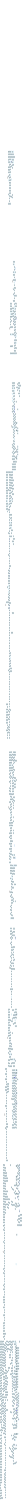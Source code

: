 /* ------------------------------------------------------------ */
/* created with bunch v3 */
/* Objective Function value = 1.6*/
/* ------------------------------------------------------------ */

digraph G {
size= "10,10";
rotate = 90;
subgraph cluster0 {
label = "(SS-L5):Node0xf15da30";
color = black;
style = bold;

"Node0x1984d390"[label="Node0x1984d390",shape=ellipse,color=lightblue,fontcolor=black,style=filled];
"Node0x198351d0"[label="Node0x198351d0",shape=ellipse,color=lightblue,fontcolor=black,style=filled];
"Node0x196dfa70"[label="Node0x196dfa70",shape=ellipse,color=lightblue,fontcolor=black,style=filled];
"Node0xea36c90"[label="Node0xea36c90",shape=ellipse,color=lightblue,fontcolor=black,style=filled];
"Node0x196688c0"[label="Node0x196688c0",shape=ellipse,color=lightblue,fontcolor=black,style=filled];
"Node0x1966adb0"[label="Node0x1966adb0",shape=ellipse,color=lightblue,fontcolor=black,style=filled];
"Node0x341c0940"[label="Node0x341c0940",shape=ellipse,color=lightblue,fontcolor=black,style=filled];
"Node0x19640a40"[label="Node0x19640a40",shape=ellipse,color=lightblue,fontcolor=black,style=filled];
"Node0x198f5f10"[label="Node0x198f5f10",shape=ellipse,color=lightblue,fontcolor=black,style=filled];
"Node0x198ccd40"[label="Node0x198ccd40",shape=ellipse,color=lightblue,fontcolor=black,style=filled];
"Node0x19615560"[label="Node0x19615560",shape=ellipse,color=lightblue,fontcolor=black,style=filled];
"Node0x195fdda0"[label="Node0x195fdda0",shape=ellipse,color=lightblue,fontcolor=black,style=filled];
"Node0x20a6af00"[label="Node0x20a6af00",shape=ellipse,color=lightblue,fontcolor=black,style=filled];
"Node0x19678ff0"[label="Node0x19678ff0",shape=ellipse,color=lightblue,fontcolor=black,style=filled];
"Node0x14a1d600"[label="Node0x14a1d600",shape=ellipse,color=lightblue,fontcolor=black,style=filled];
"Node0x1967a5e0"[label="Node0x1967a5e0",shape=ellipse,color=lightblue,fontcolor=black,style=filled];
"Node0x52794e0"[label="Node0x52794e0",shape=ellipse,color=lightblue,fontcolor=black,style=filled];
"Node0x1967a960"[label="Node0x1967a960",shape=ellipse,color=lightblue,fontcolor=black,style=filled];
"Node0x1967cad0"[label="Node0x1967cad0",shape=ellipse,color=lightblue,fontcolor=black,style=filled];
"Node0x1991f4a0"[label="Node0x1991f4a0",shape=ellipse,color=lightblue,fontcolor=black,style=filled];
"Node0x1991efd0"[label="Node0x1991efd0",shape=ellipse,color=lightblue,fontcolor=black,style=filled];
"Node0x19832510"[label="Node0x19832510",shape=ellipse,color=lightblue,fontcolor=black,style=filled];
"Node0x198340c0"[label="Node0x198340c0",shape=ellipse,color=lightblue,fontcolor=black,style=filled];
"Node0x198491f0"[label="Node0x198491f0",shape=ellipse,color=lightblue,fontcolor=black,style=filled];
"Node0x1984b9d0"[label="Node0x1984b9d0",shape=ellipse,color=lightblue,fontcolor=black,style=filled];
"Node0x1984c600"[label="Node0x1984c600",shape=ellipse,color=lightblue,fontcolor=black,style=filled];
"Node0x198365b0"[label="Node0x198365b0",shape=ellipse,color=lightblue,fontcolor=black,style=filled];
"Node0x198330e0"[label="Node0x198330e0",shape=ellipse,color=lightblue,fontcolor=black,style=filled];
"Node0x1984daa0"[label="Node0x1984daa0",shape=ellipse,color=lightblue,fontcolor=black,style=filled];
"Node0x198495c0"[label="Node0x198495c0",shape=ellipse,color=lightblue,fontcolor=black,style=filled];
"Node0x195f8d70"[label="Node0x195f8d70",shape=ellipse,color=lightblue,fontcolor=black,style=filled];
"Node0x195fd8b0"[label="Node0x195fd8b0",shape=ellipse,color=lightblue,fontcolor=black,style=filled];
"Node0x19826100"[label="Node0x19826100",shape=ellipse,color=lightblue,fontcolor=black,style=filled];
"Node0x19826640"[label="Node0x19826640",shape=ellipse,color=lightblue,fontcolor=black,style=filled];
"Node0x19824410"[label="Node0x19824410",shape=ellipse,color=lightblue,fontcolor=black,style=filled];
"Node0x195f6b80"[label="Node0x195f6b80",shape=ellipse,color=lightblue,fontcolor=black,style=filled];
"Node0x195f95b0"[label="Node0x195f95b0",shape=ellipse,color=lightblue,fontcolor=black,style=filled];
"Node0x1975dd30"[label="Node0x1975dd30",shape=ellipse,color=lightblue,fontcolor=black,style=filled];
"Node0x19760550"[label="Node0x19760550",shape=ellipse,color=lightblue,fontcolor=black,style=filled];
"Node0x197f3760"[label="Node0x197f3760",shape=ellipse,color=lightblue,fontcolor=black,style=filled];
"Node0x197f2a60"[label="Node0x197f2a60",shape=ellipse,color=lightblue,fontcolor=black,style=filled];
"Node0x19617120"[label="Node0x19617120",shape=ellipse,color=lightblue,fontcolor=black,style=filled];
"Node0x19614a20"[label="Node0x19614a20",shape=ellipse,color=lightblue,fontcolor=black,style=filled];
"Node0x1948fe40"[label="Node0x1948fe40",shape=ellipse,color=lightblue,fontcolor=black,style=filled];
"Node0x1948f7e0"[label="Node0x1948f7e0",shape=ellipse,color=lightblue,fontcolor=black,style=filled];
"Node0x19614050"[label="Node0x19614050",shape=ellipse,color=lightblue,fontcolor=black,style=filled];
"Node0x19615a40"[label="Node0x19615a40",shape=ellipse,color=lightblue,fontcolor=black,style=filled];
"Node0x19615250"[label="Node0x19615250",shape=ellipse,color=lightblue,fontcolor=black,style=filled];
"Node0x198cb650"[label="Node0x198cb650",shape=ellipse,color=lightblue,fontcolor=black,style=filled];
"Node0x198c7ef0"[label="Node0x198c7ef0",shape=ellipse,color=lightblue,fontcolor=black,style=filled];
"Node0x198cdfb0"[label="Node0x198cdfb0",shape=ellipse,color=lightblue,fontcolor=black,style=filled];
"Node0x198c9d40"[label="Node0x198c9d40",shape=ellipse,color=lightblue,fontcolor=black,style=filled];
"Node0x198f4080"[label="Node0x198f4080",shape=ellipse,color=lightblue,fontcolor=black,style=filled];
"Node0x198f34c0"[label="Node0x198f34c0",shape=ellipse,color=lightblue,fontcolor=black,style=filled];
"Node0x198f60f0"[label="Node0x198f60f0",shape=ellipse,color=lightblue,fontcolor=black,style=filled];
"Node0x198f2090"[label="Node0x198f2090",shape=ellipse,color=lightblue,fontcolor=black,style=filled];
"Node0x343c3440"[label="Node0x343c3440",shape=ellipse,color=lightblue,fontcolor=black,style=filled];
"Node0x198f17c0"[label="Node0x198f17c0",shape=ellipse,color=lightblue,fontcolor=black,style=filled];
"Node0x1967f3e0"[label="Node0x1967f3e0",shape=ellipse,color=lightblue,fontcolor=black,style=filled];
"Node0x19672e80"[label="Node0x19672e80",shape=ellipse,color=lightblue,fontcolor=black,style=filled];
"Node0x19681150"[label="Node0x19681150",shape=ellipse,color=lightblue,fontcolor=black,style=filled];
"Node0x1967edd0"[label="Node0x1967edd0",shape=ellipse,color=lightblue,fontcolor=black,style=filled];
"Node0x195808f0"[label="Node0x195808f0",shape=ellipse,color=lightblue,fontcolor=black,style=filled];
"Node0x1957f460"[label="Node0x1957f460",shape=ellipse,color=lightblue,fontcolor=black,style=filled];
"Node0x196123f0"[label="Node0x196123f0",shape=ellipse,color=lightblue,fontcolor=black,style=filled];
"Node0x196131b0"[label="Node0x196131b0",shape=ellipse,color=lightblue,fontcolor=black,style=filled];
"Node0x19732240"[label="Node0x19732240",shape=ellipse,color=lightblue,fontcolor=black,style=filled];
"Node0x19732d20"[label="Node0x19732d20",shape=ellipse,color=lightblue,fontcolor=black,style=filled];
"Node0x19729840"[label="Node0x19729840",shape=ellipse,color=lightblue,fontcolor=black,style=filled];
"Node0x19679440"[label="Node0x19679440",shape=ellipse,color=lightblue,fontcolor=black,style=filled];
"Node0x19679f90"[label="Node0x19679f90",shape=ellipse,color=lightblue,fontcolor=black,style=filled];
"Node0x196714d0"[label="Node0x196714d0",shape=ellipse,color=lightblue,fontcolor=black,style=filled];
"Node0x19670e10"[label="Node0x19670e10",shape=ellipse,color=lightblue,fontcolor=black,style=filled];
"Node0x1966f1b0"[label="Node0x1966f1b0",shape=ellipse,color=lightblue,fontcolor=black,style=filled];
"Node0x19663b60"[label="Node0x19663b60",shape=ellipse,color=lightblue,fontcolor=black,style=filled];
"Node0x1966fb30"[label="Node0x1966fb30",shape=ellipse,color=lightblue,fontcolor=black,style=filled];
"Node0x19544330"[label="Node0x19544330",shape=ellipse,color=lightblue,fontcolor=black,style=filled];
"Node0x109e1c90"[label="Node0x109e1c90",shape=ellipse,color=lightblue,fontcolor=black,style=filled];
"Node0x19811770"[label="Node0x19811770",shape=ellipse,color=lightblue,fontcolor=black,style=filled];
"Node0x1980e820"[label="Node0x1980e820",shape=ellipse,color=lightblue,fontcolor=black,style=filled];
"Node0x1946fed0"[label="Node0x1946fed0",shape=ellipse,color=lightblue,fontcolor=black,style=filled];
"Node0x1965fcb0"[label="Node0x1965fcb0",shape=ellipse,color=lightblue,fontcolor=black,style=filled];
"Node0x19660830"[label="Node0x19660830",shape=ellipse,color=lightblue,fontcolor=black,style=filled];
"Node0x19662cb0"[label="Node0x19662cb0",shape=ellipse,color=lightblue,fontcolor=black,style=filled];
"Node0x19477ab0"[label="Node0x19477ab0",shape=ellipse,color=lightblue,fontcolor=black,style=filled];
"Node0x19660de0"[label="Node0x19660de0",shape=ellipse,color=lightblue,fontcolor=black,style=filled];
"Node0x195d3070"[label="Node0x195d3070",shape=ellipse,color=lightblue,fontcolor=black,style=filled];
"Node0x195d55b0"[label="Node0x195d55b0",shape=ellipse,color=lightblue,fontcolor=black,style=filled];
"Node0x195d5ce0"[label="Node0x195d5ce0",shape=ellipse,color=lightblue,fontcolor=black,style=filled];
"Node0x19900b30"[label="Node0x19900b30",shape=ellipse,color=lightblue,fontcolor=black,style=filled];
"Node0x198fe5b0"[label="Node0x198fe5b0",shape=ellipse,color=lightblue,fontcolor=black,style=filled];
"Node0x19561d20"[label="Node0x19561d20",shape=ellipse,color=lightblue,fontcolor=black,style=filled];
"Node0x195a8f40"[label="Node0x195a8f40",shape=ellipse,color=lightblue,fontcolor=black,style=filled];
"Node0x1991bbe0"[label="Node0x1991bbe0",shape=ellipse,color=lightblue,fontcolor=black,style=filled];
"Node0x19918540"[label="Node0x19918540",shape=ellipse,color=lightblue,fontcolor=black,style=filled];
"Node0x195d2050"[label="Node0x195d2050",shape=ellipse,color=lightblue,fontcolor=black,style=filled];
"Node0x195d1850"[label="Node0x195d1850",shape=ellipse,color=lightblue,fontcolor=black,style=filled];
"Node0x195d4510"[label="Node0x195d4510",shape=ellipse,color=lightblue,fontcolor=black,style=filled];
"Node0x196240a0"[label="Node0x196240a0",shape=ellipse,color=lightblue,fontcolor=black,style=filled];
"Node0x19812960"[label="Node0x19812960",shape=ellipse,color=lightblue,fontcolor=black,style=filled];
"Node0x19811c30"[label="Node0x19811c30",shape=ellipse,color=lightblue,fontcolor=black,style=filled];
"Node0x1980f3a0"[label="Node0x1980f3a0",shape=ellipse,color=lightblue,fontcolor=black,style=filled];
"Node0x10b6d840"[label="Node0x10b6d840",shape=ellipse,color=lightblue,fontcolor=black,style=filled];
"Node0x194ac280"[label="Node0x194ac280",shape=ellipse,color=lightblue,fontcolor=black,style=filled];
"Node0xfaa5070"[label="Node0xfaa5070",shape=ellipse,color=lightblue,fontcolor=black,style=filled];
"Node0x3410ffb0"[label="Node0x3410ffb0",shape=ellipse,color=lightblue,fontcolor=black,style=filled];
"Node0xfa47570"[label="Node0xfa47570",shape=ellipse,color=lightblue,fontcolor=black,style=filled];
"Node0xec38930"[label="Node0xec38930",shape=ellipse,color=lightblue,fontcolor=black,style=filled];
"Node0xf15da30"[label="Node0xf15da30",shape=ellipse,color=lightblue,fontcolor=black,style=filled];
"Node0x19558df0"[label="Node0x19558df0",shape=ellipse,color=lightblue,fontcolor=black,style=filled];
"Node0x195592f0"[label="Node0x195592f0",shape=ellipse,color=lightblue,fontcolor=black,style=filled];
}
subgraph cluster1 {
label = "(SS-L5):Node0x10b6d0f0";
color = black;
style = bold;

"Node0x195ed390"[label="Node0x195ed390",shape=ellipse,color=lightblue,fontcolor=black,style=filled];
"Node0x195ea750"[label="Node0x195ea750",shape=ellipse,color=lightblue,fontcolor=black,style=filled];
"Node0x195ebc20"[label="Node0x195ebc20",shape=ellipse,color=lightblue,fontcolor=black,style=filled];
"Node0x195ece30"[label="Node0x195ece30",shape=ellipse,color=lightblue,fontcolor=black,style=filled];
"Node0x195edfc0"[label="Node0x195edfc0",shape=ellipse,color=lightblue,fontcolor=black,style=filled];
"Node0x195ec5d0"[label="Node0x195ec5d0",shape=ellipse,color=lightblue,fontcolor=black,style=filled];
"Node0x195e64b0"[label="Node0x195e64b0",shape=ellipse,color=lightblue,fontcolor=black,style=filled];
"Node0x195eee20"[label="Node0x195eee20",shape=ellipse,color=lightblue,fontcolor=black,style=filled];
"Node0x195f0030"[label="Node0x195f0030",shape=ellipse,color=lightblue,fontcolor=black,style=filled];
"Node0x1981b360"[label="Node0x1981b360",shape=ellipse,color=lightblue,fontcolor=black,style=filled];
"Node0x1981ad70"[label="Node0x1981ad70",shape=ellipse,color=lightblue,fontcolor=black,style=filled];
"Node0x19766a10"[label="Node0x19766a10",shape=ellipse,color=lightblue,fontcolor=black,style=filled];
"Node0x1975a7d0"[label="Node0x1975a7d0",shape=ellipse,color=lightblue,fontcolor=black,style=filled];
"Node0x1981a440"[label="Node0x1981a440",shape=ellipse,color=lightblue,fontcolor=black,style=filled];
"Node0x1981a630"[label="Node0x1981a630",shape=ellipse,color=lightblue,fontcolor=black,style=filled];
"Node0x19540290"[label="Node0x19540290",shape=ellipse,color=lightblue,fontcolor=black,style=filled];
"Node0x486ef5f0"[label="Node0x486ef5f0",shape=ellipse,color=lightblue,fontcolor=black,style=filled];
"Node0x19553710"[label="Node0x19553710",shape=ellipse,color=lightblue,fontcolor=black,style=filled];
"Node0x194ae740"[label="Node0x194ae740",shape=ellipse,color=lightblue,fontcolor=black,style=filled];
"Node0x194ad700"[label="Node0x194ad700",shape=ellipse,color=lightblue,fontcolor=black,style=filled];
"Node0x195551e0"[label="Node0x195551e0",shape=ellipse,color=lightblue,fontcolor=black,style=filled];
"Node0x19553ed0"[label="Node0x19553ed0",shape=ellipse,color=lightblue,fontcolor=black,style=filled];
"Node0x19687250"[label="Node0x19687250",shape=ellipse,color=lightblue,fontcolor=black,style=filled];
"Node0x3f447580"[label="Node0x3f447580",shape=ellipse,color=lightblue,fontcolor=black,style=filled];
"Node0x3f29b770"[label="Node0x3f29b770",shape=ellipse,color=lightblue,fontcolor=black,style=filled];
"Node0x3f2d6450"[label="Node0x3f2d6450",shape=ellipse,color=lightblue,fontcolor=black,style=filled];
"Node0x3f25b3d0"[label="Node0x3f25b3d0",shape=ellipse,color=lightblue,fontcolor=black,style=filled];
"Node0x196d53a0"[label="Node0x196d53a0",shape=ellipse,color=lightblue,fontcolor=black,style=filled];
"Node0x3f26dc10"[label="Node0x3f26dc10",shape=ellipse,color=lightblue,fontcolor=black,style=filled];
"Node0x19864320"[label="Node0x19864320",shape=ellipse,color=lightblue,fontcolor=black,style=filled];
"Node0x197ceec0"[label="Node0x197ceec0",shape=ellipse,color=lightblue,fontcolor=black,style=filled];
"Node0x19507e10"[label="Node0x19507e10",shape=ellipse,color=lightblue,fontcolor=black,style=filled];
"Node0x19507640"[label="Node0x19507640",shape=ellipse,color=lightblue,fontcolor=black,style=filled];
"Node0x4a920920"[label="Node0x4a920920",shape=ellipse,color=lightblue,fontcolor=black,style=filled];
"Node0x197fd370"[label="Node0x197fd370",shape=ellipse,color=lightblue,fontcolor=black,style=filled];
"Node0x198df930"[label="Node0x198df930",shape=ellipse,color=lightblue,fontcolor=black,style=filled];
"Node0x195c7ca0"[label="Node0x195c7ca0",shape=ellipse,color=lightblue,fontcolor=black,style=filled];
"Node0x4a919380"[label="Node0x4a919380",shape=ellipse,color=lightblue,fontcolor=black,style=filled];
"Node0x4a9c4150"[label="Node0x4a9c4150",shape=ellipse,color=lightblue,fontcolor=black,style=filled];
"Node0x4a91de10"[label="Node0x4a91de10",shape=ellipse,color=lightblue,fontcolor=black,style=filled];
"Node0x4a9f8720"[label="Node0x4a9f8720",shape=ellipse,color=lightblue,fontcolor=black,style=filled];
"Node0xf11a8c0"[label="Node0xf11a8c0",shape=ellipse,color=lightblue,fontcolor=black,style=filled];
"Node0x197e8790"[label="Node0x197e8790",shape=ellipse,color=lightblue,fontcolor=black,style=filled];
"Node0x10cab620"[label="Node0x10cab620",shape=ellipse,color=lightblue,fontcolor=black,style=filled];
"Node0x197614e0"[label="Node0x197614e0",shape=ellipse,color=lightblue,fontcolor=black,style=filled];
"Node0x10b6d0f0"[label="Node0x10b6d0f0",shape=ellipse,color=lightblue,fontcolor=black,style=filled];
"Node0x19508240"[label="Node0x19508240",shape=ellipse,color=lightblue,fontcolor=black,style=filled];
"Node0x19508b40"[label="Node0x19508b40",shape=ellipse,color=lightblue,fontcolor=black,style=filled];
"Node0x19509620"[label="Node0x19509620",shape=ellipse,color=lightblue,fontcolor=black,style=filled];
"Node0x195ff1a0"[label="Node0x195ff1a0",shape=ellipse,color=lightblue,fontcolor=black,style=filled];
"Node0x195f9ea0"[label="Node0x195f9ea0",shape=ellipse,color=lightblue,fontcolor=black,style=filled];
"Node0x19495be0"[label="Node0x19495be0",shape=ellipse,color=lightblue,fontcolor=black,style=filled];
"Node0x19496990"[label="Node0x19496990",shape=ellipse,color=lightblue,fontcolor=black,style=filled];
"Node0x194874e0"[label="Node0x194874e0",shape=ellipse,color=lightblue,fontcolor=black,style=filled];
"Node0x1986f9c0"[label="Node0x1986f9c0",shape=ellipse,color=lightblue,fontcolor=black,style=filled];
"Node0x1986cb10"[label="Node0x1986cb10",shape=ellipse,color=lightblue,fontcolor=black,style=filled];
"Node0x1986ff70"[label="Node0x1986ff70",shape=ellipse,color=lightblue,fontcolor=black,style=filled];
"Node0x19762d40"[label="Node0x19762d40",shape=ellipse,color=lightblue,fontcolor=black,style=filled];
"Node0x19763970"[label="Node0x19763970",shape=ellipse,color=lightblue,fontcolor=black,style=filled];
"Node0x19762270"[label="Node0x19762270",shape=ellipse,color=lightblue,fontcolor=black,style=filled];
"Node0x1986f2a0"[label="Node0x1986f2a0",shape=ellipse,color=lightblue,fontcolor=black,style=filled];
"Node0x10b82000"[label="Node0x10b82000",shape=ellipse,color=lightblue,fontcolor=black,style=filled];
"Node0x2ce8dbc0"[label="Node0x2ce8dbc0",shape=ellipse,color=lightblue,fontcolor=black,style=filled];
"Node0x1991a900"[label="Node0x1991a900",shape=ellipse,color=lightblue,fontcolor=black,style=filled];
"Node0x1991cba0"[label="Node0x1991cba0",shape=ellipse,color=lightblue,fontcolor=black,style=filled];
"Node0x1991bb40"[label="Node0x1991bb40",shape=ellipse,color=lightblue,fontcolor=black,style=filled];
"Node0x10cb9220"[label="Node0x10cb9220",shape=ellipse,color=lightblue,fontcolor=black,style=filled];
"Node0x1986a5a0"[label="Node0x1986a5a0",shape=ellipse,color=lightblue,fontcolor=black,style=filled];
"Node0x1986c6a0"[label="Node0x1986c6a0",shape=ellipse,color=lightblue,fontcolor=black,style=filled];
"Node0x19730420"[label="Node0x19730420",shape=ellipse,color=lightblue,fontcolor=black,style=filled];
"Node0x1972de00"[label="Node0x1972de00",shape=ellipse,color=lightblue,fontcolor=black,style=filled];
"Node0x194bc470"[label="Node0x194bc470",shape=ellipse,color=lightblue,fontcolor=black,style=filled];
"Node0x194bbfb0"[label="Node0x194bbfb0",shape=ellipse,color=lightblue,fontcolor=black,style=filled];
"Node0x194b7ed0"[label="Node0x194b7ed0",shape=ellipse,color=lightblue,fontcolor=black,style=filled];
"Node0x19732130"[label="Node0x19732130",shape=ellipse,color=lightblue,fontcolor=black,style=filled];
"Node0x1972d2c0"[label="Node0x1972d2c0",shape=ellipse,color=lightblue,fontcolor=black,style=filled];
"Node0x1972f150"[label="Node0x1972f150",shape=ellipse,color=lightblue,fontcolor=black,style=filled];
"Node0x130aa30"[label="Node0x130aa30",shape=ellipse,color=lightblue,fontcolor=black,style=filled];
"Node0x194a5c90"[label="Node0x194a5c90",shape=ellipse,color=lightblue,fontcolor=black,style=filled];
"Node0x10ddaae0"[label="Node0x10ddaae0",shape=ellipse,color=lightblue,fontcolor=black,style=filled];
"Node0x1955b9a0"[label="Node0x1955b9a0",shape=ellipse,color=lightblue,fontcolor=black,style=filled];
"Node0x10d9cfc0"[label="Node0x10d9cfc0",shape=ellipse,color=lightblue,fontcolor=black,style=filled];
"Node0x19543420"[label="Node0x19543420",shape=ellipse,color=lightblue,fontcolor=black,style=filled];
"Node0x1961fcd0"[label="Node0x1961fcd0",shape=ellipse,color=lightblue,fontcolor=black,style=filled];
"Node0x196200a0"[label="Node0x196200a0",shape=ellipse,color=lightblue,fontcolor=black,style=filled];
"Node0x195da4e0"[label="Node0x195da4e0",shape=ellipse,color=lightblue,fontcolor=black,style=filled];
"Node0x19621310"[label="Node0x19621310",shape=ellipse,color=lightblue,fontcolor=black,style=filled];
"Node0x19657fe0"[label="Node0x19657fe0",shape=ellipse,color=lightblue,fontcolor=black,style=filled];
"Node0x196574d0"[label="Node0x196574d0",shape=ellipse,color=lightblue,fontcolor=black,style=filled];
"Node0x1975e510"[label="Node0x1975e510",shape=ellipse,color=lightblue,fontcolor=black,style=filled];
"Node0x197a9b30"[label="Node0x197a9b30",shape=ellipse,color=lightblue,fontcolor=black,style=filled];
"Node0x14befce0"[label="Node0x14befce0",shape=ellipse,color=lightblue,fontcolor=black,style=filled];
"Node0x195bc130"[label="Node0x195bc130",shape=ellipse,color=lightblue,fontcolor=black,style=filled];
"Node0x195b54e0"[label="Node0x195b54e0",shape=ellipse,color=lightblue,fontcolor=black,style=filled];
"Node0x195bae00"[label="Node0x195bae00",shape=ellipse,color=lightblue,fontcolor=black,style=filled];
"Node0x197362c0"[label="Node0x197362c0",shape=ellipse,color=lightblue,fontcolor=black,style=filled];
"Node0x197369c0"[label="Node0x197369c0",shape=ellipse,color=lightblue,fontcolor=black,style=filled];
"Node0x10d2f390"[label="Node0x10d2f390",shape=ellipse,color=lightblue,fontcolor=black,style=filled];
"Node0x19655980"[label="Node0x19655980",shape=ellipse,color=lightblue,fontcolor=black,style=filled];
"Node0x19656250"[label="Node0x19656250",shape=ellipse,color=lightblue,fontcolor=black,style=filled];
"Node0x48712a30"[label="Node0x48712a30",shape=ellipse,color=lightblue,fontcolor=black,style=filled];
"Node0x19558330"[label="Node0x19558330",shape=ellipse,color=lightblue,fontcolor=black,style=filled];
"Node0x487889d0"[label="Node0x487889d0",shape=ellipse,color=lightblue,fontcolor=black,style=filled];
"Node0x19556780"[label="Node0x19556780",shape=ellipse,color=lightblue,fontcolor=black,style=filled];
"Node0x195558c0"[label="Node0x195558c0",shape=ellipse,color=lightblue,fontcolor=black,style=filled];
"Node0x48796bb0"[label="Node0x48796bb0",shape=ellipse,color=lightblue,fontcolor=black,style=filled];
"Node0x19831340"[label="Node0x19831340",shape=ellipse,color=lightblue,fontcolor=black,style=filled];
"Node0x19831610"[label="Node0x19831610",shape=ellipse,color=lightblue,fontcolor=black,style=filled];
"Node0x195ded20"[label="Node0x195ded20",shape=ellipse,color=lightblue,fontcolor=black,style=filled];
"Node0x195dfa90"[label="Node0x195dfa90",shape=ellipse,color=lightblue,fontcolor=black,style=filled];
"Node0x19832910"[label="Node0x19832910",shape=ellipse,color=lightblue,fontcolor=black,style=filled];
"Node0x198317a0"[label="Node0x198317a0",shape=ellipse,color=lightblue,fontcolor=black,style=filled];
"Node0x19832350"[label="Node0x19832350",shape=ellipse,color=lightblue,fontcolor=black,style=filled];
"Node0x4a3132c0"[label="Node0x4a3132c0",shape=ellipse,color=lightblue,fontcolor=black,style=filled];
"Node0x195a40e0"[label="Node0x195a40e0",shape=ellipse,color=lightblue,fontcolor=black,style=filled];
"Node0x4a31a120"[label="Node0x4a31a120",shape=ellipse,color=lightblue,fontcolor=black,style=filled];
"Node0x38f654f0"[label="Node0x38f654f0",shape=ellipse,color=lightblue,fontcolor=black,style=filled];
"Node0x4a3338c0"[label="Node0x4a3338c0",shape=ellipse,color=lightblue,fontcolor=black,style=filled];
"Node0x19825d40"[label="Node0x19825d40",shape=ellipse,color=lightblue,fontcolor=black,style=filled];
"Node0x198278c0"[label="Node0x198278c0",shape=ellipse,color=lightblue,fontcolor=black,style=filled];
"Node0x1982a470"[label="Node0x1982a470",shape=ellipse,color=lightblue,fontcolor=black,style=filled];
"Node0x1982d6e0"[label="Node0x1982d6e0",shape=ellipse,color=lightblue,fontcolor=black,style=filled];
"Node0x195e1520"[label="Node0x195e1520",shape=ellipse,color=lightblue,fontcolor=black,style=filled];
"Node0x195e30d0"[label="Node0x195e30d0",shape=ellipse,color=lightblue,fontcolor=black,style=filled];
"Node0x19871a60"[label="Node0x19871a60",shape=ellipse,color=lightblue,fontcolor=black,style=filled];
"Node0x198b9a00"[label="Node0x198b9a00",shape=ellipse,color=lightblue,fontcolor=black,style=filled];
"Node0x19869ea0"[label="Node0x19869ea0",shape=ellipse,color=lightblue,fontcolor=black,style=filled];
"Node0x1989ee00"[label="Node0x1989ee00",shape=ellipse,color=lightblue,fontcolor=black,style=filled];
"Node0x1986be40"[label="Node0x1986be40",shape=ellipse,color=lightblue,fontcolor=black,style=filled];
"Node0x10da57e0"[label="Node0x10da57e0",shape=ellipse,color=lightblue,fontcolor=black,style=filled];
"Node0x2ce8e280"[label="Node0x2ce8e280",shape=ellipse,color=lightblue,fontcolor=black,style=filled];
"Node0x19870580"[label="Node0x19870580",shape=ellipse,color=lightblue,fontcolor=black,style=filled];
"Node0x198b1e20"[label="Node0x198b1e20",shape=ellipse,color=lightblue,fontcolor=black,style=filled];
}
subgraph cluster2 {
label = "(SS-L5):Node0x4b45aad0";
color = black;
style = bold;

"Node0x19528600"[label="Node0x19528600",shape=ellipse,color=lightblue,fontcolor=black,style=filled];
"Node0x19529cd0"[label="Node0x19529cd0",shape=ellipse,color=lightblue,fontcolor=black,style=filled];
"Node0x19524bd0"[label="Node0x19524bd0",shape=ellipse,color=lightblue,fontcolor=black,style=filled];
"Node0x19526c00"[label="Node0x19526c00",shape=ellipse,color=lightblue,fontcolor=black,style=filled];
"Node0x197cb140"[label="Node0x197cb140",shape=ellipse,color=lightblue,fontcolor=black,style=filled];
"Node0x197cd620"[label="Node0x197cd620",shape=ellipse,color=lightblue,fontcolor=black,style=filled];
"Node0x197c5640"[label="Node0x197c5640",shape=ellipse,color=lightblue,fontcolor=black,style=filled];
"Node0x197cc030"[label="Node0x197cc030",shape=ellipse,color=lightblue,fontcolor=black,style=filled];
"Node0x197c65e0"[label="Node0x197c65e0",shape=ellipse,color=lightblue,fontcolor=black,style=filled];
"Node0x19527460"[label="Node0x19527460",shape=ellipse,color=lightblue,fontcolor=black,style=filled];
"Node0x195275d0"[label="Node0x195275d0",shape=ellipse,color=lightblue,fontcolor=black,style=filled];
"Node0x1952a1e0"[label="Node0x1952a1e0",shape=ellipse,color=lightblue,fontcolor=black,style=filled];
"Node0x19525130"[label="Node0x19525130",shape=ellipse,color=lightblue,fontcolor=black,style=filled];
"Node0x194d3800"[label="Node0x194d3800",shape=ellipse,color=lightblue,fontcolor=black,style=filled];
"Node0x7b41e70"[label="Node0x7b41e70",shape=ellipse,color=lightblue,fontcolor=black,style=filled];
"Node0x1952a430"[label="Node0x1952a430",shape=ellipse,color=lightblue,fontcolor=black,style=filled];
"Node0x195265f0"[label="Node0x195265f0",shape=ellipse,color=lightblue,fontcolor=black,style=filled];
"Node0x9e1ad50"[label="Node0x9e1ad50",shape=ellipse,color=lightblue,fontcolor=black,style=filled];
"Node0x9151c30"[label="Node0x9151c30",shape=ellipse,color=lightblue,fontcolor=black,style=filled];
"Node0x8b47fd0"[label="Node0x8b47fd0",shape=ellipse,color=lightblue,fontcolor=black,style=filled];
"Node0x19521700"[label="Node0x19521700",shape=ellipse,color=lightblue,fontcolor=black,style=filled];
"Node0x8d69bb0"[label="Node0x8d69bb0",shape=ellipse,color=lightblue,fontcolor=black,style=filled];
"Node0x198160f0"[label="Node0x198160f0",shape=ellipse,color=lightblue,fontcolor=black,style=filled];
"Node0x1981e330"[label="Node0x1981e330",shape=ellipse,color=lightblue,fontcolor=black,style=filled];
"Node0x198730b0"[label="Node0x198730b0",shape=ellipse,color=lightblue,fontcolor=black,style=filled];
"Node0x198723e0"[label="Node0x198723e0",shape=ellipse,color=lightblue,fontcolor=black,style=filled];
"Node0x19870df0"[label="Node0x19870df0",shape=ellipse,color=lightblue,fontcolor=black,style=filled];
"Node0x118c85a0"[label="Node0x118c85a0",shape=ellipse,color=lightblue,fontcolor=black,style=filled];
"Node0x50cb2a0"[label="Node0x50cb2a0",shape=ellipse,color=lightblue,fontcolor=black,style=filled];
"Node0x1205e0d0"[label="Node0x1205e0d0",shape=ellipse,color=lightblue,fontcolor=black,style=filled];
"Node0x1227b240"[label="Node0x1227b240",shape=ellipse,color=lightblue,fontcolor=black,style=filled];
"Node0x12931ac0"[label="Node0x12931ac0",shape=ellipse,color=lightblue,fontcolor=black,style=filled];
"Node0x24005c50"[label="Node0x24005c50",shape=ellipse,color=lightblue,fontcolor=black,style=filled];
"Node0x50ffb70"[label="Node0x50ffb70",shape=ellipse,color=lightblue,fontcolor=black,style=filled];
"Node0x19470710"[label="Node0x19470710",shape=ellipse,color=lightblue,fontcolor=black,style=filled];
"Node0x1263b7d0"[label="Node0x1263b7d0",shape=ellipse,color=lightblue,fontcolor=black,style=filled];
"Node0x1231cb60"[label="Node0x1231cb60",shape=ellipse,color=lightblue,fontcolor=black,style=filled];
"Node0xa12e870"[label="Node0xa12e870",shape=ellipse,color=lightblue,fontcolor=black,style=filled];
"Node0x194704c0"[label="Node0x194704c0",shape=ellipse,color=lightblue,fontcolor=black,style=filled];
"Node0x19524520"[label="Node0x19524520",shape=ellipse,color=lightblue,fontcolor=black,style=filled];
"Node0x19524e10"[label="Node0x19524e10",shape=ellipse,color=lightblue,fontcolor=black,style=filled];
"Node0x19525e40"[label="Node0x19525e40",shape=ellipse,color=lightblue,fontcolor=black,style=filled];
"Node0x1981db70"[label="Node0x1981db70",shape=ellipse,color=lightblue,fontcolor=black,style=filled];
"Node0x1981d800"[label="Node0x1981d800",shape=ellipse,color=lightblue,fontcolor=black,style=filled];
"Node0x34801340"[label="Node0x34801340",shape=ellipse,color=lightblue,fontcolor=black,style=filled];
"Node0x3470b5c0"[label="Node0x3470b5c0",shape=ellipse,color=lightblue,fontcolor=black,style=filled];
"Node0x49115c60"[label="Node0x49115c60",shape=ellipse,color=lightblue,fontcolor=black,style=filled];
"Node0x19539e50"[label="Node0x19539e50",shape=ellipse,color=lightblue,fontcolor=black,style=filled];
"Node0x19887d80"[label="Node0x19887d80",shape=ellipse,color=lightblue,fontcolor=black,style=filled];
"Node0x19894590"[label="Node0x19894590",shape=ellipse,color=lightblue,fontcolor=black,style=filled];
"Node0x19601750"[label="Node0x19601750",shape=ellipse,color=lightblue,fontcolor=black,style=filled];
"Node0x195ffad0"[label="Node0x195ffad0",shape=ellipse,color=lightblue,fontcolor=black,style=filled];
"Node0x196036d0"[label="Node0x196036d0",shape=ellipse,color=lightblue,fontcolor=black,style=filled];
"Node0x19602610"[label="Node0x19602610",shape=ellipse,color=lightblue,fontcolor=black,style=filled];
"Node0x109fd710"[label="Node0x109fd710",shape=ellipse,color=lightblue,fontcolor=black,style=filled];
"Node0x19549fa0"[label="Node0x19549fa0",shape=ellipse,color=lightblue,fontcolor=black,style=filled];
"Node0x12a918a0"[label="Node0x12a918a0",shape=ellipse,color=lightblue,fontcolor=black,style=filled];
"Node0x19666040"[label="Node0x19666040",shape=ellipse,color=lightblue,fontcolor=black,style=filled];
"Node0x22ab44d0"[label="Node0x22ab44d0",shape=ellipse,color=lightblue,fontcolor=black,style=filled];
"Node0x23108830"[label="Node0x23108830",shape=ellipse,color=lightblue,fontcolor=black,style=filled];
"Node0x198a72a0"[label="Node0x198a72a0",shape=ellipse,color=lightblue,fontcolor=black,style=filled];
"Node0x195d62d0"[label="Node0x195d62d0",shape=ellipse,color=lightblue,fontcolor=black,style=filled];
"Node0x4b583bd0"[label="Node0x4b583bd0",shape=ellipse,color=lightblue,fontcolor=black,style=filled];
"Node0x1981c8f0"[label="Node0x1981c8f0",shape=ellipse,color=lightblue,fontcolor=black,style=filled];
"Node0x19898ce0"[label="Node0x19898ce0",shape=ellipse,color=lightblue,fontcolor=black,style=filled];
"Node0x4b4a5ed0"[label="Node0x4b4a5ed0",shape=ellipse,color=lightblue,fontcolor=black,style=filled];
"Node0x1988f310"[label="Node0x1988f310",shape=ellipse,color=lightblue,fontcolor=black,style=filled];
"Node0x1988afc0"[label="Node0x1988afc0",shape=ellipse,color=lightblue,fontcolor=black,style=filled];
"Node0x1988c930"[label="Node0x1988c930",shape=ellipse,color=lightblue,fontcolor=black,style=filled];
"Node0x196c2900"[label="Node0x196c2900",shape=ellipse,color=lightblue,fontcolor=black,style=filled];
"Node0x196a44d0"[label="Node0x196a44d0",shape=ellipse,color=lightblue,fontcolor=black,style=filled];
"Node0x196a4ae0"[label="Node0x196a4ae0",shape=ellipse,color=lightblue,fontcolor=black,style=filled];
"Node0x198b55b0"[label="Node0x198b55b0",shape=ellipse,color=lightblue,fontcolor=black,style=filled];
"Node0x198ae790"[label="Node0x198ae790",shape=ellipse,color=lightblue,fontcolor=black,style=filled];
"Node0x195d7300"[label="Node0x195d7300",shape=ellipse,color=lightblue,fontcolor=black,style=filled];
"Node0x195d9ec0"[label="Node0x195d9ec0",shape=ellipse,color=lightblue,fontcolor=black,style=filled];
"Node0x195d7e50"[label="Node0x195d7e50",shape=ellipse,color=lightblue,fontcolor=black,style=filled];
"Node0x19481af0"[label="Node0x19481af0",shape=ellipse,color=lightblue,fontcolor=black,style=filled];
"Node0x194930a0"[label="Node0x194930a0",shape=ellipse,color=lightblue,fontcolor=black,style=filled];
"Node0x19883610"[label="Node0x19883610",shape=ellipse,color=lightblue,fontcolor=black,style=filled];
"Node0x2ce9bf50"[label="Node0x2ce9bf50",shape=ellipse,color=lightblue,fontcolor=black,style=filled];
"Node0x1988dec0"[label="Node0x1988dec0",shape=ellipse,color=lightblue,fontcolor=black,style=filled];
"Node0x198a4f80"[label="Node0x198a4f80",shape=ellipse,color=lightblue,fontcolor=black,style=filled];
"Node0x198a5670"[label="Node0x198a5670",shape=ellipse,color=lightblue,fontcolor=black,style=filled];
"Node0x1954fae0"[label="Node0x1954fae0",shape=ellipse,color=lightblue,fontcolor=black,style=filled];
"Node0x19551680"[label="Node0x19551680",shape=ellipse,color=lightblue,fontcolor=black,style=filled];
"Node0x19881570"[label="Node0x19881570",shape=ellipse,color=lightblue,fontcolor=black,style=filled];
"Node0x198e8d40"[label="Node0x198e8d40",shape=ellipse,color=lightblue,fontcolor=black,style=filled];
"Node0x1987d980"[label="Node0x1987d980",shape=ellipse,color=lightblue,fontcolor=black,style=filled];
"Node0x198d7f60"[label="Node0x198d7f60",shape=ellipse,color=lightblue,fontcolor=black,style=filled];
"Node0x1094a360"[label="Node0x1094a360",shape=ellipse,color=lightblue,fontcolor=black,style=filled];
"Node0x195439f0"[label="Node0x195439f0",shape=ellipse,color=lightblue,fontcolor=black,style=filled];
"Node0x1953ec30"[label="Node0x1953ec30",shape=ellipse,color=lightblue,fontcolor=black,style=filled];
"Node0x1971f890"[label="Node0x1971f890",shape=ellipse,color=lightblue,fontcolor=black,style=filled];
"Node0x197221f0"[label="Node0x197221f0",shape=ellipse,color=lightblue,fontcolor=black,style=filled];
"Node0x1971ec20"[label="Node0x1971ec20",shape=ellipse,color=lightblue,fontcolor=black,style=filled];
"Node0x194f1f40"[label="Node0x194f1f40",shape=ellipse,color=lightblue,fontcolor=black,style=filled];
"Node0x47c10b90"[label="Node0x47c10b90",shape=ellipse,color=lightblue,fontcolor=black,style=filled];
"Node0x19813050"[label="Node0x19813050",shape=ellipse,color=lightblue,fontcolor=black,style=filled];
"Node0x1980ef30"[label="Node0x1980ef30",shape=ellipse,color=lightblue,fontcolor=black,style=filled];
"Node0x19813b70"[label="Node0x19813b70",shape=ellipse,color=lightblue,fontcolor=black,style=filled];
"Node0x4b45aad0"[label="Node0x4b45aad0",shape=ellipse,color=lightblue,fontcolor=black,style=filled];
"Node0x19492400"[label="Node0x19492400",shape=ellipse,color=lightblue,fontcolor=black,style=filled];
"Node0x194803c0"[label="Node0x194803c0",shape=ellipse,color=lightblue,fontcolor=black,style=filled];
"Node0x197dd230"[label="Node0x197dd230",shape=ellipse,color=lightblue,fontcolor=black,style=filled];
"Node0x197e1be0"[label="Node0x197e1be0",shape=ellipse,color=lightblue,fontcolor=black,style=filled];
"Node0x197e3ea0"[label="Node0x197e3ea0",shape=ellipse,color=lightblue,fontcolor=black,style=filled];
"Node0x195e53b0"[label="Node0x195e53b0",shape=ellipse,color=lightblue,fontcolor=black,style=filled];
"Node0x195d6630"[label="Node0x195d6630",shape=ellipse,color=lightblue,fontcolor=black,style=filled];
"Node0x1988a040"[label="Node0x1988a040",shape=ellipse,color=lightblue,fontcolor=black,style=filled];
"Node0x198851a0"[label="Node0x198851a0",shape=ellipse,color=lightblue,fontcolor=black,style=filled];
"Node0x4b588ec0"[label="Node0x4b588ec0",shape=ellipse,color=lightblue,fontcolor=black,style=filled];
"Node0x19889b50"[label="Node0x19889b50",shape=ellipse,color=lightblue,fontcolor=black,style=filled];
"Node0x1971b290"[label="Node0x1971b290",shape=ellipse,color=lightblue,fontcolor=black,style=filled];
"Node0x19734e60"[label="Node0x19734e60",shape=ellipse,color=lightblue,fontcolor=black,style=filled];
"Node0xe9dda60"[label="Node0xe9dda60",shape=ellipse,color=lightblue,fontcolor=black,style=filled];
"Node0x196de670"[label="Node0x196de670",shape=ellipse,color=lightblue,fontcolor=black,style=filled];
"Node0x196df370"[label="Node0x196df370",shape=ellipse,color=lightblue,fontcolor=black,style=filled];
"Node0x196ddb10"[label="Node0x196ddb10",shape=ellipse,color=lightblue,fontcolor=black,style=filled];
"Node0x19719830"[label="Node0x19719830",shape=ellipse,color=lightblue,fontcolor=black,style=filled];
"Node0x197175c0"[label="Node0x197175c0",shape=ellipse,color=lightblue,fontcolor=black,style=filled];
"Node0x19719e20"[label="Node0x19719e20",shape=ellipse,color=lightblue,fontcolor=black,style=filled];
"Node0x1973a1e0"[label="Node0x1973a1e0",shape=ellipse,color=lightblue,fontcolor=black,style=filled];
"Node0x197395f0"[label="Node0x197395f0",shape=ellipse,color=lightblue,fontcolor=black,style=filled];
"Node0x19738e30"[label="Node0x19738e30",shape=ellipse,color=lightblue,fontcolor=black,style=filled];
"Node0x1971c220"[label="Node0x1971c220",shape=ellipse,color=lightblue,fontcolor=black,style=filled];
"Node0x19739b90"[label="Node0x19739b90",shape=ellipse,color=lightblue,fontcolor=black,style=filled];
"Node0x197380f0"[label="Node0x197380f0",shape=ellipse,color=lightblue,fontcolor=black,style=filled];
"Node0x194d4b70"[label="Node0x194d4b70",shape=ellipse,color=lightblue,fontcolor=black,style=filled];
"Node0x194d5070"[label="Node0x194d5070",shape=ellipse,color=lightblue,fontcolor=black,style=filled];
"Node0x194d6c50"[label="Node0x194d6c50",shape=ellipse,color=lightblue,fontcolor=black,style=filled];
"Node0x19807340"[label="Node0x19807340",shape=ellipse,color=lightblue,fontcolor=black,style=filled];
"Node0x1980d810"[label="Node0x1980d810",shape=ellipse,color=lightblue,fontcolor=black,style=filled];
"Node0x1980dd60"[label="Node0x1980dd60",shape=ellipse,color=lightblue,fontcolor=black,style=filled];
"Node0x1981f8b0"[label="Node0x1981f8b0",shape=ellipse,color=lightblue,fontcolor=black,style=filled];
"Node0x19810390"[label="Node0x19810390",shape=ellipse,color=lightblue,fontcolor=black,style=filled];
"Node0x19821e60"[label="Node0x19821e60",shape=ellipse,color=lightblue,fontcolor=black,style=filled];
"Node0x19822710"[label="Node0x19822710",shape=ellipse,color=lightblue,fontcolor=black,style=filled];
"Node0x198221a0"[label="Node0x198221a0",shape=ellipse,color=lightblue,fontcolor=black,style=filled];
"Node0x1989bd30"[label="Node0x1989bd30",shape=ellipse,color=lightblue,fontcolor=black,style=filled];
"Node0x1989b120"[label="Node0x1989b120",shape=ellipse,color=lightblue,fontcolor=black,style=filled];
"Node0x12520c0"[label="Node0x12520c0",shape=ellipse,color=lightblue,fontcolor=black,style=filled];
"Node0x3dac5670"[label="Node0x3dac5670",shape=ellipse,color=lightblue,fontcolor=black,style=filled];
"Node0x3dae95d0"[label="Node0x3dae95d0",shape=ellipse,color=lightblue,fontcolor=black,style=filled];
"Node0x194a60d0"[label="Node0x194a60d0",shape=ellipse,color=lightblue,fontcolor=black,style=filled];
"Node0x3db78010"[label="Node0x3db78010",shape=ellipse,color=lightblue,fontcolor=black,style=filled];
"Node0x194a7b60"[label="Node0x194a7b60",shape=ellipse,color=lightblue,fontcolor=black,style=filled];
"Node0x354b8dd0"[label="Node0x354b8dd0",shape=ellipse,color=lightblue,fontcolor=black,style=filled];
"Node0x3db68f50"[label="Node0x3db68f50",shape=ellipse,color=lightblue,fontcolor=black,style=filled];
"Node0x142c940"[label="Node0x142c940",shape=ellipse,color=lightblue,fontcolor=black,style=filled];
"Node0x198d3480"[label="Node0x198d3480",shape=ellipse,color=lightblue,fontcolor=black,style=filled];
"Node0x198d18b0"[label="Node0x198d18b0",shape=ellipse,color=lightblue,fontcolor=black,style=filled];
"Node0x198146d0"[label="Node0x198146d0",shape=ellipse,color=lightblue,fontcolor=black,style=filled];
"Node0x19814470"[label="Node0x19814470",shape=ellipse,color=lightblue,fontcolor=black,style=filled];
"Node0x198155a0"[label="Node0x198155a0",shape=ellipse,color=lightblue,fontcolor=black,style=filled];
"Node0x1967b2d0"[label="Node0x1967b2d0",shape=ellipse,color=lightblue,fontcolor=black,style=filled];
"Node0x1967d440"[label="Node0x1967d440",shape=ellipse,color=lightblue,fontcolor=black,style=filled];
"Node0x198159b0"[label="Node0x198159b0",shape=ellipse,color=lightblue,fontcolor=black,style=filled];
"Node0x198214a0"[label="Node0x198214a0",shape=ellipse,color=lightblue,fontcolor=black,style=filled];
"Node0x1980b9e0"[label="Node0x1980b9e0",shape=ellipse,color=lightblue,fontcolor=black,style=filled];
"Node0x19858280"[label="Node0x19858280",shape=ellipse,color=lightblue,fontcolor=black,style=filled];
"Node0x1985d590"[label="Node0x1985d590",shape=ellipse,color=lightblue,fontcolor=black,style=filled];
"Node0x4b3bf8b0"[label="Node0x4b3bf8b0",shape=ellipse,color=lightblue,fontcolor=black,style=filled];
"Node0x19809630"[label="Node0x19809630",shape=ellipse,color=lightblue,fontcolor=black,style=filled];
"Node0x19809b10"[label="Node0x19809b10",shape=ellipse,color=lightblue,fontcolor=black,style=filled];
"Node0x19808190"[label="Node0x19808190",shape=ellipse,color=lightblue,fontcolor=black,style=filled];
"Node0x1980c530"[label="Node0x1980c530",shape=ellipse,color=lightblue,fontcolor=black,style=filled];
"Node0x195ceb80"[label="Node0x195ceb80",shape=ellipse,color=lightblue,fontcolor=black,style=filled];
"Node0x195cd510"[label="Node0x195cd510",shape=ellipse,color=lightblue,fontcolor=black,style=filled];
"Node0x1987f8b0"[label="Node0x1987f8b0",shape=ellipse,color=lightblue,fontcolor=black,style=filled];
"Node0x1987fe60"[label="Node0x1987fe60",shape=ellipse,color=lightblue,fontcolor=black,style=filled];
"Node0x2ce9bb50"[label="Node0x2ce9bb50",shape=ellipse,color=lightblue,fontcolor=black,style=filled];
"Node0x4ae77100"[label="Node0x4ae77100",shape=ellipse,color=lightblue,fontcolor=black,style=filled];
"Node0x19869120"[label="Node0x19869120",shape=ellipse,color=lightblue,fontcolor=black,style=filled];
"Node0x2ce8e940"[label="Node0x2ce8e940",shape=ellipse,color=lightblue,fontcolor=black,style=filled];
"Node0x197fb890"[label="Node0x197fb890",shape=ellipse,color=lightblue,fontcolor=black,style=filled];
"Node0x197fe040"[label="Node0x197fe040",shape=ellipse,color=lightblue,fontcolor=black,style=filled];
"Node0x195c8c20"[label="Node0x195c8c20",shape=ellipse,color=lightblue,fontcolor=black,style=filled];
"Node0x195c6660"[label="Node0x195c6660",shape=ellipse,color=lightblue,fontcolor=black,style=filled];
"Node0x197fee50"[label="Node0x197fee50",shape=ellipse,color=lightblue,fontcolor=black,style=filled];
"Node0x4a82f8b0"[label="Node0x4a82f8b0",shape=ellipse,color=lightblue,fontcolor=black,style=filled];
"Node0x197febd0"[label="Node0x197febd0",shape=ellipse,color=lightblue,fontcolor=black,style=filled];
"Node0x195c98f0"[label="Node0x195c98f0",shape=ellipse,color=lightblue,fontcolor=black,style=filled];
"Node0x4aa6d010"[label="Node0x4aa6d010",shape=ellipse,color=lightblue,fontcolor=black,style=filled];
"Node0x195caad0"[label="Node0x195caad0",shape=ellipse,color=lightblue,fontcolor=black,style=filled];
"Node0x4aa8e770"[label="Node0x4aa8e770",shape=ellipse,color=lightblue,fontcolor=black,style=filled];
"Node0x4aaebc00"[label="Node0x4aaebc00",shape=ellipse,color=lightblue,fontcolor=black,style=filled];
"Node0x19880470"[label="Node0x19880470",shape=ellipse,color=lightblue,fontcolor=black,style=filled];
"Node0x1980c790"[label="Node0x1980c790",shape=ellipse,color=lightblue,fontcolor=black,style=filled];
"Node0x1980d300"[label="Node0x1980d300",shape=ellipse,color=lightblue,fontcolor=black,style=filled];
"Node0x116c0000"[label="Node0x116c0000",shape=ellipse,color=lightblue,fontcolor=black,style=filled];
"Node0x116bfa00"[label="Node0x116bfa00",shape=ellipse,color=lightblue,fontcolor=black,style=filled];
"Node0x195a6e50"[label="Node0x195a6e50",shape=ellipse,color=lightblue,fontcolor=black,style=filled];
"Node0xec70470"[label="Node0xec70470",shape=ellipse,color=lightblue,fontcolor=black,style=filled];
"Node0x197723e0"[label="Node0x197723e0",shape=ellipse,color=lightblue,fontcolor=black,style=filled];
"Node0x198955b0"[label="Node0x198955b0",shape=ellipse,color=lightblue,fontcolor=black,style=filled];
"Node0x19867a40"[label="Node0x19867a40",shape=ellipse,color=lightblue,fontcolor=black,style=filled];
"Node0x197a93f0"[label="Node0x197a93f0",shape=ellipse,color=lightblue,fontcolor=black,style=filled];
"Node0x197abbc0"[label="Node0x197abbc0",shape=ellipse,color=lightblue,fontcolor=black,style=filled];
"Node0x1969ebc0"[label="Node0x1969ebc0",shape=ellipse,color=lightblue,fontcolor=black,style=filled];
"Node0x1969afa0"[label="Node0x1969afa0",shape=ellipse,color=lightblue,fontcolor=black,style=filled];
"Node0x196505b0"[label="Node0x196505b0",shape=ellipse,color=lightblue,fontcolor=black,style=filled];
"Node0x19654e40"[label="Node0x19654e40",shape=ellipse,color=lightblue,fontcolor=black,style=filled];
"Node0x194e5cb0"[label="Node0x194e5cb0",shape=ellipse,color=lightblue,fontcolor=black,style=filled];
"Node0x194e58a0"[label="Node0x194e58a0",shape=ellipse,color=lightblue,fontcolor=black,style=filled];
"Node0x19598610"[label="Node0x19598610",shape=ellipse,color=lightblue,fontcolor=black,style=filled];
"Node0x19599fa0"[label="Node0x19599fa0",shape=ellipse,color=lightblue,fontcolor=black,style=filled];
"Node0x194e6af0"[label="Node0x194e6af0",shape=ellipse,color=lightblue,fontcolor=black,style=filled];
"Node0x194e63d0"[label="Node0x194e63d0",shape=ellipse,color=lightblue,fontcolor=black,style=filled];
"Node0x194e74c0"[label="Node0x194e74c0",shape=ellipse,color=lightblue,fontcolor=black,style=filled];
"Node0x194e9870"[label="Node0x194e9870",shape=ellipse,color=lightblue,fontcolor=black,style=filled];
"Node0x194da6d0"[label="Node0x194da6d0",shape=ellipse,color=lightblue,fontcolor=black,style=filled];
"Node0x194e90d0"[label="Node0x194e90d0",shape=ellipse,color=lightblue,fontcolor=black,style=filled];
"Node0x194859e0"[label="Node0x194859e0",shape=ellipse,color=lightblue,fontcolor=black,style=filled];
"Node0x19485620"[label="Node0x19485620",shape=ellipse,color=lightblue,fontcolor=black,style=filled];
"Node0x19485ec0"[label="Node0x19485ec0",shape=ellipse,color=lightblue,fontcolor=black,style=filled];
"Node0x19486310"[label="Node0x19486310",shape=ellipse,color=lightblue,fontcolor=black,style=filled];
"Node0x19486d90"[label="Node0x19486d90",shape=ellipse,color=lightblue,fontcolor=black,style=filled];
"Node0x19484bc0"[label="Node0x19484bc0",shape=ellipse,color=lightblue,fontcolor=black,style=filled];
"Node0x19485d30"[label="Node0x19485d30",shape=ellipse,color=lightblue,fontcolor=black,style=filled];
"Node0x1947fb40"[label="Node0x1947fb40",shape=ellipse,color=lightblue,fontcolor=black,style=filled];
"Node0x198b04b0"[label="Node0x198b04b0",shape=ellipse,color=lightblue,fontcolor=black,style=filled];
"Node0x198ab5d0"[label="Node0x198ab5d0",shape=ellipse,color=lightblue,fontcolor=black,style=filled];
"Node0x198aee80"[label="Node0x198aee80",shape=ellipse,color=lightblue,fontcolor=black,style=filled];
"Node0x4c5e7670"[label="Node0x4c5e7670",shape=ellipse,color=lightblue,fontcolor=black,style=filled];
"Node0x4b777470"[label="Node0x4b777470",shape=ellipse,color=lightblue,fontcolor=black,style=filled];
"Node0x198a65b0"[label="Node0x198a65b0",shape=ellipse,color=lightblue,fontcolor=black,style=filled];
"Node0x1962ad30"[label="Node0x1962ad30",shape=ellipse,color=lightblue,fontcolor=black,style=filled];
"Node0x1962c630"[label="Node0x1962c630",shape=ellipse,color=lightblue,fontcolor=black,style=filled];
"Node0x1962d560"[label="Node0x1962d560",shape=ellipse,color=lightblue,fontcolor=black,style=filled];
"Node0x19628d80"[label="Node0x19628d80",shape=ellipse,color=lightblue,fontcolor=black,style=filled];
"Node0x19605990"[label="Node0x19605990",shape=ellipse,color=lightblue,fontcolor=black,style=filled];
"Node0x1960aa30"[label="Node0x1960aa30",shape=ellipse,color=lightblue,fontcolor=black,style=filled];
"Node0x19488110"[label="Node0x19488110",shape=ellipse,color=lightblue,fontcolor=black,style=filled];
"Node0x19488e50"[label="Node0x19488e50",shape=ellipse,color=lightblue,fontcolor=black,style=filled];
"Node0x1947af00"[label="Node0x1947af00",shape=ellipse,color=lightblue,fontcolor=black,style=filled];
"Node0x1960c3a0"[label="Node0x1960c3a0",shape=ellipse,color=lightblue,fontcolor=black,style=filled];
"Node0x1960ca40"[label="Node0x1960ca40",shape=ellipse,color=lightblue,fontcolor=black,style=filled];
}
subgraph cluster3 {
label = "(SS-L5):Node0x34c8a430";
color = black;
style = bold;

"Node0x196a1520"[label="Node0x196a1520",shape=ellipse,color=lightblue,fontcolor=black,style=filled];
"Node0x196a0350"[label="Node0x196a0350",shape=ellipse,color=lightblue,fontcolor=black,style=filled];
"Node0x196a2a40"[label="Node0x196a2a40",shape=ellipse,color=lightblue,fontcolor=black,style=filled];
"Node0x196b7f10"[label="Node0x196b7f10",shape=ellipse,color=lightblue,fontcolor=black,style=filled];
"Node0x198d7040"[label="Node0x198d7040",shape=ellipse,color=lightblue,fontcolor=black,style=filled];
"Node0x198d70e0"[label="Node0x198d70e0",shape=ellipse,color=lightblue,fontcolor=black,style=filled];
"Node0x20d1cd70"[label="Node0x20d1cd70",shape=ellipse,color=lightblue,fontcolor=black,style=filled];
"Node0x1967b690"[label="Node0x1967b690",shape=ellipse,color=lightblue,fontcolor=black,style=filled];
"Node0x195b2c00"[label="Node0x195b2c00",shape=ellipse,color=lightblue,fontcolor=black,style=filled];
"Node0x4a81ae80"[label="Node0x4a81ae80",shape=ellipse,color=lightblue,fontcolor=black,style=filled];
"Node0x19546500"[label="Node0x19546500",shape=ellipse,color=lightblue,fontcolor=black,style=filled];
"Node0x1955da40"[label="Node0x1955da40",shape=ellipse,color=lightblue,fontcolor=black,style=filled];
"Node0x197c9960"[label="Node0x197c9960",shape=ellipse,color=lightblue,fontcolor=black,style=filled];
"Node0x197c26c0"[label="Node0x197c26c0",shape=ellipse,color=lightblue,fontcolor=black,style=filled];
"Node0x1961bcc0"[label="Node0x1961bcc0",shape=ellipse,color=lightblue,fontcolor=black,style=filled];
"Node0x1961e510"[label="Node0x1961e510",shape=ellipse,color=lightblue,fontcolor=black,style=filled];
"Node0x19539c40"[label="Node0x19539c40",shape=ellipse,color=lightblue,fontcolor=black,style=filled];
"Node0x1953bcc0"[label="Node0x1953bcc0",shape=ellipse,color=lightblue,fontcolor=black,style=filled];
"Node0x48498e40"[label="Node0x48498e40",shape=ellipse,color=lightblue,fontcolor=black,style=filled];
"Node0x1978a6e0"[label="Node0x1978a6e0",shape=ellipse,color=lightblue,fontcolor=black,style=filled];
"Node0x197c8620"[label="Node0x197c8620",shape=ellipse,color=lightblue,fontcolor=black,style=filled];
"Node0x1978eed0"[label="Node0x1978eed0",shape=ellipse,color=lightblue,fontcolor=black,style=filled];
"Node0x197c9f40"[label="Node0x197c9f40",shape=ellipse,color=lightblue,fontcolor=black,style=filled];
"Node0x197c3a60"[label="Node0x197c3a60",shape=ellipse,color=lightblue,fontcolor=black,style=filled];
"Node0x198884a0"[label="Node0x198884a0",shape=ellipse,color=lightblue,fontcolor=black,style=filled];
"Node0x198854e0"[label="Node0x198854e0",shape=ellipse,color=lightblue,fontcolor=black,style=filled];
"Node0x19889850"[label="Node0x19889850",shape=ellipse,color=lightblue,fontcolor=black,style=filled];
"Node0x197c6e70"[label="Node0x197c6e70",shape=ellipse,color=lightblue,fontcolor=black,style=filled];
"Node0x1979a250"[label="Node0x1979a250",shape=ellipse,color=lightblue,fontcolor=black,style=filled];
"Node0x197c8ba0"[label="Node0x197c8ba0",shape=ellipse,color=lightblue,fontcolor=black,style=filled];
"Node0x197c4db0"[label="Node0x197c4db0",shape=ellipse,color=lightblue,fontcolor=black,style=filled];
"Node0x197db730"[label="Node0x197db730",shape=ellipse,color=lightblue,fontcolor=black,style=filled];
"Node0x3c902390"[label="Node0x3c902390",shape=ellipse,color=lightblue,fontcolor=black,style=filled];
"Node0x19721b30"[label="Node0x19721b30",shape=ellipse,color=lightblue,fontcolor=black,style=filled];
"Node0x19720f40"[label="Node0x19720f40",shape=ellipse,color=lightblue,fontcolor=black,style=filled];
"Node0x19724750"[label="Node0x19724750",shape=ellipse,color=lightblue,fontcolor=black,style=filled];
"Node0x19567230"[label="Node0x19567230",shape=ellipse,color=lightblue,fontcolor=black,style=filled];
"Node0x19575db0"[label="Node0x19575db0",shape=ellipse,color=lightblue,fontcolor=black,style=filled];
"Node0x197237b0"[label="Node0x197237b0",shape=ellipse,color=lightblue,fontcolor=black,style=filled];
"Node0x19725030"[label="Node0x19725030",shape=ellipse,color=lightblue,fontcolor=black,style=filled];
"Node0x195c70c0"[label="Node0x195c70c0",shape=ellipse,color=lightblue,fontcolor=black,style=filled];
"Node0x116158d0"[label="Node0x116158d0",shape=ellipse,color=lightblue,fontcolor=black,style=filled];
"Node0x1969fc10"[label="Node0x1969fc10",shape=ellipse,color=lightblue,fontcolor=black,style=filled];
"Node0x197fc6a0"[label="Node0x197fc6a0",shape=ellipse,color=lightblue,fontcolor=black,style=filled];
"Node0x11591970"[label="Node0x11591970",shape=ellipse,color=lightblue,fontcolor=black,style=filled];
"Node0x19884b10"[label="Node0x19884b10",shape=ellipse,color=lightblue,fontcolor=black,style=filled];
"Node0x198846e0"[label="Node0x198846e0",shape=ellipse,color=lightblue,fontcolor=black,style=filled];
"Node0x4b3f39d0"[label="Node0x4b3f39d0",shape=ellipse,color=lightblue,fontcolor=black,style=filled];
"Node0x1963f820"[label="Node0x1963f820",shape=ellipse,color=lightblue,fontcolor=black,style=filled];
"Node0x196403b0"[label="Node0x196403b0",shape=ellipse,color=lightblue,fontcolor=black,style=filled];
"Node0x194e3ef0"[label="Node0x194e3ef0",shape=ellipse,color=lightblue,fontcolor=black,style=filled];
"Node0x19474cd0"[label="Node0x19474cd0",shape=ellipse,color=lightblue,fontcolor=black,style=filled];
"Node0x195a6120"[label="Node0x195a6120",shape=ellipse,color=lightblue,fontcolor=black,style=filled];
"Node0x195a5c90"[label="Node0x195a5c90",shape=ellipse,color=lightblue,fontcolor=black,style=filled];
"Node0x129f050"[label="Node0x129f050",shape=ellipse,color=lightblue,fontcolor=black,style=filled];
"Node0x35026080"[label="Node0x35026080",shape=ellipse,color=lightblue,fontcolor=black,style=filled];
"Node0x12a84e0"[label="Node0x12a84e0",shape=ellipse,color=lightblue,fontcolor=black,style=filled];
"Node0x194676e0"[label="Node0x194676e0",shape=ellipse,color=lightblue,fontcolor=black,style=filled];
"Node0x19885ec0"[label="Node0x19885ec0",shape=ellipse,color=lightblue,fontcolor=black,style=filled];
"Node0x1989f350"[label="Node0x1989f350",shape=ellipse,color=lightblue,fontcolor=black,style=filled];
"Node0x194e27c0"[label="Node0x194e27c0",shape=ellipse,color=lightblue,fontcolor=black,style=filled];
"Node0x194de6b0"[label="Node0x194de6b0",shape=ellipse,color=lightblue,fontcolor=black,style=filled];
"Node0x19864640"[label="Node0x19864640",shape=ellipse,color=lightblue,fontcolor=black,style=filled];
"Node0x197803a0"[label="Node0x197803a0",shape=ellipse,color=lightblue,fontcolor=black,style=filled];
"Node0x194dd6d0"[label="Node0x194dd6d0",shape=ellipse,color=lightblue,fontcolor=black,style=filled];
"Node0x194de1a0"[label="Node0x194de1a0",shape=ellipse,color=lightblue,fontcolor=black,style=filled];
"Node0x194dbb40"[label="Node0x194dbb40",shape=ellipse,color=lightblue,fontcolor=black,style=filled];
"Node0x196a3250"[label="Node0x196a3250",shape=ellipse,color=lightblue,fontcolor=black,style=filled];
"Node0x196ba1f0"[label="Node0x196ba1f0",shape=ellipse,color=lightblue,fontcolor=black,style=filled];
"Node0x3d9d8a80"[label="Node0x3d9d8a80",shape=ellipse,color=lightblue,fontcolor=black,style=filled];
"Node0x198656b0"[label="Node0x198656b0",shape=ellipse,color=lightblue,fontcolor=black,style=filled];
"Node0x53ad9a0"[label="Node0x53ad9a0",shape=ellipse,color=lightblue,fontcolor=black,style=filled];
"Node0x19691f80"[label="Node0x19691f80",shape=ellipse,color=lightblue,fontcolor=black,style=filled];
"Node0x194df390"[label="Node0x194df390",shape=ellipse,color=lightblue,fontcolor=black,style=filled];
"Node0x194e31c0"[label="Node0x194e31c0",shape=ellipse,color=lightblue,fontcolor=black,style=filled];
"Node0x194e3810"[label="Node0x194e3810",shape=ellipse,color=lightblue,fontcolor=black,style=filled];
"Node0x19586e90"[label="Node0x19586e90",shape=ellipse,color=lightblue,fontcolor=black,style=filled];
"Node0x19583d70"[label="Node0x19583d70",shape=ellipse,color=lightblue,fontcolor=black,style=filled];
"Node0x195868f0"[label="Node0x195868f0",shape=ellipse,color=lightblue,fontcolor=black,style=filled];
"Node0x1958a000"[label="Node0x1958a000",shape=ellipse,color=lightblue,fontcolor=black,style=filled];
"Node0x198374c0"[label="Node0x198374c0",shape=ellipse,color=lightblue,fontcolor=black,style=filled];
"Node0x1983c950"[label="Node0x1983c950",shape=ellipse,color=lightblue,fontcolor=black,style=filled];
"Node0x196e1680"[label="Node0x196e1680",shape=ellipse,color=lightblue,fontcolor=black,style=filled];
"Node0x196e5ba0"[label="Node0x196e5ba0",shape=ellipse,color=lightblue,fontcolor=black,style=filled];
"Node0x196e6950"[label="Node0x196e6950",shape=ellipse,color=lightblue,fontcolor=black,style=filled];
"Node0x196e3ae0"[label="Node0x196e3ae0",shape=ellipse,color=lightblue,fontcolor=black,style=filled];
"Node0xe9bbdd0"[label="Node0xe9bbdd0",shape=ellipse,color=lightblue,fontcolor=black,style=filled];
"Node0x196e6ec0"[label="Node0x196e6ec0",shape=ellipse,color=lightblue,fontcolor=black,style=filled];
"Node0x196e0de0"[label="Node0x196e0de0",shape=ellipse,color=lightblue,fontcolor=black,style=filled];
"Node0x196e4c10"[label="Node0x196e4c10",shape=ellipse,color=lightblue,fontcolor=black,style=filled];
"Node0x196e4f50"[label="Node0x196e4f50",shape=ellipse,color=lightblue,fontcolor=black,style=filled];
"Node0x196e1da0"[label="Node0x196e1da0",shape=ellipse,color=lightblue,fontcolor=black,style=filled];
"Node0x196e2a00"[label="Node0x196e2a00",shape=ellipse,color=lightblue,fontcolor=black,style=filled];
"Node0x196e30a0"[label="Node0x196e30a0",shape=ellipse,color=lightblue,fontcolor=black,style=filled];
"Node0x196e34a0"[label="Node0x196e34a0",shape=ellipse,color=lightblue,fontcolor=black,style=filled];
"Node0x196e01b0"[label="Node0x196e01b0",shape=ellipse,color=lightblue,fontcolor=black,style=filled];
"Node0x196e06a0"[label="Node0x196e06a0",shape=ellipse,color=lightblue,fontcolor=black,style=filled];
"Node0x1946e030"[label="Node0x1946e030",shape=ellipse,color=lightblue,fontcolor=black,style=filled];
"Node0x1946b350"[label="Node0x1946b350",shape=ellipse,color=lightblue,fontcolor=black,style=filled];
"Node0x19651050"[label="Node0x19651050",shape=ellipse,color=lightblue,fontcolor=black,style=filled];
"Node0x4b2ab80"[label="Node0x4b2ab80",shape=ellipse,color=lightblue,fontcolor=black,style=filled];
"Node0x9c71740"[label="Node0x9c71740",shape=ellipse,color=lightblue,fontcolor=black,style=filled];
"Node0x9c42c40"[label="Node0x9c42c40",shape=ellipse,color=lightblue,fontcolor=black,style=filled];
"Node0x1964c500"[label="Node0x1964c500",shape=ellipse,color=lightblue,fontcolor=black,style=filled];
"Node0x195020e0"[label="Node0x195020e0",shape=ellipse,color=lightblue,fontcolor=black,style=filled];
"Node0x19519740"[label="Node0x19519740",shape=ellipse,color=lightblue,fontcolor=black,style=filled];
"Node0x19877040"[label="Node0x19877040",shape=ellipse,color=lightblue,fontcolor=black,style=filled];
"Node0x19772ed0"[label="Node0x19772ed0",shape=ellipse,color=lightblue,fontcolor=black,style=filled];
"Node0x198d57e0"[label="Node0x198d57e0",shape=ellipse,color=lightblue,fontcolor=black,style=filled];
"Node0x198d4910"[label="Node0x198d4910",shape=ellipse,color=lightblue,fontcolor=black,style=filled];
"Node0x1983af60"[label="Node0x1983af60",shape=ellipse,color=lightblue,fontcolor=black,style=filled];
"Node0x1983b940"[label="Node0x1983b940",shape=ellipse,color=lightblue,fontcolor=black,style=filled];
"Node0x19654c90"[label="Node0x19654c90",shape=ellipse,color=lightblue,fontcolor=black,style=filled];
"Node0x1964bbe0"[label="Node0x1964bbe0",shape=ellipse,color=lightblue,fontcolor=black,style=filled];
"Node0x3a05c830"[label="Node0x3a05c830",shape=ellipse,color=lightblue,fontcolor=black,style=filled];
"Node0x1964d2b0"[label="Node0x1964d2b0",shape=ellipse,color=lightblue,fontcolor=black,style=filled];
"Node0x1964f490"[label="Node0x1964f490",shape=ellipse,color=lightblue,fontcolor=black,style=filled];
"Node0x34234980"[label="Node0x34234980",shape=ellipse,color=lightblue,fontcolor=black,style=filled];
"Node0x196fd6c0"[label="Node0x196fd6c0",shape=ellipse,color=lightblue,fontcolor=black,style=filled];
"Node0x196ff220"[label="Node0x196ff220",shape=ellipse,color=lightblue,fontcolor=black,style=filled];
"Node0x19848430"[label="Node0x19848430",shape=ellipse,color=lightblue,fontcolor=black,style=filled];
"Node0x19847e50"[label="Node0x19847e50",shape=ellipse,color=lightblue,fontcolor=black,style=filled];
"Node0x194725e0"[label="Node0x194725e0",shape=ellipse,color=lightblue,fontcolor=black,style=filled];
"Node0x194a9c20"[label="Node0x194a9c20",shape=ellipse,color=lightblue,fontcolor=black,style=filled];
"Node0x198471f0"[label="Node0x198471f0",shape=ellipse,color=lightblue,fontcolor=black,style=filled];
"Node0x1983fc80"[label="Node0x1983fc80",shape=ellipse,color=lightblue,fontcolor=black,style=filled];
"Node0x19857210"[label="Node0x19857210",shape=ellipse,color=lightblue,fontcolor=black,style=filled];
"Node0x19856960"[label="Node0x19856960",shape=ellipse,color=lightblue,fontcolor=black,style=filled];
"Node0x307785c0"[label="Node0x307785c0",shape=ellipse,color=lightblue,fontcolor=black,style=filled];
"Node0x19856390"[label="Node0x19856390",shape=ellipse,color=lightblue,fontcolor=black,style=filled];
"Node0x198537a0"[label="Node0x198537a0",shape=ellipse,color=lightblue,fontcolor=black,style=filled];
"Node0x196b5350"[label="Node0x196b5350",shape=ellipse,color=lightblue,fontcolor=black,style=filled];
"Node0x196ad830"[label="Node0x196ad830",shape=ellipse,color=lightblue,fontcolor=black,style=filled];
"Node0x196b3840"[label="Node0x196b3840",shape=ellipse,color=lightblue,fontcolor=black,style=filled];
"Node0x196b4510"[label="Node0x196b4510",shape=ellipse,color=lightblue,fontcolor=black,style=filled];
"Node0x19759a50"[label="Node0x19759a50",shape=ellipse,color=lightblue,fontcolor=black,style=filled];
"Node0x19866da0"[label="Node0x19866da0",shape=ellipse,color=lightblue,fontcolor=black,style=filled];
"Node0x19866320"[label="Node0x19866320",shape=ellipse,color=lightblue,fontcolor=black,style=filled];
"Node0x443c3ac0"[label="Node0x443c3ac0",shape=ellipse,color=lightblue,fontcolor=black,style=filled];
"Node0x196c7090"[label="Node0x196c7090",shape=ellipse,color=lightblue,fontcolor=black,style=filled];
"Node0x1987ae30"[label="Node0x1987ae30",shape=ellipse,color=lightblue,fontcolor=black,style=filled];
"Node0x1987ab20"[label="Node0x1987ab20",shape=ellipse,color=lightblue,fontcolor=black,style=filled];
"Node0x19876730"[label="Node0x19876730",shape=ellipse,color=lightblue,fontcolor=black,style=filled];
"Node0x198d5cd0"[label="Node0x198d5cd0",shape=ellipse,color=lightblue,fontcolor=black,style=filled];
"Node0x19840490"[label="Node0x19840490",shape=ellipse,color=lightblue,fontcolor=black,style=filled];
"Node0x19747030"[label="Node0x19747030",shape=ellipse,color=lightblue,fontcolor=black,style=filled];
"Node0x1987af80"[label="Node0x1987af80",shape=ellipse,color=lightblue,fontcolor=black,style=filled];
"Node0x1987bd50"[label="Node0x1987bd50",shape=ellipse,color=lightblue,fontcolor=black,style=filled];
"Node0x198779c0"[label="Node0x198779c0",shape=ellipse,color=lightblue,fontcolor=black,style=filled];
"Node0x19878ec0"[label="Node0x19878ec0",shape=ellipse,color=lightblue,fontcolor=black,style=filled];
"Node0x14cf59d0"[label="Node0x14cf59d0",shape=ellipse,color=lightblue,fontcolor=black,style=filled];
"Node0x19842ab0"[label="Node0x19842ab0",shape=ellipse,color=lightblue,fontcolor=black,style=filled];
"Node0x1983eac0"[label="Node0x1983eac0",shape=ellipse,color=lightblue,fontcolor=black,style=filled];
"Node0x19842ea0"[label="Node0x19842ea0",shape=ellipse,color=lightblue,fontcolor=black,style=filled];
"Node0x1987ccd0"[label="Node0x1987ccd0",shape=ellipse,color=lightblue,fontcolor=black,style=filled];
"Node0x1987c070"[label="Node0x1987c070",shape=ellipse,color=lightblue,fontcolor=black,style=filled];
"Node0x19645d90"[label="Node0x19645d90",shape=ellipse,color=lightblue,fontcolor=black,style=filled];
"Node0x199112d0"[label="Node0x199112d0",shape=ellipse,color=lightblue,fontcolor=black,style=filled];
"Node0x4a61e6d0"[label="Node0x4a61e6d0",shape=ellipse,color=lightblue,fontcolor=black,style=filled];
"Node0x4a6f50c0"[label="Node0x4a6f50c0",shape=ellipse,color=lightblue,fontcolor=black,style=filled];
"Node0x4a699900"[label="Node0x4a699900",shape=ellipse,color=lightblue,fontcolor=black,style=filled];
"Node0xf895940"[label="Node0xf895940",shape=ellipse,color=lightblue,fontcolor=black,style=filled];
"Node0x3a4dac50"[label="Node0x3a4dac50",shape=ellipse,color=lightblue,fontcolor=black,style=filled];
"Node0x4a71d010"[label="Node0x4a71d010",shape=ellipse,color=lightblue,fontcolor=black,style=filled];
"Node0x4a633170"[label="Node0x4a633170",shape=ellipse,color=lightblue,fontcolor=black,style=filled];
"Node0xf29f390"[label="Node0xf29f390",shape=ellipse,color=lightblue,fontcolor=black,style=filled];
"Node0x195a9d20"[label="Node0x195a9d20",shape=ellipse,color=lightblue,fontcolor=black,style=filled];
"Node0x369e02c0"[label="Node0x369e02c0",shape=ellipse,color=lightblue,fontcolor=black,style=filled];
"Node0x4a686080"[label="Node0x4a686080",shape=ellipse,color=lightblue,fontcolor=black,style=filled];
"Node0x197f0530"[label="Node0x197f0530",shape=ellipse,color=lightblue,fontcolor=black,style=filled];
"Node0x4a694ac0"[label="Node0x4a694ac0",shape=ellipse,color=lightblue,fontcolor=black,style=filled];
"Node0x4a6842d0"[label="Node0x4a6842d0",shape=ellipse,color=lightblue,fontcolor=black,style=filled];
"Node0x198778b0"[label="Node0x198778b0",shape=ellipse,color=lightblue,fontcolor=black,style=filled];
"Node0x4a5f4b10"[label="Node0x4a5f4b10",shape=ellipse,color=lightblue,fontcolor=black,style=filled];
"Node0x4a668b60"[label="Node0x4a668b60",shape=ellipse,color=lightblue,fontcolor=black,style=filled];
"Node0x4a620620"[label="Node0x4a620620",shape=ellipse,color=lightblue,fontcolor=black,style=filled];
"Node0x198c3560"[label="Node0x198c3560",shape=ellipse,color=lightblue,fontcolor=black,style=filled];
"Node0x198c4230"[label="Node0x198c4230",shape=ellipse,color=lightblue,fontcolor=black,style=filled];
"Node0x198862e0"[label="Node0x198862e0",shape=ellipse,color=lightblue,fontcolor=black,style=filled];
"Node0x198a24e0"[label="Node0x198a24e0",shape=ellipse,color=lightblue,fontcolor=black,style=filled];
"Node0x4a495690"[label="Node0x4a495690",shape=ellipse,color=lightblue,fontcolor=black,style=filled];
"Node0x197db360"[label="Node0x197db360",shape=ellipse,color=lightblue,fontcolor=black,style=filled];
"Node0x197ef7d0"[label="Node0x197ef7d0",shape=ellipse,color=lightblue,fontcolor=black,style=filled];
"Node0xee64ea0"[label="Node0xee64ea0",shape=ellipse,color=lightblue,fontcolor=black,style=filled];
"Node0x1979b7c0"[label="Node0x1979b7c0",shape=ellipse,color=lightblue,fontcolor=black,style=filled];
"Node0x198c8610"[label="Node0x198c8610",shape=ellipse,color=lightblue,fontcolor=black,style=filled];
"Node0x198c7250"[label="Node0x198c7250",shape=ellipse,color=lightblue,fontcolor=black,style=filled];
"Node0x198c4760"[label="Node0x198c4760",shape=ellipse,color=lightblue,fontcolor=black,style=filled];
"Node0x197fbb10"[label="Node0x197fbb10",shape=ellipse,color=lightblue,fontcolor=black,style=filled];
"Node0x197f98b0"[label="Node0x197f98b0",shape=ellipse,color=lightblue,fontcolor=black,style=filled];
"Node0x197f1380"[label="Node0x197f1380",shape=ellipse,color=lightblue,fontcolor=black,style=filled];
"Node0x4a91a940"[label="Node0x4a91a940",shape=ellipse,color=lightblue,fontcolor=black,style=filled];
"Node0x19878100"[label="Node0x19878100",shape=ellipse,color=lightblue,fontcolor=black,style=filled];
"Node0x1959b4a0"[label="Node0x1959b4a0",shape=ellipse,color=lightblue,fontcolor=black,style=filled];
"Node0x1957db60"[label="Node0x1957db60",shape=ellipse,color=lightblue,fontcolor=black,style=filled];
"Node0x195641e0"[label="Node0x195641e0",shape=ellipse,color=lightblue,fontcolor=black,style=filled];
"Node0x19564bb0"[label="Node0x19564bb0",shape=ellipse,color=lightblue,fontcolor=black,style=filled];
"Node0x1957add0"[label="Node0x1957add0",shape=ellipse,color=lightblue,fontcolor=black,style=filled];
"Node0x19579b70"[label="Node0x19579b70",shape=ellipse,color=lightblue,fontcolor=black,style=filled];
"Node0x1955eee0"[label="Node0x1955eee0",shape=ellipse,color=lightblue,fontcolor=black,style=filled];
"Node0x19562c70"[label="Node0x19562c70",shape=ellipse,color=lightblue,fontcolor=black,style=filled];
"Node0x19560620"[label="Node0x19560620",shape=ellipse,color=lightblue,fontcolor=black,style=filled];
"Node0x1956d920"[label="Node0x1956d920",shape=ellipse,color=lightblue,fontcolor=black,style=filled];
"Node0x19577e80"[label="Node0x19577e80",shape=ellipse,color=lightblue,fontcolor=black,style=filled];
"Node0x1975af80"[label="Node0x1975af80",shape=ellipse,color=lightblue,fontcolor=black,style=filled];
"Node0x1975f450"[label="Node0x1975f450",shape=ellipse,color=lightblue,fontcolor=black,style=filled];
"Node0x19764320"[label="Node0x19764320",shape=ellipse,color=lightblue,fontcolor=black,style=filled];
"Node0x19761eb0"[label="Node0x19761eb0",shape=ellipse,color=lightblue,fontcolor=black,style=filled];
"Node0x197646b0"[label="Node0x197646b0",shape=ellipse,color=lightblue,fontcolor=black,style=filled];
"Node0x197656a0"[label="Node0x197656a0",shape=ellipse,color=lightblue,fontcolor=black,style=filled];
"Node0xe6e1800"[label="Node0xe6e1800",shape=ellipse,color=lightblue,fontcolor=black,style=filled];
"Node0x196daea0"[label="Node0x196daea0",shape=ellipse,color=lightblue,fontcolor=black,style=filled];
"Node0xe685800"[label="Node0xe685800",shape=ellipse,color=lightblue,fontcolor=black,style=filled];
"Node0x19706880"[label="Node0x19706880",shape=ellipse,color=lightblue,fontcolor=black,style=filled];
"Node0x19704f10"[label="Node0x19704f10",shape=ellipse,color=lightblue,fontcolor=black,style=filled];
"Node0x197932c0"[label="Node0x197932c0",shape=ellipse,color=lightblue,fontcolor=black,style=filled];
"Node0x19706d90"[label="Node0x19706d90",shape=ellipse,color=lightblue,fontcolor=black,style=filled];
"Node0x1954d040"[label="Node0x1954d040",shape=ellipse,color=lightblue,fontcolor=black,style=filled];
"Node0x1954d4a0"[label="Node0x1954d4a0",shape=ellipse,color=lightblue,fontcolor=black,style=filled];
"Node0x48502f10"[label="Node0x48502f10",shape=ellipse,color=lightblue,fontcolor=black,style=filled];
"Node0x1954a630"[label="Node0x1954a630",shape=ellipse,color=lightblue,fontcolor=black,style=filled];
"Node0x1954c870"[label="Node0x1954c870",shape=ellipse,color=lightblue,fontcolor=black,style=filled];
"Node0x1954b880"[label="Node0x1954b880",shape=ellipse,color=lightblue,fontcolor=black,style=filled];
"Node0x1957f110"[label="Node0x1957f110",shape=ellipse,color=lightblue,fontcolor=black,style=filled];
"Node0x19567a30"[label="Node0x19567a30",shape=ellipse,color=lightblue,fontcolor=black,style=filled];
"Node0x1959c060"[label="Node0x1959c060",shape=ellipse,color=lightblue,fontcolor=black,style=filled];
"Node0x1959b9d0"[label="Node0x1959b9d0",shape=ellipse,color=lightblue,fontcolor=black,style=filled];
"Node0x19567340"[label="Node0x19567340",shape=ellipse,color=lightblue,fontcolor=black,style=filled];
"Node0x19568260"[label="Node0x19568260",shape=ellipse,color=lightblue,fontcolor=black,style=filled];
"Node0x19524040"[label="Node0x19524040",shape=ellipse,color=lightblue,fontcolor=black,style=filled];
"Node0x897f2f0"[label="Node0x897f2f0",shape=ellipse,color=lightblue,fontcolor=black,style=filled];
"Node0x194822f0"[label="Node0x194822f0",shape=ellipse,color=lightblue,fontcolor=black,style=filled];
"Node0x1947c350"[label="Node0x1947c350",shape=ellipse,color=lightblue,fontcolor=black,style=filled];
"Node0x1947da00"[label="Node0x1947da00",shape=ellipse,color=lightblue,fontcolor=black,style=filled];
"Node0x1947cd90"[label="Node0x1947cd90",shape=ellipse,color=lightblue,fontcolor=black,style=filled];
"Node0x1947d5d0"[label="Node0x1947d5d0",shape=ellipse,color=lightblue,fontcolor=black,style=filled];
"Node0x195984d0"[label="Node0x195984d0",shape=ellipse,color=lightblue,fontcolor=black,style=filled];
"Node0x19597a50"[label="Node0x19597a50",shape=ellipse,color=lightblue,fontcolor=black,style=filled];
"Node0x195962f0"[label="Node0x195962f0",shape=ellipse,color=lightblue,fontcolor=black,style=filled];
"Node0x195998e0"[label="Node0x195998e0",shape=ellipse,color=lightblue,fontcolor=black,style=filled];
"Node0x19594e30"[label="Node0x19594e30",shape=ellipse,color=lightblue,fontcolor=black,style=filled];
"Node0x1957c160"[label="Node0x1957c160",shape=ellipse,color=lightblue,fontcolor=black,style=filled];
"Node0x1983e220"[label="Node0x1983e220",shape=ellipse,color=lightblue,fontcolor=black,style=filled];
"Node0x19843480"[label="Node0x19843480",shape=ellipse,color=lightblue,fontcolor=black,style=filled];
"Node0x19575b60"[label="Node0x19575b60",shape=ellipse,color=lightblue,fontcolor=black,style=filled];
"Node0x19565640"[label="Node0x19565640",shape=ellipse,color=lightblue,fontcolor=black,style=filled];
"Node0x19578570"[label="Node0x19578570",shape=ellipse,color=lightblue,fontcolor=black,style=filled];
"Node0x19897920"[label="Node0x19897920",shape=ellipse,color=lightblue,fontcolor=black,style=filled];
"Node0x19894da0"[label="Node0x19894da0",shape=ellipse,color=lightblue,fontcolor=black,style=filled];
"Node0x1959a880"[label="Node0x1959a880",shape=ellipse,color=lightblue,fontcolor=black,style=filled];
"Node0x1959b160"[label="Node0x1959b160",shape=ellipse,color=lightblue,fontcolor=black,style=filled];
"Node0x1991df10"[label="Node0x1991df10",shape=ellipse,color=lightblue,fontcolor=black,style=filled];
"Node0x1991f100"[label="Node0x1991f100",shape=ellipse,color=lightblue,fontcolor=black,style=filled];
"Node0x19568f50"[label="Node0x19568f50",shape=ellipse,color=lightblue,fontcolor=black,style=filled];
"Node0x19567e80"[label="Node0x19567e80",shape=ellipse,color=lightblue,fontcolor=black,style=filled];
"Node0x1959a550"[label="Node0x1959a550",shape=ellipse,color=lightblue,fontcolor=black,style=filled];
"Node0x19713390"[label="Node0x19713390",shape=ellipse,color=lightblue,fontcolor=black,style=filled];
"Node0x19712020"[label="Node0x19712020",shape=ellipse,color=lightblue,fontcolor=black,style=filled];
"Node0x1970f720"[label="Node0x1970f720",shape=ellipse,color=lightblue,fontcolor=black,style=filled];
"Node0x1970f310"[label="Node0x1970f310",shape=ellipse,color=lightblue,fontcolor=black,style=filled];
"Node0x19712c60"[label="Node0x19712c60",shape=ellipse,color=lightblue,fontcolor=black,style=filled];
"Node0x194b67a0"[label="Node0x194b67a0",shape=ellipse,color=lightblue,fontcolor=black,style=filled];
"Node0x194b6130"[label="Node0x194b6130",shape=ellipse,color=lightblue,fontcolor=black,style=filled];
"Node0x194b6600"[label="Node0x194b6600",shape=ellipse,color=lightblue,fontcolor=black,style=filled];
"Node0x194ba530"[label="Node0x194ba530",shape=ellipse,color=lightblue,fontcolor=black,style=filled];
"Node0x194c7ac0"[label="Node0x194c7ac0",shape=ellipse,color=lightblue,fontcolor=black,style=filled];
"Node0x194b9370"[label="Node0x194b9370",shape=ellipse,color=lightblue,fontcolor=black,style=filled];
"Node0x194bc6c0"[label="Node0x194bc6c0",shape=ellipse,color=lightblue,fontcolor=black,style=filled];
"Node0x194bca20"[label="Node0x194bca20",shape=ellipse,color=lightblue,fontcolor=black,style=filled];
"Node0x194b4c70"[label="Node0x194b4c70",shape=ellipse,color=lightblue,fontcolor=black,style=filled];
"Node0x194bad00"[label="Node0x194bad00",shape=ellipse,color=lightblue,fontcolor=black,style=filled];
"Node0x1992d460"[label="Node0x1992d460",shape=ellipse,color=lightblue,fontcolor=black,style=filled];
"Node0x1991b8d0"[label="Node0x1991b8d0",shape=ellipse,color=lightblue,fontcolor=black,style=filled];
"Node0x194c0f20"[label="Node0x194c0f20",shape=ellipse,color=lightblue,fontcolor=black,style=filled];
"Node0x194b2820"[label="Node0x194b2820",shape=ellipse,color=lightblue,fontcolor=black,style=filled];
"Node0x194c07e0"[label="Node0x194c07e0",shape=ellipse,color=lightblue,fontcolor=black,style=filled];
"Node0x194bcc70"[label="Node0x194bcc70",shape=ellipse,color=lightblue,fontcolor=black,style=filled];
"Node0x194bcf50"[label="Node0x194bcf50",shape=ellipse,color=lightblue,fontcolor=black,style=filled];
"Node0x194c52f0"[label="Node0x194c52f0",shape=ellipse,color=lightblue,fontcolor=black,style=filled];
"Node0x194bf090"[label="Node0x194bf090",shape=ellipse,color=lightblue,fontcolor=black,style=filled];
"Node0x194bdc50"[label="Node0x194bdc50",shape=ellipse,color=lightblue,fontcolor=black,style=filled];
"Node0x11c6c30"[label="Node0x11c6c30",shape=ellipse,color=lightblue,fontcolor=black,style=filled];
"Node0x1946a6a0"[label="Node0x1946a6a0",shape=ellipse,color=lightblue,fontcolor=black,style=filled];
"Node0x19468290"[label="Node0x19468290",shape=ellipse,color=lightblue,fontcolor=black,style=filled];
"Node0x19469620"[label="Node0x19469620",shape=ellipse,color=lightblue,fontcolor=black,style=filled];
"Node0x19459450"[label="Node0x19459450",shape=ellipse,color=lightblue,fontcolor=black,style=filled];
"Node0x19455260"[label="Node0x19455260",shape=ellipse,color=lightblue,fontcolor=black,style=filled];
"Node0x19456e60"[label="Node0x19456e60",shape=ellipse,color=lightblue,fontcolor=black,style=filled];
"Node0x19457ea0"[label="Node0x19457ea0",shape=ellipse,color=lightblue,fontcolor=black,style=filled];
"Node0x19457ab0"[label="Node0x19457ab0",shape=ellipse,color=lightblue,fontcolor=black,style=filled];
"Node0xeb23180"[label="Node0xeb23180",shape=ellipse,color=lightblue,fontcolor=black,style=filled];
"Node0x196e8340"[label="Node0x196e8340",shape=ellipse,color=lightblue,fontcolor=black,style=filled];
"Node0x19459690"[label="Node0x19459690",shape=ellipse,color=lightblue,fontcolor=black,style=filled];
"Node0x19449e90"[label="Node0x19449e90",shape=ellipse,color=lightblue,fontcolor=black,style=filled];
"Node0x19454c70"[label="Node0x19454c70",shape=ellipse,color=lightblue,fontcolor=black,style=filled];
"Node0x194533f0"[label="Node0x194533f0",shape=ellipse,color=lightblue,fontcolor=black,style=filled];
"Node0x19453930"[label="Node0x19453930",shape=ellipse,color=lightblue,fontcolor=black,style=filled];
"Node0x194cba90"[label="Node0x194cba90",shape=ellipse,color=lightblue,fontcolor=black,style=filled];
"Node0x194cb580"[label="Node0x194cb580",shape=ellipse,color=lightblue,fontcolor=black,style=filled];
"Node0x194c0010"[label="Node0x194c0010",shape=ellipse,color=lightblue,fontcolor=black,style=filled];
"Node0x194795b0"[label="Node0x194795b0",shape=ellipse,color=lightblue,fontcolor=black,style=filled];
"Node0x1947c690"[label="Node0x1947c690",shape=ellipse,color=lightblue,fontcolor=black,style=filled];
"Node0x194b5330"[label="Node0x194b5330",shape=ellipse,color=lightblue,fontcolor=black,style=filled];
"Node0x194b13e0"[label="Node0x194b13e0",shape=ellipse,color=lightblue,fontcolor=black,style=filled];
"Node0x19471680"[label="Node0x19471680",shape=ellipse,color=lightblue,fontcolor=black,style=filled];
"Node0x194734a0"[label="Node0x194734a0",shape=ellipse,color=lightblue,fontcolor=black,style=filled];
"Node0x34c8a430"[label="Node0x34c8a430",shape=ellipse,color=lightblue,fontcolor=black,style=filled];
"Node0x1947b210"[label="Node0x1947b210",shape=ellipse,color=lightblue,fontcolor=black,style=filled];
"Node0x19479500"[label="Node0x19479500",shape=ellipse,color=lightblue,fontcolor=black,style=filled];
"Node0x1951add0"[label="Node0x1951add0",shape=ellipse,color=lightblue,fontcolor=black,style=filled];
"Node0x1951b610"[label="Node0x1951b610",shape=ellipse,color=lightblue,fontcolor=black,style=filled];
"Node0x1950a890"[label="Node0x1950a890",shape=ellipse,color=lightblue,fontcolor=black,style=filled];
"Node0x1991ae00"[label="Node0x1991ae00",shape=ellipse,color=lightblue,fontcolor=black,style=filled];
"Node0x1992c1f0"[label="Node0x1992c1f0",shape=ellipse,color=lightblue,fontcolor=black,style=filled];
"Node0x19587c10"[label="Node0x19587c10",shape=ellipse,color=lightblue,fontcolor=black,style=filled];
"Node0x19584e90"[label="Node0x19584e90",shape=ellipse,color=lightblue,fontcolor=black,style=filled];
"Node0x19589250"[label="Node0x19589250",shape=ellipse,color=lightblue,fontcolor=black,style=filled];
"Node0x194d91e0"[label="Node0x194d91e0",shape=ellipse,color=lightblue,fontcolor=black,style=filled];
"Node0x194dbe20"[label="Node0x194dbe20",shape=ellipse,color=lightblue,fontcolor=black,style=filled];
"Node0x19473f80"[label="Node0x19473f80",shape=ellipse,color=lightblue,fontcolor=black,style=filled];
"Node0x47e7df40"[label="Node0x47e7df40",shape=ellipse,color=lightblue,fontcolor=black,style=filled];
"Node0x196c4960"[label="Node0x196c4960",shape=ellipse,color=lightblue,fontcolor=black,style=filled];
"Node0x103c0290"[label="Node0x103c0290",shape=ellipse,color=lightblue,fontcolor=black,style=filled];
"Node0x195cfc00"[label="Node0x195cfc00",shape=ellipse,color=lightblue,fontcolor=black,style=filled];
"Node0x195cc320"[label="Node0x195cc320",shape=ellipse,color=lightblue,fontcolor=black,style=filled];
"Node0x195aab70"[label="Node0x195aab70",shape=ellipse,color=lightblue,fontcolor=black,style=filled];
"Node0x195acc80"[label="Node0x195acc80",shape=ellipse,color=lightblue,fontcolor=black,style=filled];
"Node0x194e8b30"[label="Node0x194e8b30",shape=ellipse,color=lightblue,fontcolor=black,style=filled];
"Node0x349238c0"[label="Node0x349238c0",shape=ellipse,color=lightblue,fontcolor=black,style=filled];
"Node0x345ab3e0"[label="Node0x345ab3e0",shape=ellipse,color=lightblue,fontcolor=black,style=filled];
"Node0x3a600c90"[label="Node0x3a600c90",shape=ellipse,color=lightblue,fontcolor=black,style=filled];
"Node0x1946f3a0"[label="Node0x1946f3a0",shape=ellipse,color=lightblue,fontcolor=black,style=filled];
"Node0x3461de20"[label="Node0x3461de20",shape=ellipse,color=lightblue,fontcolor=black,style=filled];
"Node0x3a645340"[label="Node0x3a645340",shape=ellipse,color=lightblue,fontcolor=black,style=filled];
"Node0x19875d60"[label="Node0x19875d60",shape=ellipse,color=lightblue,fontcolor=black,style=filled];
"Node0x198bb670"[label="Node0x198bb670",shape=ellipse,color=lightblue,fontcolor=black,style=filled];
"Node0x19786730"[label="Node0x19786730",shape=ellipse,color=lightblue,fontcolor=black,style=filled];
"Node0x19874520"[label="Node0x19874520",shape=ellipse,color=lightblue,fontcolor=black,style=filled];
"Node0x197d38f0"[label="Node0x197d38f0",shape=ellipse,color=lightblue,fontcolor=black,style=filled];
"Node0x197d2410"[label="Node0x197d2410",shape=ellipse,color=lightblue,fontcolor=black,style=filled];
"Node0x197d2520"[label="Node0x197d2520",shape=ellipse,color=lightblue,fontcolor=black,style=filled];
"Node0x19749710"[label="Node0x19749710",shape=ellipse,color=lightblue,fontcolor=black,style=filled];
"Node0x1974bc60"[label="Node0x1974bc60",shape=ellipse,color=lightblue,fontcolor=black,style=filled];
"Node0x19862560"[label="Node0x19862560",shape=ellipse,color=lightblue,fontcolor=black,style=filled];
"Node0x198f2c40"[label="Node0x198f2c40",shape=ellipse,color=lightblue,fontcolor=black,style=filled];
"Node0x1972bfe0"[label="Node0x1972bfe0",shape=ellipse,color=lightblue,fontcolor=black,style=filled];
"Node0x1972afa0"[label="Node0x1972afa0",shape=ellipse,color=lightblue,fontcolor=black,style=filled];
"Node0x19788810"[label="Node0x19788810",shape=ellipse,color=lightblue,fontcolor=black,style=filled];
"Node0x197868d0"[label="Node0x197868d0",shape=ellipse,color=lightblue,fontcolor=black,style=filled];
"Node0x197ce320"[label="Node0x197ce320",shape=ellipse,color=lightblue,fontcolor=black,style=filled];
"Node0x197d0af0"[label="Node0x197d0af0",shape=ellipse,color=lightblue,fontcolor=black,style=filled];
"Node0x19782ff0"[label="Node0x19782ff0",shape=ellipse,color=lightblue,fontcolor=black,style=filled];
"Node0x1972b9a0"[label="Node0x1972b9a0",shape=ellipse,color=lightblue,fontcolor=black,style=filled];
"Node0x198304b0"[label="Node0x198304b0",shape=ellipse,color=lightblue,fontcolor=black,style=filled];
"Node0x1982b7d0"[label="Node0x1982b7d0",shape=ellipse,color=lightblue,fontcolor=black,style=filled];
"Node0x1982ebd0"[label="Node0x1982ebd0",shape=ellipse,color=lightblue,fontcolor=black,style=filled];
"Node0x1982f260"[label="Node0x1982f260",shape=ellipse,color=lightblue,fontcolor=black,style=filled];
"Node0x195afdd0"[label="Node0x195afdd0",shape=ellipse,color=lightblue,fontcolor=black,style=filled];
"Node0x19628750"[label="Node0x19628750",shape=ellipse,color=lightblue,fontcolor=black,style=filled];
"Node0x1962a240"[label="Node0x1962a240",shape=ellipse,color=lightblue,fontcolor=black,style=filled];
"Node0x19788a90"[label="Node0x19788a90",shape=ellipse,color=lightblue,fontcolor=black,style=filled];
"Node0x19789890"[label="Node0x19789890",shape=ellipse,color=lightblue,fontcolor=black,style=filled];
"Node0x19785cc0"[label="Node0x19785cc0",shape=ellipse,color=lightblue,fontcolor=black,style=filled];
"Node0x197296b0"[label="Node0x197296b0",shape=ellipse,color=lightblue,fontcolor=black,style=filled];
"Node0x1971b0f0"[label="Node0x1971b0f0",shape=ellipse,color=lightblue,fontcolor=black,style=filled];
"Node0x19729c50"[label="Node0x19729c50",shape=ellipse,color=lightblue,fontcolor=black,style=filled];
"Node0x197835a0"[label="Node0x197835a0",shape=ellipse,color=lightblue,fontcolor=black,style=filled];
"Node0x19874fc0"[label="Node0x19874fc0",shape=ellipse,color=lightblue,fontcolor=black,style=filled];
"Node0xfb75790"[label="Node0xfb75790",shape=ellipse,color=lightblue,fontcolor=black,style=filled];
"Node0x1eab9dd0"[label="Node0x1eab9dd0",shape=ellipse,color=lightblue,fontcolor=black,style=filled];
"Node0x197455e0"[label="Node0x197455e0",shape=ellipse,color=lightblue,fontcolor=black,style=filled];
"Node0x1986dac0"[label="Node0x1986dac0",shape=ellipse,color=lightblue,fontcolor=black,style=filled];
"Node0x197834f0"[label="Node0x197834f0",shape=ellipse,color=lightblue,fontcolor=black,style=filled];
"Node0x2ce8f020"[label="Node0x2ce8f020",shape=ellipse,color=lightblue,fontcolor=black,style=filled];
"Node0xfacd4b0"[label="Node0xfacd4b0",shape=ellipse,color=lightblue,fontcolor=black,style=filled];
"Node0x1986d420"[label="Node0x1986d420",shape=ellipse,color=lightblue,fontcolor=black,style=filled];
"Node0xfbd2f20"[label="Node0xfbd2f20",shape=ellipse,color=lightblue,fontcolor=black,style=filled];
"Node0x197d5850"[label="Node0x197d5850",shape=ellipse,color=lightblue,fontcolor=black,style=filled];
"Node0x197d98d0"[label="Node0x197d98d0",shape=ellipse,color=lightblue,fontcolor=black,style=filled];
"Node0x197d9c30"[label="Node0x197d9c30",shape=ellipse,color=lightblue,fontcolor=black,style=filled];
"Node0x197d8950"[label="Node0x197d8950",shape=ellipse,color=lightblue,fontcolor=black,style=filled];
"Node0x196d1f90"[label="Node0x196d1f90",shape=ellipse,color=lightblue,fontcolor=black,style=filled];
"Node0x196d1130"[label="Node0x196d1130",shape=ellipse,color=lightblue,fontcolor=black,style=filled];
"Node0xf854c90"[label="Node0xf854c90",shape=ellipse,color=lightblue,fontcolor=black,style=filled];
"Node0x197bc4b0"[label="Node0x197bc4b0",shape=ellipse,color=lightblue,fontcolor=black,style=filled];
"Node0x197fa360"[label="Node0x197fa360",shape=ellipse,color=lightblue,fontcolor=black,style=filled];
"Node0x482635a0"[label="Node0x482635a0",shape=ellipse,color=lightblue,fontcolor=black,style=filled];
"Node0x12a0750"[label="Node0x12a0750",shape=ellipse,color=lightblue,fontcolor=black,style=filled];
"Node0x13b8100"[label="Node0x13b8100",shape=ellipse,color=lightblue,fontcolor=black,style=filled];
"Node0x134b270"[label="Node0x134b270",shape=ellipse,color=lightblue,fontcolor=black,style=filled];
"Node0x12a43a0"[label="Node0x12a43a0",shape=ellipse,color=lightblue,fontcolor=black,style=filled];
"Node0x117db80"[label="Node0x117db80",shape=ellipse,color=lightblue,fontcolor=black,style=filled];
"Node0x1951f4e0"[label="Node0x1951f4e0",shape=ellipse,color=lightblue,fontcolor=black,style=filled];
"Node0x1346ee0"[label="Node0x1346ee0",shape=ellipse,color=lightblue,fontcolor=black,style=filled];
"Node0x13b9b60"[label="Node0x13b9b60",shape=ellipse,color=lightblue,fontcolor=black,style=filled];
"Node0x127db20"[label="Node0x127db20",shape=ellipse,color=lightblue,fontcolor=black,style=filled];
"Node0x11cf8a0"[label="Node0x11cf8a0",shape=ellipse,color=lightblue,fontcolor=black,style=filled];
"Node0x1383860"[label="Node0x1383860",shape=ellipse,color=lightblue,fontcolor=black,style=filled];
"Node0x124d1e0"[label="Node0x124d1e0",shape=ellipse,color=lightblue,fontcolor=black,style=filled];
"Node0x1375900"[label="Node0x1375900",shape=ellipse,color=lightblue,fontcolor=black,style=filled];
"Node0x10f1c30"[label="Node0x10f1c30",shape=ellipse,color=lightblue,fontcolor=black,style=filled];
"Node0x1951f7c0"[label="Node0x1951f7c0",shape=ellipse,color=lightblue,fontcolor=black,style=filled];
"Node0x194737c0"[label="Node0x194737c0",shape=ellipse,color=lightblue,fontcolor=black,style=filled];
"Node0x194d47e0"[label="Node0x194d47e0",shape=ellipse,color=lightblue,fontcolor=black,style=filled];
"Node0x194f5880"[label="Node0x194f5880",shape=ellipse,color=lightblue,fontcolor=black,style=filled];
"Node0x194f6b60"[label="Node0x194f6b60",shape=ellipse,color=lightblue,fontcolor=black,style=filled];
"Node0x194f5550"[label="Node0x194f5550",shape=ellipse,color=lightblue,fontcolor=black,style=filled];
"Node0x194f52a0"[label="Node0x194f52a0",shape=ellipse,color=lightblue,fontcolor=black,style=filled];
"Node0x194742d0"[label="Node0x194742d0",shape=ellipse,color=lightblue,fontcolor=black,style=filled];
"Node0x4869a1b0"[label="Node0x4869a1b0",shape=ellipse,color=lightblue,fontcolor=black,style=filled];
"Node0x1953da90"[label="Node0x1953da90",shape=ellipse,color=lightblue,fontcolor=black,style=filled];
"Node0x48518810"[label="Node0x48518810",shape=ellipse,color=lightblue,fontcolor=black,style=filled];
"Node0x19542240"[label="Node0x19542240",shape=ellipse,color=lightblue,fontcolor=black,style=filled];
"Node0x4b6ca20"[label="Node0x4b6ca20",shape=ellipse,color=lightblue,fontcolor=black,style=filled];
"Node0x4b7f250"[label="Node0x4b7f250",shape=ellipse,color=lightblue,fontcolor=black,style=filled];
"Node0x13e3670"[label="Node0x13e3670",shape=ellipse,color=lightblue,fontcolor=black,style=filled];
"Node0x2a67e190"[label="Node0x2a67e190",shape=ellipse,color=lightblue,fontcolor=black,style=filled];
"Node0x9dc4730"[label="Node0x9dc4730",shape=ellipse,color=lightblue,fontcolor=black,style=filled];
"Node0xa436cf0"[label="Node0xa436cf0",shape=ellipse,color=lightblue,fontcolor=black,style=filled];
"Node0x9b9cb30"[label="Node0x9b9cb30",shape=ellipse,color=lightblue,fontcolor=black,style=filled];
"Node0x4b7de20"[label="Node0x4b7de20",shape=ellipse,color=lightblue,fontcolor=black,style=filled];
"Node0x4b65200"[label="Node0x4b65200",shape=ellipse,color=lightblue,fontcolor=black,style=filled];
"Node0x19520080"[label="Node0x19520080",shape=ellipse,color=lightblue,fontcolor=black,style=filled];
"Node0x195478f0"[label="Node0x195478f0",shape=ellipse,color=lightblue,fontcolor=black,style=filled];
"Node0x1954f290"[label="Node0x1954f290",shape=ellipse,color=lightblue,fontcolor=black,style=filled];
"Node0x19502700"[label="Node0x19502700",shape=ellipse,color=lightblue,fontcolor=black,style=filled];
"Node0x19517ef0"[label="Node0x19517ef0",shape=ellipse,color=lightblue,fontcolor=black,style=filled];
"Node0x19503a40"[label="Node0x19503a40",shape=ellipse,color=lightblue,fontcolor=black,style=filled];
"Node0x19510300"[label="Node0x19510300",shape=ellipse,color=lightblue,fontcolor=black,style=filled];
"Node0x195053d0"[label="Node0x195053d0",shape=ellipse,color=lightblue,fontcolor=black,style=filled];
"Node0x19504df0"[label="Node0x19504df0",shape=ellipse,color=lightblue,fontcolor=black,style=filled];
"Node0x194ff700"[label="Node0x194ff700",shape=ellipse,color=lightblue,fontcolor=black,style=filled];
"Node0x1950f5c0"[label="Node0x1950f5c0",shape=ellipse,color=lightblue,fontcolor=black,style=filled];
"Node0x194ff100"[label="Node0x194ff100",shape=ellipse,color=lightblue,fontcolor=black,style=filled];
"Node0x195012c0"[label="Node0x195012c0",shape=ellipse,color=lightblue,fontcolor=black,style=filled];
"Node0x194fd000"[label="Node0x194fd000",shape=ellipse,color=lightblue,fontcolor=black,style=filled];
"Node0x19652450"[label="Node0x19652450",shape=ellipse,color=lightblue,fontcolor=black,style=filled];
"Node0x1951eeb0"[label="Node0x1951eeb0",shape=ellipse,color=lightblue,fontcolor=black,style=filled];
"Node0x19760100"[label="Node0x19760100",shape=ellipse,color=lightblue,fontcolor=black,style=filled];
"Node0x1975c980"[label="Node0x1975c980",shape=ellipse,color=lightblue,fontcolor=black,style=filled];
"Node0x99451b0"[label="Node0x99451b0",shape=ellipse,color=lightblue,fontcolor=black,style=filled];
"Node0x1956e950"[label="Node0x1956e950",shape=ellipse,color=lightblue,fontcolor=black,style=filled];
"Node0x30e1f320"[label="Node0x30e1f320",shape=ellipse,color=lightblue,fontcolor=black,style=filled];
"Node0x30e3fcf0"[label="Node0x30e3fcf0",shape=ellipse,color=lightblue,fontcolor=black,style=filled];
"Node0x48283830"[label="Node0x48283830",shape=ellipse,color=lightblue,fontcolor=black,style=filled];
"Node0x3510dc10"[label="Node0x3510dc10",shape=ellipse,color=lightblue,fontcolor=black,style=filled];
"Node0x30e01100"[label="Node0x30e01100",shape=ellipse,color=lightblue,fontcolor=black,style=filled];
"Node0x1859eb20"[label="Node0x1859eb20",shape=ellipse,color=lightblue,fontcolor=black,style=filled];
"Node0x1951fac0"[label="Node0x1951fac0",shape=ellipse,color=lightblue,fontcolor=black,style=filled];
"Node0x33629d90"[label="Node0x33629d90",shape=ellipse,color=lightblue,fontcolor=black,style=filled];
"Node0x346a11f0"[label="Node0x346a11f0",shape=ellipse,color=lightblue,fontcolor=black,style=filled];
"Node0x30df3250"[label="Node0x30df3250",shape=ellipse,color=lightblue,fontcolor=black,style=filled];
"Node0x49efffd0"[label="Node0x49efffd0",shape=ellipse,color=lightblue,fontcolor=black,style=filled];
"Node0x345193e0"[label="Node0x345193e0",shape=ellipse,color=lightblue,fontcolor=black,style=filled];
"Node0x351fc630"[label="Node0x351fc630",shape=ellipse,color=lightblue,fontcolor=black,style=filled];
"Node0x1953b820"[label="Node0x1953b820",shape=ellipse,color=lightblue,fontcolor=black,style=filled];
"Node0x194cd240"[label="Node0x194cd240",shape=ellipse,color=lightblue,fontcolor=black,style=filled];
"Node0x63e5570"[label="Node0x63e5570",shape=ellipse,color=lightblue,fontcolor=black,style=filled];
"Node0x6a98710"[label="Node0x6a98710",shape=ellipse,color=lightblue,fontcolor=black,style=filled];
"Node0x34762a00"[label="Node0x34762a00",shape=ellipse,color=lightblue,fontcolor=black,style=filled];
"Node0x7be6000"[label="Node0x7be6000",shape=ellipse,color=lightblue,fontcolor=black,style=filled];
"Node0x353aa250"[label="Node0x353aa250",shape=ellipse,color=lightblue,fontcolor=black,style=filled];
"Node0x19497f70"[label="Node0x19497f70",shape=ellipse,color=lightblue,fontcolor=black,style=filled];
"Node0x19499280"[label="Node0x19499280",shape=ellipse,color=lightblue,fontcolor=black,style=filled];
"Node0x194eb390"[label="Node0x194eb390",shape=ellipse,color=lightblue,fontcolor=black,style=filled];
"Node0x194eb1f0"[label="Node0x194eb1f0",shape=ellipse,color=lightblue,fontcolor=black,style=filled];
"Node0x194ec9e0"[label="Node0x194ec9e0",shape=ellipse,color=lightblue,fontcolor=black,style=filled];
"Node0x11a8bd0"[label="Node0x11a8bd0",shape=ellipse,color=lightblue,fontcolor=black,style=filled];
"Node0x86dd580"[label="Node0x86dd580",shape=ellipse,color=lightblue,fontcolor=black,style=filled];
"Node0x114aa90"[label="Node0x114aa90",shape=ellipse,color=lightblue,fontcolor=black,style=filled];
"Node0x112add0"[label="Node0x112add0",shape=ellipse,color=lightblue,fontcolor=black,style=filled];
"Node0x3a8f8fc0"[label="Node0x3a8f8fc0",shape=ellipse,color=lightblue,fontcolor=black,style=filled];
"Node0x3a90cbb0"[label="Node0x3a90cbb0",shape=ellipse,color=lightblue,fontcolor=black,style=filled];
"Node0x194947d0"[label="Node0x194947d0",shape=ellipse,color=lightblue,fontcolor=black,style=filled];
"Node0x19551ba0"[label="Node0x19551ba0",shape=ellipse,color=lightblue,fontcolor=black,style=filled];
"Node0x195529c0"[label="Node0x195529c0",shape=ellipse,color=lightblue,fontcolor=black,style=filled];
"Node0x19650c90"[label="Node0x19650c90",shape=ellipse,color=lightblue,fontcolor=black,style=filled];
"Node0x1951e490"[label="Node0x1951e490",shape=ellipse,color=lightblue,fontcolor=black,style=filled];
"Node0x1032a450"[label="Node0x1032a450",shape=ellipse,color=lightblue,fontcolor=black,style=filled];
"Node0x480939d0"[label="Node0x480939d0",shape=ellipse,color=lightblue,fontcolor=black,style=filled];
"Node0x8bade80"[label="Node0x8bade80",shape=ellipse,color=lightblue,fontcolor=black,style=filled];
"Node0x48139bc0"[label="Node0x48139bc0",shape=ellipse,color=lightblue,fontcolor=black,style=filled];
"Node0x84c8a00"[label="Node0x84c8a00",shape=ellipse,color=lightblue,fontcolor=black,style=filled];
"Node0x89787f0"[label="Node0x89787f0",shape=ellipse,color=lightblue,fontcolor=black,style=filled];
"Node0x85b3140"[label="Node0x85b3140",shape=ellipse,color=lightblue,fontcolor=black,style=filled];
"Node0x481407f0"[label="Node0x481407f0",shape=ellipse,color=lightblue,fontcolor=black,style=filled];
"Node0x4855c250"[label="Node0x4855c250",shape=ellipse,color=lightblue,fontcolor=black,style=filled];
"Node0x873f6a0"[label="Node0x873f6a0",shape=ellipse,color=lightblue,fontcolor=black,style=filled];
"Node0x481512a0"[label="Node0x481512a0",shape=ellipse,color=lightblue,fontcolor=black,style=filled];
"Node0x1951b9f0"[label="Node0x1951b9f0",shape=ellipse,color=lightblue,fontcolor=black,style=filled];
"Node0x1951f210"[label="Node0x1951f210",shape=ellipse,color=lightblue,fontcolor=black,style=filled];
"Node0x196599b0"[label="Node0x196599b0",shape=ellipse,color=lightblue,fontcolor=black,style=filled];
"Node0x19452390"[label="Node0x19452390",shape=ellipse,color=lightblue,fontcolor=black,style=filled];
"Node0x194531a0"[label="Node0x194531a0",shape=ellipse,color=lightblue,fontcolor=black,style=filled];
"Node0x195a4530"[label="Node0x195a4530",shape=ellipse,color=lightblue,fontcolor=black,style=filled];
"Node0x90b45c0"[label="Node0x90b45c0",shape=ellipse,color=lightblue,fontcolor=black,style=filled];
"Node0x195a4f40"[label="Node0x195a4f40",shape=ellipse,color=lightblue,fontcolor=black,style=filled];
"Node0x195a16d0"[label="Node0x195a16d0",shape=ellipse,color=lightblue,fontcolor=black,style=filled];
"Node0x197917d0"[label="Node0x197917d0",shape=ellipse,color=lightblue,fontcolor=black,style=filled];
"Node0x19790870"[label="Node0x19790870",shape=ellipse,color=lightblue,fontcolor=black,style=filled];
"Node0x198b4170"[label="Node0x198b4170",shape=ellipse,color=lightblue,fontcolor=black,style=filled];
"Node0x198acd00"[label="Node0x198acd00",shape=ellipse,color=lightblue,fontcolor=black,style=filled];
"Node0x1978da80"[label="Node0x1978da80",shape=ellipse,color=lightblue,fontcolor=black,style=filled];
"Node0x1978dc60"[label="Node0x1978dc60",shape=ellipse,color=lightblue,fontcolor=black,style=filled];
"Node0x195a71a0"[label="Node0x195a71a0",shape=ellipse,color=lightblue,fontcolor=black,style=filled];
"Node0x195a7e70"[label="Node0x195a7e70",shape=ellipse,color=lightblue,fontcolor=black,style=filled];
"Node0x195a8260"[label="Node0x195a8260",shape=ellipse,color=lightblue,fontcolor=black,style=filled];
"Node0x19785a90"[label="Node0x19785a90",shape=ellipse,color=lightblue,fontcolor=black,style=filled];
"Node0x19864960"[label="Node0x19864960",shape=ellipse,color=lightblue,fontcolor=black,style=filled];
"Node0x19869890"[label="Node0x19869890",shape=ellipse,color=lightblue,fontcolor=black,style=filled];
"Node0x194dae80"[label="Node0x194dae80",shape=ellipse,color=lightblue,fontcolor=black,style=filled];
"Node0x194d8a70"[label="Node0x194d8a70",shape=ellipse,color=lightblue,fontcolor=black,style=filled];
"Node0x197a4ce0"[label="Node0x197a4ce0",shape=ellipse,color=lightblue,fontcolor=black,style=filled];
"Node0x197b8910"[label="Node0x197b8910",shape=ellipse,color=lightblue,fontcolor=black,style=filled];
"Node0x1986aaa0"[label="Node0x1986aaa0",shape=ellipse,color=lightblue,fontcolor=black,style=filled];
"Node0x19868bc0"[label="Node0x19868bc0",shape=ellipse,color=lightblue,fontcolor=black,style=filled];
"Node0x194d6850"[label="Node0x194d6850",shape=ellipse,color=lightblue,fontcolor=black,style=filled];
"Node0x19473ca0"[label="Node0x19473ca0",shape=ellipse,color=lightblue,fontcolor=black,style=filled];
"Node0x196fb220"[label="Node0x196fb220",shape=ellipse,color=lightblue,fontcolor=black,style=filled];
"Node0x196fd270"[label="Node0x196fd270",shape=ellipse,color=lightblue,fontcolor=black,style=filled];
"Node0x196d3960"[label="Node0x196d3960",shape=ellipse,color=lightblue,fontcolor=black,style=filled];
"Node0x196d4900"[label="Node0x196d4900",shape=ellipse,color=lightblue,fontcolor=black,style=filled];
"Node0x196859c0"[label="Node0x196859c0",shape=ellipse,color=lightblue,fontcolor=black,style=filled];
"Node0x196887a0"[label="Node0x196887a0",shape=ellipse,color=lightblue,fontcolor=black,style=filled];
"Node0x3f3d1440"[label="Node0x3f3d1440",shape=ellipse,color=lightblue,fontcolor=black,style=filled];
"Node0x3f3fb720"[label="Node0x3f3fb720",shape=ellipse,color=lightblue,fontcolor=black,style=filled];
"Node0x19689b90"[label="Node0x19689b90",shape=ellipse,color=lightblue,fontcolor=black,style=filled];
"Node0x3f4483d0"[label="Node0x3f4483d0",shape=ellipse,color=lightblue,fontcolor=black,style=filled];
"Node0x3f15ae60"[label="Node0x3f15ae60",shape=ellipse,color=lightblue,fontcolor=black,style=filled];
"Node0x196d6ad0"[label="Node0x196d6ad0",shape=ellipse,color=lightblue,fontcolor=black,style=filled];
"Node0x196d6180"[label="Node0x196d6180",shape=ellipse,color=lightblue,fontcolor=black,style=filled];
"Node0x1963e430"[label="Node0x1963e430",shape=ellipse,color=lightblue,fontcolor=black,style=filled];
"Node0x19642df0"[label="Node0x19642df0",shape=ellipse,color=lightblue,fontcolor=black,style=filled];
"Node0x196444f0"[label="Node0x196444f0",shape=ellipse,color=lightblue,fontcolor=black,style=filled];
"Node0x19645050"[label="Node0x19645050",shape=ellipse,color=lightblue,fontcolor=black,style=filled];
"Node0x195ac330"[label="Node0x195ac330",shape=ellipse,color=lightblue,fontcolor=black,style=filled];
"Node0x19689410"[label="Node0x19689410",shape=ellipse,color=lightblue,fontcolor=black,style=filled];
"Node0x3f419490"[label="Node0x3f419490",shape=ellipse,color=lightblue,fontcolor=black,style=filled];
"Node0x1967de30"[label="Node0x1967de30",shape=ellipse,color=lightblue,fontcolor=black,style=filled];
"Node0x1967c2d0"[label="Node0x1967c2d0",shape=ellipse,color=lightblue,fontcolor=black,style=filled];
"Node0x197ebbe0"[label="Node0x197ebbe0",shape=ellipse,color=lightblue,fontcolor=black,style=filled];
"Node0x197eb7b0"[label="Node0x197eb7b0",shape=ellipse,color=lightblue,fontcolor=black,style=filled];
"Node0x197ec5c0"[label="Node0x197ec5c0",shape=ellipse,color=lightblue,fontcolor=black,style=filled];
"Node0x196d29f0"[label="Node0x196d29f0",shape=ellipse,color=lightblue,fontcolor=black,style=filled];
"Node0x196d3bf0"[label="Node0x196d3bf0",shape=ellipse,color=lightblue,fontcolor=black,style=filled];
"Node0x196d8b20"[label="Node0x196d8b20",shape=ellipse,color=lightblue,fontcolor=black,style=filled];
"Node0x196d6ef0"[label="Node0x196d6ef0",shape=ellipse,color=lightblue,fontcolor=black,style=filled];
"Node0x196d4b60"[label="Node0x196d4b60",shape=ellipse,color=lightblue,fontcolor=black,style=filled];
"Node0x196d3170"[label="Node0x196d3170",shape=ellipse,color=lightblue,fontcolor=black,style=filled];
"Node0x1968bfa0"[label="Node0x1968bfa0",shape=ellipse,color=lightblue,fontcolor=black,style=filled];
"Node0x196d89b0"[label="Node0x196d89b0",shape=ellipse,color=lightblue,fontcolor=black,style=filled];
"Node0x19689f30"[label="Node0x19689f30",shape=ellipse,color=lightblue,fontcolor=black,style=filled];
"Node0x1968b310"[label="Node0x1968b310",shape=ellipse,color=lightblue,fontcolor=black,style=filled];
"Node0x1968ad70"[label="Node0x1968ad70",shape=ellipse,color=lightblue,fontcolor=black,style=filled];
"Node0x19684f60"[label="Node0x19684f60",shape=ellipse,color=lightblue,fontcolor=black,style=filled];
"Node0x196847a0"[label="Node0x196847a0",shape=ellipse,color=lightblue,fontcolor=black,style=filled];
"Node0x19684540"[label="Node0x19684540",shape=ellipse,color=lightblue,fontcolor=black,style=filled];
"Node0x194f06e0"[label="Node0x194f06e0",shape=ellipse,color=lightblue,fontcolor=black,style=filled];
"Node0x194e16c0"[label="Node0x194e16c0",shape=ellipse,color=lightblue,fontcolor=black,style=filled];
}
subgraph cluster4 {
label = "(SS-L5):Node0xed55420";
color = black;
style = bold;

"Node0x19464a10"[label="Node0x19464a10",shape=ellipse,color=lightblue,fontcolor=black,style=filled];
"Node0xed55420"[label="Node0xed55420",shape=ellipse,color=lightblue,fontcolor=black,style=filled];
"Node0x194e0c20"[label="Node0x194e0c20",shape=ellipse,color=lightblue,fontcolor=black,style=filled];
"Node0x194eec50"[label="Node0x194eec50",shape=ellipse,color=lightblue,fontcolor=black,style=filled];
"Node0x196dcef0"[label="Node0x196dcef0",shape=ellipse,color=lightblue,fontcolor=black,style=filled];
"Node0x196dc460"[label="Node0x196dc460",shape=ellipse,color=lightblue,fontcolor=black,style=filled];
"Node0xe977870"[label="Node0xe977870",shape=ellipse,color=lightblue,fontcolor=black,style=filled];
"Node0x196dd510"[label="Node0x196dd510",shape=ellipse,color=lightblue,fontcolor=black,style=filled];
"Node0x196dbd40"[label="Node0x196dbd40",shape=ellipse,color=lightblue,fontcolor=black,style=filled];
"Node0x19771d50"[label="Node0x19771d50",shape=ellipse,color=lightblue,fontcolor=black,style=filled];
"Node0x19794240"[label="Node0x19794240",shape=ellipse,color=lightblue,fontcolor=black,style=filled];
"Node0x19795000"[label="Node0x19795000",shape=ellipse,color=lightblue,fontcolor=black,style=filled];
"Node0x197bfa10"[label="Node0x197bfa10",shape=ellipse,color=lightblue,fontcolor=black,style=filled];
"Node0x197c0460"[label="Node0x197c0460",shape=ellipse,color=lightblue,fontcolor=black,style=filled];
"Node0x19526920"[label="Node0x19526920",shape=ellipse,color=lightblue,fontcolor=black,style=filled];
"Node0x1952ae70"[label="Node0x1952ae70",shape=ellipse,color=lightblue,fontcolor=black,style=filled];
"Node0x19534920"[label="Node0x19534920",shape=ellipse,color=lightblue,fontcolor=black,style=filled];
"Node0x19533fb0"[label="Node0x19533fb0",shape=ellipse,color=lightblue,fontcolor=black,style=filled];
"Node0x19532350"[label="Node0x19532350",shape=ellipse,color=lightblue,fontcolor=black,style=filled];
"Node0x19531f00"[label="Node0x19531f00",shape=ellipse,color=lightblue,fontcolor=black,style=filled];
"Node0x195235d0"[label="Node0x195235d0",shape=ellipse,color=lightblue,fontcolor=black,style=filled];
"Node0x194701e0"[label="Node0x194701e0",shape=ellipse,color=lightblue,fontcolor=black,style=filled];
"Node0x1965f550"[label="Node0x1965f550",shape=ellipse,color=lightblue,fontcolor=black,style=filled];
"Node0x1981f020"[label="Node0x1981f020",shape=ellipse,color=lightblue,fontcolor=black,style=filled];
"Node0x19810070"[label="Node0x19810070",shape=ellipse,color=lightblue,fontcolor=black,style=filled];
"Node0x196cabc0"[label="Node0x196cabc0",shape=ellipse,color=lightblue,fontcolor=black,style=filled];
"Node0x103e9840"[label="Node0x103e9840",shape=ellipse,color=lightblue,fontcolor=black,style=filled];
"Node0x196cf960"[label="Node0x196cf960",shape=ellipse,color=lightblue,fontcolor=black,style=filled];
"Node0x195e4a00"[label="Node0x195e4a00",shape=ellipse,color=lightblue,fontcolor=black,style=filled];
"Node0x195ab260"[label="Node0x195ab260",shape=ellipse,color=lightblue,fontcolor=black,style=filled];
"Node0x1952c260"[label="Node0x1952c260",shape=ellipse,color=lightblue,fontcolor=black,style=filled];
"Node0x1952e0f0"[label="Node0x1952e0f0",shape=ellipse,color=lightblue,fontcolor=black,style=filled];
"Node0x1952d250"[label="Node0x1952d250",shape=ellipse,color=lightblue,fontcolor=black,style=filled];
"Node0x1955c400"[label="Node0x1955c400",shape=ellipse,color=lightblue,fontcolor=black,style=filled];
"Node0x1952bd30"[label="Node0x1952bd30",shape=ellipse,color=lightblue,fontcolor=black,style=filled];
"Node0x19881100"[label="Node0x19881100",shape=ellipse,color=lightblue,fontcolor=black,style=filled];
"Node0x19880b10"[label="Node0x19880b10",shape=ellipse,color=lightblue,fontcolor=black,style=filled];
"Node0x1952ab30"[label="Node0x1952ab30",shape=ellipse,color=lightblue,fontcolor=black,style=filled];
"Node0x1955bf20"[label="Node0x1955bf20",shape=ellipse,color=lightblue,fontcolor=black,style=filled];
"Node0x194ee370"[label="Node0x194ee370",shape=ellipse,color=lightblue,fontcolor=black,style=filled];
"Node0x194e93b0"[label="Node0x194e93b0",shape=ellipse,color=lightblue,fontcolor=black,style=filled];
"Node0x194ed170"[label="Node0x194ed170",shape=ellipse,color=lightblue,fontcolor=black,style=filled];
"Node0x194ed450"[label="Node0x194ed450",shape=ellipse,color=lightblue,fontcolor=black,style=filled];
"Node0x19622280"[label="Node0x19622280",shape=ellipse,color=lightblue,fontcolor=black,style=filled];
"Node0x195d34b0"[label="Node0x195d34b0",shape=ellipse,color=lightblue,fontcolor=black,style=filled];
"Node0x198df250"[label="Node0x198df250",shape=ellipse,color=lightblue,fontcolor=black,style=filled];
"Node0x198ed320"[label="Node0x198ed320",shape=ellipse,color=lightblue,fontcolor=black,style=filled];
"Node0x19707cb0"[label="Node0x19707cb0",shape=ellipse,color=lightblue,fontcolor=black,style=filled];
"Node0x1970b280"[label="Node0x1970b280",shape=ellipse,color=lightblue,fontcolor=black,style=filled];
"Node0x19708830"[label="Node0x19708830",shape=ellipse,color=lightblue,fontcolor=black,style=filled];
"Node0x1970bca0"[label="Node0x1970bca0",shape=ellipse,color=lightblue,fontcolor=black,style=filled];
"Node0x19708470"[label="Node0x19708470",shape=ellipse,color=lightblue,fontcolor=black,style=filled];
"Node0x198efe30"[label="Node0x198efe30",shape=ellipse,color=lightblue,fontcolor=black,style=filled];
"Node0x198ef180"[label="Node0x198ef180",shape=ellipse,color=lightblue,fontcolor=black,style=filled];
"Node0x197edfc0"[label="Node0x197edfc0",shape=ellipse,color=lightblue,fontcolor=black,style=filled];
"Node0x197b0d70"[label="Node0x197b0d70",shape=ellipse,color=lightblue,fontcolor=black,style=filled];
"Node0x197ee720"[label="Node0x197ee720",shape=ellipse,color=lightblue,fontcolor=black,style=filled];
"Node0x197ecc90"[label="Node0x197ecc90",shape=ellipse,color=lightblue,fontcolor=black,style=filled];
"Node0x19791f70"[label="Node0x19791f70",shape=ellipse,color=lightblue,fontcolor=black,style=filled];
"Node0x9bd5f20"[label="Node0x9bd5f20",shape=ellipse,color=lightblue,fontcolor=black,style=filled];
"Node0x194beaf0"[label="Node0x194beaf0",shape=ellipse,color=lightblue,fontcolor=black,style=filled];
"Node0x197b75b0"[label="Node0x197b75b0",shape=ellipse,color=lightblue,fontcolor=black,style=filled];
"Node0x19533be0"[label="Node0x19533be0",shape=ellipse,color=lightblue,fontcolor=black,style=filled];
"Node0x10f40df0"[label="Node0x10f40df0",shape=ellipse,color=lightblue,fontcolor=black,style=filled];
"Node0x10f2b560"[label="Node0x10f2b560",shape=ellipse,color=lightblue,fontcolor=black,style=filled];
"Node0x10f9b310"[label="Node0x10f9b310",shape=ellipse,color=lightblue,fontcolor=black,style=filled];
"Node0x19532880"[label="Node0x19532880",shape=ellipse,color=lightblue,fontcolor=black,style=filled];
"Node0x1955d2b0"[label="Node0x1955d2b0",shape=ellipse,color=lightblue,fontcolor=black,style=filled];
"Node0x10f56350"[label="Node0x10f56350",shape=ellipse,color=lightblue,fontcolor=black,style=filled];
"Node0x1952d090"[label="Node0x1952d090",shape=ellipse,color=lightblue,fontcolor=black,style=filled];
"Node0x195eaff0"[label="Node0x195eaff0",shape=ellipse,color=lightblue,fontcolor=black,style=filled];
"Node0x195e7100"[label="Node0x195e7100",shape=ellipse,color=lightblue,fontcolor=black,style=filled];
"Node0x195ea310"[label="Node0x195ea310",shape=ellipse,color=lightblue,fontcolor=black,style=filled];
"Node0x198453d0"[label="Node0x198453d0",shape=ellipse,color=lightblue,fontcolor=black,style=filled];
"Node0x19843ec0"[label="Node0x19843ec0",shape=ellipse,color=lightblue,fontcolor=black,style=filled];
"Node0x198f4bd0"[label="Node0x198f4bd0",shape=ellipse,color=lightblue,fontcolor=black,style=filled];
"Node0x1985c500"[label="Node0x1985c500",shape=ellipse,color=lightblue,fontcolor=black,style=filled];
"Node0x1985b760"[label="Node0x1985b760",shape=ellipse,color=lightblue,fontcolor=black,style=filled];
"Node0x198629e0"[label="Node0x198629e0",shape=ellipse,color=lightblue,fontcolor=black,style=filled];
"Node0x1985ffe0"[label="Node0x1985ffe0",shape=ellipse,color=lightblue,fontcolor=black,style=filled];
"Node0x1985c860"[label="Node0x1985c860",shape=ellipse,color=lightblue,fontcolor=black,style=filled];
"Node0x19861b70"[label="Node0x19861b70",shape=ellipse,color=lightblue,fontcolor=black,style=filled];
"Node0x19862b90"[label="Node0x19862b90",shape=ellipse,color=lightblue,fontcolor=black,style=filled];
"Node0x1990b660"[label="Node0x1990b660",shape=ellipse,color=lightblue,fontcolor=black,style=filled];
"Node0x1990cd90"[label="Node0x1990cd90",shape=ellipse,color=lightblue,fontcolor=black,style=filled];
"Node0x1985ce30"[label="Node0x1985ce30",shape=ellipse,color=lightblue,fontcolor=black,style=filled];
"Node0x417d9b00"[label="Node0x417d9b00",shape=ellipse,color=lightblue,fontcolor=black,style=filled];
"Node0x19640f30"[label="Node0x19640f30",shape=ellipse,color=lightblue,fontcolor=black,style=filled];
"Node0x4c70a3a0"[label="Node0x4c70a3a0",shape=ellipse,color=lightblue,fontcolor=black,style=filled];
}
subgraph cluster5 {
label = "(SS-L5):Node0x19746790";
color = black;
style = bold;

"Node0x194c46f0"[label="Node0x194c46f0",shape=ellipse,color=lightblue,fontcolor=black,style=filled];
"Node0x194c0b40"[label="Node0x194c0b40",shape=ellipse,color=lightblue,fontcolor=black,style=filled];
"Node0x194c3680"[label="Node0x194c3680",shape=ellipse,color=lightblue,fontcolor=black,style=filled];
"Node0x194c3f60"[label="Node0x194c3f60",shape=ellipse,color=lightblue,fontcolor=black,style=filled];
"Node0x198dafd0"[label="Node0x198dafd0",shape=ellipse,color=lightblue,fontcolor=black,style=filled];
"Node0x198e0480"[label="Node0x198e0480",shape=ellipse,color=lightblue,fontcolor=black,style=filled];
"Node0x198da0a0"[label="Node0x198da0a0",shape=ellipse,color=lightblue,fontcolor=black,style=filled];
"Node0x198e10c0"[label="Node0x198e10c0",shape=ellipse,color=lightblue,fontcolor=black,style=filled];
"Node0x198de760"[label="Node0x198de760",shape=ellipse,color=lightblue,fontcolor=black,style=filled];
"Node0x198ebe70"[label="Node0x198ebe70",shape=ellipse,color=lightblue,fontcolor=black,style=filled];
"Node0x198e5fc0"[label="Node0x198e5fc0",shape=ellipse,color=lightblue,fontcolor=black,style=filled];
"Node0x198dccc0"[label="Node0x198dccc0",shape=ellipse,color=lightblue,fontcolor=black,style=filled];
"Node0x198df830"[label="Node0x198df830",shape=ellipse,color=lightblue,fontcolor=black,style=filled];
"Node0x14cd0df0"[label="Node0x14cd0df0",shape=ellipse,color=lightblue,fontcolor=black,style=filled];
"Node0x19473b10"[label="Node0x19473b10",shape=ellipse,color=lightblue,fontcolor=black,style=filled];
"Node0x194af200"[label="Node0x194af200",shape=ellipse,color=lightblue,fontcolor=black,style=filled];
"Node0x197e9d00"[label="Node0x197e9d00",shape=ellipse,color=lightblue,fontcolor=black,style=filled];
"Node0x197ea700"[label="Node0x197ea700",shape=ellipse,color=lightblue,fontcolor=black,style=filled];
"Node0x197e7190"[label="Node0x197e7190",shape=ellipse,color=lightblue,fontcolor=black,style=filled];
"Node0x19759800"[label="Node0x19759800",shape=ellipse,color=lightblue,fontcolor=black,style=filled];
"Node0x19766c90"[label="Node0x19766c90",shape=ellipse,color=lightblue,fontcolor=black,style=filled];
"Node0x19882a50"[label="Node0x19882a50",shape=ellipse,color=lightblue,fontcolor=black,style=filled];
"Node0x19900f20"[label="Node0x19900f20",shape=ellipse,color=lightblue,fontcolor=black,style=filled];
"Node0x198dc130"[label="Node0x198dc130",shape=ellipse,color=lightblue,fontcolor=black,style=filled];
"Node0x198e7940"[label="Node0x198e7940",shape=ellipse,color=lightblue,fontcolor=black,style=filled];
"Node0x19880df0"[label="Node0x19880df0",shape=ellipse,color=lightblue,fontcolor=black,style=filled];
"Node0x19883000"[label="Node0x19883000",shape=ellipse,color=lightblue,fontcolor=black,style=filled];
"Node0x1e32c470"[label="Node0x1e32c470",shape=ellipse,color=lightblue,fontcolor=black,style=filled];
"Node0x1978f540"[label="Node0x1978f540",shape=ellipse,color=lightblue,fontcolor=black,style=filled];
"Node0x1969d990"[label="Node0x1969d990",shape=ellipse,color=lightblue,fontcolor=black,style=filled];
"Node0x196a3ac0"[label="Node0x196a3ac0",shape=ellipse,color=lightblue,fontcolor=black,style=filled];
"Node0x198e9c60"[label="Node0x198e9c60",shape=ellipse,color=lightblue,fontcolor=black,style=filled];
"Node0x198e8820"[label="Node0x198e8820",shape=ellipse,color=lightblue,fontcolor=black,style=filled];
"Node0xec8d750"[label="Node0xec8d750",shape=ellipse,color=lightblue,fontcolor=black,style=filled];
"Node0xece08b0"[label="Node0xece08b0",shape=ellipse,color=lightblue,fontcolor=black,style=filled];
"Node0x196f54c0"[label="Node0x196f54c0",shape=ellipse,color=lightblue,fontcolor=black,style=filled];
"Node0xecadc80"[label="Node0xecadc80",shape=ellipse,color=lightblue,fontcolor=black,style=filled];
"Node0xed13620"[label="Node0xed13620",shape=ellipse,color=lightblue,fontcolor=black,style=filled];
"Node0xed7f750"[label="Node0xed7f750",shape=ellipse,color=lightblue,fontcolor=black,style=filled];
"Node0xec96b90"[label="Node0xec96b90",shape=ellipse,color=lightblue,fontcolor=black,style=filled];
"Node0xec8dd70"[label="Node0xec8dd70",shape=ellipse,color=lightblue,fontcolor=black,style=filled];
"Node0xebc5100"[label="Node0xebc5100",shape=ellipse,color=lightblue,fontcolor=black,style=filled];
"Node0xed74a50"[label="Node0xed74a50",shape=ellipse,color=lightblue,fontcolor=black,style=filled];
"Node0xed22350"[label="Node0xed22350",shape=ellipse,color=lightblue,fontcolor=black,style=filled];
"Node0xee71930"[label="Node0xee71930",shape=ellipse,color=lightblue,fontcolor=black,style=filled];
"Node0x196f6bb0"[label="Node0x196f6bb0",shape=ellipse,color=lightblue,fontcolor=black,style=filled];
"Node0x1959e5c0"[label="Node0x1959e5c0",shape=ellipse,color=lightblue,fontcolor=black,style=filled];
"Node0x1959f1f0"[label="Node0x1959f1f0",shape=ellipse,color=lightblue,fontcolor=black,style=filled];
"Node0x19463780"[label="Node0x19463780",shape=ellipse,color=lightblue,fontcolor=black,style=filled];
"Node0x1945a000"[label="Node0x1945a000",shape=ellipse,color=lightblue,fontcolor=black,style=filled];
"Node0xec38340"[label="Node0xec38340",shape=ellipse,color=lightblue,fontcolor=black,style=filled];
"Node0x196f4bd0"[label="Node0x196f4bd0",shape=ellipse,color=lightblue,fontcolor=black,style=filled];
"Node0x197102c0"[label="Node0x197102c0",shape=ellipse,color=lightblue,fontcolor=black,style=filled];
"Node0xebab550"[label="Node0xebab550",shape=ellipse,color=lightblue,fontcolor=black,style=filled];
"Node0x195d2910"[label="Node0x195d2910",shape=ellipse,color=lightblue,fontcolor=black,style=filled];
"Node0x195d4840"[label="Node0x195d4840",shape=ellipse,color=lightblue,fontcolor=black,style=filled];
"Node0x19461a40"[label="Node0x19461a40",shape=ellipse,color=lightblue,fontcolor=black,style=filled];
"Node0x19461e30"[label="Node0x19461e30",shape=ellipse,color=lightblue,fontcolor=black,style=filled];
"Node0x16309480"[label="Node0x16309480",shape=ellipse,color=lightblue,fontcolor=black,style=filled];
"Node0x162aeef0"[label="Node0x162aeef0",shape=ellipse,color=lightblue,fontcolor=black,style=filled];
"Node0xeb892e0"[label="Node0xeb892e0",shape=ellipse,color=lightblue,fontcolor=black,style=filled];
"Node0x19741690"[label="Node0x19741690",shape=ellipse,color=lightblue,fontcolor=black,style=filled];
"Node0x161f4e10"[label="Node0x161f4e10",shape=ellipse,color=lightblue,fontcolor=black,style=filled];
"Node0x9106e60"[label="Node0x9106e60",shape=ellipse,color=lightblue,fontcolor=black,style=filled];
"Node0x1959a7e0"[label="Node0x1959a7e0",shape=ellipse,color=lightblue,fontcolor=black,style=filled];
"Node0x390bb4a0"[label="Node0x390bb4a0",shape=ellipse,color=lightblue,fontcolor=black,style=filled];
"Node0x197515a0"[label="Node0x197515a0",shape=ellipse,color=lightblue,fontcolor=black,style=filled];
"Node0x19751de0"[label="Node0x19751de0",shape=ellipse,color=lightblue,fontcolor=black,style=filled];
"Node0x197533f0"[label="Node0x197533f0",shape=ellipse,color=lightblue,fontcolor=black,style=filled];
"Node0x19757ec0"[label="Node0x19757ec0",shape=ellipse,color=lightblue,fontcolor=black,style=filled];
"Node0x1964a560"[label="Node0x1964a560",shape=ellipse,color=lightblue,fontcolor=black,style=filled];
"Node0x1964f290"[label="Node0x1964f290",shape=ellipse,color=lightblue,fontcolor=black,style=filled];
"Node0x1964d0b0"[label="Node0x1964d0b0",shape=ellipse,color=lightblue,fontcolor=black,style=filled];
"Node0x19883f90"[label="Node0x19883f90",shape=ellipse,color=lightblue,fontcolor=black,style=filled];
"Node0x19901a20"[label="Node0x19901a20",shape=ellipse,color=lightblue,fontcolor=black,style=filled];
"Node0x1974e330"[label="Node0x1974e330",shape=ellipse,color=lightblue,fontcolor=black,style=filled];
"Node0x5434600"[label="Node0x5434600",shape=ellipse,color=lightblue,fontcolor=black,style=filled];
"Node0x1974f8e0"[label="Node0x1974f8e0",shape=ellipse,color=lightblue,fontcolor=black,style=filled];
"Node0x1974ce50"[label="Node0x1974ce50",shape=ellipse,color=lightblue,fontcolor=black,style=filled];
"Node0x1974f160"[label="Node0x1974f160",shape=ellipse,color=lightblue,fontcolor=black,style=filled];
"Node0x1e60d8c0"[label="Node0x1e60d8c0",shape=ellipse,color=lightblue,fontcolor=black,style=filled];
"Node0x195b7870"[label="Node0x195b7870",shape=ellipse,color=lightblue,fontcolor=black,style=filled];
"Node0x195ca150"[label="Node0x195ca150",shape=ellipse,color=lightblue,fontcolor=black,style=filled];
"Node0x1975b290"[label="Node0x1975b290",shape=ellipse,color=lightblue,fontcolor=black,style=filled];
"Node0x19793e80"[label="Node0x19793e80",shape=ellipse,color=lightblue,fontcolor=black,style=filled];
"Node0x1975d220"[label="Node0x1975d220",shape=ellipse,color=lightblue,fontcolor=black,style=filled];
"Node0x19759da0"[label="Node0x19759da0",shape=ellipse,color=lightblue,fontcolor=black,style=filled];
"Node0x14bb0e20"[label="Node0x14bb0e20",shape=ellipse,color=lightblue,fontcolor=black,style=filled];
"Node0x19715570"[label="Node0x19715570",shape=ellipse,color=lightblue,fontcolor=black,style=filled];
"Node0x19714610"[label="Node0x19714610",shape=ellipse,color=lightblue,fontcolor=black,style=filled];
"Node0x195a3a90"[label="Node0x195a3a90",shape=ellipse,color=lightblue,fontcolor=black,style=filled];
"Node0x1959f3d0"[label="Node0x1959f3d0",shape=ellipse,color=lightblue,fontcolor=black,style=filled];
"Node0x1959eb30"[label="Node0x1959eb30",shape=ellipse,color=lightblue,fontcolor=black,style=filled];
"Node0x19517080"[label="Node0x19517080",shape=ellipse,color=lightblue,fontcolor=black,style=filled];
"Node0x1950c440"[label="Node0x1950c440",shape=ellipse,color=lightblue,fontcolor=black,style=filled];
"Node0x19514d30"[label="Node0x19514d30",shape=ellipse,color=lightblue,fontcolor=black,style=filled];
"Node0x19515710"[label="Node0x19515710",shape=ellipse,color=lightblue,fontcolor=black,style=filled];
"Node0x19825480"[label="Node0x19825480",shape=ellipse,color=lightblue,fontcolor=black,style=filled];
"Node0x198271d0"[label="Node0x198271d0",shape=ellipse,color=lightblue,fontcolor=black,style=filled];
"Node0x1975ecd0"[label="Node0x1975ecd0",shape=ellipse,color=lightblue,fontcolor=black,style=filled];
"Node0x197613f0"[label="Node0x197613f0",shape=ellipse,color=lightblue,fontcolor=black,style=filled];
"Node0x19758aa0"[label="Node0x19758aa0",shape=ellipse,color=lightblue,fontcolor=black,style=filled];
"Node0x197591f0"[label="Node0x197591f0",shape=ellipse,color=lightblue,fontcolor=black,style=filled];
"Node0x19746170"[label="Node0x19746170",shape=ellipse,color=lightblue,fontcolor=black,style=filled];
"Node0x1975b0d0"[label="Node0x1975b0d0",shape=ellipse,color=lightblue,fontcolor=black,style=filled];
"Node0x14c4dfc0"[label="Node0x14c4dfc0",shape=ellipse,color=lightblue,fontcolor=black,style=filled];
"Node0x1975a8f0"[label="Node0x1975a8f0",shape=ellipse,color=lightblue,fontcolor=black,style=filled];
"Node0x1964b1b0"[label="Node0x1964b1b0",shape=ellipse,color=lightblue,fontcolor=black,style=filled];
"Node0x19669170"[label="Node0x19669170",shape=ellipse,color=lightblue,fontcolor=black,style=filled];
"Node0x4b7925c0"[label="Node0x4b7925c0",shape=ellipse,color=lightblue,fontcolor=black,style=filled];
"Node0x194d44d0"[label="Node0x194d44d0",shape=ellipse,color=lightblue,fontcolor=black,style=filled];
"Node0x198e4ea0"[label="Node0x198e4ea0",shape=ellipse,color=lightblue,fontcolor=black,style=filled];
"Node0x198e3ae0"[label="Node0x198e3ae0",shape=ellipse,color=lightblue,fontcolor=black,style=filled];
"Node0x19686320"[label="Node0x19686320",shape=ellipse,color=lightblue,fontcolor=black,style=filled];
"Node0x19686bd0"[label="Node0x19686bd0",shape=ellipse,color=lightblue,fontcolor=black,style=filled];
"Node0x7c05300"[label="Node0x7c05300",shape=ellipse,color=lightblue,fontcolor=black,style=filled];
"Node0x7dedc20"[label="Node0x7dedc20",shape=ellipse,color=lightblue,fontcolor=black,style=filled];
"Node0x4a8a550"[label="Node0x4a8a550",shape=ellipse,color=lightblue,fontcolor=black,style=filled];
"Node0x6b6be70"[label="Node0x6b6be70",shape=ellipse,color=lightblue,fontcolor=black,style=filled];
"Node0x390b4b40"[label="Node0x390b4b40",shape=ellipse,color=lightblue,fontcolor=black,style=filled];
"Node0x6acc0c0"[label="Node0x6acc0c0",shape=ellipse,color=lightblue,fontcolor=black,style=filled];
"Node0x81624b0"[label="Node0x81624b0",shape=ellipse,color=lightblue,fontcolor=black,style=filled];
"Node0x7e81810"[label="Node0x7e81810",shape=ellipse,color=lightblue,fontcolor=black,style=filled];
"Node0x8145e90"[label="Node0x8145e90",shape=ellipse,color=lightblue,fontcolor=black,style=filled];
"Node0x194d25b0"[label="Node0x194d25b0",shape=ellipse,color=lightblue,fontcolor=black,style=filled];
"Node0x64a7e70"[label="Node0x64a7e70",shape=ellipse,color=lightblue,fontcolor=black,style=filled];
"Node0x19748400"[label="Node0x19748400",shape=ellipse,color=lightblue,fontcolor=black,style=filled];
"Node0x19742f10"[label="Node0x19742f10",shape=ellipse,color=lightblue,fontcolor=black,style=filled];
"Node0x19702ac0"[label="Node0x19702ac0",shape=ellipse,color=lightblue,fontcolor=black,style=filled];
"Node0x197020d0"[label="Node0x197020d0",shape=ellipse,color=lightblue,fontcolor=black,style=filled];
"Node0x197080a0"[label="Node0x197080a0",shape=ellipse,color=lightblue,fontcolor=black,style=filled];
"Node0x1965ae20"[label="Node0x1965ae20",shape=ellipse,color=lightblue,fontcolor=black,style=filled];
"Node0x19475e20"[label="Node0x19475e20",shape=ellipse,color=lightblue,fontcolor=black,style=filled];
"Node0x19768a10"[label="Node0x19768a10",shape=ellipse,color=lightblue,fontcolor=black,style=filled];
"Node0x197704b0"[label="Node0x197704b0",shape=ellipse,color=lightblue,fontcolor=black,style=filled];
"Node0x1975da00"[label="Node0x1975da00",shape=ellipse,color=lightblue,fontcolor=black,style=filled];
"Node0x19792e70"[label="Node0x19792e70",shape=ellipse,color=lightblue,fontcolor=black,style=filled];
"Node0x197716b0"[label="Node0x197716b0",shape=ellipse,color=lightblue,fontcolor=black,style=filled];
"Node0x3b368100"[label="Node0x3b368100",shape=ellipse,color=lightblue,fontcolor=black,style=filled];
"Node0x3488ca80"[label="Node0x3488ca80",shape=ellipse,color=lightblue,fontcolor=black,style=filled];
"Node0x195fcc70"[label="Node0x195fcc70",shape=ellipse,color=lightblue,fontcolor=black,style=filled];
"Node0x3458f360"[label="Node0x3458f360",shape=ellipse,color=lightblue,fontcolor=black,style=filled];
"Node0x34747950"[label="Node0x34747950",shape=ellipse,color=lightblue,fontcolor=black,style=filled];
"Node0x34633ca0"[label="Node0x34633ca0",shape=ellipse,color=lightblue,fontcolor=black,style=filled];
"Node0x195a36f0"[label="Node0x195a36f0",shape=ellipse,color=lightblue,fontcolor=black,style=filled];
"Node0xfaa5610"[label="Node0xfaa5610",shape=ellipse,color=lightblue,fontcolor=black,style=filled];
"Node0xfb205b0"[label="Node0xfb205b0",shape=ellipse,color=lightblue,fontcolor=black,style=filled];
"Node0x49ea0ff0"[label="Node0x49ea0ff0",shape=ellipse,color=lightblue,fontcolor=black,style=filled];
"Node0x94d0f40"[label="Node0x94d0f40",shape=ellipse,color=lightblue,fontcolor=black,style=filled];
"Node0x195a0110"[label="Node0x195a0110",shape=ellipse,color=lightblue,fontcolor=black,style=filled];
"Node0x1978eb50"[label="Node0x1978eb50",shape=ellipse,color=lightblue,fontcolor=black,style=filled];
"Node0x1978f6b0"[label="Node0x1978f6b0",shape=ellipse,color=lightblue,fontcolor=black,style=filled];
"Node0x1dc26420"[label="Node0x1dc26420",shape=ellipse,color=lightblue,fontcolor=black,style=filled];
"Node0x3d8818f0"[label="Node0x3d8818f0",shape=ellipse,color=lightblue,fontcolor=black,style=filled];
"Node0x5e0d150"[label="Node0x5e0d150",shape=ellipse,color=lightblue,fontcolor=black,style=filled];
"Node0x35248960"[label="Node0x35248960",shape=ellipse,color=lightblue,fontcolor=black,style=filled];
"Node0x5a27830"[label="Node0x5a27830",shape=ellipse,color=lightblue,fontcolor=black,style=filled];
"Node0x591aec0"[label="Node0x591aec0",shape=ellipse,color=lightblue,fontcolor=black,style=filled];
"Node0x3f598290"[label="Node0x3f598290",shape=ellipse,color=lightblue,fontcolor=black,style=filled];
"Node0x19691c40"[label="Node0x19691c40",shape=ellipse,color=lightblue,fontcolor=black,style=filled];
"Node0x855d5e0"[label="Node0x855d5e0",shape=ellipse,color=lightblue,fontcolor=black,style=filled];
"Node0x877a190"[label="Node0x877a190",shape=ellipse,color=lightblue,fontcolor=black,style=filled];
"Node0x86648c0"[label="Node0x86648c0",shape=ellipse,color=lightblue,fontcolor=black,style=filled];
"Node0x855d9f0"[label="Node0x855d9f0",shape=ellipse,color=lightblue,fontcolor=black,style=filled];
"Node0x85fa7a0"[label="Node0x85fa7a0",shape=ellipse,color=lightblue,fontcolor=black,style=filled];
"Node0x8851d60"[label="Node0x8851d60",shape=ellipse,color=lightblue,fontcolor=black,style=filled];
"Node0x8762be0"[label="Node0x8762be0",shape=ellipse,color=lightblue,fontcolor=black,style=filled];
"Node0x3a15d740"[label="Node0x3a15d740",shape=ellipse,color=lightblue,fontcolor=black,style=filled];
"Node0x194f4340"[label="Node0x194f4340",shape=ellipse,color=lightblue,fontcolor=black,style=filled];
"Node0x8477430"[label="Node0x8477430",shape=ellipse,color=lightblue,fontcolor=black,style=filled];
"Node0x8917850"[label="Node0x8917850",shape=ellipse,color=lightblue,fontcolor=black,style=filled];
"Node0x6b46d20"[label="Node0x6b46d20",shape=ellipse,color=lightblue,fontcolor=black,style=filled];
"Node0x1388ed0"[label="Node0x1388ed0",shape=ellipse,color=lightblue,fontcolor=black,style=filled];
"Node0x87fe4c0"[label="Node0x87fe4c0",shape=ellipse,color=lightblue,fontcolor=black,style=filled];
"Node0x8989530"[label="Node0x8989530",shape=ellipse,color=lightblue,fontcolor=black,style=filled];
"Node0x198a8600"[label="Node0x198a8600",shape=ellipse,color=lightblue,fontcolor=black,style=filled];
"Node0x1986dda0"[label="Node0x1986dda0",shape=ellipse,color=lightblue,fontcolor=black,style=filled];
"Node0x1986ef80"[label="Node0x1986ef80",shape=ellipse,color=lightblue,fontcolor=black,style=filled];
"Node0x197024a0"[label="Node0x197024a0",shape=ellipse,color=lightblue,fontcolor=black,style=filled];
"Node0x1970f640"[label="Node0x1970f640",shape=ellipse,color=lightblue,fontcolor=black,style=filled];
"Node0x197110e0"[label="Node0x197110e0",shape=ellipse,color=lightblue,fontcolor=black,style=filled];
"Node0xebb9af0"[label="Node0xebb9af0",shape=ellipse,color=lightblue,fontcolor=black,style=filled];
"Node0x1979c460"[label="Node0x1979c460",shape=ellipse,color=lightblue,fontcolor=black,style=filled];
"Node0x1976e810"[label="Node0x1976e810",shape=ellipse,color=lightblue,fontcolor=black,style=filled];
"Node0xebbdff0"[label="Node0xebbdff0",shape=ellipse,color=lightblue,fontcolor=black,style=filled];
"Node0x162b7a00"[label="Node0x162b7a00",shape=ellipse,color=lightblue,fontcolor=black,style=filled];
"Node0x390b50f0"[label="Node0x390b50f0",shape=ellipse,color=lightblue,fontcolor=black,style=filled];
"Node0xec04d00"[label="Node0xec04d00",shape=ellipse,color=lightblue,fontcolor=black,style=filled];
"Node0x4f67120"[label="Node0x4f67120",shape=ellipse,color=lightblue,fontcolor=black,style=filled];
"Node0xeb7fb30"[label="Node0xeb7fb30",shape=ellipse,color=lightblue,fontcolor=black,style=filled];
"Node0xebc2790"[label="Node0xebc2790",shape=ellipse,color=lightblue,fontcolor=black,style=filled];
"Node0x19746790"[label="Node0x19746790",shape=ellipse,color=lightblue,fontcolor=black,style=filled];
"Node0xed4c840"[label="Node0xed4c840",shape=ellipse,color=lightblue,fontcolor=black,style=filled];
"Node0x19769100"[label="Node0x19769100",shape=ellipse,color=lightblue,fontcolor=black,style=filled];
"Node0x182a0140"[label="Node0x182a0140",shape=ellipse,color=lightblue,fontcolor=black,style=filled];
"Node0x1973cc80"[label="Node0x1973cc80",shape=ellipse,color=lightblue,fontcolor=black,style=filled];
"Node0x1976d1a0"[label="Node0x1976d1a0",shape=ellipse,color=lightblue,fontcolor=black,style=filled];
"Node0x197986d0"[label="Node0x197986d0",shape=ellipse,color=lightblue,fontcolor=black,style=filled];
"Node0x1979bec0"[label="Node0x1979bec0",shape=ellipse,color=lightblue,fontcolor=black,style=filled];
"Node0xedb56c0"[label="Node0xedb56c0",shape=ellipse,color=lightblue,fontcolor=black,style=filled];
"Node0x1033d9e0"[label="Node0x1033d9e0",shape=ellipse,color=lightblue,fontcolor=black,style=filled];
"Node0x191b9f80"[label="Node0x191b9f80",shape=ellipse,color=lightblue,fontcolor=black,style=filled];
"Node0x353c2830"[label="Node0x353c2830",shape=ellipse,color=lightblue,fontcolor=black,style=filled];
"Node0x13ce5640"[label="Node0x13ce5640",shape=ellipse,color=lightblue,fontcolor=black,style=filled];
"Node0x1aa40410"[label="Node0x1aa40410",shape=ellipse,color=lightblue,fontcolor=black,style=filled];
"Node0x30226920"[label="Node0x30226920",shape=ellipse,color=lightblue,fontcolor=black,style=filled];
"Node0x30369490"[label="Node0x30369490",shape=ellipse,color=lightblue,fontcolor=black,style=filled];
"Node0x198877f0"[label="Node0x198877f0",shape=ellipse,color=lightblue,fontcolor=black,style=filled];
"Node0x197dd500"[label="Node0x197dd500",shape=ellipse,color=lightblue,fontcolor=black,style=filled];
"Node0x197dcd10"[label="Node0x197dcd10",shape=ellipse,color=lightblue,fontcolor=black,style=filled];
"Node0x30623450"[label="Node0x30623450",shape=ellipse,color=lightblue,fontcolor=black,style=filled];
"Node0x197dd800"[label="Node0x197dd800",shape=ellipse,color=lightblue,fontcolor=black,style=filled];
"Node0xa52ec40"[label="Node0xa52ec40",shape=ellipse,color=lightblue,fontcolor=black,style=filled];
"Node0x197dbd00"[label="Node0x197dbd00",shape=ellipse,color=lightblue,fontcolor=black,style=filled];
"Node0x19490e90"[label="Node0x19490e90",shape=ellipse,color=lightblue,fontcolor=black,style=filled];
"Node0x19488750"[label="Node0x19488750",shape=ellipse,color=lightblue,fontcolor=black,style=filled];
"Node0x19776c10"[label="Node0x19776c10",shape=ellipse,color=lightblue,fontcolor=black,style=filled];
"Node0x162093b0"[label="Node0x162093b0",shape=ellipse,color=lightblue,fontcolor=black,style=filled];
"Node0x1976a2f0"[label="Node0x1976a2f0",shape=ellipse,color=lightblue,fontcolor=black,style=filled];
"Node0x19589330"[label="Node0x19589330",shape=ellipse,color=lightblue,fontcolor=black,style=filled];
"Node0x195852d0"[label="Node0x195852d0",shape=ellipse,color=lightblue,fontcolor=black,style=filled];
"Node0x1958eec0"[label="Node0x1958eec0",shape=ellipse,color=lightblue,fontcolor=black,style=filled];
"Node0x19590df0"[label="Node0x19590df0",shape=ellipse,color=lightblue,fontcolor=black,style=filled];
"Node0x197de6f0"[label="Node0x197de6f0",shape=ellipse,color=lightblue,fontcolor=black,style=filled];
"Node0x197dc840"[label="Node0x197dc840",shape=ellipse,color=lightblue,fontcolor=black,style=filled];
"Node0x197bb160"[label="Node0x197bb160",shape=ellipse,color=lightblue,fontcolor=black,style=filled];
"Node0x19590660"[label="Node0x19590660",shape=ellipse,color=lightblue,fontcolor=black,style=filled];
"Node0x36e65150"[label="Node0x36e65150",shape=ellipse,color=lightblue,fontcolor=black,style=filled];
"Node0x37101a40"[label="Node0x37101a40",shape=ellipse,color=lightblue,fontcolor=black,style=filled];
"Node0x19591540"[label="Node0x19591540",shape=ellipse,color=lightblue,fontcolor=black,style=filled];
"Node0x19592550"[label="Node0x19592550",shape=ellipse,color=lightblue,fontcolor=black,style=filled];
"Node0x36d37f70"[label="Node0x36d37f70",shape=ellipse,color=lightblue,fontcolor=black,style=filled];
"Node0x19594480"[label="Node0x19594480",shape=ellipse,color=lightblue,fontcolor=black,style=filled];
"Node0x9f6dc40"[label="Node0x9f6dc40",shape=ellipse,color=lightblue,fontcolor=black,style=filled];
"Node0x197bade0"[label="Node0x197bade0",shape=ellipse,color=lightblue,fontcolor=black,style=filled];
"Node0x1979fbb0"[label="Node0x1979fbb0",shape=ellipse,color=lightblue,fontcolor=black,style=filled];
"Node0x1979f8b0"[label="Node0x1979f8b0",shape=ellipse,color=lightblue,fontcolor=black,style=filled];
"Node0x197bc7f0"[label="Node0x197bc7f0",shape=ellipse,color=lightblue,fontcolor=black,style=filled];
"Node0x197a2e90"[label="Node0x197a2e90",shape=ellipse,color=lightblue,fontcolor=black,style=filled];
"Node0x197b92f0"[label="Node0x197b92f0",shape=ellipse,color=lightblue,fontcolor=black,style=filled];
"Node0x1979d860"[label="Node0x1979d860",shape=ellipse,color=lightblue,fontcolor=black,style=filled];
"Node0x1979c710"[label="Node0x1979c710",shape=ellipse,color=lightblue,fontcolor=black,style=filled];
"Node0x1979ca60"[label="Node0x1979ca60",shape=ellipse,color=lightblue,fontcolor=black,style=filled];
"Node0xa52f380"[label="Node0xa52f380",shape=ellipse,color=lightblue,fontcolor=black,style=filled];
"Node0x1979a020"[label="Node0x1979a020",shape=ellipse,color=lightblue,fontcolor=black,style=filled];
"Node0xa6b6560"[label="Node0xa6b6560",shape=ellipse,color=lightblue,fontcolor=black,style=filled];
"Node0xa6a8560"[label="Node0xa6a8560",shape=ellipse,color=lightblue,fontcolor=black,style=filled];
"Node0x1957bc00"[label="Node0x1957bc00",shape=ellipse,color=lightblue,fontcolor=black,style=filled];
"Node0x1958a480"[label="Node0x1958a480",shape=ellipse,color=lightblue,fontcolor=black,style=filled];
"Node0x1958e260"[label="Node0x1958e260",shape=ellipse,color=lightblue,fontcolor=black,style=filled];
"Node0x1958d2d0"[label="Node0x1958d2d0",shape=ellipse,color=lightblue,fontcolor=black,style=filled];
"Node0x1958e720"[label="Node0x1958e720",shape=ellipse,color=lightblue,fontcolor=black,style=filled];
"Node0x1958bb00"[label="Node0x1958bb00",shape=ellipse,color=lightblue,fontcolor=black,style=filled];
"Node0x1978f9e0"[label="Node0x1978f9e0",shape=ellipse,color=lightblue,fontcolor=black,style=filled];
"Node0x105acc40"[label="Node0x105acc40",shape=ellipse,color=lightblue,fontcolor=black,style=filled];
"Node0x133919a0"[label="Node0x133919a0",shape=ellipse,color=lightblue,fontcolor=black,style=filled];
"Node0x19780a60"[label="Node0x19780a60",shape=ellipse,color=lightblue,fontcolor=black,style=filled];
"Node0x1978ad20"[label="Node0x1978ad20",shape=ellipse,color=lightblue,fontcolor=black,style=filled];
"Node0xa3e4690"[label="Node0xa3e4690",shape=ellipse,color=lightblue,fontcolor=black,style=filled];
"Node0x19700000"[label="Node0x19700000",shape=ellipse,color=lightblue,fontcolor=black,style=filled];
"Node0x19770880"[label="Node0x19770880",shape=ellipse,color=lightblue,fontcolor=black,style=filled];
"Node0x1977b4e0"[label="Node0x1977b4e0",shape=ellipse,color=lightblue,fontcolor=black,style=filled];
"Node0xa51e830"[label="Node0xa51e830",shape=ellipse,color=lightblue,fontcolor=black,style=filled];
"Node0xa51e520"[label="Node0xa51e520",shape=ellipse,color=lightblue,fontcolor=black,style=filled];
"Node0x1976f870"[label="Node0x1976f870",shape=ellipse,color=lightblue,fontcolor=black,style=filled];
"Node0x19779ef0"[label="Node0x19779ef0",shape=ellipse,color=lightblue,fontcolor=black,style=filled];
"Node0x1976d660"[label="Node0x1976d660",shape=ellipse,color=lightblue,fontcolor=black,style=filled];
"Node0xa51eaf0"[label="Node0xa51eaf0",shape=ellipse,color=lightblue,fontcolor=black,style=filled];
}
subgraph cluster6 {
label = "(SS-L5):Node0x197f0100";
color = black;
style = bold;

"Node0x19853920"[label="Node0x19853920",shape=ellipse,color=lightblue,fontcolor=black,style=filled];
"Node0x19854c90"[label="Node0x19854c90",shape=ellipse,color=lightblue,fontcolor=black,style=filled];
"Node0x19853350"[label="Node0x19853350",shape=ellipse,color=lightblue,fontcolor=black,style=filled];
"Node0x19852200"[label="Node0x19852200",shape=ellipse,color=lightblue,fontcolor=black,style=filled];
"Node0x195b6a80"[label="Node0x195b6a80",shape=ellipse,color=lightblue,fontcolor=black,style=filled];
"Node0x19569a60"[label="Node0x19569a60",shape=ellipse,color=lightblue,fontcolor=black,style=filled];
"Node0x198795e0"[label="Node0x198795e0",shape=ellipse,color=lightblue,fontcolor=black,style=filled];
"Node0x1987a1a0"[label="Node0x1987a1a0",shape=ellipse,color=lightblue,fontcolor=black,style=filled];
"Node0x195b8570"[label="Node0x195b8570",shape=ellipse,color=lightblue,fontcolor=black,style=filled];
"Node0x195c0ed0"[label="Node0x195c0ed0",shape=ellipse,color=lightblue,fontcolor=black,style=filled];
"Node0xf6b97b0"[label="Node0xf6b97b0",shape=ellipse,color=lightblue,fontcolor=black,style=filled];
"Node0x195ba290"[label="Node0x195ba290",shape=ellipse,color=lightblue,fontcolor=black,style=filled];
"Node0x195befe0"[label="Node0x195befe0",shape=ellipse,color=lightblue,fontcolor=black,style=filled];
"Node0x195c1cf0"[label="Node0x195c1cf0",shape=ellipse,color=lightblue,fontcolor=black,style=filled];
"Node0x195b92d0"[label="Node0x195b92d0",shape=ellipse,color=lightblue,fontcolor=black,style=filled];
"Node0x195694b0"[label="Node0x195694b0",shape=ellipse,color=lightblue,fontcolor=black,style=filled];
"Node0x19564f10"[label="Node0x19564f10",shape=ellipse,color=lightblue,fontcolor=black,style=filled];
"Node0x19727a00"[label="Node0x19727a00",shape=ellipse,color=lightblue,fontcolor=black,style=filled];
"Node0x197262f0"[label="Node0x197262f0",shape=ellipse,color=lightblue,fontcolor=black,style=filled];
"Node0x1956ae30"[label="Node0x1956ae30",shape=ellipse,color=lightblue,fontcolor=black,style=filled];
"Node0x1956b740"[label="Node0x1956b740",shape=ellipse,color=lightblue,fontcolor=black,style=filled];
"Node0x19574420"[label="Node0x19574420",shape=ellipse,color=lightblue,fontcolor=black,style=filled];
"Node0x1956c2b0"[label="Node0x1956c2b0",shape=ellipse,color=lightblue,fontcolor=black,style=filled];
"Node0x197f4160"[label="Node0x197f4160",shape=ellipse,color=lightblue,fontcolor=black,style=filled];
"Node0x19850040"[label="Node0x19850040",shape=ellipse,color=lightblue,fontcolor=black,style=filled];
"Node0x198525f0"[label="Node0x198525f0",shape=ellipse,color=lightblue,fontcolor=black,style=filled];
"Node0x1117a4d0"[label="Node0x1117a4d0",shape=ellipse,color=lightblue,fontcolor=black,style=filled];
"Node0x1957e160"[label="Node0x1957e160",shape=ellipse,color=lightblue,fontcolor=black,style=filled];
"Node0x19914630"[label="Node0x19914630",shape=ellipse,color=lightblue,fontcolor=black,style=filled];
"Node0x11155860"[label="Node0x11155860",shape=ellipse,color=lightblue,fontcolor=black,style=filled];
"Node0x19917e60"[label="Node0x19917e60",shape=ellipse,color=lightblue,fontcolor=black,style=filled];
"Node0x195b1290"[label="Node0x195b1290",shape=ellipse,color=lightblue,fontcolor=black,style=filled];
"Node0x4a7e8030"[label="Node0x4a7e8030",shape=ellipse,color=lightblue,fontcolor=black,style=filled];
"Node0x195c2c50"[label="Node0x195c2c50",shape=ellipse,color=lightblue,fontcolor=black,style=filled];
"Node0x195b4f90"[label="Node0x195b4f90",shape=ellipse,color=lightblue,fontcolor=black,style=filled];
"Node0x197ddbd0"[label="Node0x197ddbd0",shape=ellipse,color=lightblue,fontcolor=black,style=filled];
"Node0x197e76b0"[label="Node0x197e76b0",shape=ellipse,color=lightblue,fontcolor=black,style=filled];
"Node0x19562070"[label="Node0x19562070",shape=ellipse,color=lightblue,fontcolor=black,style=filled];
"Node0x1956bea0"[label="Node0x1956bea0",shape=ellipse,color=lightblue,fontcolor=black,style=filled];
"Node0x19798620"[label="Node0x19798620",shape=ellipse,color=lightblue,fontcolor=black,style=filled];
"Node0x1a440670"[label="Node0x1a440670",shape=ellipse,color=lightblue,fontcolor=black,style=filled];
"Node0x19b7b860"[label="Node0x19b7b860",shape=ellipse,color=lightblue,fontcolor=black,style=filled];
"Node0x11b60530"[label="Node0x11b60530",shape=ellipse,color=lightblue,fontcolor=black,style=filled];
"Node0x1a891830"[label="Node0x1a891830",shape=ellipse,color=lightblue,fontcolor=black,style=filled];
"Node0xec49410"[label="Node0xec49410",shape=ellipse,color=lightblue,fontcolor=black,style=filled];
"Node0x196e91f0"[label="Node0x196e91f0",shape=ellipse,color=lightblue,fontcolor=black,style=filled];
"Node0x19753eb0"[label="Node0x19753eb0",shape=ellipse,color=lightblue,fontcolor=black,style=filled];
"Node0x197586d0"[label="Node0x197586d0",shape=ellipse,color=lightblue,fontcolor=black,style=filled];
"Node0x19752dd0"[label="Node0x19752dd0",shape=ellipse,color=lightblue,fontcolor=black,style=filled];
"Node0x17076ea0"[label="Node0x17076ea0",shape=ellipse,color=lightblue,fontcolor=black,style=filled];
"Node0x170740a0"[label="Node0x170740a0",shape=ellipse,color=lightblue,fontcolor=black,style=filled];
"Node0x257d3510"[label="Node0x257d3510",shape=ellipse,color=lightblue,fontcolor=black,style=filled];
"Node0x197570b0"[label="Node0x197570b0",shape=ellipse,color=lightblue,fontcolor=black,style=filled];
"Node0x1956fc10"[label="Node0x1956fc10",shape=ellipse,color=lightblue,fontcolor=black,style=filled];
"Node0x1956cf90"[label="Node0x1956cf90",shape=ellipse,color=lightblue,fontcolor=black,style=filled];
"Node0x1956c6f0"[label="Node0x1956c6f0",shape=ellipse,color=lightblue,fontcolor=black,style=filled];
"Node0x1956c9d0"[label="Node0x1956c9d0",shape=ellipse,color=lightblue,fontcolor=black,style=filled];
"Node0x1956c610"[label="Node0x1956c610",shape=ellipse,color=lightblue,fontcolor=black,style=filled];
"Node0x19568970"[label="Node0x19568970",shape=ellipse,color=lightblue,fontcolor=black,style=filled];
"Node0x195f49f0"[label="Node0x195f49f0",shape=ellipse,color=lightblue,fontcolor=black,style=filled];
"Node0x195f44b0"[label="Node0x195f44b0",shape=ellipse,color=lightblue,fontcolor=black,style=filled];
"Node0x195f0560"[label="Node0x195f0560",shape=ellipse,color=lightblue,fontcolor=black,style=filled];
"Node0x195f1d20"[label="Node0x195f1d20",shape=ellipse,color=lightblue,fontcolor=black,style=filled];
"Node0x195f48a0"[label="Node0x195f48a0",shape=ellipse,color=lightblue,fontcolor=black,style=filled];
"Node0x195f66e0"[label="Node0x195f66e0",shape=ellipse,color=lightblue,fontcolor=black,style=filled];
"Node0x195f7260"[label="Node0x195f7260",shape=ellipse,color=lightblue,fontcolor=black,style=filled];
"Node0x194c2ec0"[label="Node0x194c2ec0",shape=ellipse,color=lightblue,fontcolor=black,style=filled];
"Node0x194c2570"[label="Node0x194c2570",shape=ellipse,color=lightblue,fontcolor=black,style=filled];
"Node0x194c2260"[label="Node0x194c2260",shape=ellipse,color=lightblue,fontcolor=black,style=filled];
"Node0x195e8d00"[label="Node0x195e8d00",shape=ellipse,color=lightblue,fontcolor=black,style=filled];
"Node0x195ed650"[label="Node0x195ed650",shape=ellipse,color=lightblue,fontcolor=black,style=filled];
"Node0x195f2200"[label="Node0x195f2200",shape=ellipse,color=lightblue,fontcolor=black,style=filled];
"Node0x195f36b0"[label="Node0x195f36b0",shape=ellipse,color=lightblue,fontcolor=black,style=filled];
"Node0x195f3250"[label="Node0x195f3250",shape=ellipse,color=lightblue,fontcolor=black,style=filled];
"Node0x195f0ec0"[label="Node0x195f0ec0",shape=ellipse,color=lightblue,fontcolor=black,style=filled];
"Node0x196bcf70"[label="Node0x196bcf70",shape=ellipse,color=lightblue,fontcolor=black,style=filled];
"Node0x196ac020"[label="Node0x196ac020",shape=ellipse,color=lightblue,fontcolor=black,style=filled];
"Node0x196bd3c0"[label="Node0x196bd3c0",shape=ellipse,color=lightblue,fontcolor=black,style=filled];
"Node0x195d0bd0"[label="Node0x195d0bd0",shape=ellipse,color=lightblue,fontcolor=black,style=filled];
"Node0x196375f0"[label="Node0x196375f0",shape=ellipse,color=lightblue,fontcolor=black,style=filled];
"Node0x19857c60"[label="Node0x19857c60",shape=ellipse,color=lightblue,fontcolor=black,style=filled];
"Node0x1980cc80"[label="Node0x1980cc80",shape=ellipse,color=lightblue,fontcolor=black,style=filled];
"Node0x1965ca60"[label="Node0x1965ca60",shape=ellipse,color=lightblue,fontcolor=black,style=filled];
"Node0x19476940"[label="Node0x19476940",shape=ellipse,color=lightblue,fontcolor=black,style=filled];
"Node0xf0ca7a0"[label="Node0xf0ca7a0",shape=ellipse,color=lightblue,fontcolor=black,style=filled];
"Node0x19697d00"[label="Node0x19697d00",shape=ellipse,color=lightblue,fontcolor=black,style=filled];
"Node0x19827750"[label="Node0x19827750",shape=ellipse,color=lightblue,fontcolor=black,style=filled];
"Node0x19826f00"[label="Node0x19826f00",shape=ellipse,color=lightblue,fontcolor=black,style=filled];
"Node0x196b0e30"[label="Node0x196b0e30",shape=ellipse,color=lightblue,fontcolor=black,style=filled];
"Node0x196b0730"[label="Node0x196b0730",shape=ellipse,color=lightblue,fontcolor=black,style=filled];
"Node0x196b2010"[label="Node0x196b2010",shape=ellipse,color=lightblue,fontcolor=black,style=filled];
"Node0x1969bde0"[label="Node0x1969bde0",shape=ellipse,color=lightblue,fontcolor=black,style=filled];
"Node0x196acf90"[label="Node0x196acf90",shape=ellipse,color=lightblue,fontcolor=black,style=filled];
"Node0x196aef50"[label="Node0x196aef50",shape=ellipse,color=lightblue,fontcolor=black,style=filled];
"Node0x196a6b30"[label="Node0x196a6b30",shape=ellipse,color=lightblue,fontcolor=black,style=filled];
"Node0x196a65b0"[label="Node0x196a65b0",shape=ellipse,color=lightblue,fontcolor=black,style=filled];
"Node0x196aac90"[label="Node0x196aac90",shape=ellipse,color=lightblue,fontcolor=black,style=filled];
"Node0x196a8be0"[label="Node0x196a8be0",shape=ellipse,color=lightblue,fontcolor=black,style=filled];
"Node0x196a78e0"[label="Node0x196a78e0",shape=ellipse,color=lightblue,fontcolor=black,style=filled];
"Node0x197f19b0"[label="Node0x197f19b0",shape=ellipse,color=lightblue,fontcolor=black,style=filled];
"Node0x3414f130"[label="Node0x3414f130",shape=ellipse,color=lightblue,fontcolor=black,style=filled];
"Node0x3409e440"[label="Node0x3409e440",shape=ellipse,color=lightblue,fontcolor=black,style=filled];
"Node0x19859e00"[label="Node0x19859e00",shape=ellipse,color=lightblue,fontcolor=black,style=filled];
"Node0x198c03c0"[label="Node0x198c03c0",shape=ellipse,color=lightblue,fontcolor=black,style=filled];
"Node0x198c11f0"[label="Node0x198c11f0",shape=ellipse,color=lightblue,fontcolor=black,style=filled];
"Node0x198c2710"[label="Node0x198c2710",shape=ellipse,color=lightblue,fontcolor=black,style=filled];
"Node0x198bbbf0"[label="Node0x198bbbf0",shape=ellipse,color=lightblue,fontcolor=black,style=filled];
"Node0x198591b0"[label="Node0x198591b0",shape=ellipse,color=lightblue,fontcolor=black,style=filled];
"Node0x1985b130"[label="Node0x1985b130",shape=ellipse,color=lightblue,fontcolor=black,style=filled];
"Node0x1985ac70"[label="Node0x1985ac70",shape=ellipse,color=lightblue,fontcolor=black,style=filled];
"Node0x1947ea00"[label="Node0x1947ea00",shape=ellipse,color=lightblue,fontcolor=black,style=filled];
"Node0x19483120"[label="Node0x19483120",shape=ellipse,color=lightblue,fontcolor=black,style=filled];
"Node0x194845b0"[label="Node0x194845b0",shape=ellipse,color=lightblue,fontcolor=black,style=filled];
"Node0x198baf00"[label="Node0x198baf00",shape=ellipse,color=lightblue,fontcolor=black,style=filled];
"Node0x198bfb40"[label="Node0x198bfb40",shape=ellipse,color=lightblue,fontcolor=black,style=filled];
"Node0x196a5ed0"[label="Node0x196a5ed0",shape=ellipse,color=lightblue,fontcolor=black,style=filled];
"Node0x196a6330"[label="Node0x196a6330",shape=ellipse,color=lightblue,fontcolor=black,style=filled];
"Node0x196a24c0"[label="Node0x196a24c0",shape=ellipse,color=lightblue,fontcolor=black,style=filled];
"Node0x1970d150"[label="Node0x1970d150",shape=ellipse,color=lightblue,fontcolor=black,style=filled];
"Node0x1970df00"[label="Node0x1970df00",shape=ellipse,color=lightblue,fontcolor=black,style=filled];
"Node0x19704d90"[label="Node0x19704d90",shape=ellipse,color=lightblue,fontcolor=black,style=filled];
"Node0x19878520"[label="Node0x19878520",shape=ellipse,color=lightblue,fontcolor=black,style=filled];
"Node0x19903b70"[label="Node0x19903b70",shape=ellipse,color=lightblue,fontcolor=black,style=filled];
"Node0x4c74e0e0"[label="Node0x4c74e0e0",shape=ellipse,color=lightblue,fontcolor=black,style=filled];
"Node0x1963ca00"[label="Node0x1963ca00",shape=ellipse,color=lightblue,fontcolor=black,style=filled];
"Node0x1985ae60"[label="Node0x1985ae60",shape=ellipse,color=lightblue,fontcolor=black,style=filled];
"Node0x19906250"[label="Node0x19906250",shape=ellipse,color=lightblue,fontcolor=black,style=filled];
"Node0x199034d0"[label="Node0x199034d0",shape=ellipse,color=lightblue,fontcolor=black,style=filled];
"Node0x19906300"[label="Node0x19906300",shape=ellipse,color=lightblue,fontcolor=black,style=filled];
"Node0x19907980"[label="Node0x19907980",shape=ellipse,color=lightblue,fontcolor=black,style=filled];
"Node0x1963c800"[label="Node0x1963c800",shape=ellipse,color=lightblue,fontcolor=black,style=filled];
"Node0x1963d520"[label="Node0x1963d520",shape=ellipse,color=lightblue,fontcolor=black,style=filled];
"Node0x19639e90"[label="Node0x19639e90",shape=ellipse,color=lightblue,fontcolor=black,style=filled];
"Node0x1963b2c0"[label="Node0x1963b2c0",shape=ellipse,color=lightblue,fontcolor=black,style=filled];
"Node0x195abaa0"[label="Node0x195abaa0",shape=ellipse,color=lightblue,fontcolor=black,style=filled];
"Node0x19571730"[label="Node0x19571730",shape=ellipse,color=lightblue,fontcolor=black,style=filled];
"Node0x19570df0"[label="Node0x19570df0",shape=ellipse,color=lightblue,fontcolor=black,style=filled];
"Node0x198fb480"[label="Node0x198fb480",shape=ellipse,color=lightblue,fontcolor=black,style=filled];
"Node0x198f9220"[label="Node0x198f9220",shape=ellipse,color=lightblue,fontcolor=black,style=filled];
"Node0x198fb2e0"[label="Node0x198fb2e0",shape=ellipse,color=lightblue,fontcolor=black,style=filled];
"Node0x198fe110"[label="Node0x198fe110",shape=ellipse,color=lightblue,fontcolor=black,style=filled];
"Node0x1959df60"[label="Node0x1959df60",shape=ellipse,color=lightblue,fontcolor=black,style=filled];
"Node0x1959cd10"[label="Node0x1959cd10",shape=ellipse,color=lightblue,fontcolor=black,style=filled];
"Node0x1958ae20"[label="Node0x1958ae20",shape=ellipse,color=lightblue,fontcolor=black,style=filled];
"Node0x36fa0f40"[label="Node0x36fa0f40",shape=ellipse,color=lightblue,fontcolor=black,style=filled];
"Node0x19572150"[label="Node0x19572150",shape=ellipse,color=lightblue,fontcolor=black,style=filled];
"Node0x36d60920"[label="Node0x36d60920",shape=ellipse,color=lightblue,fontcolor=black,style=filled];
"Node0x1743ac20"[label="Node0x1743ac20",shape=ellipse,color=lightblue,fontcolor=black,style=filled];
"Node0x944b3d0"[label="Node0x944b3d0",shape=ellipse,color=lightblue,fontcolor=black,style=filled];
"Node0x1964fbf0"[label="Node0x1964fbf0",shape=ellipse,color=lightblue,fontcolor=black,style=filled];
"Node0x1987aa10"[label="Node0x1987aa10",shape=ellipse,color=lightblue,fontcolor=black,style=filled];
"Node0x198f8590"[label="Node0x198f8590",shape=ellipse,color=lightblue,fontcolor=black,style=filled];
"Node0x198f96a0"[label="Node0x198f96a0",shape=ellipse,color=lightblue,fontcolor=black,style=filled];
"Node0x19749f50"[label="Node0x19749f50",shape=ellipse,color=lightblue,fontcolor=black,style=filled];
"Node0x1974a110"[label="Node0x1974a110",shape=ellipse,color=lightblue,fontcolor=black,style=filled];
"Node0x197ae8c0"[label="Node0x197ae8c0",shape=ellipse,color=lightblue,fontcolor=black,style=filled];
"Node0x197aaa70"[label="Node0x197aaa70",shape=ellipse,color=lightblue,fontcolor=black,style=filled];
"Node0x197eedf0"[label="Node0x197eedf0",shape=ellipse,color=lightblue,fontcolor=black,style=filled];
"Node0x197f54e0"[label="Node0x197f54e0",shape=ellipse,color=lightblue,fontcolor=black,style=filled];
"Node0x197f6270"[label="Node0x197f6270",shape=ellipse,color=lightblue,fontcolor=black,style=filled];
"Node0x197f4700"[label="Node0x197f4700",shape=ellipse,color=lightblue,fontcolor=black,style=filled];
"Node0x1989daa0"[label="Node0x1989daa0",shape=ellipse,color=lightblue,fontcolor=black,style=filled];
"Node0x19890130"[label="Node0x19890130",shape=ellipse,color=lightblue,fontcolor=black,style=filled];
"Node0x197f2430"[label="Node0x197f2430",shape=ellipse,color=lightblue,fontcolor=black,style=filled];
"Node0x197f0100"[label="Node0x197f0100",shape=ellipse,color=lightblue,fontcolor=black,style=filled];
"Node0x197f0690"[label="Node0x197f0690",shape=ellipse,color=lightblue,fontcolor=black,style=filled];
"Node0x198fdf80"[label="Node0x198fdf80",shape=ellipse,color=lightblue,fontcolor=black,style=filled];
"Node0x198ff0a0"[label="Node0x198ff0a0",shape=ellipse,color=lightblue,fontcolor=black,style=filled];
"Node0x198fc610"[label="Node0x198fc610",shape=ellipse,color=lightblue,fontcolor=black,style=filled];
"Node0x10f0e260"[label="Node0x10f0e260",shape=ellipse,color=lightblue,fontcolor=black,style=filled];
"Node0x1955a500"[label="Node0x1955a500",shape=ellipse,color=lightblue,fontcolor=black,style=filled];
"Node0x198fece0"[label="Node0x198fece0",shape=ellipse,color=lightblue,fontcolor=black,style=filled];
"Node0x198ffe50"[label="Node0x198ffe50",shape=ellipse,color=lightblue,fontcolor=black,style=filled];
"Node0x197f7000"[label="Node0x197f7000",shape=ellipse,color=lightblue,fontcolor=black,style=filled];
"Node0x197f8b20"[label="Node0x197f8b20",shape=ellipse,color=lightblue,fontcolor=black,style=filled];
}
subgraph cluster7 {
label = "(SS-L5):Node0x197a3c30";
color = black;
style = bold;

"Node0x195aedc0"[label="Node0x195aedc0",shape=ellipse,color=lightblue,fontcolor=black,style=filled];
"Node0x195add20"[label="Node0x195add20",shape=ellipse,color=lightblue,fontcolor=black,style=filled];
"Node0x19681a50"[label="Node0x19681a50",shape=ellipse,color=lightblue,fontcolor=black,style=filled];
"Node0x16585800"[label="Node0x16585800",shape=ellipse,color=lightblue,fontcolor=black,style=filled];
"Node0x23f02b40"[label="Node0x23f02b40",shape=ellipse,color=lightblue,fontcolor=black,style=filled];
"Node0x19807600"[label="Node0x19807600",shape=ellipse,color=lightblue,fontcolor=black,style=filled];
"Node0x197fa9f0"[label="Node0x197fa9f0",shape=ellipse,color=lightblue,fontcolor=black,style=filled];
"Node0x19919de0"[label="Node0x19919de0",shape=ellipse,color=lightblue,fontcolor=black,style=filled];
"Node0x19774b80"[label="Node0x19774b80",shape=ellipse,color=lightblue,fontcolor=black,style=filled];
"Node0x1992e020"[label="Node0x1992e020",shape=ellipse,color=lightblue,fontcolor=black,style=filled];
"Node0x195b0920"[label="Node0x195b0920",shape=ellipse,color=lightblue,fontcolor=black,style=filled];
"Node0x195b21e0"[label="Node0x195b21e0",shape=ellipse,color=lightblue,fontcolor=black,style=filled];
"Node0x195b0ab0"[label="Node0x195b0ab0",shape=ellipse,color=lightblue,fontcolor=black,style=filled];
"Node0x195a7f20"[label="Node0x195a7f20",shape=ellipse,color=lightblue,fontcolor=black,style=filled];
"Node0x195a9e80"[label="Node0x195a9e80",shape=ellipse,color=lightblue,fontcolor=black,style=filled];
"Node0x195aca70"[label="Node0x195aca70",shape=ellipse,color=lightblue,fontcolor=black,style=filled];
"Node0x195a9800"[label="Node0x195a9800",shape=ellipse,color=lightblue,fontcolor=black,style=filled];
"Node0x197a70a0"[label="Node0x197a70a0",shape=ellipse,color=lightblue,fontcolor=black,style=filled];
"Node0x197a6000"[label="Node0x197a6000",shape=ellipse,color=lightblue,fontcolor=black,style=filled];
"Node0x197a3c30"[label="Node0x197a3c30",shape=ellipse,color=lightblue,fontcolor=black,style=filled];
"Node0x197bede0"[label="Node0x197bede0",shape=ellipse,color=lightblue,fontcolor=black,style=filled];
"Node0x197bd760"[label="Node0x197bd760",shape=ellipse,color=lightblue,fontcolor=black,style=filled];
"Node0x197c0f10"[label="Node0x197c0f10",shape=ellipse,color=lightblue,fontcolor=black,style=filled];
"Node0x1959eda0"[label="Node0x1959eda0",shape=ellipse,color=lightblue,fontcolor=black,style=filled];
"Node0x19561980"[label="Node0x19561980",shape=ellipse,color=lightblue,fontcolor=black,style=filled];
"Node0x197a7a30"[label="Node0x197a7a30",shape=ellipse,color=lightblue,fontcolor=black,style=filled];
"Node0x197df870"[label="Node0x197df870",shape=ellipse,color=lightblue,fontcolor=black,style=filled];
"Node0x197a7450"[label="Node0x197a7450",shape=ellipse,color=lightblue,fontcolor=black,style=filled];
"Node0x197df260"[label="Node0x197df260",shape=ellipse,color=lightblue,fontcolor=black,style=filled];
"Node0x197a5420"[label="Node0x197a5420",shape=ellipse,color=lightblue,fontcolor=black,style=filled];
"Node0x197a8560"[label="Node0x197a8560",shape=ellipse,color=lightblue,fontcolor=black,style=filled];
"Node0x197a5140"[label="Node0x197a5140",shape=ellipse,color=lightblue,fontcolor=black,style=filled];
"Node0x197e1c90"[label="Node0x197e1c90",shape=ellipse,color=lightblue,fontcolor=black,style=filled];
"Node0x197a7f60"[label="Node0x197a7f60",shape=ellipse,color=lightblue,fontcolor=black,style=filled];
"Node0x195d1050"[label="Node0x195d1050",shape=ellipse,color=lightblue,fontcolor=black,style=filled];
"Node0x195cff70"[label="Node0x195cff70",shape=ellipse,color=lightblue,fontcolor=black,style=filled];
"Node0x195b4b00"[label="Node0x195b4b00",shape=ellipse,color=lightblue,fontcolor=black,style=filled];
"Node0x195c81d0"[label="Node0x195c81d0",shape=ellipse,color=lightblue,fontcolor=black,style=filled];
"Node0x1976c930"[label="Node0x1976c930",shape=ellipse,color=lightblue,fontcolor=black,style=filled];
"Node0x197788f0"[label="Node0x197788f0",shape=ellipse,color=lightblue,fontcolor=black,style=filled];
"Node0x197ab480"[label="Node0x197ab480",shape=ellipse,color=lightblue,fontcolor=black,style=filled];
"Node0x197a5600"[label="Node0x197a5600",shape=ellipse,color=lightblue,fontcolor=black,style=filled];
"Node0x19778480"[label="Node0x19778480",shape=ellipse,color=lightblue,fontcolor=black,style=filled];
"Node0x1976b230"[label="Node0x1976b230",shape=ellipse,color=lightblue,fontcolor=black,style=filled];
"Node0x19777830"[label="Node0x19777830",shape=ellipse,color=lightblue,fontcolor=black,style=filled];
"Node0x1957a350"[label="Node0x1957a350",shape=ellipse,color=lightblue,fontcolor=black,style=filled];
"Node0x1957ff30"[label="Node0x1957ff30",shape=ellipse,color=lightblue,fontcolor=black,style=filled];
"Node0x19581a70"[label="Node0x19581a70",shape=ellipse,color=lightblue,fontcolor=black,style=filled];
"Node0x19893780"[label="Node0x19893780",shape=ellipse,color=lightblue,fontcolor=black,style=filled];
"Node0x198931d0"[label="Node0x198931d0",shape=ellipse,color=lightblue,fontcolor=black,style=filled];
"Node0x197af890"[label="Node0x197af890",shape=ellipse,color=lightblue,fontcolor=black,style=filled];
"Node0x197a36c0"[label="Node0x197a36c0",shape=ellipse,color=lightblue,fontcolor=black,style=filled];
"Node0x1945de90"[label="Node0x1945de90",shape=ellipse,color=lightblue,fontcolor=black,style=filled];
"Node0x194606f0"[label="Node0x194606f0",shape=ellipse,color=lightblue,fontcolor=black,style=filled];
"Node0x1945d2a0"[label="Node0x1945d2a0",shape=ellipse,color=lightblue,fontcolor=black,style=filled];
"Node0x197a1420"[label="Node0x197a1420",shape=ellipse,color=lightblue,fontcolor=black,style=filled];
"Node0x197a1050"[label="Node0x197a1050",shape=ellipse,color=lightblue,fontcolor=black,style=filled];
"Node0x197a4980"[label="Node0x197a4980",shape=ellipse,color=lightblue,fontcolor=black,style=filled];
"Node0x197b00e0"[label="Node0x197b00e0",shape=ellipse,color=lightblue,fontcolor=black,style=filled];
"Node0x197b30d0"[label="Node0x197b30d0",shape=ellipse,color=lightblue,fontcolor=black,style=filled];
"Node0x197b2210"[label="Node0x197b2210",shape=ellipse,color=lightblue,fontcolor=black,style=filled];
"Node0x197eb160"[label="Node0x197eb160",shape=ellipse,color=lightblue,fontcolor=black,style=filled];
"Node0x197e9380"[label="Node0x197e9380",shape=ellipse,color=lightblue,fontcolor=black,style=filled];
"Node0x196e89b0"[label="Node0x196e89b0",shape=ellipse,color=lightblue,fontcolor=black,style=filled];
"Node0xec06270"[label="Node0xec06270",shape=ellipse,color=lightblue,fontcolor=black,style=filled];
"Node0x197aff20"[label="Node0x197aff20",shape=ellipse,color=lightblue,fontcolor=black,style=filled];
"Node0x197b3d00"[label="Node0x197b3d00",shape=ellipse,color=lightblue,fontcolor=black,style=filled];
"Node0x197b4d40"[label="Node0x197b4d40",shape=ellipse,color=lightblue,fontcolor=black,style=filled];
"Node0x197b67f0"[label="Node0x197b67f0",shape=ellipse,color=lightblue,fontcolor=black,style=filled];
"Node0x19609a30"[label="Node0x19609a30",shape=ellipse,color=lightblue,fontcolor=black,style=filled];
"Node0x4bafaae0"[label="Node0x4bafaae0",shape=ellipse,color=lightblue,fontcolor=black,style=filled];
"Node0x19605760"[label="Node0x19605760",shape=ellipse,color=lightblue,fontcolor=black,style=filled];
"Node0x19606ac0"[label="Node0x19606ac0",shape=ellipse,color=lightblue,fontcolor=black,style=filled];
"Node0x1960fa30"[label="Node0x1960fa30",shape=ellipse,color=lightblue,fontcolor=black,style=filled];
"Node0x19607430"[label="Node0x19607430",shape=ellipse,color=lightblue,fontcolor=black,style=filled];
"Node0x1960e100"[label="Node0x1960e100",shape=ellipse,color=lightblue,fontcolor=black,style=filled];
"Node0x19796b10"[label="Node0x19796b10",shape=ellipse,color=lightblue,fontcolor=black,style=filled];
"Node0x19795210"[label="Node0x19795210",shape=ellipse,color=lightblue,fontcolor=black,style=filled];
"Node0x196085d0"[label="Node0x196085d0",shape=ellipse,color=lightblue,fontcolor=black,style=filled];
"Node0x196118d0"[label="Node0x196118d0",shape=ellipse,color=lightblue,fontcolor=black,style=filled];
"Node0x19837f40"[label="Node0x19837f40",shape=ellipse,color=lightblue,fontcolor=black,style=filled];
"Node0x198407e0"[label="Node0x198407e0",shape=ellipse,color=lightblue,fontcolor=black,style=filled];
"Node0x1983d200"[label="Node0x1983d200",shape=ellipse,color=lightblue,fontcolor=black,style=filled];
"Node0x196044c0"[label="Node0x196044c0",shape=ellipse,color=lightblue,fontcolor=black,style=filled];
"Node0x19603dc0"[label="Node0x19603dc0",shape=ellipse,color=lightblue,fontcolor=black,style=filled];
"Node0x196006f0"[label="Node0x196006f0",shape=ellipse,color=lightblue,fontcolor=black,style=filled];
"Node0x19603bd0"[label="Node0x19603bd0",shape=ellipse,color=lightblue,fontcolor=black,style=filled];
"Node0x1983d130"[label="Node0x1983d130",shape=ellipse,color=lightblue,fontcolor=black,style=filled];
"Node0x4badd950"[label="Node0x4badd950",shape=ellipse,color=lightblue,fontcolor=black,style=filled];
"Node0x19827be0"[label="Node0x19827be0",shape=ellipse,color=lightblue,fontcolor=black,style=filled];
"Node0x19827ec0"[label="Node0x19827ec0",shape=ellipse,color=lightblue,fontcolor=black,style=filled];
"Node0x19826d90"[label="Node0x19826d90",shape=ellipse,color=lightblue,fontcolor=black,style=filled];
"Node0x19829ad0"[label="Node0x19829ad0",shape=ellipse,color=lightblue,fontcolor=black,style=filled];
"Node0x19828b30"[label="Node0x19828b30",shape=ellipse,color=lightblue,fontcolor=black,style=filled];
"Node0x19836d70"[label="Node0x19836d70",shape=ellipse,color=lightblue,fontcolor=black,style=filled];
"Node0x19833320"[label="Node0x19833320",shape=ellipse,color=lightblue,fontcolor=black,style=filled];
}
subgraph cluster8 {
label = "(SS-L5):Node0xe5dff20";
color = black;
style = bold;

"Node0x198caa40"[label="Node0x198caa40",shape=ellipse,color=lightblue,fontcolor=black,style=filled];
"Node0x198ce720"[label="Node0x198ce720",shape=ellipse,color=lightblue,fontcolor=black,style=filled];
"Node0x198ba160"[label="Node0x198ba160",shape=ellipse,color=lightblue,fontcolor=black,style=filled];
"Node0x198b8690"[label="Node0x198b8690",shape=ellipse,color=lightblue,fontcolor=black,style=filled];
"Node0x10fc94b0"[label="Node0x10fc94b0",shape=ellipse,color=lightblue,fontcolor=black,style=filled];
"Node0x1955b5a0"[label="Node0x1955b5a0",shape=ellipse,color=lightblue,fontcolor=black,style=filled];
"Node0x198b16b0"[label="Node0x198b16b0",shape=ellipse,color=lightblue,fontcolor=black,style=filled];
"Node0x198b6b50"[label="Node0x198b6b50",shape=ellipse,color=lightblue,fontcolor=black,style=filled];
"Node0x198b79b0"[label="Node0x198b79b0",shape=ellipse,color=lightblue,fontcolor=black,style=filled];
"Node0x197d0510"[label="Node0x197d0510",shape=ellipse,color=lightblue,fontcolor=black,style=filled];
"Node0x197d4800"[label="Node0x197d4800",shape=ellipse,color=lightblue,fontcolor=black,style=filled];
"Node0x198d6c20"[label="Node0x198d6c20",shape=ellipse,color=lightblue,fontcolor=black,style=filled];
"Node0x198d1ed0"[label="Node0x198d1ed0",shape=ellipse,color=lightblue,fontcolor=black,style=filled];
"Node0x197d2f60"[label="Node0x197d2f60",shape=ellipse,color=lightblue,fontcolor=black,style=filled];
"Node0x197d6d30"[label="Node0x197d6d30",shape=ellipse,color=lightblue,fontcolor=black,style=filled];
"Node0x197d5280"[label="Node0x197d5280",shape=ellipse,color=lightblue,fontcolor=black,style=filled];
"Node0x197cc330"[label="Node0x197cc330",shape=ellipse,color=lightblue,fontcolor=black,style=filled];
"Node0x197c60b0"[label="Node0x197c60b0",shape=ellipse,color=lightblue,fontcolor=black,style=filled];
"Node0x197ce6c0"[label="Node0x197ce6c0",shape=ellipse,color=lightblue,fontcolor=black,style=filled];
"Node0x197711d0"[label="Node0x197711d0",shape=ellipse,color=lightblue,fontcolor=black,style=filled];
"Node0x197d6c80"[label="Node0x197d6c80",shape=ellipse,color=lightblue,fontcolor=black,style=filled];
"Node0x10325340"[label="Node0x10325340",shape=ellipse,color=lightblue,fontcolor=black,style=filled];
"Node0x197cd700"[label="Node0x197cd700",shape=ellipse,color=lightblue,fontcolor=black,style=filled];
"Node0x19754860"[label="Node0x19754860",shape=ellipse,color=lightblue,fontcolor=black,style=filled];
"Node0x16325200"[label="Node0x16325200",shape=ellipse,color=lightblue,fontcolor=black,style=filled];
"Node0x162b8930"[label="Node0x162b8930",shape=ellipse,color=lightblue,fontcolor=black,style=filled];
"Node0x161ab2a0"[label="Node0x161ab2a0",shape=ellipse,color=lightblue,fontcolor=black,style=filled];
"Node0x16191340"[label="Node0x16191340",shape=ellipse,color=lightblue,fontcolor=black,style=filled];
"Node0x162e3240"[label="Node0x162e3240",shape=ellipse,color=lightblue,fontcolor=black,style=filled];
"Node0x198b4f90"[label="Node0x198b4f90",shape=ellipse,color=lightblue,fontcolor=black,style=filled];
"Node0x198b2ce0"[label="Node0x198b2ce0",shape=ellipse,color=lightblue,fontcolor=black,style=filled];
"Node0x1948d700"[label="Node0x1948d700",shape=ellipse,color=lightblue,fontcolor=black,style=filled];
"Node0x1948b960"[label="Node0x1948b960",shape=ellipse,color=lightblue,fontcolor=black,style=filled];
"Node0x1948b7f0"[label="Node0x1948b7f0",shape=ellipse,color=lightblue,fontcolor=black,style=filled];
"Node0x197542f0"[label="Node0x197542f0",shape=ellipse,color=lightblue,fontcolor=black,style=filled];
"Node0x11061170"[label="Node0x11061170",shape=ellipse,color=lightblue,fontcolor=black,style=filled];
"Node0x196ca680"[label="Node0x196ca680",shape=ellipse,color=lightblue,fontcolor=black,style=filled];
"Node0x26ac45b0"[label="Node0x26ac45b0",shape=ellipse,color=lightblue,fontcolor=black,style=filled];
"Node0x197d9ff0"[label="Node0x197d9ff0",shape=ellipse,color=lightblue,fontcolor=black,style=filled];
"Node0x197d84d0"[label="Node0x197d84d0",shape=ellipse,color=lightblue,fontcolor=black,style=filled];
"Node0x197d9270"[label="Node0x197d9270",shape=ellipse,color=lightblue,fontcolor=black,style=filled];
"Node0x1976edb0"[label="Node0x1976edb0",shape=ellipse,color=lightblue,fontcolor=black,style=filled];
"Node0x1977d9b0"[label="Node0x1977d9b0",shape=ellipse,color=lightblue,fontcolor=black,style=filled];
"Node0x1977d0f0"[label="Node0x1977d0f0",shape=ellipse,color=lightblue,fontcolor=black,style=filled];
"Node0x1978d6b0"[label="Node0x1978d6b0",shape=ellipse,color=lightblue,fontcolor=black,style=filled];
"Node0x197824b0"[label="Node0x197824b0",shape=ellipse,color=lightblue,fontcolor=black,style=filled];
"Node0x1977e070"[label="Node0x1977e070",shape=ellipse,color=lightblue,fontcolor=black,style=filled];
"Node0x19784da0"[label="Node0x19784da0",shape=ellipse,color=lightblue,fontcolor=black,style=filled];
"Node0x1950ffa0"[label="Node0x1950ffa0",shape=ellipse,color=lightblue,fontcolor=black,style=filled];
"Node0x195125f0"[label="Node0x195125f0",shape=ellipse,color=lightblue,fontcolor=black,style=filled];
"Node0x1950f780"[label="Node0x1950f780",shape=ellipse,color=lightblue,fontcolor=black,style=filled];
"Node0x1977c500"[label="Node0x1977c500",shape=ellipse,color=lightblue,fontcolor=black,style=filled];
"Node0x105c80e0"[label="Node0x105c80e0",shape=ellipse,color=lightblue,fontcolor=black,style=filled];
"Node0x1941e7d0"[label="Node0x1941e7d0",shape=ellipse,color=lightblue,fontcolor=black,style=filled];
"Node0x196fb690"[label="Node0x196fb690",shape=ellipse,color=lightblue,fontcolor=black,style=filled];
"Node0x12440d30"[label="Node0x12440d30",shape=ellipse,color=lightblue,fontcolor=black,style=filled];
"Node0x1040f840"[label="Node0x1040f840",shape=ellipse,color=lightblue,fontcolor=black,style=filled];
"Node0x3f74d860"[label="Node0x3f74d860",shape=ellipse,color=lightblue,fontcolor=black,style=filled];
"Node0xf06ac30"[label="Node0xf06ac30",shape=ellipse,color=lightblue,fontcolor=black,style=filled];
"Node0x104a4400"[label="Node0x104a4400",shape=ellipse,color=lightblue,fontcolor=black,style=filled];
"Node0xef813f0"[label="Node0xef813f0",shape=ellipse,color=lightblue,fontcolor=black,style=filled];
"Node0x1262ef30"[label="Node0x1262ef30",shape=ellipse,color=lightblue,fontcolor=black,style=filled];
"Node0x10640330"[label="Node0x10640330",shape=ellipse,color=lightblue,fontcolor=black,style=filled];
"Node0x194a9a10"[label="Node0x194a9a10",shape=ellipse,color=lightblue,fontcolor=black,style=filled];
"Node0x3f161740"[label="Node0x3f161740",shape=ellipse,color=lightblue,fontcolor=black,style=filled];
"Node0x3d9faa80"[label="Node0x3d9faa80",shape=ellipse,color=lightblue,fontcolor=black,style=filled];
"Node0x196649e0"[label="Node0x196649e0",shape=ellipse,color=lightblue,fontcolor=black,style=filled];
"Node0x19666740"[label="Node0x19666740",shape=ellipse,color=lightblue,fontcolor=black,style=filled];
"Node0x1991d670"[label="Node0x1991d670",shape=ellipse,color=lightblue,fontcolor=black,style=filled];
"Node0x1991c2d0"[label="Node0x1991c2d0",shape=ellipse,color=lightblue,fontcolor=black,style=filled];
"Node0x196fde60"[label="Node0x196fde60",shape=ellipse,color=lightblue,fontcolor=black,style=filled];
"Node0x1960a6d0"[label="Node0x1960a6d0",shape=ellipse,color=lightblue,fontcolor=black,style=filled];
"Node0xe5dff20"[label="Node0xe5dff20",shape=ellipse,color=lightblue,fontcolor=black,style=filled];
"Node0x197dc2d0"[label="Node0x197dc2d0",shape=ellipse,color=lightblue,fontcolor=black,style=filled];
"Node0x197371e0"[label="Node0x197371e0",shape=ellipse,color=lightblue,fontcolor=black,style=filled];
"Node0x197368b0"[label="Node0x197368b0",shape=ellipse,color=lightblue,fontcolor=black,style=filled];
}
subgraph cluster9 {
label = "(SS-L5):Node0x119704b0";
color = black;
style = bold;

"Node0x196be6c0"[label="Node0x196be6c0",shape=ellipse,color=lightblue,fontcolor=black,style=filled];
"Node0x1941f880"[label="Node0x1941f880",shape=ellipse,color=lightblue,fontcolor=black,style=filled];
"Node0x196be050"[label="Node0x196be050",shape=ellipse,color=lightblue,fontcolor=black,style=filled];
"Node0x19694e20"[label="Node0x19694e20",shape=ellipse,color=lightblue,fontcolor=black,style=filled];
"Node0x196944a0"[label="Node0x196944a0",shape=ellipse,color=lightblue,fontcolor=black,style=filled];
"Node0x19693c50"[label="Node0x19693c50",shape=ellipse,color=lightblue,fontcolor=black,style=filled];
"Node0x19696fc0"[label="Node0x19696fc0",shape=ellipse,color=lightblue,fontcolor=black,style=filled];
"Node0x196974b0"[label="Node0x196974b0",shape=ellipse,color=lightblue,fontcolor=black,style=filled];
"Node0x1965ef10"[label="Node0x1965ef10",shape=ellipse,color=lightblue,fontcolor=black,style=filled];
"Node0x1965d0d0"[label="Node0x1965d0d0",shape=ellipse,color=lightblue,fontcolor=black,style=filled];
"Node0x1965c130"[label="Node0x1965c130",shape=ellipse,color=lightblue,fontcolor=black,style=filled];
"Node0x1950b980"[label="Node0x1950b980",shape=ellipse,color=lightblue,fontcolor=black,style=filled];
"Node0x194fb140"[label="Node0x194fb140",shape=ellipse,color=lightblue,fontcolor=black,style=filled];
"Node0x1950d780"[label="Node0x1950d780",shape=ellipse,color=lightblue,fontcolor=black,style=filled];
"Node0x1952ea50"[label="Node0x1952ea50",shape=ellipse,color=lightblue,fontcolor=black,style=filled];
"Node0x19535ea0"[label="Node0x19535ea0",shape=ellipse,color=lightblue,fontcolor=black,style=filled];
"Node0x1952fc70"[label="Node0x1952fc70",shape=ellipse,color=lightblue,fontcolor=black,style=filled];
"Node0x194ab6d0"[label="Node0x194ab6d0",shape=ellipse,color=lightblue,fontcolor=black,style=filled];
"Node0x194aca70"[label="Node0x194aca70",shape=ellipse,color=lightblue,fontcolor=black,style=filled];
"Node0x194aadb0"[label="Node0x194aadb0",shape=ellipse,color=lightblue,fontcolor=black,style=filled];
"Node0x19872db0"[label="Node0x19872db0",shape=ellipse,color=lightblue,fontcolor=black,style=filled];
"Node0x19873750"[label="Node0x19873750",shape=ellipse,color=lightblue,fontcolor=black,style=filled];
"Node0x196c0b50"[label="Node0x196c0b50",shape=ellipse,color=lightblue,fontcolor=black,style=filled];
"Node0x19695ae0"[label="Node0x19695ae0",shape=ellipse,color=lightblue,fontcolor=black,style=filled];
"Node0x199023c0"[label="Node0x199023c0",shape=ellipse,color=lightblue,fontcolor=black,style=filled];
"Node0x1292a600"[label="Node0x1292a600",shape=ellipse,color=lightblue,fontcolor=black,style=filled];
"Node0x19638500"[label="Node0x19638500",shape=ellipse,color=lightblue,fontcolor=black,style=filled];
"Node0x119704b0"[label="Node0x119704b0",shape=ellipse,color=lightblue,fontcolor=black,style=filled];
"Node0x1946b4f0"[label="Node0x1946b4f0",shape=ellipse,color=lightblue,fontcolor=black,style=filled];
"Node0x194779d0"[label="Node0x194779d0",shape=ellipse,color=lightblue,fontcolor=black,style=filled];
}
subgraph cluster10 {
label = "(SS-L5):Node0x194a1730";
color = black;
style = bold;

"Node0x19673fc0"[label="Node0x19673fc0",shape=ellipse,color=lightblue,fontcolor=black,style=filled];
"Node0x51d1390"[label="Node0x51d1390",shape=ellipse,color=lightblue,fontcolor=black,style=filled];
"Node0x395f9a30"[label="Node0x395f9a30",shape=ellipse,color=lightblue,fontcolor=black,style=filled];
"Node0x19675830"[label="Node0x19675830",shape=ellipse,color=lightblue,fontcolor=black,style=filled];
"Node0x4bc39a70"[label="Node0x4bc39a70",shape=ellipse,color=lightblue,fontcolor=black,style=filled];
"Node0x19610870"[label="Node0x19610870",shape=ellipse,color=lightblue,fontcolor=black,style=filled];
"Node0x49e75410"[label="Node0x49e75410",shape=ellipse,color=lightblue,fontcolor=black,style=filled];
"Node0x196335f0"[label="Node0x196335f0",shape=ellipse,color=lightblue,fontcolor=black,style=filled];
"Node0x4c72ae80"[label="Node0x4c72ae80",shape=ellipse,color=lightblue,fontcolor=black,style=filled];
"Node0x1962e1c0"[label="Node0x1962e1c0",shape=ellipse,color=lightblue,fontcolor=black,style=filled];
"Node0x1962bcd0"[label="Node0x1962bcd0",shape=ellipse,color=lightblue,fontcolor=black,style=filled];
"Node0x19676aa0"[label="Node0x19676aa0",shape=ellipse,color=lightblue,fontcolor=black,style=filled];
"Node0x19677960"[label="Node0x19677960",shape=ellipse,color=lightblue,fontcolor=black,style=filled];
"Node0x195cc760"[label="Node0x195cc760",shape=ellipse,color=lightblue,fontcolor=black,style=filled];
"Node0x195cb3c0"[label="Node0x195cb3c0",shape=ellipse,color=lightblue,fontcolor=black,style=filled];
"Node0x19670650"[label="Node0x19670650",shape=ellipse,color=lightblue,fontcolor=black,style=filled];
"Node0x19671e50"[label="Node0x19671e50",shape=ellipse,color=lightblue,fontcolor=black,style=filled];
"Node0x196736e0"[label="Node0x196736e0",shape=ellipse,color=lightblue,fontcolor=black,style=filled];
"Node0x1966c4d0"[label="Node0x1966c4d0",shape=ellipse,color=lightblue,fontcolor=black,style=filled];
"Node0x1987d2e0"[label="Node0x1987d2e0",shape=ellipse,color=lightblue,fontcolor=black,style=filled];
"Node0x198d77c0"[label="Node0x198d77c0",shape=ellipse,color=lightblue,fontcolor=black,style=filled];
"Node0x196676c0"[label="Node0x196676c0",shape=ellipse,color=lightblue,fontcolor=black,style=filled];
"Node0x1966f970"[label="Node0x1966f970",shape=ellipse,color=lightblue,fontcolor=black,style=filled];
"Node0x1966dd70"[label="Node0x1966dd70",shape=ellipse,color=lightblue,fontcolor=black,style=filled];
"Node0x5180fe0"[label="Node0x5180fe0",shape=ellipse,color=lightblue,fontcolor=black,style=filled];
"Node0x19669380"[label="Node0x19669380",shape=ellipse,color=lightblue,fontcolor=black,style=filled];
"Node0x3a99c030"[label="Node0x3a99c030",shape=ellipse,color=lightblue,fontcolor=black,style=filled];
"Node0x1966bb80"[label="Node0x1966bb80",shape=ellipse,color=lightblue,fontcolor=black,style=filled];
"Node0x19775c20"[label="Node0x19775c20",shape=ellipse,color=lightblue,fontcolor=black,style=filled];
"Node0x197675e0"[label="Node0x197675e0",shape=ellipse,color=lightblue,fontcolor=black,style=filled];
"Node0x195c4dd0"[label="Node0x195c4dd0",shape=ellipse,color=lightblue,fontcolor=black,style=filled];
"Node0x195c6ae0"[label="Node0x195c6ae0",shape=ellipse,color=lightblue,fontcolor=black,style=filled];
"Node0x19630940"[label="Node0x19630940",shape=ellipse,color=lightblue,fontcolor=black,style=filled];
"Node0x19630740"[label="Node0x19630740",shape=ellipse,color=lightblue,fontcolor=black,style=filled];
"Node0x195aaac0"[label="Node0x195aaac0",shape=ellipse,color=lightblue,fontcolor=black,style=filled];
"Node0x195c55f0"[label="Node0x195c55f0",shape=ellipse,color=lightblue,fontcolor=black,style=filled];
"Node0x19500890"[label="Node0x19500890",shape=ellipse,color=lightblue,fontcolor=black,style=filled];
"Node0x19505750"[label="Node0x19505750",shape=ellipse,color=lightblue,fontcolor=black,style=filled];
"Node0x19506d30"[label="Node0x19506d30",shape=ellipse,color=lightblue,fontcolor=black,style=filled];
"Node0x19627990"[label="Node0x19627990",shape=ellipse,color=lightblue,fontcolor=black,style=filled];
"Node0x196266f0"[label="Node0x196266f0",shape=ellipse,color=lightblue,fontcolor=black,style=filled];
"Node0x19627030"[label="Node0x19627030",shape=ellipse,color=lightblue,fontcolor=black,style=filled];
"Node0x1969a6b0"[label="Node0x1969a6b0",shape=ellipse,color=lightblue,fontcolor=black,style=filled];
"Node0x1969c220"[label="Node0x1969c220",shape=ellipse,color=lightblue,fontcolor=black,style=filled];
"Node0x1962f840"[label="Node0x1962f840",shape=ellipse,color=lightblue,fontcolor=black,style=filled];
"Node0x1962fd10"[label="Node0x1962fd10",shape=ellipse,color=lightblue,fontcolor=black,style=filled];
"Node0x3ace2c10"[label="Node0x3ace2c10",shape=ellipse,color=lightblue,fontcolor=black,style=filled];
"Node0x1962ee80"[label="Node0x1962ee80",shape=ellipse,color=lightblue,fontcolor=black,style=filled];
"Node0x1962e090"[label="Node0x1962e090",shape=ellipse,color=lightblue,fontcolor=black,style=filled];
"Node0x119a210"[label="Node0x119a210",shape=ellipse,color=lightblue,fontcolor=black,style=filled];
"Node0x13c7ba0"[label="Node0x13c7ba0",shape=ellipse,color=lightblue,fontcolor=black,style=filled];
"Node0x3b1ed3d0"[label="Node0x3b1ed3d0",shape=ellipse,color=lightblue,fontcolor=black,style=filled];
"Node0x1289c40"[label="Node0x1289c40",shape=ellipse,color=lightblue,fontcolor=black,style=filled];
"Node0x1386cd0"[label="Node0x1386cd0",shape=ellipse,color=lightblue,fontcolor=black,style=filled];
"Node0x122b8b0"[label="Node0x122b8b0",shape=ellipse,color=lightblue,fontcolor=black,style=filled];
"Node0x3b288c80"[label="Node0x3b288c80",shape=ellipse,color=lightblue,fontcolor=black,style=filled];
"Node0x3b1df190"[label="Node0x3b1df190",shape=ellipse,color=lightblue,fontcolor=black,style=filled];
"Node0x3b1a7960"[label="Node0x3b1a7960",shape=ellipse,color=lightblue,fontcolor=black,style=filled];
"Node0x3427c700"[label="Node0x3427c700",shape=ellipse,color=lightblue,fontcolor=black,style=filled];
"Node0x1380930"[label="Node0x1380930",shape=ellipse,color=lightblue,fontcolor=black,style=filled];
"Node0x194a1730"[label="Node0x194a1730",shape=ellipse,color=lightblue,fontcolor=black,style=filled];
"Node0x12a68d0"[label="Node0x12a68d0",shape=ellipse,color=lightblue,fontcolor=black,style=filled];
"Node0x1477ef0"[label="Node0x1477ef0",shape=ellipse,color=lightblue,fontcolor=black,style=filled];
"Node0x3b2ead00"[label="Node0x3b2ead00",shape=ellipse,color=lightblue,fontcolor=black,style=filled];
"Node0x3da5b2a0"[label="Node0x3da5b2a0",shape=ellipse,color=lightblue,fontcolor=black,style=filled];
"Node0x195d89f0"[label="Node0x195d89f0",shape=ellipse,color=lightblue,fontcolor=black,style=filled];
"Node0x19626210"[label="Node0x19626210",shape=ellipse,color=lightblue,fontcolor=black,style=filled];
"Node0x194f9d30"[label="Node0x194f9d30",shape=ellipse,color=lightblue,fontcolor=black,style=filled];
"Node0x19475440"[label="Node0x19475440",shape=ellipse,color=lightblue,fontcolor=black,style=filled];
}
subgraph cluster11 {
label = "(SS-L5):Node0x19912640";
color = black;
style = bold;

"Node0x4a6769b0"[label="Node0x4a6769b0",shape=ellipse,color=lightblue,fontcolor=black,style=filled];
"Node0x197f2000"[label="Node0x197f2000",shape=ellipse,color=lightblue,fontcolor=black,style=filled];
"Node0x194f9ee0"[label="Node0x194f9ee0",shape=ellipse,color=lightblue,fontcolor=black,style=filled];
"Node0x194fb540"[label="Node0x194fb540",shape=ellipse,color=lightblue,fontcolor=black,style=filled];
"Node0x195c2290"[label="Node0x195c2290",shape=ellipse,color=lightblue,fontcolor=black,style=filled];
"Node0x195a3de0"[label="Node0x195a3de0",shape=ellipse,color=lightblue,fontcolor=black,style=filled];
"Node0x195a43c0"[label="Node0x195a43c0",shape=ellipse,color=lightblue,fontcolor=black,style=filled];
"Node0x19571a60"[label="Node0x19571a60",shape=ellipse,color=lightblue,fontcolor=black,style=filled];
"Node0x19570a50"[label="Node0x19570a50",shape=ellipse,color=lightblue,fontcolor=black,style=filled];
"Node0x19570d50"[label="Node0x19570d50",shape=ellipse,color=lightblue,fontcolor=black,style=filled];
"Node0x19570600"[label="Node0x19570600",shape=ellipse,color=lightblue,fontcolor=black,style=filled];
"Node0xf86d3f0"[label="Node0xf86d3f0",shape=ellipse,color=lightblue,fontcolor=black,style=filled];
"Node0xf8a0300"[label="Node0xf8a0300",shape=ellipse,color=lightblue,fontcolor=black,style=filled];
"Node0x196c5920"[label="Node0x196c5920",shape=ellipse,color=lightblue,fontcolor=black,style=filled];
"Node0xf378ed0"[label="Node0xf378ed0",shape=ellipse,color=lightblue,fontcolor=black,style=filled];
"Node0xf3e4620"[label="Node0xf3e4620",shape=ellipse,color=lightblue,fontcolor=black,style=filled];
"Node0xf7a0830"[label="Node0xf7a0830",shape=ellipse,color=lightblue,fontcolor=black,style=filled];
"Node0x1956ffd0"[label="Node0x1956ffd0",shape=ellipse,color=lightblue,fontcolor=black,style=filled];
"Node0x1956e540"[label="Node0x1956e540",shape=ellipse,color=lightblue,fontcolor=black,style=filled];
"Node0x19548a90"[label="Node0x19548a90",shape=ellipse,color=lightblue,fontcolor=black,style=filled];
"Node0x486199f0"[label="Node0x486199f0",shape=ellipse,color=lightblue,fontcolor=black,style=filled];
"Node0x194b0cf0"[label="Node0x194b0cf0",shape=ellipse,color=lightblue,fontcolor=black,style=filled];
"Node0x194b31d0"[label="Node0x194b31d0",shape=ellipse,color=lightblue,fontcolor=black,style=filled];
"Node0x1957e550"[label="Node0x1957e550",shape=ellipse,color=lightblue,fontcolor=black,style=filled];
"Node0x19569db0"[label="Node0x19569db0",shape=ellipse,color=lightblue,fontcolor=black,style=filled];
"Node0x19636c40"[label="Node0x19636c40",shape=ellipse,color=lightblue,fontcolor=black,style=filled];
"Node0x195cf820"[label="Node0x195cf820",shape=ellipse,color=lightblue,fontcolor=black,style=filled];
"Node0x19926de0"[label="Node0x19926de0",shape=ellipse,color=lightblue,fontcolor=black,style=filled];
"Node0x1991b570"[label="Node0x1991b570",shape=ellipse,color=lightblue,fontcolor=black,style=filled];
"Node0x198675f0"[label="Node0x198675f0",shape=ellipse,color=lightblue,fontcolor=black,style=filled];
"Node0x19866a40"[label="Node0x19866a40",shape=ellipse,color=lightblue,fontcolor=black,style=filled];
"Node0x19867990"[label="Node0x19867990",shape=ellipse,color=lightblue,fontcolor=black,style=filled];
"Node0x19878ba0"[label="Node0x19878ba0",shape=ellipse,color=lightblue,fontcolor=black,style=filled];
"Node0x19910060"[label="Node0x19910060",shape=ellipse,color=lightblue,fontcolor=black,style=filled];
"Node0x1990c990"[label="Node0x1990c990",shape=ellipse,color=lightblue,fontcolor=black,style=filled];
"Node0x1990a260"[label="Node0x1990a260",shape=ellipse,color=lightblue,fontcolor=black,style=filled];
"Node0x1990f910"[label="Node0x1990f910",shape=ellipse,color=lightblue,fontcolor=black,style=filled];
"Node0x196356d0"[label="Node0x196356d0",shape=ellipse,color=lightblue,fontcolor=black,style=filled];
"Node0x19636000"[label="Node0x19636000",shape=ellipse,color=lightblue,fontcolor=black,style=filled];
"Node0x19638bc0"[label="Node0x19638bc0",shape=ellipse,color=lightblue,fontcolor=black,style=filled];
"Node0x19632550"[label="Node0x19632550",shape=ellipse,color=lightblue,fontcolor=black,style=filled];
"Node0x19632490"[label="Node0x19632490",shape=ellipse,color=lightblue,fontcolor=black,style=filled];
"Node0x19631b60"[label="Node0x19631b60",shape=ellipse,color=lightblue,fontcolor=black,style=filled];
"Node0x1990be70"[label="Node0x1990be70",shape=ellipse,color=lightblue,fontcolor=black,style=filled];
"Node0x1990c3c0"[label="Node0x1990c3c0",shape=ellipse,color=lightblue,fontcolor=black,style=filled];
"Node0x195a6b70"[label="Node0x195a6b70",shape=ellipse,color=lightblue,fontcolor=black,style=filled];
"Node0x195a6900"[label="Node0x195a6900",shape=ellipse,color=lightblue,fontcolor=black,style=filled];
"Node0x194e4470"[label="Node0x194e4470",shape=ellipse,color=lightblue,fontcolor=black,style=filled];
"Node0x195a65a0"[label="Node0x195a65a0",shape=ellipse,color=lightblue,fontcolor=black,style=filled];
"Node0x19912640"[label="Node0x19912640",shape=ellipse,color=lightblue,fontcolor=black,style=filled];
"Node0x1991a860"[label="Node0x1991a860",shape=ellipse,color=lightblue,fontcolor=black,style=filled];
"Node0x194e4b80"[label="Node0x194e4b80",shape=ellipse,color=lightblue,fontcolor=black,style=filled];
"Node0x194e08a0"[label="Node0x194e08a0",shape=ellipse,color=lightblue,fontcolor=black,style=filled];
"Node0x195bd3b0"[label="Node0x195bd3b0",shape=ellipse,color=lightblue,fontcolor=black,style=filled];
"Node0x195bddd0"[label="Node0x195bddd0",shape=ellipse,color=lightblue,fontcolor=black,style=filled];
"Node0x195beb50"[label="Node0x195beb50",shape=ellipse,color=lightblue,fontcolor=black,style=filled];
"Node0x19547980"[label="Node0x19547980",shape=ellipse,color=lightblue,fontcolor=black,style=filled];
"Node0x19545710"[label="Node0x19545710",shape=ellipse,color=lightblue,fontcolor=black,style=filled];
"Node0x1953e3a0"[label="Node0x1953e3a0",shape=ellipse,color=lightblue,fontcolor=black,style=filled];
"Node0x19773960"[label="Node0x19773960",shape=ellipse,color=lightblue,fontcolor=black,style=filled];
"Node0x19915f60"[label="Node0x19915f60",shape=ellipse,color=lightblue,fontcolor=black,style=filled];
"Node0x19913c90"[label="Node0x19913c90",shape=ellipse,color=lightblue,fontcolor=black,style=filled];
"Node0x199121e0"[label="Node0x199121e0",shape=ellipse,color=lightblue,fontcolor=black,style=filled];
"Node0x199169d0"[label="Node0x199169d0",shape=ellipse,color=lightblue,fontcolor=black,style=filled];
"Node0xf638ac0"[label="Node0xf638ac0",shape=ellipse,color=lightblue,fontcolor=black,style=filled];
}
subgraph cluster12 {
label = "(SS-L5):Node0x196c3be0";
color = black;
style = bold;

"Node0x3cedd380"[label="Node0x3cedd380",shape=ellipse,color=lightblue,fontcolor=black,style=filled];
"Node0x194a8330"[label="Node0x194a8330",shape=ellipse,color=lightblue,fontcolor=black,style=filled];
"Node0x3bc376e0"[label="Node0x3bc376e0",shape=ellipse,color=lightblue,fontcolor=black,style=filled];
"Node0x3bc76450"[label="Node0x3bc76450",shape=ellipse,color=lightblue,fontcolor=black,style=filled];
"Node0x3bc64fb0"[label="Node0x3bc64fb0",shape=ellipse,color=lightblue,fontcolor=black,style=filled];
"Node0x3c811430"[label="Node0x3c811430",shape=ellipse,color=lightblue,fontcolor=black,style=filled];
"Node0x3d597f20"[label="Node0x3d597f20",shape=ellipse,color=lightblue,fontcolor=black,style=filled];
"Node0x3bd13710"[label="Node0x3bd13710",shape=ellipse,color=lightblue,fontcolor=black,style=filled];
"Node0x3bc9c5d0"[label="Node0x3bc9c5d0",shape=ellipse,color=lightblue,fontcolor=black,style=filled];
"Node0x194a9490"[label="Node0x194a9490",shape=ellipse,color=lightblue,fontcolor=black,style=filled];
"Node0x3bc0aee0"[label="Node0x3bc0aee0",shape=ellipse,color=lightblue,fontcolor=black,style=filled];
"Node0x194a6f90"[label="Node0x194a6f90",shape=ellipse,color=lightblue,fontcolor=black,style=filled];
"Node0x19653130"[label="Node0x19653130",shape=ellipse,color=lightblue,fontcolor=black,style=filled];
"Node0x14f474a0"[label="Node0x14f474a0",shape=ellipse,color=lightblue,fontcolor=black,style=filled];
"Node0x14ff2580"[label="Node0x14ff2580",shape=ellipse,color=lightblue,fontcolor=black,style=filled];
"Node0x194c65b0"[label="Node0x194c65b0",shape=ellipse,color=lightblue,fontcolor=black,style=filled];
"Node0x194b9ec0"[label="Node0x194b9ec0",shape=ellipse,color=lightblue,fontcolor=black,style=filled];
"Node0x10513090"[label="Node0x10513090",shape=ellipse,color=lightblue,fontcolor=black,style=filled];
"Node0x1054b700"[label="Node0x1054b700",shape=ellipse,color=lightblue,fontcolor=black,style=filled];
"Node0x19649960"[label="Node0x19649960",shape=ellipse,color=lightblue,fontcolor=black,style=filled];
"Node0x19565f70"[label="Node0x19565f70",shape=ellipse,color=lightblue,fontcolor=black,style=filled];
"Node0x195612b0"[label="Node0x195612b0",shape=ellipse,color=lightblue,fontcolor=black,style=filled];
"Node0x19565180"[label="Node0x19565180",shape=ellipse,color=lightblue,fontcolor=black,style=filled];
"Node0x25231820"[label="Node0x25231820",shape=ellipse,color=lightblue,fontcolor=black,style=filled];
"Node0x256a0040"[label="Node0x256a0040",shape=ellipse,color=lightblue,fontcolor=black,style=filled];
"Node0x19743790"[label="Node0x19743790",shape=ellipse,color=lightblue,fontcolor=black,style=filled];
"Node0x251d3f20"[label="Node0x251d3f20",shape=ellipse,color=lightblue,fontcolor=black,style=filled];
"Node0x127d050"[label="Node0x127d050",shape=ellipse,color=lightblue,fontcolor=black,style=filled];
"Node0x14f8c6b0"[label="Node0x14f8c6b0",shape=ellipse,color=lightblue,fontcolor=black,style=filled];
"Node0x19654fb0"[label="Node0x19654fb0",shape=ellipse,color=lightblue,fontcolor=black,style=filled];
"Node0x14fac3d0"[label="Node0x14fac3d0",shape=ellipse,color=lightblue,fontcolor=black,style=filled];
"Node0x19654420"[label="Node0x19654420",shape=ellipse,color=lightblue,fontcolor=black,style=filled];
"Node0x1322170"[label="Node0x1322170",shape=ellipse,color=lightblue,fontcolor=black,style=filled];
"Node0x196c8460"[label="Node0x196c8460",shape=ellipse,color=lightblue,fontcolor=black,style=filled];
"Node0x11af68b0"[label="Node0x11af68b0",shape=ellipse,color=lightblue,fontcolor=black,style=filled];
"Node0x196cb740"[label="Node0x196cb740",shape=ellipse,color=lightblue,fontcolor=black,style=filled];
"Node0x11ed0be0"[label="Node0x11ed0be0",shape=ellipse,color=lightblue,fontcolor=black,style=filled];
"Node0x125acc80"[label="Node0x125acc80",shape=ellipse,color=lightblue,fontcolor=black,style=filled];
"Node0x196cd470"[label="Node0x196cd470",shape=ellipse,color=lightblue,fontcolor=black,style=filled];
"Node0x196cc330"[label="Node0x196cc330",shape=ellipse,color=lightblue,fontcolor=black,style=filled];
"Node0x196c3be0"[label="Node0x196c3be0",shape=ellipse,color=lightblue,fontcolor=black,style=filled];
"Node0x127b0370"[label="Node0x127b0370",shape=ellipse,color=lightblue,fontcolor=black,style=filled];
"Node0x12a69160"[label="Node0x12a69160",shape=ellipse,color=lightblue,fontcolor=black,style=filled];
"Node0x196c99c0"[label="Node0x196c99c0",shape=ellipse,color=lightblue,fontcolor=black,style=filled];
"Node0x196c5cf0"[label="Node0x196c5cf0",shape=ellipse,color=lightblue,fontcolor=black,style=filled];
"Node0x1270ae00"[label="Node0x1270ae00",shape=ellipse,color=lightblue,fontcolor=black,style=filled];
"Node0x196ca0e0"[label="Node0x196ca0e0",shape=ellipse,color=lightblue,fontcolor=black,style=filled];
"Node0x26ae9b70"[label="Node0x26ae9b70",shape=ellipse,color=lightblue,fontcolor=black,style=filled];
"Node0x196cb3d0"[label="Node0x196cb3d0",shape=ellipse,color=lightblue,fontcolor=black,style=filled];
"Node0x196d0690"[label="Node0x196d0690",shape=ellipse,color=lightblue,fontcolor=black,style=filled];
"Node0x13c57880"[label="Node0x13c57880",shape=ellipse,color=lightblue,fontcolor=black,style=filled];
"Node0x196c8150"[label="Node0x196c8150",shape=ellipse,color=lightblue,fontcolor=black,style=filled];
"Node0x195678d0"[label="Node0x195678d0",shape=ellipse,color=lightblue,fontcolor=black,style=filled];
"Node0x19566430"[label="Node0x19566430",shape=ellipse,color=lightblue,fontcolor=black,style=filled];
}
"Node0x198351d0" -> "Node0x341c0940" [color=blue,font=6];
"Node0x19824410" -> "Node0x19826100" [color=blue,font=6];
"Node0x1986f9c0" -> "Node0x10b82000" [color=blue,font=6];
"Node0x1986f9c0" -> "Node0x1986ff70" [color=blue,font=6];
"Node0x1986f9c0" -> "Node0x1986cb10" [color=blue,font=6];
"Node0x1986f9c0" -> "Node0x10cb9220" [color=blue,font=6];
"Node0x1981c8f0" -> "Node0x4b4a5ed0" [color=blue,font=6];
"Node0x19531f00" -> "Node0x19532880" [color=blue,font=6];
"Node0x19531f00" -> "Node0x1952ae70" [color=blue,font=6];
"Node0x19531f00" -> "Node0x19532350" [color=blue,font=6];
"Node0x19531f00" -> "Node0xf15da30" [color=blue,font=6];
"Node0x1984c600" -> "Node0x3410ffb0" [color=blue,font=6];
"Node0x19708470" -> "Node0x1970bca0" [color=blue,font=6];
"Node0x19485620" -> "Node0x194859e0" [color=blue,font=6];
"Node0x19485620" -> "Node0x19484bc0" [color=blue,font=6];
"Node0x19485620" -> "Node0x34c8a430" [color=blue,font=6];
"Node0x19485620" -> "Node0x1947af00" [color=blue,font=6];
"Node0x19485620" -> "Node0x19485ec0" [color=blue,font=6];
"Node0x194d44d0" -> "Node0x4b7925c0" [color=blue,font=6];
"Node0x197020d0" -> "Node0x19702ac0" [color=blue,font=6];
"Node0x19490e90" -> "Node0x19488750" [color=blue,font=6];
"Node0x197917d0" -> "Node0x1975b290" [color=blue,font=6];
"Node0x1976c930" -> "Node0x197788f0" [color=blue,font=6];
"Node0x1986aaa0" -> "Node0x197834f0" [color=blue,font=6];
"Node0x1986aaa0" -> "Node0x19782ff0" [color=blue,font=6];
"Node0x1986aaa0" -> "Node0x19729c50" [color=blue,font=6];
"Node0x198c9d40" -> "Node0x198ccd40" [color=blue,font=6];
"Node0x198c9d40" -> "Node0x198cdfb0" [color=blue,font=6];
"Node0x197371e0" -> "Node0x197369c0" [color=blue,font=6];
"Node0x197371e0" -> "Node0x19732240" [color=blue,font=6];
"Node0x197371e0" -> "Node0x197368b0" [color=blue,font=6];
"Node0x19866320" -> "Node0xf15da30" [color=blue,font=6];
"Node0x19866320" -> "Node0x19759a50" [color=blue,font=6];
"Node0x19866320" -> "Node0x197237b0" [color=blue,font=6];
"Node0x19866320" -> "Node0x19721b30" [color=blue,font=6];
"Node0x19866320" -> "Node0x19866da0" [color=blue,font=6];
"Node0x19866320" -> "Node0x19866a40" [color=blue,font=6];
"Node0x19866320" -> "Node0x197f0100" [color=blue,font=6];
"Node0x19866320" -> "Node0x10b6d0f0" [color=blue,font=6];
"Node0x19866320" -> "Node0xf11a8c0" [color=blue,font=6];
"Node0x19866320" -> "Node0x10cab620" [color=blue,font=6];
"Node0x194d5070" -> "Node0x1946e030" [color=blue,font=6];
"Node0x194d5070" -> "Node0x194d4b70" [color=blue,font=6];
"Node0x194d5070" -> "Node0x194ac280" [color=blue,font=6];
"Node0x194d5070" -> "Node0x194d6c50" [color=blue,font=6];
"Node0x19565640" -> "Node0x19575b60" [color=blue,font=6];
"Node0x19565640" -> "Node0xf15da30" [color=blue,font=6];
"Node0x195265f0" -> "Node0x1952a430" [color=blue,font=6];
"Node0x195a0110" -> "Node0xfb205b0" [color=blue,font=6];
"Node0x195a0110" -> "Node0x195a3de0" [color=blue,font=6];
"Node0x195a0110" -> "Node0x195fcc70" [color=blue,font=6];
"Node0x195a0110" -> "Node0xeb7fb30" [color=blue,font=6];
"Node0x195a0110" -> "Node0x1959e5c0" [color=blue,font=6];
"Node0x195a0110" -> "Node0xed4c840" [color=blue,font=6];
"Node0x195a0110" -> "Node0x34633ca0" [color=blue,font=6];
"Node0x195a0110" -> "Node0x19474cd0" [color=blue,font=6];
"Node0x195a0110" -> "Node0x4f67120" [color=blue,font=6];
"Node0x195a0110" -> "Node0xfaa5070" [color=blue,font=6];
"Node0x195a0110" -> "Node0x34747950" [color=blue,font=6];
"Node0x195a0110" -> "Node0x195a43c0" [color=blue,font=6];
"Node0x195a0110" -> "Node0x195a3a90" [color=blue,font=6];
"Node0x195a0110" -> "Node0x195a40e0" [color=blue,font=6];
"Node0x195a0110" -> "Node0x1959eda0" [color=blue,font=6];
"Node0x195a0110" -> "Node0x345193e0" [color=blue,font=6];
"Node0x195a0110" -> "Node0xfaa5610" [color=blue,font=6];
"Node0x195a0110" -> "Node0x3458f360" [color=blue,font=6];
"Node0x195a0110" -> "Node0xfa47570" [color=blue,font=6];
"Node0x195a0110" -> "Node0xec04d00" [color=blue,font=6];
"Node0x195a0110" -> "Node0xe5dff20" [color=blue,font=6];
"Node0x195a0110" -> "Node0x3b368100" [color=blue,font=6];
"Node0x195a0110" -> "Node0x3488ca80" [color=blue,font=6];
"Node0x195a0110" -> "Node0x49ea0ff0" [color=blue,font=6];
"Node0x195a0110" -> "Node0xebb9af0" [color=blue,font=6];
"Node0x195a0110" -> "Node0xebc2790" [color=blue,font=6];
"Node0x195a0110" -> "Node0x94d0f40" [color=blue,font=6];
"Node0x195a0110" -> "Node0x195a36f0" [color=blue,font=6];
"Node0x195a0110" -> "Node0x195a16d0" [color=blue,font=6];
"Node0x19638500" -> "Node0x1292a600" [color=blue,font=6];
"Node0x19638500" -> "Node0x119704b0" [color=blue,font=6];
"Node0x194beaf0" -> "Node0x197b75b0" [color=blue,font=6];
"Node0x19517ef0" -> "Node0xed55420" [color=blue,font=6];
"Node0x197dbd00" -> "Node0x197dcd10" [color=blue,font=6];
"Node0x197dbd00" -> "Node0x197de6f0" [color=blue,font=6];
"Node0x197dbd00" -> "Node0x197dd230" [color=blue,font=6];
"Node0x197dbd00" -> "Node0xfaa5070" [color=blue,font=6];
"Node0x197dbd00" -> "Node0xebb9af0" [color=blue,font=6];
"Node0x197dbd00" -> "Node0x197dc840" [color=blue,font=6];
"Node0x197dbd00" -> "Node0x197dc2d0" [color=blue,font=6];
"Node0x197dbd00" -> "Node0xa52f380" [color=blue,font=6];
"Node0x197dbd00" -> "Node0x197dd800" [color=blue,font=6];
"Node0x197dbd00" -> "Node0x30623450" [color=blue,font=6];
"Node0x197dbd00" -> "Node0x197ddbd0" [color=blue,font=6];
"Node0x197dbd00" -> "Node0xa52ec40" [color=blue,font=6];
"Node0x197dbd00" -> "Node0xfa47570" [color=blue,font=6];
"Node0x197dbd00" -> "Node0x4f67120" [color=blue,font=6];
"Node0x197dbd00" -> "Node0x16309480" [color=blue,font=6];
"Node0x197dbd00" -> "Node0x197dd500" [color=blue,font=6];
"Node0x194b7ed0" -> "Node0x194bbfb0" [color=blue,font=6];
"Node0x196403b0" -> "Node0x19640a40" [color=blue,font=6];
"Node0x1945d2a0" -> "Node0x1945de90" [color=blue,font=6];
"Node0x1946b4f0" -> "Node0x194779d0" [color=blue,font=6];
"Node0x197d4800" -> "Node0x19786730" [color=blue,font=6];
"Node0x19535ea0" -> "Node0x1952fc70" [color=blue,font=6];
"Node0x195ffad0" -> "Node0x19601750" [color=blue,font=6];
"Node0x19475e20" -> "Node0x1965ae20" [color=blue,font=6];
"Node0x19475e20" -> "Node0x1965c130" [color=blue,font=6];
"Node0x195ceb80" -> "Node0x195c55f0" [color=blue,font=6];
"Node0x195ceb80" -> "Node0x4b3bf8b0" [color=blue,font=6];
"Node0x195ceb80" -> "Node0x4b4a5ed0" [color=blue,font=6];
"Node0x195ceb80" -> "Node0x195cc320" [color=blue,font=6];
"Node0x1991df10" -> "Node0x1991f100" [color=blue,font=6];
"Node0x197e9d00" -> "Node0x10b6d840" [color=blue,font=6];
"Node0x197e9d00" -> "Node0x197ea700" [color=blue,font=6];
"Node0x197e9d00" -> "Node0xec38930" [color=blue,font=6];
"Node0x194a60d0" -> "Node0x3db78010" [color=blue,font=6];
"Node0x194a60d0" -> "Node0x1388ed0" [color=blue,font=6];
"Node0x194a60d0" -> "Node0x354b8dd0" [color=blue,font=6];
"Node0x194a60d0" -> "Node0x3db68f50" [color=blue,font=6];
"Node0x194a60d0" -> "Node0x12520c0" [color=blue,font=6];
"Node0x194a60d0" -> "Node0x194a7b60" [color=blue,font=6];
"Node0x194a60d0" -> "Node0x194a6f90" [color=blue,font=6];
"Node0x194a60d0" -> "Node0x3dae95d0" [color=blue,font=6];
"Node0x194a60d0" -> "Node0x142c940" [color=blue,font=6];
"Node0x194a60d0" -> "Node0x3dac5670" [color=blue,font=6];
"Node0x1947cd90" -> "Node0x11591970" [color=blue,font=6];
"Node0x1947cd90" -> "Node0x116158d0" [color=blue,font=6];
"Node0x1947cd90" -> "Node0x34c8a430" [color=blue,font=6];
"Node0x1947cd90" -> "Node0x1947da00" [color=blue,font=6];
"Node0x196f54c0" -> "Node0xec8dd70" [color=blue,font=6];
"Node0x196f54c0" -> "Node0xed55420" [color=blue,font=6];
"Node0x196f54c0" -> "Node0xed74a50" [color=blue,font=6];
"Node0x196f54c0" -> "Node0xecadc80" [color=blue,font=6];
"Node0x196f54c0" -> "Node0xeb7fb30" [color=blue,font=6];
"Node0x196f54c0" -> "Node0xec70470" [color=blue,font=6];
"Node0x196f54c0" -> "Node0xed4c840" [color=blue,font=6];
"Node0x196f54c0" -> "Node0xed22350" [color=blue,font=6];
"Node0x196f54c0" -> "Node0xebab550" [color=blue,font=6];
"Node0x196f54c0" -> "Node0xec38930" [color=blue,font=6];
"Node0x196f54c0" -> "Node0xec38340" [color=blue,font=6];
"Node0x196f54c0" -> "Node0xed7f750" [color=blue,font=6];
"Node0x196f54c0" -> "Node0x4f67120" [color=blue,font=6];
"Node0x196f54c0" -> "Node0xece08b0" [color=blue,font=6];
"Node0x196f54c0" -> "Node0xec96b90" [color=blue,font=6];
"Node0x196f54c0" -> "Node0xed13620" [color=blue,font=6];
"Node0x196f54c0" -> "Node0xec8d750" [color=blue,font=6];
"Node0x196f54c0" -> "Node0xeb892e0" [color=blue,font=6];
"Node0x196f54c0" -> "Node0xec04d00" [color=blue,font=6];
"Node0x196f54c0" -> "Node0x196f6bb0" [color=blue,font=6];
"Node0x196f54c0" -> "Node0xebb9af0" [color=blue,font=6];
"Node0x196f54c0" -> "Node0xebc2790" [color=blue,font=6];
"Node0x196f54c0" -> "Node0xebc5100" [color=blue,font=6];
"Node0x196f54c0" -> "Node0xebbdff0" [color=blue,font=6];
"Node0x1953e3a0" -> "Node0x19545710" [color=blue,font=6];
"Node0x194e90d0" -> "Node0x194da6d0" [color=blue,font=6];
"Node0x19492400" -> "Node0xed55420" [color=blue,font=6];
"Node0x19652450" -> "Node0x19653130" [color=blue,font=6];
"Node0x1969fc10" -> "Node0x196a0350" [color=blue,font=6];
"Node0x1969fc10" -> "Node0x11591970" [color=blue,font=6];
"Node0x1969fc10" -> "Node0x116158d0" [color=blue,font=6];
"Node0x1969fc10" -> "Node0x34c8a430" [color=blue,font=6];
"Node0x196a6b30" -> "Node0x196aac90" [color=blue,font=6];
"Node0x196a6b30" -> "Node0x196a78e0" [color=blue,font=6];
"Node0x196a6b30" -> "Node0x34c8a430" [color=blue,font=6];
"Node0x196a6b30" -> "Node0x116bfa00" [color=blue,font=6];
"Node0x196a6b30" -> "Node0x116c0000" [color=blue,font=6];
"Node0x196a6b30" -> "Node0x196acf90" [color=blue,font=6];
"Node0x196a6b30" -> "Node0x1969bde0" [color=blue,font=6];
"Node0x196a6b30" -> "Node0x196ac020" [color=blue,font=6];
"Node0x194c65b0" -> "Node0xed55420" [color=blue,font=6];
"Node0x19862b90" -> "Node0x4a61e6d0" [color=blue,font=6];
"Node0x195befe0" -> "Node0x195b8570" [color=blue,font=6];
"Node0x19901a20" -> "Node0xf0ca7a0" [color=blue,font=6];
"Node0x194ed170" -> "Node0x194ee370" [color=blue,font=6];
"Node0x1953b820" -> "Node0x345193e0" [color=blue,font=6];
"Node0x1953b820" -> "Node0x1955eee0" [color=blue,font=6];
"Node0x1953b820" -> "Node0x19561d20" [color=blue,font=6];
"Node0x1953b820" -> "Node0xf29f390" [color=blue,font=6];
"Node0x1953b820" -> "Node0x49efffd0" [color=blue,font=6];
"Node0x1953b820" -> "Node0x346a11f0" [color=blue,font=6];
"Node0x1953b820" -> "Node0x195612b0" [color=blue,font=6];
"Node0x1953b820" -> "Node0x19561980" [color=blue,font=6];
"Node0x1953b820" -> "Node0x19562070" [color=blue,font=6];
"Node0x1953b820" -> "Node0x351fc630" [color=blue,font=6];
"Node0x1953b820" -> "Node0x30df3250" [color=blue,font=6];
"Node0x198d7f60" -> "Node0x1987d980" [color=blue,font=6];
"Node0x198d7f60" -> "Node0x11591970" [color=blue,font=6];
"Node0x198d7f60" -> "Node0x116158d0" [color=blue,font=6];
"Node0x198d7f60" -> "Node0x198df930" [color=blue,font=6];
"Node0x195a8260" -> "Node0x194f1f40" [color=blue,font=6];
"Node0x195a8260" -> "Node0x34c8a430" [color=blue,font=6];
"Node0x195a8260" -> "Node0x90b45c0" [color=blue,font=6];
"Node0x197dc840" -> "Node0x197df260" [color=blue,font=6];
"Node0x197dc840" -> "Node0x197bb160" [color=blue,font=6];
"Node0x198795e0" -> "Node0x1987a1a0" [color=blue,font=6];
"Node0x1959e5c0" -> "Node0x1959f1f0" [color=blue,font=6];
"Node0x1959e5c0" -> "Node0xf15da30" [color=blue,font=6];
"Node0x1958ae20" -> "Node0x36d60920" [color=blue,font=6];
"Node0x1958ae20" -> "Node0x36fa0f40" [color=blue,font=6];
"Node0x1958ae20" -> "Node0x944b3d0" [color=blue,font=6];
"Node0x198f5f10" -> "Node0x198ccd40" [color=blue,font=6];
"Node0x198f5f10" -> "Node0x3410ffb0" [color=blue,font=6];
"Node0x1983af60" -> "Node0x1983b940" [color=blue,font=6];
"Node0x19473f80" -> "Node0x194d91e0" [color=blue,font=6];
"Node0x19473f80" -> "Node0x194da6d0" [color=blue,font=6];
"Node0x19473f80" -> "Node0x34c8a430" [color=blue,font=6];
"Node0x19473f80" -> "Node0x194d8a70" [color=blue,font=6];
"Node0x19473f80" -> "Node0x47e7df40" [color=blue,font=6];
"Node0x198a72a0" -> "Node0x4b583bd0" [color=blue,font=6];
"Node0x198a72a0" -> "Node0x1987d980" [color=blue,font=6];
"Node0x198a72a0" -> "Node0x198f8590" [color=blue,font=6];
"Node0x198a72a0" -> "Node0x4b4a5ed0" [color=blue,font=6];
"Node0x194f5880" -> "Node0x194f5550" [color=blue,font=6];
"Node0x194f5880" -> "Node0x1946e030" [color=blue,font=6];
"Node0x194f5880" -> "Node0x194ac280" [color=blue,font=6];
"Node0x194f5880" -> "Node0x194f6b60" [color=blue,font=6];
"Node0x19912640" -> "Node0xf15da30" [color=blue,font=6];
"Node0x19912640" -> "Node0x1991b8d0" [color=blue,font=6];
"Node0x19912640" -> "Node0x1991b570" [color=blue,font=6];
"Node0x19912640" -> "Node0x19917e60" [color=blue,font=6];
"Node0x19912640" -> "Node0x19918540" [color=blue,font=6];
"Node0x19912640" -> "Node0x1991ae00" [color=blue,font=6];
"Node0x19912640" -> "Node0x1991a860" [color=blue,font=6];
"Node0x19912640" -> "Node0x10b6d0f0" [color=blue,font=6];
"Node0x19912640" -> "Node0xf11a8c0" [color=blue,font=6];
"Node0x19912640" -> "Node0x19913c90" [color=blue,font=6];
"Node0x19912640" -> "Node0x19914630" [color=blue,font=6];
"Node0x19912640" -> "Node0x199121e0" [color=blue,font=6];
"Node0x19912640" -> "Node0x10cab620" [color=blue,font=6];
"Node0x19912640" -> "Node0x19919de0" [color=blue,font=6];
"Node0x196e3ae0" -> "Node0xe9bbdd0" [color=blue,font=6];
"Node0x195d6630" -> "Node0x195d62d0" [color=blue,font=6];
"Node0x195d6630" -> "Node0x4b45aad0" [color=blue,font=6];
"Node0x195d6630" -> "Node0x195c55f0" [color=blue,font=6];
"Node0x195d6630" -> "Node0x4b588ec0" [color=blue,font=6];
"Node0x198e8820" -> "Node0x198e9c60" [color=blue,font=6];
"Node0x198f17c0" -> "Node0x198f2090" [color=blue,font=6];
"Node0x198f17c0" -> "Node0x198c9d40" [color=blue,font=6];
"Node0x198f17c0" -> "Node0x198f34c0" [color=blue,font=6];
"Node0x198f17c0" -> "Node0x343c3440" [color=blue,font=6];
"Node0x19610870" -> "Node0x4bc39a70" [color=blue,font=6];
"Node0x198f2c40" -> "Node0x19862560" [color=blue,font=6];
"Node0x19628750" -> "Node0x19628d80" [color=blue,font=6];
"Node0x19628750" -> "Node0x195afdd0" [color=blue,font=6];
"Node0x19628750" -> "Node0x1962a240" [color=blue,font=6];
"Node0x1955b5a0" -> "Node0x10fc94b0" [color=blue,font=6];
"Node0x197af890" -> "Node0xf15da30" [color=blue,font=6];
"Node0x197af890" -> "Node0x197b00e0" [color=blue,font=6];
"Node0x197af890" -> "Node0x197a36c0" [color=blue,font=6];
"Node0x197af890" -> "Node0x10b6d0f0" [color=blue,font=6];
"Node0x197af890" -> "Node0x197b0d70" [color=blue,font=6];
"Node0x197af890" -> "Node0xf11a8c0" [color=blue,font=6];
"Node0x197af890" -> "Node0x197aff20" [color=blue,font=6];
"Node0x197af890" -> "Node0x194beaf0" [color=blue,font=6];
"Node0x197af890" -> "Node0x10cab620" [color=blue,font=6];
"Node0x19827ec0" -> "Node0x19826d90" [color=blue,font=6];
"Node0x19827ec0" -> "Node0x19828b30" [color=blue,font=6];
"Node0x19874520" -> "Node0x1972bfe0" [color=blue,font=6];
"Node0x19874520" -> "Node0x14bb0e20" [color=blue,font=6];
"Node0x19874520" -> "Node0x19786730" [color=blue,font=6];
"Node0x19874520" -> "Node0x19785cc0" [color=blue,font=6];
"Node0x19874520" -> "Node0x2ce8f020" [color=blue,font=6];
"Node0x19874520" -> "Node0x197868d0" [color=blue,font=6];
"Node0x19874520" -> "Node0x1975c980" [color=blue,font=6];
"Node0x19874520" -> "Node0x19785a90" [color=blue,font=6];
"Node0x19874520" -> "Node0x197834f0" [color=blue,font=6];
"Node0x19874520" -> "Node0x197d38f0" [color=blue,font=6];
"Node0x19874520" -> "Node0x1972b9a0" [color=blue,font=6];
"Node0x19874520" -> "Node0x198bb670" [color=blue,font=6];
"Node0x19874520" -> "Node0x19729c50" [color=blue,font=6];
"Node0x194de6b0" -> "Node0x194e27c0" [color=blue,font=6];
"Node0x19517080" -> "Node0x1950c440" [color=blue,font=6];
"Node0x1986c6a0" -> "Node0xf15da30" [color=blue,font=6];
"Node0x1986c6a0" -> "Node0x10b82000" [color=blue,font=6];
"Node0x1986c6a0" -> "Node0x1972f150" [color=blue,font=6];
"Node0x1986c6a0" -> "Node0x1986dda0" [color=blue,font=6];
"Node0x1986c6a0" -> "Node0x10b6d0f0" [color=blue,font=6];
"Node0x1986c6a0" -> "Node0xf11a8c0" [color=blue,font=6];
"Node0x1986c6a0" -> "Node0x2ce8dbc0" [color=blue,font=6];
"Node0x1986c6a0" -> "Node0x10cb9220" [color=blue,font=6];
"Node0x1986c6a0" -> "Node0x1972de00" [color=blue,font=6];
"Node0x1986c6a0" -> "Node0x10cab620" [color=blue,font=6];
"Node0x1986c6a0" -> "Node0x1986cb10" [color=blue,font=6];
"Node0x19602610" -> "Node0x196036d0" [color=blue,font=6];
"Node0x198931d0" -> "Node0x19893780" [color=blue,font=6];
"Node0x198acd00" -> "Node0x198b2ce0" [color=blue,font=6];
"Node0x198acd00" -> "Node0x198b16b0" [color=blue,font=6];
"Node0x198acd00" -> "Node0x198b4170" [color=blue,font=6];
"Node0x19626210" -> "Node0x4b45aad0" [color=blue,font=6];
"Node0x19626210" -> "Node0x195c55f0" [color=blue,font=6];
"Node0x19626210" -> "Node0x196266f0" [color=blue,font=6];
"Node0x1979a020" -> "Node0x1979c710" [color=blue,font=6];
"Node0x1979a020" -> "Node0x1979d860" [color=blue,font=6];
"Node0x1979a020" -> "Node0xa6b6560" [color=blue,font=6];
"Node0x1979a020" -> "Node0x1979f8b0" [color=blue,font=6];
"Node0x1979a020" -> "Node0x1979ca60" [color=blue,font=6];
"Node0x1979a020" -> "Node0x1979fbb0" [color=blue,font=6];
"Node0x1979a020" -> "Node0xa52f380" [color=blue,font=6];
"Node0x1979a020" -> "Node0xa52ec40" [color=blue,font=6];
"Node0x1979a020" -> "Node0xa6a8560" [color=blue,font=6];
"Node0x197db730" -> "Node0x3c902390" [color=blue,font=6];
"Node0x197db730" -> "Node0x197237b0" [color=blue,font=6];
"Node0x197db730" -> "Node0x19721b30" [color=blue,font=6];
"Node0x197db730" -> "Node0x19724750" [color=blue,font=6];
"Node0x19476940" -> "Node0x1965ca60" [color=blue,font=6];
"Node0x197102c0" -> "Node0x196f4bd0" [color=blue,font=6];
"Node0x1990a260" -> "Node0x3410ffb0" [color=blue,font=6];
"Node0x195ff1a0" -> "Node0x195ffad0" [color=blue,font=6];
"Node0x195ff1a0" -> "Node0x196006f0" [color=blue,font=6];
"Node0x195ff1a0" -> "Node0x195ebc20" [color=blue,font=6];
"Node0x19880b10" -> "Node0x19881100" [color=blue,font=6];
"Node0x19880b10" -> "Node0x1987d980" [color=blue,font=6];
"Node0x195a65a0" -> "Node0x34c8a430" [color=blue,font=6];
"Node0x195a65a0" -> "Node0x194e4470" [color=blue,font=6];
"Node0x195a65a0" -> "Node0x195a6900" [color=blue,font=6];
"Node0x195a65a0" -> "Node0x90b45c0" [color=blue,font=6];
"Node0x198da0a0" -> "Node0x198e10c0" [color=blue,font=6];
"Node0x195ed650" -> "Node0x195f0560" [color=blue,font=6];
"Node0x1967a960" -> "Node0x1967cad0" [color=blue,font=6];
"Node0x1967a960" -> "Node0x1967b690" [color=blue,font=6];
"Node0x1967a960" -> "Node0x1967c2d0" [color=blue,font=6];
"Node0x1967a960" -> "Node0x52794e0" [color=blue,font=6];
"Node0x1967a960" -> "Node0x1967b2d0" [color=blue,font=6];
"Node0x19547980" -> "Node0x19548a90" [color=blue,font=6];
"Node0x19547980" -> "Node0x19549fa0" [color=blue,font=6];
"Node0x19547980" -> "Node0x1954a630" [color=blue,font=6];
"Node0x19713390" -> "Node0xed55420" [color=blue,font=6];
"Node0x196847a0" -> "Node0x19684f60" [color=blue,font=6];
"Node0x196847a0" -> "Node0x19686320" [color=blue,font=6];
"Node0x195cff70" -> "Node0x4b45aad0" [color=blue,font=6];
"Node0x195cff70" -> "Node0x195c55f0" [color=blue,font=6];
"Node0x195cff70" -> "Node0x195d1050" [color=blue,font=6];
"Node0x19847e50" -> "Node0x19848430" [color=blue,font=6];
"Node0x197d6c80" -> "Node0x10325340" [color=blue,font=6];
"Node0x197bd760" -> "Node0x197bede0" [color=blue,font=6];
"Node0x197bd760" -> "Node0x3c902390" [color=blue,font=6];
"Node0x197bd760" -> "Node0x197bfa10" [color=blue,font=6];
"Node0x197bd760" -> "Node0x197c0f10" [color=blue,font=6];
"Node0x194c46f0" -> "Node0x194c0b40" [color=blue,font=6];
"Node0x197f2a60" -> "Node0x197f3760" [color=blue,font=6];
"Node0x1976a2f0" -> "Node0x19776c10" [color=blue,font=6];
"Node0x19640a40" -> "Node0x341c0940" [color=blue,font=6];
"Node0x198877f0" -> "Node0xebbdff0" [color=blue,font=6];
"Node0x198877f0" -> "Node0xeb7fb30" [color=blue,font=6];
"Node0x198877f0" -> "Node0xebb9af0" [color=blue,font=6];
"Node0x198877f0" -> "Node0x30369490" [color=blue,font=6];
"Node0x198877f0" -> "Node0xed4c840" [color=blue,font=6];
"Node0x198877f0" -> "Node0xebc2790" [color=blue,font=6];
"Node0x198877f0" -> "Node0xe5dff20" [color=blue,font=6];
"Node0x198877f0" -> "Node0x30226920" [color=blue,font=6];
"Node0x198877f0" -> "Node0xec04d00" [color=blue,font=6];
"Node0x198877f0" -> "Node0x4f67120" [color=blue,font=6];
"Node0x195ece30" -> "Node0x195eee20" [color=blue,font=6];
"Node0x195ece30" -> "Node0x195ebc20" [color=blue,font=6];
"Node0x195cfc00" -> "Node0x195c55f0" [color=blue,font=6];
"Node0x195cfc00" -> "Node0x195cf820" [color=blue,font=6];
"Node0x195cfc00" -> "Node0x195d0bd0" [color=blue,font=6];
"Node0x195cfc00" -> "Node0x195cff70" [color=blue,font=6];
"Node0x1971ec20" -> "Node0x1971f890" [color=blue,font=6];
"Node0x1953bcc0" -> "Node0x19543420" [color=blue,font=6];
"Node0x1953bcc0" -> "Node0x1953da90" [color=blue,font=6];
"Node0x1953bcc0" -> "Node0x19546500" [color=blue,font=6];
"Node0x1953bcc0" -> "Node0x48498e40" [color=blue,font=6];
"Node0x1953bcc0" -> "Node0x1953e3a0" [color=blue,font=6];
"Node0x1953bcc0" -> "Node0x19540290" [color=blue,font=6];
"Node0x1953bcc0" -> "Node0x1953ec30" [color=blue,font=6];
"Node0x195f0560" -> "Node0x195f1d20" [color=blue,font=6];
"Node0x19627990" -> "Node0x4b583bd0" [color=blue,font=6];
"Node0x19627990" -> "Node0x195c55f0" [color=blue,font=6];
"Node0x19627990" -> "Node0x4b4a5ed0" [color=blue,font=6];
"Node0x19627990" -> "Node0x19628750" [color=blue,font=6];
"Node0x198d1ed0" -> "Node0x198d6c20" [color=blue,font=6];
"Node0x198d1ed0" -> "Node0x198d70e0" [color=blue,font=6];
"Node0x196e89b0" -> "Node0xec06270" [color=blue,font=6];
"Node0x19533fb0" -> "Node0x19534920" [color=blue,font=6];
"Node0x19811c30" -> "Node0x19812960" [color=blue,font=6];
"Node0x19811c30" -> "Node0x10b6d840" [color=blue,font=6];
"Node0x19811c30" -> "Node0xec38930" [color=blue,font=6];
"Node0x194ba530" -> "Node0x194c7ac0" [color=blue,font=6];
"Node0x194bf090" -> "Node0x194bdc50" [color=blue,font=6];
"Node0x1967b2d0" -> "Node0x1967d440" [color=blue,font=6];
"Node0x197fee50" -> "Node0x19807340" [color=blue,font=6];
"Node0x197fee50" -> "Node0x4a82f8b0" [color=blue,font=6];
"Node0x197fee50" -> "Node0x19807600" [color=blue,font=6];
"Node0x197fee50" -> "Node0x4aa6d010" [color=blue,font=6];
"Node0x197fee50" -> "Node0x116bfa00" [color=blue,font=6];
"Node0x197fee50" -> "Node0x116c0000" [color=blue,font=6];
"Node0x197fee50" -> "Node0x4aa8e770" [color=blue,font=6];
"Node0x197fee50" -> "Node0x4aaebc00" [color=blue,font=6];
"Node0x194a9a10" -> "Node0x3d9faa80" [color=blue,font=6];
"Node0x194a9a10" -> "Node0x3f161740" [color=blue,font=6];
"Node0x197614e0" -> "Node0xf15da30" [color=blue,font=6];
"Node0x197614e0" -> "Node0x19759a50" [color=blue,font=6];
"Node0x197614e0" -> "Node0x19761eb0" [color=blue,font=6];
"Node0x197614e0" -> "Node0x19708470" [color=blue,font=6];
"Node0x197614e0" -> "Node0x10b6d0f0" [color=blue,font=6];
"Node0x197614e0" -> "Node0x19708830" [color=blue,font=6];
"Node0x197614e0" -> "Node0xf11a8c0" [color=blue,font=6];
"Node0x197614e0" -> "Node0x19762270" [color=blue,font=6];
"Node0x197614e0" -> "Node0x10cab620" [color=blue,font=6];
"Node0x194b2820" -> "Node0x194c0f20" [color=blue,font=6];
"Node0x19873750" -> "Node0x19871a60" [color=blue,font=6];
"Node0x19544330" -> "Node0x109e1c90" [color=blue,font=6];
"Node0x194ff700" -> "Node0x195053d0" [color=blue,font=6];
"Node0x19527460" -> "Node0x195275d0" [color=blue,font=6];
"Node0x198537a0" -> "Node0x19856390" [color=blue,font=6];
"Node0x198537a0" -> "Node0x307785c0" [color=blue,font=6];
"Node0x198537a0" -> "Node0x19856960" [color=blue,font=6];
"Node0x198537a0" -> "Node0x19847e50" [color=blue,font=6];
"Node0x198537a0" -> "Node0x19857210" [color=blue,font=6];
"Node0x198537a0" -> "Node0xf15da30" [color=blue,font=6];
"Node0x1981ad70" -> "Node0x1981b360" [color=blue,font=6];
"Node0x19510300" -> "Node0x19503a40" [color=blue,font=6];
"Node0x19546500" -> "Node0x1955da40" [color=blue,font=6];
"Node0x197262f0" -> "Node0x19727a00" [color=blue,font=6];
"Node0x1963ca00" -> "Node0x4c74e0e0" [color=blue,font=6];
"Node0x19587c10" -> "Node0x19589250" [color=blue,font=6];
"Node0x197a5600" -> "Node0x197ab480" [color=blue,font=6];
"Node0x197a5600" -> "Node0x197a1420" [color=blue,font=6];
"Node0x197704b0" -> "Node0x19768a10" [color=blue,font=6];
"Node0x197704b0" -> "Node0x19790870" [color=blue,font=6];
"Node0x194d25b0" -> "Node0x81624b0" [color=blue,font=6];
"Node0x194d25b0" -> "Node0x194d44d0" [color=blue,font=6];
"Node0x194d25b0" -> "Node0xfb205b0" [color=blue,font=6];
"Node0x194d25b0" -> "Node0x7c05300" [color=blue,font=6];
"Node0x194d25b0" -> "Node0xec70470" [color=blue,font=6];
"Node0x194d25b0" -> "Node0xeb7fb30" [color=blue,font=6];
"Node0x194d25b0" -> "Node0x7dedc20" [color=blue,font=6];
"Node0x194d25b0" -> "Node0xed4c840" [color=blue,font=6];
"Node0x194d25b0" -> "Node0x64a7e70" [color=blue,font=6];
"Node0x194d25b0" -> "Node0x4f67120" [color=blue,font=6];
"Node0x194d25b0" -> "Node0xfaa5070" [color=blue,font=6];
"Node0x194d25b0" -> "Node0x4a8a550" [color=blue,font=6];
"Node0x194d25b0" -> "Node0x390b4b40" [color=blue,font=6];
"Node0x194d25b0" -> "Node0x194d3800" [color=blue,font=6];
"Node0x194d25b0" -> "Node0x8145e90" [color=blue,font=6];
"Node0x194d25b0" -> "Node0x6acc0c0" [color=blue,font=6];
"Node0x194d25b0" -> "Node0xfaa5610" [color=blue,font=6];
"Node0x194d25b0" -> "Node0xe5dff20" [color=blue,font=6];
"Node0x194d25b0" -> "Node0xfa47570" [color=blue,font=6];
"Node0x194d25b0" -> "Node0xec04d00" [color=blue,font=6];
"Node0x194d25b0" -> "Node0x11061170" [color=blue,font=6];
"Node0x194d25b0" -> "Node0xebb9af0" [color=blue,font=6];
"Node0x194d25b0" -> "Node0x7e81810" [color=blue,font=6];
"Node0x194d25b0" -> "Node0xebc2790" [color=blue,font=6];
"Node0x194d25b0" -> "Node0xebbdff0" [color=blue,font=6];
"Node0x194d25b0" -> "Node0x6b6be70" [color=blue,font=6];
"Node0x1969afa0" -> "Node0x1969ebc0" [color=blue,font=6];
"Node0x1969afa0" -> "Node0x34c8a430" [color=blue,font=6];
"Node0x19832910" -> "Node0x19832350" [color=blue,font=6];
"Node0x19832910" -> "Node0x3410ffb0" [color=blue,font=6];
"Node0x198baf00" -> "Node0x198bfb40" [color=blue,font=6];
"Node0x1990b660" -> "Node0x1990cd90" [color=blue,font=6];
"Node0x1990b660" -> "Node0x1990be70" [color=blue,font=6];
"Node0x1961bcc0" -> "Node0x1961e510" [color=blue,font=6];
"Node0x19752dd0" -> "Node0x197570b0" [color=blue,font=6];
"Node0x194ed450" -> "Node0x194ed170" [color=blue,font=6];
"Node0x198bbbf0" -> "Node0x198c2710" [color=blue,font=6];
"Node0x198bbbf0" -> "Node0x3414f130" [color=blue,font=6];
"Node0x198bbbf0" -> "Node0x198c03c0" [color=blue,font=6];
"Node0x198bbbf0" -> "Node0x198c11f0" [color=blue,font=6];
"Node0x198bbbf0" -> "Node0x3409e440" [color=blue,font=6];
"Node0x198bbbf0" -> "Node0x198c3560" [color=blue,font=6];
"Node0x19885ec0" -> "Node0x1989f350" [color=blue,font=6];
"Node0x1951b610" -> "Node0x1951b9f0" [color=blue,font=6];
"Node0x1951b610" -> "Node0x34c8a430" [color=blue,font=6];
"Node0x1951b610" -> "Node0x47e7df40" [color=blue,font=6];
"Node0x1980b9e0" -> "Node0x19858280" [color=blue,font=6];
"Node0x1980b9e0" -> "Node0x1985d590" [color=blue,font=6];
"Node0x19753eb0" -> "Node0x19752dd0" [color=blue,font=6];
"Node0x19753eb0" -> "Node0x197586d0" [color=blue,font=6];
"Node0x19753eb0" -> "Node0x19751de0" [color=blue,font=6];
"Node0x1969a6b0" -> "Node0x1969c220" [color=blue,font=6];
"Node0x194ad700" -> "Node0x194ae740" [color=blue,font=6];
"Node0x198b79b0" -> "Node0x198b8690" [color=blue,font=6];
"Node0x198b79b0" -> "Node0x198b16b0" [color=blue,font=6];
"Node0x196d4900" -> "Node0x196d3170" [color=blue,font=6];
"Node0x196d4900" -> "Node0x196d6180" [color=blue,font=6];
"Node0x196d4900" -> "Node0x3f3d1440" [color=blue,font=6];
"Node0x195f7260" -> "Node0x195f66e0" [color=blue,font=6];
"Node0x195f7260" -> "Node0x3410ffb0" [color=blue,font=6];
"Node0x19594480" -> "Node0x1292a600" [color=blue,font=6];
"Node0x19594480" -> "Node0x9f6dc40" [color=blue,font=6];
"Node0x196c5920" -> "Node0xf378ed0" [color=blue,font=6];
"Node0x196c5920" -> "Node0xf3e4620" [color=blue,font=6];
"Node0x196c5920" -> "Node0xf7a0830" [color=blue,font=6];
"Node0x196c5920" -> "Node0xf8a0300" [color=blue,font=6];
"Node0x196c5920" -> "Node0xf86d3f0" [color=blue,font=6];
"Node0x196c5920" -> "Node0x196d1130" [color=blue,font=6];
"Node0x1970d150" -> "Node0x1970df00" [color=blue,font=6];
"Node0x195b7870" -> "Node0x195beb50" [color=blue,font=6];
"Node0x195b7870" -> "Node0x195befe0" [color=blue,font=6];
"Node0x195b7870" -> "Node0x195ca150" [color=blue,font=6];
"Node0x195235d0" -> "Node0x19531f00" [color=blue,font=6];
"Node0x1987af80" -> "Node0x1987bd50" [color=blue,font=6];
"Node0x1987af80" -> "Node0x1987c070" [color=blue,font=6];
"Node0x1987af80" -> "Node0x14cf59d0" [color=blue,font=6];
"Node0x1987af80" -> "Node0x19759a50" [color=blue,font=6];
"Node0x198c8610" -> "Node0x198c7250" [color=blue,font=6];
"Node0x198c8610" -> "Node0x3410ffb0" [color=blue,font=6];
"Node0x1980d300" -> "Node0x4b45aad0" [color=blue,font=6];
"Node0x1980d300" -> "Node0x19807340" [color=blue,font=6];
"Node0x1980d300" -> "Node0x1980d810" [color=blue,font=6];
"Node0x196a3250" -> "Node0x196ba1f0" [color=blue,font=6];
"Node0x1968bfa0" -> "Node0xe5dff20" [color=blue,font=6];
"Node0x19577e80" -> "Node0xf11a8c0" [color=blue,font=6];
"Node0x19577e80" -> "Node0x1957c160" [color=blue,font=6];
"Node0x19577e80" -> "Node0x10cab620" [color=blue,font=6];
"Node0x19577e80" -> "Node0x10b6d0f0" [color=blue,font=6];
"Node0x19577e80" -> "Node0x19578570" [color=blue,font=6];
"Node0x19577e80" -> "Node0x1957e550" [color=blue,font=6];
"Node0x19577e80" -> "Node0x19579b70" [color=blue,font=6];
"Node0x19577e80" -> "Node0xf15da30" [color=blue,font=6];
"Node0x19577e80" -> "Node0x1957db60" [color=blue,font=6];
"Node0x19577e80" -> "Node0x19567340" [color=blue,font=6];
"Node0x19577e80" -> "Node0x19567e80" [color=blue,font=6];
"Node0x19577e80" -> "Node0x1957e160" [color=blue,font=6];
"Node0x19577e80" -> "Node0x1957a350" [color=blue,font=6];
"Node0x19577e80" -> "Node0x1957bc00" [color=blue,font=6];
"Node0x19577e80" -> "Node0x1957add0" [color=blue,font=6];
"Node0x19577e80" -> "Node0x1956d920" [color=blue,font=6];
"Node0x19577e80" -> "Node0x1956bea0" [color=blue,font=6];
"Node0x19577e80" -> "Node0x1957f110" [color=blue,font=6];
"Node0x19577e80" -> "Node0x1956b740" [color=blue,font=6];
"Node0x19577e80" -> "Node0x1956c2b0" [color=blue,font=6];
"Node0x19842ea0" -> "Node0xe5dff20" [color=blue,font=6];
"Node0x19842ea0" -> "Node0x197f0100" [color=blue,font=6];
"Node0x196a2a40" -> "Node0x196b7f10" [color=blue,font=6];
"Node0x19568260" -> "Node0x19568f50" [color=blue,font=6];
"Node0x19568260" -> "Node0x19567e80" [color=blue,font=6];
"Node0x1952a1e0" -> "Node0x19528600" [color=blue,font=6];
"Node0x1952a1e0" -> "Node0xf15da30" [color=blue,font=6];
"Node0x1988c930" -> "Node0x4b583bd0" [color=blue,font=6];
"Node0x198278c0" -> "Node0x1982a470" [color=blue,font=6];
"Node0x19691c40" -> "Node0x19691f80" [color=blue,font=6];
"Node0x19691c40" -> "Node0x591aec0" [color=blue,font=6];
"Node0x19691c40" -> "Node0x3d8818f0" [color=blue,font=6];
"Node0x19691c40" -> "Node0x5a27830" [color=blue,font=6];
"Node0x19691c40" -> "Node0x35248960" [color=blue,font=6];
"Node0x19691c40" -> "Node0x3f598290" [color=blue,font=6];
"Node0x19691c40" -> "Node0x5e0d150" [color=blue,font=6];
"Node0x1946a6a0" -> "Node0x11c6c30" [color=blue,font=6];
"Node0x1946a6a0" -> "Node0x194676e0" [color=blue,font=6];
"Node0x19452390" -> "Node0x194531a0" [color=blue,font=6];
"Node0x19452390" -> "Node0x10b6d840" [color=blue,font=6];
"Node0x19452390" -> "Node0xec38930" [color=blue,font=6];
"Node0x198dafd0" -> "Node0x198dc130" [color=blue,font=6];
"Node0x198dafd0" -> "Node0x198df250" [color=blue,font=6];
"Node0x198dafd0" -> "Node0x198e0480" [color=blue,font=6];
"Node0x198dafd0" -> "Node0x198da0a0" [color=blue,font=6];
"Node0x198dafd0" -> "Node0x198dccc0" [color=blue,font=6];
"Node0x198dafd0" -> "Node0x198df830" [color=blue,font=6];
"Node0x198dafd0" -> "Node0x198de760" [color=blue,font=6];
"Node0x196d6180" -> "Node0x196d6ad0" [color=blue,font=6];
"Node0x196d6180" -> "Node0x196d3170" [color=blue,font=6];
"Node0x196d6180" -> "Node0x3f419490" [color=blue,font=6];
"Node0x196d6180" -> "Node0x3f15ae60" [color=blue,font=6];
"Node0x196d6180" -> "Node0x3f3d1440" [color=blue,font=6];
"Node0x19662cb0" -> "Node0x1946e030" [color=blue,font=6];
"Node0x19662cb0" -> "Node0x194ac280" [color=blue,font=6];
"Node0x19662cb0" -> "Node0x19660830" [color=blue,font=6];
"Node0x19662cb0" -> "Node0x19660de0" [color=blue,font=6];
"Node0x1960fa30" -> "Node0x19610870" [color=blue,font=6];
"Node0x195aaac0" -> "Node0x195c4dd0" [color=blue,font=6];
"Node0x195aaac0" -> "Node0x4a82f8b0" [color=blue,font=6];
"Node0x195aaac0" -> "Node0x195c55f0" [color=blue,font=6];
"Node0x195aaac0" -> "Node0x4a91a940" [color=blue,font=6];
"Node0x1991bbe0" -> "Node0x10b6d840" [color=blue,font=6];
"Node0x1991bbe0" -> "Node0xec38930" [color=blue,font=6];
"Node0x1991bbe0" -> "Node0x1991d670" [color=blue,font=6];
"Node0x1984d390" -> "Node0x3410ffb0" [color=blue,font=6];
"Node0x1984d390" -> "Node0x198351d0" [color=blue,font=6];
"Node0x195b92d0" -> "Node0x195c1cf0" [color=blue,font=6];
"Node0x195e1520" -> "Node0x195e30d0" [color=blue,font=6];
"Node0x195ea310" -> "Node0x195eaff0" [color=blue,font=6];
"Node0x196ac020" -> "Node0x34c8a430" [color=blue,font=6];
"Node0x196ac020" -> "Node0x196bcf70" [color=blue,font=6];
"Node0x1964c500" -> "Node0xf15da30" [color=blue,font=6];
"Node0x1964c500" -> "Node0x3a05c830" [color=blue,font=6];
"Node0x1964c500" -> "Node0x9c42c40" [color=blue,font=6];
"Node0x1964c500" -> "Node0x1964d0b0" [color=blue,font=6];
"Node0x1964c500" -> "Node0x34234980" [color=blue,font=6];
"Node0x1964c500" -> "Node0x10b6d0f0" [color=blue,font=6];
"Node0x1964c500" -> "Node0x4b2ab80" [color=blue,font=6];
"Node0x1964c500" -> "Node0xf11a8c0" [color=blue,font=6];
"Node0x1964c500" -> "Node0x1964d2b0" [color=blue,font=6];
"Node0x1964c500" -> "Node0x10cab620" [color=blue,font=6];
"Node0x1956d920" -> "Node0x1956fc10" [color=blue,font=6];
"Node0x198675f0" -> "Node0x19867990" [color=blue,font=6];
"Node0x198675f0" -> "Node0x10b6d840" [color=blue,font=6];
"Node0x198675f0" -> "Node0xec38930" [color=blue,font=6];
"Node0x197f1380" -> "Node0x4a82f8b0" [color=blue,font=6];
"Node0x197f1380" -> "Node0x19807340" [color=blue,font=6];
"Node0x197f1380" -> "Node0x4a91a940" [color=blue,font=6];
"Node0x197f1380" -> "Node0x197f98b0" [color=blue,font=6];
"Node0x19684540" -> "Node0x196847a0" [color=blue,font=6];
"Node0x19684540" -> "Node0x19684f60" [color=blue,font=6];
"Node0x19684540" -> "Node0x3f15ae60" [color=blue,font=6];
"Node0x19684540" -> "Node0x443c3ac0" [color=blue,font=6];
"Node0x19918540" -> "Node0x1991bbe0" [color=blue,font=6];
"Node0x195f44b0" -> "Node0x195f48a0" [color=blue,font=6];
"Node0x195f44b0" -> "Node0x195f1d20" [color=blue,font=6];
"Node0x195f44b0" -> "Node0x195f49f0" [color=blue,font=6];
"Node0x1963d520" -> "Node0x19639e90" [color=blue,font=6];
"Node0x1963d520" -> "Node0x1963ca00" [color=blue,font=6];
"Node0x1963d520" -> "Node0xec38930" [color=blue,font=6];
"Node0x1963d520" -> "Node0x1963e430" [color=blue,font=6];
"Node0x1958e260" -> "Node0x1958d2d0" [color=blue,font=6];
"Node0x1981a440" -> "Node0x1981a630" [color=blue,font=6];
"Node0x19526c00" -> "Node0x19528600" [color=blue,font=6];
"Node0x19526c00" -> "Node0x19527460" [color=blue,font=6];
"Node0x19526c00" -> "Node0xf15da30" [color=blue,font=6];
"Node0x195b4b00" -> "Node0x195a9800" [color=blue,font=6];
"Node0x195b4b00" -> "Node0x195c81d0" [color=blue,font=6];
"Node0x19540290" -> "Node0xf15da30" [color=blue,font=6];
"Node0x19540290" -> "Node0x10b82000" [color=blue,font=6];
"Node0x19540290" -> "Node0x486ef5f0" [color=blue,font=6];
"Node0x19540290" -> "Node0x19553710" [color=blue,font=6];
"Node0x19540290" -> "Node0x10b6d0f0" [color=blue,font=6];
"Node0x19540290" -> "Node0x1952d090" [color=blue,font=6];
"Node0x19540290" -> "Node0x19553ed0" [color=blue,font=6];
"Node0x19540290" -> "Node0x1952e0f0" [color=blue,font=6];
"Node0x19540290" -> "Node0xf11a8c0" [color=blue,font=6];
"Node0x19540290" -> "Node0x10cb9220" [color=blue,font=6];
"Node0x19540290" -> "Node0x10cab620" [color=blue,font=6];
"Node0x196fd270" -> "Node0x119704b0" [color=blue,font=6];
"Node0x19691f80" -> "Node0x53ad9a0" [color=blue,font=6];
"Node0x19691f80" -> "Node0x36d60920" [color=blue,font=6];
"Node0x19691f80" -> "Node0x19684540" [color=blue,font=6];
"Node0x194947d0" -> "Node0x86dd580" [color=blue,font=6];
"Node0x194947d0" -> "Node0x112add0" [color=blue,font=6];
"Node0x194947d0" -> "Node0x3a8f8fc0" [color=blue,font=6];
"Node0x194947d0" -> "Node0x3a90cbb0" [color=blue,font=6];
"Node0x194947d0" -> "Node0x114aa90" [color=blue,font=6];
"Node0x194947d0" -> "Node0x11a8bd0" [color=blue,font=6];
"Node0x19607430" -> "Node0x1960e100" [color=blue,font=6];
"Node0x1955c400" -> "Node0x1952ab30" [color=blue,font=6];
"Node0x1955c400" -> "Node0x1952bd30" [color=blue,font=6];
"Node0x1955c400" -> "Node0x195478f0" [color=blue,font=6];
"Node0x196375f0" -> "Node0xf0ca7a0" [color=blue,font=6];
"Node0x19785cc0" -> "Node0x19789890" [color=blue,font=6];
"Node0x19785cc0" -> "Node0x19788a90" [color=blue,font=6];
"Node0x1956ffd0" -> "Node0x19570600" [color=blue,font=6];
"Node0x1954fae0" -> "Node0x19551680" [color=blue,font=6];
"Node0x1954fae0" -> "Node0x195529c0" [color=blue,font=6];
"Node0x196e34a0" -> "Node0xe9bbdd0" [color=blue,font=6];
"Node0x196ca680" -> "Node0x26ac45b0" [color=blue,font=6];
"Node0x1989f350" -> "Node0xed55420" [color=blue,font=6];
"Node0x1970f640" -> "Node0x197110e0" [color=blue,font=6];
"Node0x1970f640" -> "Node0x1970f720" [color=blue,font=6];
"Node0x1970f640" -> "Node0xf15da30" [color=blue,font=6];
"Node0x197d38f0" -> "Node0x19786730" [color=blue,font=6];
"Node0x197d38f0" -> "Node0xf15da30" [color=blue,font=6];
"Node0x19545710" -> "Node0x19547980" [color=blue,font=6];
"Node0x19545710" -> "Node0x1952ab30" [color=blue,font=6];
"Node0x19545710" -> "Node0x195478f0" [color=blue,font=6];
"Node0x194742d0" -> "Node0x194f52a0" [color=blue,font=6];
"Node0x194742d0" -> "Node0x194f5880" [color=blue,font=6];
"Node0x19500890" -> "Node0x34c8a430" [color=blue,font=6];
"Node0x19500890" -> "Node0x47e7df40" [color=blue,font=6];
"Node0x19500890" -> "Node0x19506d30" [color=blue,font=6];
"Node0x19500890" -> "Node0x19505750" [color=blue,font=6];
"Node0x1976f870" -> "Node0xa51eaf0" [color=blue,font=6];
"Node0x1976f870" -> "Node0x1978f9e0" [color=blue,font=6];
"Node0x1976f870" -> "Node0xa51e520" [color=blue,font=6];
"Node0x1976f870" -> "Node0xa51e830" [color=blue,font=6];
"Node0x1976f870" -> "Node0x1977b4e0" [color=blue,font=6];
"Node0x1980c530" -> "Node0x1980b9e0" [color=blue,font=6];
"Node0x1980c530" -> "Node0x19807340" [color=blue,font=6];
"Node0x1980c530" -> "Node0x1980cc80" [color=blue,font=6];
"Node0x1980c530" -> "Node0x1980c790" [color=blue,font=6];
"Node0x19549fa0" -> "Node0x109fd710" [color=blue,font=6];
"Node0x19502700" -> "Node0x19517ef0" [color=blue,font=6];
"Node0x197fa9f0" -> "Node0x19807340" [color=blue,font=6];
"Node0x197fa9f0" -> "Node0x19809630" [color=blue,font=6];
"Node0x197932c0" -> "Node0x19706880" [color=blue,font=6];
"Node0x197932c0" -> "Node0x1975b290" [color=blue,font=6];
"Node0x197932c0" -> "Node0x1975c980" [color=blue,font=6];
"Node0x197932c0" -> "Node0x19706d90" [color=blue,font=6];
"Node0x197932c0" -> "Node0x1975af80" [color=blue,font=6];
"Node0x1960c3a0" -> "Node0x1960ca40" [color=blue,font=6];
"Node0x19748400" -> "Node0x19749710" [color=blue,font=6];
"Node0x196c3be0" -> "Node0xeb7fb30" [color=blue,font=6];
"Node0x196c3be0" -> "Node0xed4c840" [color=blue,font=6];
"Node0x196c3be0" -> "Node0x12a69160" [color=blue,font=6];
"Node0x196c3be0" -> "Node0x4f67120" [color=blue,font=6];
"Node0x196c3be0" -> "Node0x125acc80" [color=blue,font=6];
"Node0x196c3be0" -> "Node0x10513090" [color=blue,font=6];
"Node0x196c3be0" -> "Node0x1270ae00" [color=blue,font=6];
"Node0x196c3be0" -> "Node0x196cc330" [color=blue,font=6];
"Node0x196c3be0" -> "Node0x11ed0be0" [color=blue,font=6];
"Node0x196c3be0" -> "Node0x196cabc0" [color=blue,font=6];
"Node0x196c3be0" -> "Node0x196cd470" [color=blue,font=6];
"Node0x196c3be0" -> "Node0x196ca0e0" [color=blue,font=6];
"Node0x196c3be0" -> "Node0x196ca680" [color=blue,font=6];
"Node0x196c3be0" -> "Node0x196c5cf0" [color=blue,font=6];
"Node0x196c3be0" -> "Node0xec04d00" [color=blue,font=6];
"Node0x196c3be0" -> "Node0x196c8460" [color=blue,font=6];
"Node0x196c3be0" -> "Node0x196c8150" [color=blue,font=6];
"Node0x196c3be0" -> "Node0x127b0370" [color=blue,font=6];
"Node0x196c3be0" -> "Node0xebb9af0" [color=blue,font=6];
"Node0x196c3be0" -> "Node0xebc2790" [color=blue,font=6];
"Node0x196c3be0" -> "Node0x196cb740" [color=blue,font=6];
"Node0x196c3be0" -> "Node0x11af68b0" [color=blue,font=6];
"Node0x196c3be0" -> "Node0x196c99c0" [color=blue,font=6];
"Node0x196c3be0" -> "Node0xebbdff0" [color=blue,font=6];
"Node0x196c3be0" -> "Node0x1054b700" [color=blue,font=6];
"Node0x196c3be0" -> "Node0x196cb3d0" [color=blue,font=6];
"Node0x197fbb10" -> "Node0x19807340" [color=blue,font=6];
"Node0x197fbb10" -> "Node0x197fc6a0" [color=blue,font=6];
"Node0x19843480" -> "Node0x19843ec0" [color=blue,font=6];
"Node0x196acf90" -> "Node0x1969bde0" [color=blue,font=6];
"Node0x195ca150" -> "Node0x1956d920" [color=blue,font=6];
"Node0x1988dec0" -> "Node0x4b45aad0" [color=blue,font=6];
"Node0x1988dec0" -> "Node0x1987d980" [color=blue,font=6];
"Node0x1988dec0" -> "Node0x198a4f80" [color=blue,font=6];
"Node0x194e74c0" -> "Node0x194e63d0" [color=blue,font=6];
"Node0x195cc320" -> "Node0x195c55f0" [color=blue,font=6];
"Node0x195cc320" -> "Node0x195cfc00" [color=blue,font=6];
"Node0x19686bd0" -> "Node0x19687250" [color=blue,font=6];
"Node0x19686bd0" -> "Node0x11591970" [color=blue,font=6];
"Node0x19686bd0" -> "Node0x116158d0" [color=blue,font=6];
"Node0x19686bd0" -> "Node0x19684f60" [color=blue,font=6];
"Node0x197eb160" -> "Node0x197a36c0" [color=blue,font=6];
"Node0x195aca70" -> "Node0x195b0920" [color=blue,font=6];
"Node0x195aca70" -> "Node0x195a9800" [color=blue,font=6];
"Node0x195aca70" -> "Node0x195a7f20" [color=blue,font=6];
"Node0x195aca70" -> "Node0x195afdd0" [color=blue,font=6];
"Node0x195aca70" -> "Node0x34c8a430" [color=blue,font=6];
"Node0x194e63d0" -> "Node0x194e6af0" [color=blue,font=6];
"Node0x195b1290" -> "Node0x4a7e8030" [color=blue,font=6];
"Node0x195b1290" -> "Node0x195a9800" [color=blue,font=6];
"Node0x195b1290" -> "Node0x34c8a430" [color=blue,font=6];
"Node0x195b1290" -> "Node0x195b4b00" [color=blue,font=6];
"Node0x195b1290" -> "Node0x195b4f90" [color=blue,font=6];
"Node0x197f2430" -> "Node0x197f4700" [color=blue,font=6];
"Node0x197f2430" -> "Node0x197f0100" [color=blue,font=6];
"Node0x197f2430" -> "Node0x197f4160" [color=blue,font=6];
"Node0x197f2430" -> "Node0x197eedf0" [color=blue,font=6];
"Node0x1957e160" -> "Node0x1117a4d0" [color=blue,font=6];
"Node0x1957e160" -> "Node0x11155860" [color=blue,font=6];
"Node0x1957e160" -> "Node0x19569a60" [color=blue,font=6];
"Node0x1957e160" -> "Node0x19568970" [color=blue,font=6];
"Node0x198d18b0" -> "Node0x198d3480" [color=blue,font=6];
"Node0x195d89f0" -> "Node0x4b45aad0" [color=blue,font=6];
"Node0x195d89f0" -> "Node0x195c55f0" [color=blue,font=6];
"Node0x195d89f0" -> "Node0x19626210" [color=blue,font=6];
"Node0x198f8590" -> "Node0x198f9220" [color=blue,font=6];
"Node0x198f8590" -> "Node0x198f96a0" [color=blue,font=6];
"Node0x198f8590" -> "Node0x1987aa10" [color=blue,font=6];
"Node0x197a4ce0" -> "Node0x197b8910" [color=blue,font=6];
"Node0x197a4ce0" -> "Node0x14cf59d0" [color=blue,font=6];
"Node0x194b4c70" -> "Node0x194bad00" [color=blue,font=6];
"Node0x1955bf20" -> "Node0x1954f290" [color=blue,font=6];
"Node0x1955bf20" -> "Node0x19532880" [color=blue,font=6];
"Node0x1955bf20" -> "Node0x19527460" [color=blue,font=6];
"Node0x1955bf20" -> "Node0x1955d2b0" [color=blue,font=6];
"Node0x1955bf20" -> "Node0x1952ab30" [color=blue,font=6];
"Node0x1955bf20" -> "Node0x1952bd30" [color=blue,font=6];
"Node0x194a5c90" -> "Node0x130aa30" [color=blue,font=6];
"Node0x1959a7e0" -> "Node0x9106e60" [color=blue,font=6];
"Node0x1959a7e0" -> "Node0x390bb4a0" [color=blue,font=6];
"Node0x19866da0" -> "Node0x197f0100" [color=blue,font=6];
"Node0x19866da0" -> "Node0x19867a40" [color=blue,font=6];
"Node0x19866da0" -> "Node0x19759a50" [color=blue,font=6];
"Node0x194cd240" -> "Node0x34762a00" [color=blue,font=6];
"Node0x194cd240" -> "Node0x63e5570" [color=blue,font=6];
"Node0x194cd240" -> "Node0x6a98710" [color=blue,font=6];
"Node0x194cd240" -> "Node0x353aa250" [color=blue,font=6];
"Node0x194cd240" -> "Node0x19497f70" [color=blue,font=6];
"Node0x194cd240" -> "Node0x7be6000" [color=blue,font=6];
"Node0x194cd240" -> "Node0x194947d0" [color=blue,font=6];
"Node0x19663b60" -> "Node0x19670e10" [color=blue,font=6];
"Node0x19663b60" -> "Node0x3414f130" [color=blue,font=6];
"Node0x19663b60" -> "Node0x1966fb30" [color=blue,font=6];
"Node0x19663b60" -> "Node0x3409e440" [color=blue,font=6];
"Node0x19663b60" -> "Node0x1966f1b0" [color=blue,font=6];
"Node0x196e01b0" -> "Node0xe9bbdd0" [color=blue,font=6];
"Node0x19660de0" -> "Node0x1292a600" [color=blue,font=6];
"Node0x19660de0" -> "Node0x119704b0" [color=blue,font=6];
"Node0x1952d250" -> "Node0x1952e0f0" [color=blue,font=6];
"Node0x1952d250" -> "Node0x1952d090" [color=blue,font=6];
"Node0x1952d250" -> "Node0x1952ea50" [color=blue,font=6];
"Node0x198e3ae0" -> "Node0x198e4ea0" [color=blue,font=6];
"Node0x19532350" -> "Node0x19533fb0" [color=blue,font=6];
"Node0x19906250" -> "Node0x4c74e0e0" [color=blue,font=6];
"Node0x1986f2a0" -> "Node0x1986f9c0" [color=blue,font=6];
"Node0x1986f2a0" -> "Node0x10b82000" [color=blue,font=6];
"Node0x1986f2a0" -> "Node0x1986cb10" [color=blue,font=6];
"Node0x1986f2a0" -> "Node0x10cb9220" [color=blue,font=6];
"Node0x198779c0" -> "Node0x19878ec0" [color=blue,font=6];
"Node0x198779c0" -> "Node0x19877040" [color=blue,font=6];
"Node0x198779c0" -> "Node0x19876730" [color=blue,font=6];
"Node0x198779c0" -> "Node0x198795e0" [color=blue,font=6];
"Node0x198779c0" -> "Node0x14cf59d0" [color=blue,font=6];
"Node0x198779c0" -> "Node0x19759a50" [color=blue,font=6];
"Node0x196fde60" -> "Node0xe5dff20" [color=blue,font=6];
"Node0x196e0de0" -> "Node0xe9bbdd0" [color=blue,font=6];
"Node0x197788f0" -> "Node0x19778480" [color=blue,font=6];
"Node0x197788f0" -> "Node0xf15da30" [color=blue,font=6];
"Node0x1976d660" -> "Node0x19779ef0" [color=blue,font=6];
"Node0x19913c90" -> "Node0x19915f60" [color=blue,font=6];
"Node0x19913c90" -> "Node0x199121e0" [color=blue,font=6];
"Node0x198df930" -> "Node0xf15da30" [color=blue,font=6];
"Node0x198df930" -> "Node0x2ce9bb50" [color=blue,font=6];
"Node0x198df930" -> "Node0x4a919380" [color=blue,font=6];
"Node0x198df930" -> "Node0x4a91de10" [color=blue,font=6];
"Node0x198df930" -> "Node0x1987d980" [color=blue,font=6];
"Node0x198df930" -> "Node0x10b6d0f0" [color=blue,font=6];
"Node0x198df930" -> "Node0xf11a8c0" [color=blue,font=6];
"Node0x198df930" -> "Node0x4a9c4150" [color=blue,font=6];
"Node0x198df930" -> "Node0x4a9f8720" [color=blue,font=6];
"Node0x198df930" -> "Node0x4a920920" [color=blue,font=6];
"Node0x198df930" -> "Node0x10cab620" [color=blue,font=6];
"Node0x194c2260" -> "Node0x194c2570" [color=blue,font=6];
"Node0x19704f10" -> "Node0x19707cb0" [color=blue,font=6];
"Node0x19704f10" -> "Node0x19706880" [color=blue,font=6];
"Node0x19704f10" -> "Node0x19706d90" [color=blue,font=6];
"Node0x19672e80" -> "Node0x3410ffb0" [color=blue,font=6];
"Node0x195e7100" -> "Node0x195ea310" [color=blue,font=6];
"Node0x197175c0" -> "Node0x19719e20" [color=blue,font=6];
"Node0x19696fc0" -> "Node0x196974b0" [color=blue,font=6];
"Node0x198155a0" -> "Node0x4b4a5ed0" [color=blue,font=6];
"Node0x197221f0" -> "Node0x197262f0" [color=blue,font=6];
"Node0x194f6b60" -> "Node0x1292a600" [color=blue,font=6];
"Node0x194f6b60" -> "Node0x119704b0" [color=blue,font=6];
"Node0x197369c0" -> "Node0x197362c0" [color=blue,font=6];
"Node0x1987ccd0" -> "Node0x14cf59d0" [color=blue,font=6];
"Node0x19825480" -> "Node0x19826f00" [color=blue,font=6];
"Node0x19825480" -> "Node0x19826d90" [color=blue,font=6];
"Node0x19825480" -> "Node0x198271d0" [color=blue,font=6];
"Node0x197dd230" -> "Node0x197e1be0" [color=blue,font=6];
"Node0x1966dd70" -> "Node0x196676c0" [color=blue,font=6];
"Node0x1966dd70" -> "Node0x3a99c030" [color=blue,font=6];
"Node0x1966dd70" -> "Node0x1966f970" [color=blue,font=6];
"Node0x1966dd70" -> "Node0x5180fe0" [color=blue,font=6];
"Node0x195a16d0" -> "Node0x194da6d0" [color=blue,font=6];
"Node0x195a16d0" -> "Node0x195a4530" [color=blue,font=6];
"Node0x195a16d0" -> "Node0x34c8a430" [color=blue,font=6];
"Node0x195a16d0" -> "Node0x194d8a70" [color=blue,font=6];
"Node0x195a16d0" -> "Node0x90b45c0" [color=blue,font=6];
"Node0x1975d220" -> "Node0x1975b290" [color=blue,font=6];
"Node0x1975d220" -> "Node0xf15da30" [color=blue,font=6];
"Node0x198495c0" -> "Node0x3410ffb0" [color=blue,font=6];
"Node0x19874fc0" -> "Node0xfb75790" [color=blue,font=6];
"Node0x196d4b60" -> "Node0x196d3170" [color=blue,font=6];
"Node0x196d4b60" -> "Node0x11591970" [color=blue,font=6];
"Node0x196d4b60" -> "Node0x116158d0" [color=blue,font=6];
"Node0x196d4b60" -> "Node0x196d53a0" [color=blue,font=6];
"Node0x197b00e0" -> "Node0x197b2210" [color=blue,font=6];
"Node0x199023c0" -> "Node0x1292a600" [color=blue,font=6];
"Node0x199023c0" -> "Node0x119704b0" [color=blue,font=6];
"Node0x1980f3a0" -> "Node0x19811c30" [color=blue,font=6];
"Node0x19678ff0" -> "Node0x19679440" [color=blue,font=6];
"Node0x19678ff0" -> "Node0x20a6af00" [color=blue,font=6];
"Node0x19678ff0" -> "Node0x1967a5e0" [color=blue,font=6];
"Node0x19642df0" -> "Node0x196444f0" [color=blue,font=6];
"Node0x19642df0" -> "Node0x19645050" [color=blue,font=6];
"Node0x19642df0" -> "Node0x196403b0" [color=blue,font=6];
"Node0x19642df0" -> "Node0x1963e430" [color=blue,font=6];
"Node0x19642df0" -> "Node0x343c3440" [color=blue,font=6];
"Node0x1964bbe0" -> "Node0x1964c500" [color=blue,font=6];
"Node0x1964bbe0" -> "Node0x3d9d8a80" [color=blue,font=6];
"Node0x1964bbe0" -> "Node0x34234980" [color=blue,font=6];
"Node0x1964bbe0" -> "Node0x3a05c830" [color=blue,font=6];
"Node0x1984b9d0" -> "Node0x1984d390" [color=blue,font=6];
"Node0x1984b9d0" -> "Node0x1984daa0" [color=blue,font=6];
"Node0x1984b9d0" -> "Node0x1984c600" [color=blue,font=6];
"Node0x1984b9d0" -> "Node0x198330e0" [color=blue,font=6];
"Node0x1984b9d0" -> "Node0x343c3440" [color=blue,font=6];
"Node0x1959cd10" -> "Node0x19572150" [color=blue,font=6];
"Node0x1959cd10" -> "Node0x1959df60" [color=blue,font=6];
"Node0x19759da0" -> "Node0x14bb0e20" [color=blue,font=6];
"Node0x19759da0" -> "Node0x1975dd30" [color=blue,font=6];
"Node0x19759da0" -> "Node0x19706880" [color=blue,font=6];
"Node0x19759da0" -> "Node0x1975c980" [color=blue,font=6];
"Node0x19759da0" -> "Node0x1975b0d0" [color=blue,font=6];
"Node0x19759da0" -> "Node0x1975e510" [color=blue,font=6];
"Node0x19759da0" -> "Node0x19706d90" [color=blue,font=6];
"Node0x19759da0" -> "Node0x1975da00" [color=blue,font=6];
"Node0x19759da0" -> "Node0x1975ecd0" [color=blue,font=6];
"Node0x19759da0" -> "Node0x1975af80" [color=blue,font=6];
"Node0x19759da0" -> "Node0x1975d220" [color=blue,font=6];
"Node0x19759da0" -> "Node0x1975b290" [color=blue,font=6];
"Node0x19759da0" -> "Node0x197080a0" [color=blue,font=6];
"Node0x19520080" -> "Node0x13b8100" [color=blue,font=6];
"Node0x19520080" -> "Node0x19473ca0" [color=blue,font=6];
"Node0x19520080" -> "Node0x194734a0" [color=blue,font=6];
"Node0x19520080" -> "Node0x9dc4730" [color=blue,font=6];
"Node0x19520080" -> "Node0x12a0750" [color=blue,font=6];
"Node0x19520080" -> "Node0x194742d0" [color=blue,font=6];
"Node0x19520080" -> "Node0x1346ee0" [color=blue,font=6];
"Node0x19520080" -> "Node0x19473b10" [color=blue,font=6];
"Node0x19520080" -> "Node0x19474cd0" [color=blue,font=6];
"Node0x19520080" -> "Node0x9b9cb30" [color=blue,font=6];
"Node0x19520080" -> "Node0x13e3670" [color=blue,font=6];
"Node0x19520080" -> "Node0x19539c40" [color=blue,font=6];
"Node0x19520080" -> "Node0x4b65200" [color=blue,font=6];
"Node0x19520080" -> "Node0xa436cf0" [color=blue,font=6];
"Node0x19520080" -> "Node0x194737c0" [color=blue,font=6];
"Node0x19520080" -> "Node0x2a67e190" [color=blue,font=6];
"Node0x19520080" -> "Node0x4b7de20" [color=blue,font=6];
"Node0x19520080" -> "Node0x4b6ca20" [color=blue,font=6];
"Node0x19520080" -> "Node0x194725e0" [color=blue,font=6];
"Node0x19520080" -> "Node0x4b7f250" [color=blue,font=6];
"Node0x19520080" -> "Node0x19471680" [color=blue,font=6];
"Node0x19520080" -> "Node0x195a16d0" [color=blue,font=6];
"Node0x19592550" -> "Node0x36d37f70" [color=blue,font=6];
"Node0x19592550" -> "Node0x37101a40" [color=blue,font=6];
"Node0x19592550" -> "Node0x19591540" [color=blue,font=6];
"Node0x19592550" -> "Node0x19594480" [color=blue,font=6];
"Node0x194c3f60" -> "Node0x194c3680" [color=blue,font=6];
"Node0x197fb890" -> "Node0x19807340" [color=blue,font=6];
"Node0x197fb890" -> "Node0x197fe040" [color=blue,font=6];
"Node0x197fb890" -> "Node0x4ae77100" [color=blue,font=6];
"Node0x194c3680" -> "Node0x194c46f0" [color=blue,font=6];
"Node0x1966bb80" -> "Node0x1966dd70" [color=blue,font=6];
"Node0x1966bb80" -> "Node0x3a99c030" [color=blue,font=6];
"Node0x1966bb80" -> "Node0x196676c0" [color=blue,font=6];
"Node0x196e4c10" -> "Node0xe9bbdd0" [color=blue,font=6];
"Node0x198fe5b0" -> "Node0x1987ccd0" [color=blue,font=6];
"Node0x198fe5b0" -> "Node0x14cf59d0" [color=blue,font=6];
"Node0x198fe5b0" -> "Node0x198ef180" [color=blue,font=6];
"Node0x198fe5b0" -> "Node0x19900b30" [color=blue,font=6];
"Node0x198fe5b0" -> "Node0xf15da30" [color=blue,font=6];
"Node0x198fe5b0" -> "Node0x3ace2c10" [color=blue,font=6];
"Node0x19825d40" -> "Node0x198278c0" [color=blue,font=6];
"Node0x19825d40" -> "Node0x1982b7d0" [color=blue,font=6];
"Node0x195b2c00" -> "Node0x4a81ae80" [color=blue,font=6];
"Node0x195b2c00" -> "Node0x195b4f90" [color=blue,font=6];
"Node0x196c2900" -> "Node0x196a44d0" [color=blue,font=6];
"Node0x197c26c0" -> "Node0x197c9960" [color=blue,font=6];
"Node0x197c26c0" -> "Node0xf15da30" [color=blue,font=6];
"Node0x197c26c0" -> "Node0x197c8ba0" [color=blue,font=6];
"Node0x1955a500" -> "Node0x10f0e260" [color=blue,font=6];
"Node0x1955a500" -> "Node0xf11a8c0" [color=blue,font=6];
"Node0x1955a500" -> "Node0x10b6d0f0" [color=blue,font=6];
"Node0x1955a500" -> "Node0x1955bf20" [color=blue,font=6];
"Node0x1955a500" -> "Node0x10cab620" [color=blue,font=6];
"Node0x1955a500" -> "Node0xf15da30" [color=blue,font=6];
"Node0x19621310" -> "Node0x195da4e0" [color=blue,font=6];
"Node0x19676aa0" -> "Node0x19677960" [color=blue,font=6];
"Node0x1954b880" -> "Node0x1954d4a0" [color=blue,font=6];
"Node0x1954b880" -> "Node0x1954c870" [color=blue,font=6];
"Node0x19479500" -> "Node0x1947b210" [color=blue,font=6];
"Node0x19878520" -> "Node0x3414f130" [color=blue,font=6];
"Node0x19878520" -> "Node0x199034d0" [color=blue,font=6];
"Node0x19878520" -> "Node0x19906300" [color=blue,font=6];
"Node0x19878520" -> "Node0x19903b70" [color=blue,font=6];
"Node0x19878520" -> "Node0x3409e440" [color=blue,font=6];
"Node0x198fb2e0" -> "Node0x198fc610" [color=blue,font=6];
"Node0x198fb2e0" -> "Node0x198fe110" [color=blue,font=6];
"Node0x198fb2e0" -> "Node0x198fb480" [color=blue,font=6];
"Node0x198fb2e0" -> "Node0x198d5cd0" [color=blue,font=6];
"Node0x198fb2e0" -> "Node0x198e3ae0" [color=blue,font=6];
"Node0x198fb2e0" -> "Node0x19876730" [color=blue,font=6];
"Node0x198fb2e0" -> "Node0xf15da30" [color=blue,font=6];
"Node0x194bcc70" -> "Node0x194b2820" [color=blue,font=6];
"Node0x194bcc70" -> "Node0x194bdc50" [color=blue,font=6];
"Node0x194bcc70" -> "Node0x194bc6c0" [color=blue,font=6];
"Node0x194bcc70" -> "Node0x34c8a430" [color=blue,font=6];
"Node0x194bcc70" -> "Node0x194bcf50" [color=blue,font=6];
"Node0x198e8d40" -> "Node0x4b3bf8b0" [color=blue,font=6];
"Node0x198e8d40" -> "Node0x1987d980" [color=blue,font=6];
"Node0x198e8d40" -> "Node0x19880df0" [color=blue,font=6];
"Node0x198e8d40" -> "Node0x4b4a5ed0" [color=blue,font=6];
"Node0x1975a7d0" -> "Node0x19766a10" [color=blue,font=6];
"Node0x1975a7d0" -> "Node0x14cf59d0" [color=blue,font=6];
"Node0x19506d30" -> "Node0x19507640" [color=blue,font=6];
"Node0x19506d30" -> "Node0x34c8a430" [color=blue,font=6];
"Node0x19506d30" -> "Node0x47e7df40" [color=blue,font=6];
"Node0x19506d30" -> "Node0x19505750" [color=blue,font=6];
"Node0x1962ad30" -> "Node0x1962bcd0" [color=blue,font=6];
"Node0x1962ad30" -> "Node0x1962c630" [color=blue,font=6];
"Node0x1962ad30" -> "Node0x195a7f20" [color=blue,font=6];
"Node0x1962ad30" -> "Node0x1960c3a0" [color=blue,font=6];
"Node0x1962ad30" -> "Node0x195b21e0" [color=blue,font=6];
"Node0x1962ad30" -> "Node0x1962d560" [color=blue,font=6];
"Node0x1962ad30" -> "Node0x195b2c00" [color=blue,font=6];
"Node0x19884b10" -> "Node0x19885ec0" [color=blue,font=6];
"Node0x19884b10" -> "Node0xf15da30" [color=blue,font=6];
"Node0x19884b10" -> "Node0x1987d980" [color=blue,font=6];
"Node0x19884b10" -> "Node0x198851a0" [color=blue,font=6];
"Node0x19884b10" -> "Node0x10b6d0f0" [color=blue,font=6];
"Node0x19884b10" -> "Node0xf11a8c0" [color=blue,font=6];
"Node0x19884b10" -> "Node0x198854e0" [color=blue,font=6];
"Node0x19884b10" -> "Node0x198f2c40" [color=blue,font=6];
"Node0x19884b10" -> "Node0x10cab620" [color=blue,font=6];
"Node0x19884b10" -> "Node0x198862e0" [color=blue,font=6];
"Node0x19884b10" -> "Node0x4b3f39d0" [color=blue,font=6];
"Node0x19884b10" -> "Node0x4b45aad0" [color=blue,font=6];
"Node0x197d5850" -> "Node0x197d98d0" [color=blue,font=6];
"Node0x197d5850" -> "Node0x197d8950" [color=blue,font=6];
"Node0x197d5850" -> "Node0x197d9c30" [color=blue,font=6];
"Node0x197d5850" -> "Node0x197834f0" [color=blue,font=6];
"Node0x197d5850" -> "Node0x1972afa0" [color=blue,font=6];
"Node0x197d5850" -> "Node0x19729c50" [color=blue,font=6];
"Node0x197d5850" -> "Node0xf15da30" [color=blue,font=6];
"Node0x198aee80" -> "Node0x198b04b0" [color=blue,font=6];
"Node0x196e4f50" -> "Node0xe9bbdd0" [color=blue,font=6];
"Node0x194c2570" -> "Node0x194c2ec0" [color=blue,font=6];
"Node0x19507e10" -> "Node0x194fb140" [color=blue,font=6];
"Node0x19507e10" -> "Node0x1950a890" [color=blue,font=6];
"Node0x19507e10" -> "Node0x19508240" [color=blue,font=6];
"Node0x19507e10" -> "Node0x1950b980" [color=blue,font=6];
"Node0x19507e10" -> "Node0x47e7df40" [color=blue,font=6];
"Node0x19507e10" -> "Node0x19509620" [color=blue,font=6];
"Node0x19507e10" -> "Node0x116bfa00" [color=blue,font=6];
"Node0x19507e10" -> "Node0x34c8a430" [color=blue,font=6];
"Node0x19507e10" -> "Node0x116c0000" [color=blue,font=6];
"Node0x19872db0" -> "Node0x19873750" [color=blue,font=6];
"Node0x1956c6f0" -> "Node0x1956cf90" [color=blue,font=6];
"Node0x196887a0" -> "Node0x19689410" [color=blue,font=6];
"Node0x196887a0" -> "Node0x19684f60" [color=blue,font=6];
"Node0x196887a0" -> "Node0x3f3d1440" [color=blue,font=6];
"Node0x197e9380" -> "Node0x197eb160" [color=blue,font=6];
"Node0x197e9380" -> "Node0x197a36c0" [color=blue,font=6];
"Node0x19649960" -> "Node0x1054b700" [color=blue,font=6];
"Node0x19649960" -> "Node0x19654c90" [color=blue,font=6];
"Node0x19649960" -> "Node0x19654e40" [color=blue,font=6];
"Node0x19649960" -> "Node0x19565180" [color=blue,font=6];
"Node0x19649960" -> "Node0x10513090" [color=blue,font=6];
"Node0x198d4910" -> "Node0x198d57e0" [color=blue,font=6];
"Node0x196356d0" -> "Node0x19638bc0" [color=blue,font=6];
"Node0x1964f490" -> "Node0x34234980" [color=blue,font=6];
"Node0x1964f490" -> "Node0x1964fbf0" [color=blue,font=6];
"Node0x1964f490" -> "Node0x3a05c830" [color=blue,font=6];
"Node0x19840490" -> "Node0x19747030" [color=blue,font=6];
"Node0x198ce720" -> "Node0x198b16b0" [color=blue,font=6];
"Node0x198ce720" -> "Node0x198d1ed0" [color=blue,font=6];
"Node0x198ce720" -> "Node0x198d18b0" [color=blue,font=6];
"Node0x1983d200" -> "Node0x1983d130" [color=blue,font=6];
"Node0x196266f0" -> "Node0x4b45aad0" [color=blue,font=6];
"Node0x196266f0" -> "Node0x195c55f0" [color=blue,font=6];
"Node0x196266f0" -> "Node0x19627030" [color=blue,font=6];
"Node0x1989ee00" -> "Node0x1986be40" [color=blue,font=6];
"Node0x195aab70" -> "Node0x34c8a430" [color=blue,font=6];
"Node0x195aab70" -> "Node0x195acc80" [color=blue,font=6];
"Node0x195aab70" -> "Node0x47e7df40" [color=blue,font=6];
"Node0x194734a0" -> "Node0x194b2820" [color=blue,font=6];
"Node0x194734a0" -> "Node0x194b13e0" [color=blue,font=6];
"Node0x194734a0" -> "Node0x34c8a430" [color=blue,font=6];
"Node0x194734a0" -> "Node0x194b0cf0" [color=blue,font=6];
"Node0x194701e0" -> "Node0x1965f550" [color=blue,font=6];
"Node0x194701e0" -> "Node0xf15da30" [color=blue,font=6];
"Node0x19833320" -> "Node0x19836d70" [color=blue,font=6];
"Node0x197f0530" -> "Node0x4a6f50c0" [color=blue,font=6];
"Node0x197f0530" -> "Node0x197ef7d0" [color=blue,font=6];
"Node0x197f0530" -> "Node0x4a61e6d0" [color=blue,font=6];
"Node0x197f0530" -> "Node0x4a686080" [color=blue,font=6];
"Node0x197f0530" -> "Node0x3a4dac50" [color=blue,font=6];
"Node0x197f0530" -> "Node0x4a668b60" [color=blue,font=6];
"Node0x197f0530" -> "Node0x4a694ac0" [color=blue,font=6];
"Node0x197f0530" -> "Node0x197f19b0" [color=blue,font=6];
"Node0x197f0530" -> "Node0xf895940" [color=blue,font=6];
"Node0x197f0530" -> "Node0x4a5f4b10" [color=blue,font=6];
"Node0x197f0530" -> "Node0x197f2000" [color=blue,font=6];
"Node0x197f0530" -> "Node0x4a71d010" [color=blue,font=6];
"Node0x197f0530" -> "Node0x4a699900" [color=blue,font=6];
"Node0x197f0530" -> "Node0x197f0690" [color=blue,font=6];
"Node0x197f0530" -> "Node0x197eedf0" [color=blue,font=6];
"Node0x197f0530" -> "Node0x197f1380" [color=blue,font=6];
"Node0x197f0530" -> "Node0x197f0100" [color=blue,font=6];
"Node0x197f0530" -> "Node0xf29f390" [color=blue,font=6];
"Node0x197f0530" -> "Node0x4a6769b0" [color=blue,font=6];
"Node0x197f0530" -> "Node0x4a633170" [color=blue,font=6];
"Node0x197f0530" -> "Node0x4a620620" [color=blue,font=6];
"Node0x197f0530" -> "Node0x369e02c0" [color=blue,font=6];
"Node0x197f0530" -> "Node0x4a6842d0" [color=blue,font=6];
"Node0x19795210" -> "Node0x19796b10" [color=blue,font=6];
"Node0x1967b690" -> "Node0x20d1cd70" [color=blue,font=6];
"Node0x19526920" -> "Node0x1952ae70" [color=blue,font=6];
"Node0x1966f970" -> "Node0x196676c0" [color=blue,font=6];
"Node0x19770880" -> "Node0x1978f9e0" [color=blue,font=6];
"Node0x19770880" -> "Node0xf15da30" [color=blue,font=6];
"Node0x19770880" -> "Node0x1977b4e0" [color=blue,font=6];
"Node0x1979bec0" -> "Node0x13ce5640" [color=blue,font=6];
"Node0x1979bec0" -> "Node0xeb7fb30" [color=blue,font=6];
"Node0x1979bec0" -> "Node0x191b9f80" [color=blue,font=6];
"Node0x1979bec0" -> "Node0x198877f0" [color=blue,font=6];
"Node0x1979bec0" -> "Node0x1033d9e0" [color=blue,font=6];
"Node0x1979bec0" -> "Node0xebc2790" [color=blue,font=6];
"Node0x1979bec0" -> "Node0xedb56c0" [color=blue,font=6];
"Node0x1979bec0" -> "Node0x1aa40410" [color=blue,font=6];
"Node0x1979bec0" -> "Node0x353c2830" [color=blue,font=6];
"Node0x196e2a00" -> "Node0xe9bbdd0" [color=blue,font=6];
"Node0x198656b0" -> "Node0x3d9d8a80" [color=blue,font=6];
"Node0x198656b0" -> "Node0x19866320" [color=blue,font=6];
"Node0x198656b0" -> "Node0x197f0100" [color=blue,font=6];
"Node0x198656b0" -> "Node0x19759a50" [color=blue,font=6];
"Node0x194af200" -> "Node0xf0ca7a0" [color=blue,font=6];
"Node0x195c4dd0" -> "Node0x195c55f0" [color=blue,font=6];
"Node0x195c4dd0" -> "Node0x195c6ae0" [color=blue,font=6];
"Node0x197db360" -> "Node0x4a495690" [color=blue,font=6];
"Node0x197db360" -> "Node0x197f0100" [color=blue,font=6];
"Node0x197db360" -> "Node0x197ef7d0" [color=blue,font=6];
"Node0x197db360" -> "Node0x197f0530" [color=blue,font=6];
"Node0x197db360" -> "Node0x197eedf0" [color=blue,font=6];
"Node0x19907980" -> "Node0x1990a260" [color=blue,font=6];
"Node0x19907980" -> "Node0x199034d0" [color=blue,font=6];
"Node0x19907980" -> "Node0xec38930" [color=blue,font=6];
"Node0x19907980" -> "Node0x19906250" [color=blue,font=6];
"Node0x19653130" -> "Node0x19655980" [color=blue,font=6];
"Node0x19653130" -> "Node0x19654420" [color=blue,font=6];
"Node0x19653130" -> "Node0x19532350" [color=blue,font=6];
"Node0x19653130" -> "Node0x1955d2b0" [color=blue,font=6];
"Node0x19653130" -> "Node0x14ff2580" [color=blue,font=6];
"Node0x19653130" -> "Node0x14f474a0" [color=blue,font=6];
"Node0x196fb690" -> "Node0x12440d30" [color=blue,font=6];
"Node0x196fb690" -> "Node0x103e9840" [color=blue,font=6];
"Node0x196fb690" -> "Node0xef813f0" [color=blue,font=6];
"Node0x196fb690" -> "Node0x1040f840" [color=blue,font=6];
"Node0x196fb690" -> "Node0x1262ef30" [color=blue,font=6];
"Node0x196fb690" -> "Node0x1941e7d0" [color=blue,font=6];
"Node0x196fb690" -> "Node0x104a4400" [color=blue,font=6];
"Node0x196fb690" -> "Node0x196fb220" [color=blue,font=6];
"Node0x196fb690" -> "Node0xe5dff20" [color=blue,font=6];
"Node0x196fb690" -> "Node0x3f74d860" [color=blue,font=6];
"Node0x196fb690" -> "Node0x196fde60" [color=blue,font=6];
"Node0x196fb690" -> "Node0xf06ac30" [color=blue,font=6];
"Node0x196fb690" -> "Node0x10640330" [color=blue,font=6];
"Node0x196fb690" -> "Node0x1032a450" [color=blue,font=6];
"Node0x196fb690" -> "Node0x196fd6c0" [color=blue,font=6];
"Node0x197e7190" -> "Node0x197e9d00" [color=blue,font=6];
"Node0x198a4f80" -> "Node0x4b45aad0" [color=blue,font=6];
"Node0x198a4f80" -> "Node0x1987d980" [color=blue,font=6];
"Node0x198a4f80" -> "Node0x198a5670" [color=blue,font=6];
"Node0x1978da80" -> "Node0x1978f540" [color=blue,font=6];
"Node0x1978da80" -> "Node0x1978eb50" [color=blue,font=6];
"Node0x1978da80" -> "Node0x1978dc60" [color=blue,font=6];
"Node0x1978da80" -> "Node0x1978eed0" [color=blue,font=6];
"Node0x196944a0" -> "Node0x19695ae0" [color=blue,font=6];
"Node0x196944a0" -> "Node0x19693c50" [color=blue,font=6];
"Node0x196944a0" -> "Node0x1941f880" [color=blue,font=6];
"Node0x196944a0" -> "Node0x19694e20" [color=blue,font=6];
"Node0x198d77c0" -> "Node0x1987d980" [color=blue,font=6];
"Node0x198d77c0" -> "Node0x198d7f60" [color=blue,font=6];
"Node0x19539c40" -> "Node0x1953bcc0" [color=blue,font=6];
"Node0x19719e20" -> "Node0x1971b0f0" [color=blue,font=6];
"Node0x19719e20" -> "Node0x1971b290" [color=blue,font=6];
"Node0x19719e20" -> "Node0x1971c220" [color=blue,font=6];
"Node0x194c0010" -> "Node0x34c8a430" [color=blue,font=6];
"Node0x194c0010" -> "Node0x194cb580" [color=blue,font=6];
"Node0x19809630" -> "Node0x19809b10" [color=blue,font=6];
"Node0x19809630" -> "Node0x19807340" [color=blue,font=6];
"Node0x196bd3c0" -> "Node0x34c8a430" [color=blue,font=6];
"Node0x196bd3c0" -> "Node0x194676e0" [color=blue,font=6];
"Node0x19606ac0" -> "Node0x1960fa30" [color=blue,font=6];
"Node0x19459690" -> "Node0x19449e90" [color=blue,font=6];
"Node0x19782ff0" -> "Node0x1972bfe0" [color=blue,font=6];
"Node0x19782ff0" -> "Node0x19786730" [color=blue,font=6];
"Node0x19782ff0" -> "Node0x1975c980" [color=blue,font=6];
"Node0x19782ff0" -> "Node0x1972b9a0" [color=blue,font=6];
"Node0x19782ff0" -> "Node0x197868d0" [color=blue,font=6];
"Node0x1958bb00" -> "Node0x1958e260" [color=blue,font=6];
"Node0x1958bb00" -> "Node0x1958e720" [color=blue,font=6];
"Node0x195c8c20" -> "Node0x195c98f0" [color=blue,font=6];
"Node0x195c8c20" -> "Node0x195c55f0" [color=blue,font=6];
"Node0x195c8c20" -> "Node0x4ae77100" [color=blue,font=6];
"Node0x1991b8d0" -> "Node0x1992d460" [color=blue,font=6];
"Node0x1961fcd0" -> "Node0x19621310" [color=blue,font=6];
"Node0x197dcd10" -> "Node0xe5dff20" [color=blue,font=6];
"Node0x195e4a00" -> "Node0x195ab260" [color=blue,font=6];
"Node0x195e4a00" -> "Node0x4b4a5ed0" [color=blue,font=6];
"Node0x195d34b0" -> "Node0x19622280" [color=blue,font=6];
"Node0x19654e40" -> "Node0x19651050" [color=blue,font=6];
"Node0x19654e40" -> "Node0x196505b0" [color=blue,font=6];
"Node0x197586d0" -> "Node0x197570b0" [color=blue,font=6];
"Node0x2ce8f020" -> "Node0x14befce0" [color=blue,font=6];
"Node0x19910060" -> "Node0xed55420" [color=blue,font=6];
"Node0x19910060" -> "Node0x1990a260" [color=blue,font=6];
"Node0x19910060" -> "Node0x19878ba0" [color=blue,font=6];
"Node0x194ac280" -> "Node0x1292a600" [color=blue,font=6];
"Node0x194ac280" -> "Node0x194ad700" [color=blue,font=6];
"Node0x1978eb50" -> "Node0x1978f6b0" [color=blue,font=6];
"Node0x1978eb50" -> "Node0x1dc26420" [color=blue,font=6];
"Node0x1978eb50" -> "Node0x19721b30" [color=blue,font=6];
"Node0x19757ec0" -> "Node0x197570b0" [color=blue,font=6];
"Node0x1959a550" -> "Node0x19568f50" [color=blue,font=6];
"Node0x1959a550" -> "Node0x19567e80" [color=blue,font=6];
"Node0x1959a550" -> "Node0x1959a7e0" [color=blue,font=6];
"Node0x1959a550" -> "Node0x1959b160" [color=blue,font=6];
"Node0x1982b7d0" -> "Node0x1982f260" [color=blue,font=6];
"Node0x1982b7d0" -> "Node0x1982ebd0" [color=blue,font=6];
"Node0x1982b7d0" -> "Node0x3414f130" [color=blue,font=6];
"Node0x1982b7d0" -> "Node0x19831340" [color=blue,font=6];
"Node0x1982b7d0" -> "Node0x3409e440" [color=blue,font=6];
"Node0x1982b7d0" -> "Node0x198304b0" [color=blue,font=6];
"Node0x195a6900" -> "Node0x34c8a430" [color=blue,font=6];
"Node0x195a6900" -> "Node0x194e4470" [color=blue,font=6];
"Node0x195a6900" -> "Node0x90b45c0" [color=blue,font=6];
"Node0x195a6900" -> "Node0x195a6b70" [color=blue,font=6];
"Node0x19734e60" -> "Node0x197371e0" [color=blue,font=6];
"Node0x194ab6d0" -> "Node0x194aca70" [color=blue,font=6];
"Node0x194ab6d0" -> "Node0x1946e030" [color=blue,font=6];
"Node0x194ab6d0" -> "Node0x194ac280" [color=blue,font=6];
"Node0x194ab6d0" -> "Node0x194aadb0" [color=blue,font=6];
"Node0x197e76b0" -> "Node0x3d9d8a80" [color=blue,font=6];
"Node0x197e76b0" -> "Node0x197e8790" [color=blue,font=6];
"Node0x197e76b0" -> "Node0x197a36c0" [color=blue,font=6];
"Node0x1956bea0" -> "Node0x19570d50" [color=blue,font=6];
"Node0x1958a480" -> "Node0x1958d2d0" [color=blue,font=6];
"Node0x19533be0" -> "Node0x10f40df0" [color=blue,font=6];
"Node0x195b54e0" -> "Node0x195bae00" [color=blue,font=6];
"Node0x195d7300" -> "Node0x195d9ec0" [color=blue,font=6];
"Node0x195d7300" -> "Node0x4b583bd0" [color=blue,font=6];
"Node0x195d7300" -> "Node0x116bfa00" [color=blue,font=6];
"Node0x195d7300" -> "Node0x4b4a5ed0" [color=blue,font=6];
"Node0x195d7300" -> "Node0x195d7e50" [color=blue,font=6];
"Node0x195d7300" -> "Node0x195d89f0" [color=blue,font=6];
"Node0x195d7300" -> "Node0x195c55f0" [color=blue,font=6];
"Node0x195d7300" -> "Node0x116c0000" [color=blue,font=6];
"Node0x195d7300" -> "Node0x4b45aad0" [color=blue,font=6];
"Node0x194737c0" -> "Node0x194d5070" [color=blue,font=6];
"Node0x194737c0" -> "Node0x194d47e0" [color=blue,font=6];
"Node0x197d9270" -> "Node0x1972d2c0" [color=blue,font=6];
"Node0x197d9270" -> "Node0x9bd5f20" [color=blue,font=6];
"Node0x1954f290" -> "Node0x1954fae0" [color=blue,font=6];
"Node0x1954f290" -> "Node0x19544330" [color=blue,font=6];
"Node0x1954f290" -> "Node0x19542240" [color=blue,font=6];
"Node0x1954f290" -> "Node0x4869a1b0" [color=blue,font=6];
"Node0x1954f290" -> "Node0x19549fa0" [color=blue,font=6];
"Node0x1954f290" -> "Node0x1094a360" [color=blue,font=6];
"Node0x2ce8e280" -> "Node0x19871a60" [color=blue,font=6];
"Node0x2ce8e280" -> "Node0x1986be40" [color=blue,font=6];
"Node0x2ce8e280" -> "Node0x198b1e20" [color=blue,font=6];
"Node0x2ce8e280" -> "Node0x10da57e0" [color=blue,font=6];
"Node0x2ce8e280" -> "Node0xf15da30" [color=blue,font=6];
"Node0x2ce8e280" -> "Node0x19759a50" [color=blue,font=6];
"Node0x196f4bd0" -> "Node0xec38340" [color=blue,font=6];
"Node0x196f4bd0" -> "Node0xebab550" [color=blue,font=6];
"Node0x196f4bd0" -> "Node0xeb7fb30" [color=blue,font=6];
"Node0x196f4bd0" -> "Node0x196f54c0" [color=blue,font=6];
"Node0x196f4bd0" -> "Node0xeb892e0" [color=blue,font=6];
"Node0x19590660" -> "Node0x36e65150" [color=blue,font=6];
"Node0x19590660" -> "Node0x19592550" [color=blue,font=6];
"Node0x19630940" -> "Node0x19630740" [color=blue,font=6];
"Node0x19630940" -> "Node0xf15da30" [color=blue,font=6];
"Node0x19630940" -> "Node0x19632490" [color=blue,font=6];
"Node0x196daea0" -> "Node0xe685800" [color=blue,font=6];
"Node0x196daea0" -> "Node0xe6e1800" [color=blue,font=6];
"Node0x194e4b80" -> "Node0x194e58a0" [color=blue,font=6];
"Node0x194e4b80" -> "Node0x34c8a430" [color=blue,font=6];
"Node0x194e4b80" -> "Node0x194e4470" [color=blue,font=6];
"Node0x194e4b80" -> "Node0x47e7df40" [color=blue,font=6];
"Node0x197711d0" -> "Node0x10325340" [color=blue,font=6];
"Node0x19689f30" -> "Node0x1968ad70" [color=blue,font=6];
"Node0x19689f30" -> "Node0x19684f60" [color=blue,font=6];
"Node0x195852d0" -> "Node0x19589330" [color=blue,font=6];
"Node0x195f9ea0" -> "Node0x195ff1a0" [color=blue,font=6];
"Node0x1952ae70" -> "Node0x1952c260" [color=blue,font=6];
"Node0x1952ae70" -> "Node0x19527460" [color=blue,font=6];
"Node0x1952ae70" -> "Node0xf15da30" [color=blue,font=6];
"Node0x1952ae70" -> "Node0x1952bd30" [color=blue,font=6];
"Node0x19475440" -> "Node0x194fb140" [color=blue,font=6];
"Node0x19475440" -> "Node0x194f9ee0" [color=blue,font=6];
"Node0x19475440" -> "Node0x34c8a430" [color=blue,font=6];
"Node0x19475440" -> "Node0x194f9d30" [color=blue,font=6];
"Node0x19475440" -> "Node0x47e7df40" [color=blue,font=6];
"Node0x196a44d0" -> "Node0x196a4ae0" [color=blue,font=6];
"Node0x196a44d0" -> "Node0x10b6d840" [color=blue,font=6];
"Node0x196a44d0" -> "Node0xec38930" [color=blue,font=6];
"Node0x19655980" -> "Node0x19533fb0" [color=blue,font=6];
"Node0x19655980" -> "Node0x10d2f390" [color=blue,font=6];
"Node0x19655980" -> "Node0x19657fe0" [color=blue,font=6];
"Node0x19655980" -> "Node0x19656250" [color=blue,font=6];
"Node0x197d2520" -> "Node0x197d2410" [color=blue,font=6];
"Node0x197c60b0" -> "Node0x197cc330" [color=blue,font=6];
"Node0x19774b80" -> "Node0x19919de0" [color=blue,font=6];
"Node0x19774b80" -> "Node0x1992e020" [color=blue,font=6];
"Node0x19774b80" -> "Node0x1991b570" [color=blue,font=6];
"Node0x19774b80" -> "Node0xf15da30" [color=blue,font=6];
"Node0x197cc330" -> "Node0x197ce6c0" [color=blue,font=6];
"Node0x197cc330" -> "Node0x197ce320" [color=blue,font=6];
"Node0x197cc330" -> "Node0x197d0510" [color=blue,font=6];
"Node0x197cc330" -> "Node0x197ceec0" [color=blue,font=6];
"Node0x1959a880" -> "Node0xf15da30" [color=blue,font=6];
"Node0x1959a880" -> "Node0x1959cd10" [color=blue,font=6];
"Node0x1959a880" -> "Node0x19570d50" [color=blue,font=6];
"Node0x1959a880" -> "Node0x10b6d0f0" [color=blue,font=6];
"Node0x1959a880" -> "Node0xf11a8c0" [color=blue,font=6];
"Node0x1959a880" -> "Node0x1959b160" [color=blue,font=6];
"Node0x1959a880" -> "Node0x19570a50" [color=blue,font=6];
"Node0x1959a880" -> "Node0x19567e80" [color=blue,font=6];
"Node0x1959a880" -> "Node0x19568f50" [color=blue,font=6];
"Node0x1959a880" -> "Node0x10cab620" [color=blue,font=6];
"Node0x197542f0" -> "Node0x11061170" [color=blue,font=6];
"Node0x194bcf50" -> "Node0x194b2820" [color=blue,font=6];
"Node0x194bcf50" -> "Node0x194bf090" [color=blue,font=6];
"Node0x194bcf50" -> "Node0x194bdc50" [color=blue,font=6];
"Node0x194bcf50" -> "Node0x34c8a430" [color=blue,font=6];
"Node0x194bcf50" -> "Node0x116bfa00" [color=blue,font=6];
"Node0x194bcf50" -> "Node0x116c0000" [color=blue,font=6];
"Node0x194bcf50" -> "Node0x194c07e0" [color=blue,font=6];
"Node0x194bcf50" -> "Node0x194c0010" [color=blue,font=6];
"Node0x19515710" -> "Node0x19517080" [color=blue,font=6];
"Node0x197395f0" -> "Node0x1973a1e0" [color=blue,font=6];
"Node0x1988a040" -> "Node0x1988afc0" [color=blue,font=6];
"Node0x1988a040" -> "Node0x4b583bd0" [color=blue,font=6];
"Node0x1988a040" -> "Node0x4b45aad0" [color=blue,font=6];
"Node0x1988a040" -> "Node0x1987d980" [color=blue,font=6];
"Node0x1988a040" -> "Node0x4b588ec0" [color=blue,font=6];
"Node0x1988a040" -> "Node0x4b4a5ed0" [color=blue,font=6];
"Node0x19524bd0" -> "Node0x19526c00" [color=blue,font=6];
"Node0x1984daa0" -> "Node0x198495c0" [color=blue,font=6];
"Node0x1967edd0" -> "Node0x19672e80" [color=blue,font=6];
"Node0x1967edd0" -> "Node0x19681150" [color=blue,font=6];
"Node0x1967edd0" -> "Node0x1967f3e0" [color=blue,font=6];
"Node0x1967edd0" -> "Node0x19679440" [color=blue,font=6];
"Node0x1967edd0" -> "Node0x343c3440" [color=blue,font=6];
"Node0x1956c9d0" -> "Node0x1956c6f0" [color=blue,font=6];
"Node0x1983eac0" -> "Node0x1983fc80" [color=blue,font=6];
"Node0x1983eac0" -> "Node0x1983e220" [color=blue,font=6];
"Node0x1983eac0" -> "Node0x19842ab0" [color=blue,font=6];
"Node0x1983eac0" -> "Node0x19842ea0" [color=blue,font=6];
"Node0x1983eac0" -> "Node0x19840490" [color=blue,font=6];
"Node0x19871a60" -> "Node0x198b9a00" [color=blue,font=6];
"Node0x19857210" -> "Node0x19856960" [color=blue,font=6];
"Node0x194f4340" -> "Node0x8917850" [color=blue,font=6];
"Node0x194f4340" -> "Node0xfb205b0" [color=blue,font=6];
"Node0x194f4340" -> "Node0xeb7fb30" [color=blue,font=6];
"Node0x194f4340" -> "Node0xed4c840" [color=blue,font=6];
"Node0x194f4340" -> "Node0x8762be0" [color=blue,font=6];
"Node0x194f4340" -> "Node0x4f67120" [color=blue,font=6];
"Node0x194f4340" -> "Node0xfaa5070" [color=blue,font=6];
"Node0x194f4340" -> "Node0x8989530" [color=blue,font=6];
"Node0x194f4340" -> "Node0x85fa7a0" [color=blue,font=6];
"Node0x194f4340" -> "Node0x855d9f0" [color=blue,font=6];
"Node0x194f4340" -> "Node0x86648c0" [color=blue,font=6];
"Node0x194f4340" -> "Node0x3a15d740" [color=blue,font=6];
"Node0x194f4340" -> "Node0xfaa5610" [color=blue,font=6];
"Node0x194f4340" -> "Node0xfa47570" [color=blue,font=6];
"Node0x194f4340" -> "Node0xec04d00" [color=blue,font=6];
"Node0x194f4340" -> "Node0x1388ed0" [color=blue,font=6];
"Node0x194f4340" -> "Node0x194a5c90" [color=blue,font=6];
"Node0x194f4340" -> "Node0x8851d60" [color=blue,font=6];
"Node0x194f4340" -> "Node0xebb9af0" [color=blue,font=6];
"Node0x194f4340" -> "Node0x8477430" [color=blue,font=6];
"Node0x194f4340" -> "Node0xebc2790" [color=blue,font=6];
"Node0x194f4340" -> "Node0x87fe4c0" [color=blue,font=6];
"Node0x194f4340" -> "Node0x877a190" [color=blue,font=6];
"Node0x194f4340" -> "Node0xebbdff0" [color=blue,font=6];
"Node0x194f4340" -> "Node0x6b46d20" [color=blue,font=6];
"Node0x194f4340" -> "Node0x855d5e0" [color=blue,font=6];
"Node0x1959eda0" -> "Node0x1959f1f0" [color=blue,font=6];
"Node0x1959eda0" -> "Node0xf15da30" [color=blue,font=6];
"Node0x1947da00" -> "Node0x1947c350" [color=blue,font=6];
"Node0x1947da00" -> "Node0xf15da30" [color=blue,font=6];
"Node0x1947da00" -> "Node0x1947ea00" [color=blue,font=6];
"Node0x1947da00" -> "Node0x194803c0" [color=blue,font=6];
"Node0x1947da00" -> "Node0x10b6d0f0" [color=blue,font=6];
"Node0x1947da00" -> "Node0xf11a8c0" [color=blue,font=6];
"Node0x1947da00" -> "Node0x34c8a430" [color=blue,font=6];
"Node0x1947da00" -> "Node0x1947fb40" [color=blue,font=6];
"Node0x1947da00" -> "Node0x1947d5d0" [color=blue,font=6];
"Node0x1947da00" -> "Node0x19481af0" [color=blue,font=6];
"Node0x1947da00" -> "Node0x10cab620" [color=blue,font=6];
"Node0x19772ed0" -> "Node0x4a495690" [color=blue,font=6];
"Node0x19772ed0" -> "Node0x19877040" [color=blue,font=6];
"Node0x19772ed0" -> "Node0x198778b0" [color=blue,font=6];
"Node0x19772ed0" -> "Node0x19876730" [color=blue,font=6];
"Node0x19772ed0" -> "Node0x14cf59d0" [color=blue,font=6];
"Node0x19772ed0" -> "Node0x19759a50" [color=blue,font=6];
"Node0x194e58a0" -> "Node0x194da6d0" [color=blue,font=6];
"Node0x194e58a0" -> "Node0x34c8a430" [color=blue,font=6];
"Node0x194e58a0" -> "Node0x194e63d0" [color=blue,font=6];
"Node0x194e58a0" -> "Node0x194e4470" [color=blue,font=6];
"Node0x194e58a0" -> "Node0x47e7df40" [color=blue,font=6];
"Node0x194e58a0" -> "Node0x194e5cb0" [color=blue,font=6];
"Node0x1951fac0" -> "Node0x49efffd0" [color=blue,font=6];
"Node0x1951fac0" -> "Node0x1859eb20" [color=blue,font=6];
"Node0x1951fac0" -> "Node0x48283830" [color=blue,font=6];
"Node0x1951fac0" -> "Node0x33629d90" [color=blue,font=6];
"Node0x1951fac0" -> "Node0x3510dc10" [color=blue,font=6];
"Node0x1951fac0" -> "Node0x30e1f320" [color=blue,font=6];
"Node0x1951fac0" -> "Node0x351fc630" [color=blue,font=6];
"Node0x1951fac0" -> "Node0x30df3250" [color=blue,font=6];
"Node0x1951fac0" -> "Node0x30e01100" [color=blue,font=6];
"Node0x1951fac0" -> "Node0x30e3fcf0" [color=blue,font=6];
"Node0x198862e0" -> "Node0x198a24e0" [color=blue,font=6];
"Node0x195a9e80" -> "Node0x195aca70" [color=blue,font=6];
"Node0x195a9e80" -> "Node0x195a9800" [color=blue,font=6];
"Node0x195a9e80" -> "Node0x195a7f20" [color=blue,font=6];
"Node0x195a9e80" -> "Node0x34c8a430" [color=blue,font=6];
"Node0x195a9e80" -> "Node0x195a8f40" [color=blue,font=6];
"Node0x195a9e80" -> "Node0x195add20" [color=blue,font=6];
"Node0x195b21e0" -> "Node0x195a7f20" [color=blue,font=6];
"Node0x19670650" -> "Node0x1966c4d0" [color=blue,font=6];
"Node0x19670650" -> "Node0x196736e0" [color=blue,font=6];
"Node0x19670650" -> "Node0x19671e50" [color=blue,font=6];
"Node0x196e1680" -> "Node0xe9bbdd0" [color=blue,font=6];
"Node0x1986ff70" -> "Node0x19870df0" [color=blue,font=6];
"Node0x1986ff70" -> "Node0x10b82000" [color=blue,font=6];
"Node0x1986ff70" -> "Node0x1986cb10" [color=blue,font=6];
"Node0x1986ff70" -> "Node0x10cb9220" [color=blue,font=6];
"Node0x1986ff70" -> "Node0x19870580" [color=blue,font=6];
"Node0x198bb670" -> "Node0x19875d60" [color=blue,font=6];
"Node0x19792e70" -> "Node0x1975b0d0" [color=blue,font=6];
"Node0x19792e70" -> "Node0x197932c0" [color=blue,font=6];
"Node0x19792e70" -> "Node0x1975da00" [color=blue,font=6];
"Node0x19792e70" -> "Node0x197080a0" [color=blue,font=6];
"Node0x19792e70" -> "Node0x1975c980" [color=blue,font=6];
"Node0x19792e70" -> "Node0x1975ecd0" [color=blue,font=6];
"Node0x19792e70" -> "Node0x19793e80" [color=blue,font=6];
"Node0x19832510" -> "Node0x198340c0" [color=blue,font=6];
"Node0x19832510" -> "Node0x19833320" [color=blue,font=6];
"Node0x19832510" -> "Node0x198330e0" [color=blue,font=6];
"Node0x19719830" -> "Node0x19719e20" [color=blue,font=6];
"Node0x195b8570" -> "Node0x195c0ed0" [color=blue,font=6];
"Node0x194d6c50" -> "Node0x1292a600" [color=blue,font=6];
"Node0x194d6c50" -> "Node0x119704b0" [color=blue,font=6];
"Node0x19741690" -> "Node0xec38930" [color=blue,font=6];
"Node0x19741690" -> "Node0xeb892e0" [color=blue,font=6];
"Node0x19741690" -> "Node0xebab550" [color=blue,font=6];
"Node0x19741690" -> "Node0xed55420" [color=blue,font=6];
"Node0x19741690" -> "Node0xec38340" [color=blue,font=6];
"Node0x19741690" -> "Node0x162aeef0" [color=blue,font=6];
"Node0x19741690" -> "Node0x19747030" [color=blue,font=6];
"Node0x19741690" -> "Node0x16309480" [color=blue,font=6];
"Node0x19741690" -> "Node0x161f4e10" [color=blue,font=6];
"Node0x19473b10" -> "Node0x194af200" [color=blue,font=6];
"Node0x1979c460" -> "Node0x197803a0" [color=blue,font=6];
"Node0x1979c460" -> "Node0xeb7fb30" [color=blue,font=6];
"Node0x1979c460" -> "Node0xed4c840" [color=blue,font=6];
"Node0x1979c460" -> "Node0x19864960" [color=blue,font=6];
"Node0x1979c460" -> "Node0x1977d0f0" [color=blue,font=6];
"Node0x1979c460" -> "Node0x4f67120" [color=blue,font=6];
"Node0x1979c460" -> "Node0x197824b0" [color=blue,font=6];
"Node0x1979c460" -> "Node0x19887d80" [color=blue,font=6];
"Node0x1979c460" -> "Node0x1977e070" [color=blue,font=6];
"Node0x1979c460" -> "Node0x1979a250" [color=blue,font=6];
"Node0x1979c460" -> "Node0xec04d00" [color=blue,font=6];
"Node0x1979c460" -> "Node0xe5dff20" [color=blue,font=6];
"Node0x1979c460" -> "Node0x19864320" [color=blue,font=6];
"Node0x1979c460" -> "Node0xebb9af0" [color=blue,font=6];
"Node0x1979c460" -> "Node0xebc2790" [color=blue,font=6];
"Node0x1979c460" -> "Node0x1977d9b0" [color=blue,font=6];
"Node0x1979c460" -> "Node0x19780a60" [color=blue,font=6];
"Node0x1979c460" -> "Node0x19864640" [color=blue,font=6];
"Node0x1979c460" -> "Node0xebbdff0" [color=blue,font=6];
"Node0x198884a0" -> "Node0x10b6d840" [color=blue,font=6];
"Node0x198884a0" -> "Node0x19889850" [color=blue,font=6];
"Node0x198884a0" -> "Node0xec38930" [color=blue,font=6];
"Node0x196e5ba0" -> "Node0xe9bbdd0" [color=blue,font=6];
"Node0x196b7f10" -> "Node0xed55420" [color=blue,font=6];
"Node0x1974a110" -> "Node0x19749f50" [color=blue,font=6];
"Node0x19842ab0" -> "Node0x197f0100" [color=blue,font=6];
"Node0x197ebbe0" -> "Node0x10325340" [color=blue,font=6];
"Node0x1957a350" -> "Node0x1957f460" [color=blue,font=6];
"Node0x1957a350" -> "Node0x1957ff30" [color=blue,font=6];
"Node0x1962bcd0" -> "Node0x4c72ae80" [color=blue,font=6];
"Node0x1962bcd0" -> "Node0x1962e1c0" [color=blue,font=6];
"Node0x1962bcd0" -> "Node0x196335f0" [color=blue,font=6];
"Node0x1962bcd0" -> "Node0x49e75410" [color=blue,font=6];
"Node0x1962bcd0" -> "Node0x19610870" [color=blue,font=6];
"Node0x1962bcd0" -> "Node0x195b4f90" [color=blue,font=6];
"Node0x1962bcd0" -> "Node0x1962e090" [color=blue,font=6];
"Node0x19455260" -> "Node0x19457ea0" [color=blue,font=6];
"Node0x19455260" -> "Node0x34c8a430" [color=blue,font=6];
"Node0x19455260" -> "Node0x116bfa00" [color=blue,font=6];
"Node0x19455260" -> "Node0x116c0000" [color=blue,font=6];
"Node0x19455260" -> "Node0x19459690" [color=blue,font=6];
"Node0x19455260" -> "Node0x19459450" [color=blue,font=6];
"Node0x19455260" -> "Node0x19456e60" [color=blue,font=6];
"Node0x19455260" -> "Node0x19449e90" [color=blue,font=6];
"Node0x19477ab0" -> "Node0x1965fcb0" [color=blue,font=6];
"Node0x19477ab0" -> "Node0x19660de0" [color=blue,font=6];
"Node0x19570d50" -> "Node0x19571a60" [color=blue,font=6];
"Node0x198df250" -> "Node0x198ed320" [color=blue,font=6];
"Node0x196688c0" -> "Node0x1966adb0" [color=blue,font=6];
"Node0x19617120" -> "Node0x19614a20" [color=blue,font=6];
"Node0x19881570" -> "Node0x198e8d40" [color=blue,font=6];
"Node0x19881570" -> "Node0x1987d980" [color=blue,font=6];
"Node0x196dbd40" -> "Node0xe977870" [color=blue,font=6];
"Node0x195cb3c0" -> "Node0x195cc760" [color=blue,font=6];
"Node0x195cb3c0" -> "Node0x195c55f0" [color=blue,font=6];
"Node0x197b3d00" -> "Node0x197b4d40" [color=blue,font=6];
"Node0x197b3d00" -> "Node0x197a36c0" [color=blue,font=6];
"Node0x19657fe0" -> "Node0x196574d0" [color=blue,font=6];
"Node0x1990be70" -> "Node0x1990c3c0" [color=blue,font=6];
"Node0x1967c2d0" -> "Node0x1967de30" [color=blue,font=6];
"Node0x1947c350" -> "Node0x194822f0" [color=blue,font=6];
"Node0x197a3c30" -> "Node0x14bb0e20" [color=blue,font=6];
"Node0x197a3c30" -> "Node0x197aaa70" [color=blue,font=6];
"Node0x197a3c30" -> "Node0x197a6000" [color=blue,font=6];
"Node0x197a3c30" -> "Node0x197a9b30" [color=blue,font=6];
"Node0x197a3c30" -> "Node0x197a93f0" [color=blue,font=6];
"Node0x197a3c30" -> "Node0x197a5140" [color=blue,font=6];
"Node0x197a3c30" -> "Node0x197a7a30" [color=blue,font=6];
"Node0x197a3c30" -> "Node0x197a7f60" [color=blue,font=6];
"Node0x197a3c30" -> "Node0x197a5420" [color=blue,font=6];
"Node0x197a3c30" -> "Node0x197a8560" [color=blue,font=6];
"Node0x197a3c30" -> "Node0x197a5600" [color=blue,font=6];
"Node0x197a3c30" -> "Node0x197a70a0" [color=blue,font=6];
"Node0x197a3c30" -> "Node0x197a7450" [color=blue,font=6];
"Node0x19686320" -> "Node0x19684f60" [color=blue,font=6];
"Node0x19686320" -> "Node0x19686bd0" [color=blue,font=6];
"Node0x19880470" -> "Node0x4a82f8b0" [color=blue,font=6];
"Node0x19880470" -> "Node0x1987d980" [color=blue,font=6];
"Node0x19880470" -> "Node0x4aa6d010" [color=blue,font=6];
"Node0x19880470" -> "Node0x116bfa00" [color=blue,font=6];
"Node0x19880470" -> "Node0x116c0000" [color=blue,font=6];
"Node0x19880470" -> "Node0x4aa8e770" [color=blue,font=6];
"Node0x19880470" -> "Node0x19880b10" [color=blue,font=6];
"Node0x19880470" -> "Node0x4aaebc00" [color=blue,font=6];
"Node0x19868bc0" -> "Node0x1986aaa0" [color=blue,font=6];
"Node0x1982a470" -> "Node0x1982d6e0" [color=blue,font=6];
"Node0x197646b0" -> "Node0x197656a0" [color=blue,font=6];
"Node0x197646b0" -> "Node0x19759a50" [color=blue,font=6];
"Node0x196d6ef0" -> "Node0x196d8b20" [color=blue,font=6];
"Node0x196d6ef0" -> "Node0x196d3170" [color=blue,font=6];
"Node0x1979a250" -> "Node0x197c8620" [color=blue,font=6];
"Node0x1979a250" -> "Node0x197c6e70" [color=blue,font=6];
"Node0x1979a250" -> "Node0x197c5640" [color=blue,font=6];
"Node0x1979a250" -> "Node0x197c8ba0" [color=blue,font=6];
"Node0x1979a250" -> "Node0x197c3a60" [color=blue,font=6];
"Node0x1979a250" -> "Node0x197c4db0" [color=blue,font=6];
"Node0x1979a250" -> "Node0x197c26c0" [color=blue,font=6];
"Node0x1979a250" -> "Node0x197c60b0" [color=blue,font=6];
"Node0x1979a250" -> "Node0x197c65e0" [color=blue,font=6];
"Node0x1979a250" -> "Node0xe5dff20" [color=blue,font=6];
"Node0x19601750" -> "Node0x19602610" [color=blue,font=6];
"Node0x196200a0" -> "Node0x1961fcd0" [color=blue,font=6];
"Node0x19864320" -> "Node0x197ceec0" [color=blue,font=6];
"Node0x195a6b70" -> "Node0x194da6d0" [color=blue,font=6];
"Node0x195a6b70" -> "Node0x34c8a430" [color=blue,font=6];
"Node0x195a6b70" -> "Node0x195a6e50" [color=blue,font=6];
"Node0x195a6b70" -> "Node0x194e63d0" [color=blue,font=6];
"Node0x195a6b70" -> "Node0x194e4470" [color=blue,font=6];
"Node0x195a6b70" -> "Node0x90b45c0" [color=blue,font=6];
"Node0x195d1050" -> "Node0x4b45aad0" [color=blue,font=6];
"Node0x195d1050" -> "Node0x195c55f0" [color=blue,font=6];
"Node0x195d1050" -> "Node0x195d1850" [color=blue,font=6];
"Node0x197986d0" -> "Node0x1979b7c0" [color=blue,font=6];
"Node0x197986d0" -> "Node0x1976c930" [color=blue,font=6];
"Node0x197986d0" -> "Node0xeb7fb30" [color=blue,font=6];
"Node0x197986d0" -> "Node0x197723e0" [color=blue,font=6];
"Node0x197986d0" -> "Node0xed4c840" [color=blue,font=6];
"Node0x197986d0" -> "Node0x1973cc80" [color=blue,font=6];
"Node0x197986d0" -> "Node0x1979c460" [color=blue,font=6];
"Node0x197986d0" -> "Node0x4f67120" [color=blue,font=6];
"Node0x197986d0" -> "Node0x19770880" [color=blue,font=6];
"Node0x197986d0" -> "Node0x1979a020" [color=blue,font=6];
"Node0x197986d0" -> "Node0x197704b0" [color=blue,font=6];
"Node0x197986d0" -> "Node0x1979a250" [color=blue,font=6];
"Node0x197986d0" -> "Node0x1976d1a0" [color=blue,font=6];
"Node0x197986d0" -> "Node0x1979bec0" [color=blue,font=6];
"Node0x197986d0" -> "Node0xec04d00" [color=blue,font=6];
"Node0x197986d0" -> "Node0xe5dff20" [color=blue,font=6];
"Node0x197986d0" -> "Node0x197716b0" [color=blue,font=6];
"Node0x197986d0" -> "Node0x1976d660" [color=blue,font=6];
"Node0x197986d0" -> "Node0xebb9af0" [color=blue,font=6];
"Node0x197986d0" -> "Node0xebc2790" [color=blue,font=6];
"Node0x197986d0" -> "Node0xebbdff0" [color=blue,font=6];
"Node0x19638bc0" -> "Node0x19636000" [color=blue,font=6];
"Node0x195439f0" -> "Node0x19544330" [color=blue,font=6];
"Node0x195439f0" -> "Node0x1094a360" [color=blue,font=6];
"Node0x198851a0" -> "Node0x19889b50" [color=blue,font=6];
"Node0x198851a0" -> "Node0x4b45aad0" [color=blue,font=6];
"Node0x198851a0" -> "Node0x1987d980" [color=blue,font=6];
"Node0x198851a0" -> "Node0x4b588ec0" [color=blue,font=6];
"Node0x197a2e90" -> "Node0x197b92f0" [color=blue,font=6];
"Node0x197a2e90" -> "Node0x14cd0df0" [color=blue,font=6];
"Node0x197a2e90" -> "Node0x197bb160" [color=blue,font=6];
"Node0x19843ec0" -> "Node0x198453d0" [color=blue,font=6];
"Node0x198e7940" -> "Node0x198e8820" [color=blue,font=6];
"Node0x198629e0" -> "Node0x1985b760" [color=blue,font=6];
"Node0x198629e0" -> "Node0xed55420" [color=blue,font=6];
"Node0x198629e0" -> "Node0x197f2000" [color=blue,font=6];
"Node0x1979d860" -> "Node0x197a2e90" [color=blue,font=6];
"Node0x1979d860" -> "Node0x197a1050" [color=blue,font=6];
"Node0x1951f4e0" -> "Node0x134b270" [color=blue,font=6];
"Node0x1951f4e0" -> "Node0x117db80" [color=blue,font=6];
"Node0x1951f4e0" -> "Node0x13e3670" [color=blue,font=6];
"Node0x1951f4e0" -> "Node0x12a0750" [color=blue,font=6];
"Node0x1951f4e0" -> "Node0x482635a0" [color=blue,font=6];
"Node0x1951f4e0" -> "Node0x12a43a0" [color=blue,font=6];
"Node0x1951f4e0" -> "Node0x13b8100" [color=blue,font=6];
"Node0x1951f4e0" -> "Node0x1346ee0" [color=blue,font=6];
"Node0x1947c690" -> "Node0x34c8a430" [color=blue,font=6];
"Node0x1947c690" -> "Node0x1947cd90" [color=blue,font=6];
"Node0x195529c0" -> "Node0x19551ba0" [color=blue,font=6];
"Node0x196e30a0" -> "Node0xe9bbdd0" [color=blue,font=6];
"Node0x1990f910" -> "Node0xed55420" [color=blue,font=6];
"Node0x1990f910" -> "Node0x1990a260" [color=blue,font=6];
"Node0x1990f910" -> "Node0x199112d0" [color=blue,font=6];
"Node0x1990f910" -> "Node0x1990c3c0" [color=blue,font=6];
"Node0x1990f910" -> "Node0xec38930" [color=blue,font=6];
"Node0x1956e950" -> "Node0x99451b0" [color=blue,font=6];
"Node0x1964fbf0" -> "Node0x36d60920" [color=blue,font=6];
"Node0x1964fbf0" -> "Node0x1743ac20" [color=blue,font=6];
"Node0x1964fbf0" -> "Node0x944b3d0" [color=blue,font=6];
"Node0x19575db0" -> "Node0x19577e80" [color=blue,font=6];
"Node0x194606f0" -> "Node0xe5dff20" [color=blue,font=6];
"Node0x194d91e0" -> "Node0x34c8a430" [color=blue,font=6];
"Node0x194d91e0" -> "Node0x47e7df40" [color=blue,font=6];
"Node0x194d91e0" -> "Node0x194dbe20" [color=blue,font=6];
"Node0x197fd370" -> "Node0xf15da30" [color=blue,font=6];
"Node0x197fd370" -> "Node0x4a919380" [color=blue,font=6];
"Node0x197fd370" -> "Node0x4a91de10" [color=blue,font=6];
"Node0x197fd370" -> "Node0x10b6d0f0" [color=blue,font=6];
"Node0x197fd370" -> "Node0xf11a8c0" [color=blue,font=6];
"Node0x197fd370" -> "Node0x19807340" [color=blue,font=6];
"Node0x197fd370" -> "Node0x4a9c4150" [color=blue,font=6];
"Node0x197fd370" -> "Node0x4a9f8720" [color=blue,font=6];
"Node0x197fd370" -> "Node0x4a920920" [color=blue,font=6];
"Node0x197fd370" -> "Node0x197fb890" [color=blue,font=6];
"Node0x197fd370" -> "Node0x10cab620" [color=blue,font=6];
"Node0x198955b0" -> "Node0x197f0100" [color=blue,font=6];
"Node0x19777830" -> "Node0x19778480" [color=blue,font=6];
"Node0x19777830" -> "Node0xf15da30" [color=blue,font=6];
"Node0x1979fbb0" -> "Node0x197bd760" [color=blue,font=6];
"Node0x1979fbb0" -> "Node0x197bade0" [color=blue,font=6];
"Node0x19779ef0" -> "Node0xa51eaf0" [color=blue,font=6];
"Node0x19779ef0" -> "Node0xa51e520" [color=blue,font=6];
"Node0x19779ef0" -> "Node0x1977c500" [color=blue,font=6];
"Node0x19779ef0" -> "Node0xa51e830" [color=blue,font=6];
"Node0x19779ef0" -> "Node0x1977b4e0" [color=blue,font=6];
"Node0x19894da0" -> "Node0x19897920" [color=blue,font=6];
"Node0x19521700" -> "Node0x19525130" [color=blue,font=6];
"Node0x19521700" -> "Node0x8b47fd0" [color=blue,font=6];
"Node0x19521700" -> "Node0x19524e10" [color=blue,font=6];
"Node0x19521700" -> "Node0x9151c30" [color=blue,font=6];
"Node0x19521700" -> "Node0x8d69bb0" [color=blue,font=6];
"Node0x19521700" -> "Node0x195265f0" [color=blue,font=6];
"Node0x19521700" -> "Node0x19524bd0" [color=blue,font=6];
"Node0x19521700" -> "Node0x19525e40" [color=blue,font=6];
"Node0x19521700" -> "Node0x9e1ad50" [color=blue,font=6];
"Node0x19694e20" -> "Node0x1292a600" [color=blue,font=6];
"Node0x19694e20" -> "Node0x19696fc0" [color=blue,font=6];
"Node0x197dc2d0" -> "Node0xe5dff20" [color=blue,font=6];
"Node0x197455e0" -> "Node0x19743790" [color=blue,font=6];
"Node0x197455e0" -> "Node0x1974ce50" [color=blue,font=6];
"Node0x197455e0" -> "Node0x1eab9dd0" [color=blue,font=6];
"Node0x198854e0" -> "Node0x198884a0" [color=blue,font=6];
"Node0x196e8340" -> "Node0xeb23180" [color=blue,font=6];
"Node0x19632490" -> "Node0x196356d0" [color=blue,font=6];
"Node0x19632490" -> "Node0x195befe0" [color=blue,font=6];
"Node0x19632490" -> "Node0x1956b740" [color=blue,font=6];
"Node0x19632490" -> "Node0x19632550" [color=blue,font=6];
"Node0x19632490" -> "Node0x19631b60" [color=blue,font=6];
"Node0x19561d20" -> "Node0x4a495690" [color=blue,font=6];
"Node0x19561d20" -> "Node0x195a9800" [color=blue,font=6];
"Node0x19561d20" -> "Node0x195a7f20" [color=blue,font=6];
"Node0x19561d20" -> "Node0x34c8a430" [color=blue,font=6];
"Node0x19561d20" -> "Node0x195a8f40" [color=blue,font=6];
"Node0x19561d20" -> "Node0x195a9d20" [color=blue,font=6];
"Node0x1970bca0" -> "Node0xed55420" [color=blue,font=6];
"Node0x195c81d0" -> "Node0x195b6a80" [color=blue,font=6];
"Node0x195c81d0" -> "Node0x195a9800" [color=blue,font=6];
"Node0x1980ef30" -> "Node0x19813050" [color=blue,font=6];
"Node0x1980ef30" -> "Node0x4b45aad0" [color=blue,font=6];
"Node0x1980ef30" -> "Node0x19807340" [color=blue,font=6];
"Node0x1980ef30" -> "Node0x4b588ec0" [color=blue,font=6];
"Node0x19590df0" -> "Node0x9106e60" [color=blue,font=6];
"Node0x19590df0" -> "Node0x19590660" [color=blue,font=6];
"Node0x197d0af0" -> "Node0x1972bfe0" [color=blue,font=6];
"Node0x197d0af0" -> "Node0x19786730" [color=blue,font=6];
"Node0x197d0af0" -> "Node0x1975c980" [color=blue,font=6];
"Node0x197d0af0" -> "Node0x1972b9a0" [color=blue,font=6];
"Node0x197d0af0" -> "Node0x197868d0" [color=blue,font=6];
"Node0x1959eb30" -> "Node0x1959f3d0" [color=blue,font=6];
"Node0x1987ab20" -> "Node0x1987ae30" [color=blue,font=6];
"Node0x1987ab20" -> "Node0x19876730" [color=blue,font=6];
"Node0x1987ab20" -> "Node0x14cf59d0" [color=blue,font=6];
"Node0x1987ab20" -> "Node0x19759a50" [color=blue,font=6];
"Node0x1990c990" -> "Node0x19910060" [color=blue,font=6];
"Node0x1990c990" -> "Node0x1990a260" [color=blue,font=6];
"Node0x1990c990" -> "Node0x1990f910" [color=blue,font=6];
"Node0x1990c990" -> "Node0x1990be70" [color=blue,font=6];
"Node0x1990c990" -> "Node0x343c3440" [color=blue,font=6];
"Node0x1991ae00" -> "Node0x1992c1f0" [color=blue,font=6];
"Node0x19615250" -> "Node0x19615560" [color=blue,font=6];
"Node0x19615250" -> "Node0x19617120" [color=blue,font=6];
"Node0x19615250" -> "Node0x195f8d70" [color=blue,font=6];
"Node0x19615250" -> "Node0x19615a40" [color=blue,font=6];
"Node0x19615250" -> "Node0x343c3440" [color=blue,font=6];
"Node0x198b6b50" -> "Node0x198b16b0" [color=blue,font=6];
"Node0x198b6b50" -> "Node0x198b79b0" [color=blue,font=6];
"Node0x196d3bf0" -> "Node0x196d3170" [color=blue,font=6];
"Node0x196d3bf0" -> "Node0x196d4b60" [color=blue,font=6];
"Node0x19746170" -> "Node0x19758aa0" [color=blue,font=6];
"Node0x19746170" -> "Node0x19759800" [color=blue,font=6];
"Node0x19864640" -> "Node0x198656b0" [color=blue,font=6];
"Node0x19864640" -> "Node0x197f0100" [color=blue,font=6];
"Node0x19864640" -> "Node0x197803a0" [color=blue,font=6];
"Node0x19864640" -> "Node0x19759a50" [color=blue,font=6];
"Node0x198491f0" -> "Node0x1984b9d0" [color=blue,font=6];
"Node0x198491f0" -> "Node0x198495c0" [color=blue,font=6];
"Node0x198491f0" -> "Node0x198330e0" [color=blue,font=6];
"Node0x198491f0" -> "Node0x343c3440" [color=blue,font=6];
"Node0x1971b290" -> "Node0x19734e60" [color=blue,font=6];
"Node0x1952fc70" -> "Node0x1946b350" [color=blue,font=6];
"Node0x198b2ce0" -> "Node0x198b4f90" [color=blue,font=6];
"Node0x198b2ce0" -> "Node0x198b6b50" [color=blue,font=6];
"Node0x2ce9bf50" -> "Node0x198846e0" [color=blue,font=6];
"Node0x2ce9bf50" -> "Node0x4b45aad0" [color=blue,font=6];
"Node0x2ce9bf50" -> "Node0x1987d980" [color=blue,font=6];
"Node0x1945de90" -> "Node0x194606f0" [color=blue,font=6];
"Node0x1972de00" -> "Node0x19730420" [color=blue,font=6];
"Node0x1986d420" -> "Node0x14bb0e20" [color=blue,font=6];
"Node0x1986d420" -> "Node0x197d4800" [color=blue,font=6];
"Node0x1986d420" -> "Node0x197d9c30" [color=blue,font=6];
"Node0x1986d420" -> "Node0x2ce8f020" [color=blue,font=6];
"Node0x1986d420" -> "Node0x19785cc0" [color=blue,font=6];
"Node0x1986d420" -> "Node0x1975c980" [color=blue,font=6];
"Node0x1986d420" -> "Node0x197ceec0" [color=blue,font=6];
"Node0x1986d420" -> "Node0x197d8950" [color=blue,font=6];
"Node0x1986d420" -> "Node0x197834f0" [color=blue,font=6];
"Node0x1986d420" -> "Node0x19874fc0" [color=blue,font=6];
"Node0x1986d420" -> "Node0x1972b9a0" [color=blue,font=6];
"Node0x1986d420" -> "Node0xfbd2f20" [color=blue,font=6];
"Node0x1986d420" -> "Node0xfacd4b0" [color=blue,font=6];
"Node0x1986d420" -> "Node0x19874520" [color=blue,font=6];
"Node0x1983fc80" -> "Node0x198471f0" [color=blue,font=6];
"Node0x19603dc0" -> "Node0x4badd950" [color=blue,font=6];
"Node0x19603dc0" -> "Node0x19605760" [color=blue,font=6];
"Node0x19822710" -> "Node0x4b583bd0" [color=blue,font=6];
"Node0x19822710" -> "Node0x19807340" [color=blue,font=6];
"Node0x19822710" -> "Node0x4b4a5ed0" [color=blue,font=6];
"Node0x19822710" -> "Node0x19850040" [color=blue,font=6];
"Node0x198d70e0" -> "Node0x198d7040" [color=blue,font=6];
"Node0x196fd6c0" -> "Node0x196ff220" [color=blue,font=6];
"Node0x195c70c0" -> "Node0x195c7ca0" [color=blue,font=6];
"Node0x195c70c0" -> "Node0x195c55f0" [color=blue,font=6];
"Node0x195c70c0" -> "Node0x11591970" [color=blue,font=6];
"Node0x195c70c0" -> "Node0x116158d0" [color=blue,font=6];
"Node0x19578570" -> "Node0x19575b60" [color=blue,font=6];
"Node0x19578570" -> "Node0xf15da30" [color=blue,font=6];
"Node0x197c4db0" -> "Node0x197803a0" [color=blue,font=6];
"Node0x197c4db0" -> "Node0xf15da30" [color=blue,font=6];
"Node0x197c4db0" -> "Node0x197c8ba0" [color=blue,font=6];
"Node0x19887d80" -> "Node0x19894590" [color=blue,font=6];
"Node0x195abaa0" -> "Node0x19639e90" [color=blue,font=6];
"Node0x195abaa0" -> "Node0x1963b2c0" [color=blue,font=6];
"Node0x195abaa0" -> "Node0x3414f130" [color=blue,font=6];
"Node0x195abaa0" -> "Node0x1963c800" [color=blue,font=6];
"Node0x195abaa0" -> "Node0x3409e440" [color=blue,font=6];
"Node0x1991a860" -> "Node0x1991df10" [color=blue,font=6];
"Node0x1991a860" -> "Node0x1991efd0" [color=blue,font=6];
"Node0x19471680" -> "Node0x34c8a430" [color=blue,font=6];
"Node0x19471680" -> "Node0x19479500" [color=blue,font=6];
"Node0x19471680" -> "Node0x194795b0" [color=blue,font=6];
"Node0x19471680" -> "Node0x1947af00" [color=blue,font=6];
"Node0x198d3480" -> "Node0x198d4910" [color=blue,font=6];
"Node0x19695ae0" -> "Node0x1292a600" [color=blue,font=6];
"Node0x19695ae0" -> "Node0x119704b0" [color=blue,font=6];
"Node0x196c7090" -> "Node0x196d29f0" [color=blue,font=6];
"Node0x196c7090" -> "Node0x196d3170" [color=blue,font=6];
"Node0x196c7090" -> "Node0x3f15ae60" [color=blue,font=6];
"Node0x196c7090" -> "Node0x443c3ac0" [color=blue,font=6];
"Node0x19614a20" -> "Node0x3410ffb0" [color=blue,font=6];
"Node0x196d8b20" -> "Node0x196d3170" [color=blue,font=6];
"Node0x196d8b20" -> "Node0x196d89b0" [color=blue,font=6];
"Node0x1953ec30" -> "Node0x195439f0" [color=blue,font=6];
"Node0x195c2c50" -> "Node0x19562070" [color=blue,font=6];
"Node0x19488110" -> "Node0x1947af00" [color=blue,font=6];
"Node0x197f2000" -> "Node0x4a6769b0" [color=blue,font=6];
"Node0x19525130" -> "Node0x1952a1e0" [color=blue,font=6];
"Node0x19463780" -> "Node0x1945a000" [color=blue,font=6];
"Node0x1959b4a0" -> "Node0x1959a880" [color=blue,font=6];
"Node0x195e64b0" -> "Node0x195ec5d0" [color=blue,font=6];
"Node0x195e64b0" -> "Node0x195ea750" [color=blue,font=6];
"Node0x195e64b0" -> "Node0x195ebc20" [color=blue,font=6];
"Node0x1956ae30" -> "Node0xf11a8c0" [color=blue,font=6];
"Node0x1956ae30" -> "Node0x10b6d0f0" [color=blue,font=6];
"Node0x1956ae30" -> "Node0x1956c2b0" [color=blue,font=6];
"Node0x1956ae30" -> "Node0x1956e540" [color=blue,font=6];
"Node0x1956ae30" -> "Node0x1956b740" [color=blue,font=6];
"Node0x1956ae30" -> "Node0x10cab620" [color=blue,font=6];
"Node0x1956ae30" -> "Node0xf15da30" [color=blue,font=6];
"Node0x1956ae30" -> "Node0x1956d920" [color=blue,font=6];
"Node0x1991c2d0" -> "Node0x1991d670" [color=blue,font=6];
"Node0x19681a50" -> "Node0x16585800" [color=blue,font=6];
"Node0x19681a50" -> "Node0xe5dff20" [color=blue,font=6];
"Node0x19681a50" -> "Node0x23f02b40" [color=blue,font=6];
"Node0x19524040" -> "Node0x897f2f0" [color=blue,font=6];
"Node0x194b6130" -> "Node0x194b6600" [color=blue,font=6];
"Node0x194b6130" -> "Node0x11591970" [color=blue,font=6];
"Node0x194b6130" -> "Node0x116158d0" [color=blue,font=6];
"Node0x194b6130" -> "Node0x34c8a430" [color=blue,font=6];
"Node0x196bcf70" -> "Node0x34c8a430" [color=blue,font=6];
"Node0x196bcf70" -> "Node0x196bd3c0" [color=blue,font=6];
"Node0x198f4bd0" -> "Node0x1985c500" [color=blue,font=6];
"Node0x198f4bd0" -> "Node0x1985ce30" [color=blue,font=6];
"Node0x1979c710" -> "Node0xe5dff20" [color=blue,font=6];
"Node0x1991cba0" -> "Node0x1991c2d0" [color=blue,font=6];
"Node0x19730420" -> "Node0xed55420" [color=blue,font=6];
"Node0x1948b960" -> "Node0x1948b7f0" [color=blue,font=6];
"Node0x1980c790" -> "Node0x1980d300" [color=blue,font=6];
"Node0x1980c790" -> "Node0x4b45aad0" [color=blue,font=6];
"Node0x1980c790" -> "Node0x19807340" [color=blue,font=6];
"Node0x19864960" -> "Node0x1977e070" [color=blue,font=6];
"Node0x19864960" -> "Node0x197ce6c0" [color=blue,font=6];
"Node0x19864960" -> "Node0x1975c980" [color=blue,font=6];
"Node0x19864960" -> "Node0x19785a90" [color=blue,font=6];
"Node0x19864960" -> "Node0x19868bc0" [color=blue,font=6];
"Node0x19864960" -> "Node0x19869ea0" [color=blue,font=6];
"Node0x19864960" -> "Node0x19869120" [color=blue,font=6];
"Node0x19864960" -> "Node0x1986a5a0" [color=blue,font=6];
"Node0x19864960" -> "Node0x19869890" [color=blue,font=6];
"Node0x195e53b0" -> "Node0x4b45aad0" [color=blue,font=6];
"Node0x195e53b0" -> "Node0x195c55f0" [color=blue,font=6];
"Node0x195e53b0" -> "Node0x4b588ec0" [color=blue,font=6];
"Node0x195e53b0" -> "Node0x195d6630" [color=blue,font=6];
"Node0x195a6e50" -> "Node0x194e63d0" [color=blue,font=6];
"Node0x195a6e50" -> "Node0x195a71a0" [color=blue,font=6];
"Node0x195a6e50" -> "Node0x116bfa00" [color=blue,font=6];
"Node0x195a6e50" -> "Node0x194e74c0" [color=blue,font=6];
"Node0x195a6e50" -> "Node0x34c8a430" [color=blue,font=6];
"Node0x195a6e50" -> "Node0x90b45c0" [color=blue,font=6];
"Node0x195a6e50" -> "Node0x116c0000" [color=blue,font=6];
"Node0x195a6e50" -> "Node0x194da6d0" [color=blue,font=6];
"Node0x195a6e50" -> "Node0x194e90d0" [color=blue,font=6];
"Node0x19762270" -> "Node0x19762d40" [color=blue,font=6];
"Node0x1969d990" -> "Node0x196a3ac0" [color=blue,font=6];
"Node0x1964a560" -> "Node0x1964f290" [color=blue,font=6];
"Node0x1964a560" -> "Node0x10b6d840" [color=blue,font=6];
"Node0x1964a560" -> "Node0xec38930" [color=blue,font=6];
"Node0x1987ae30" -> "Node0x198d5cd0" [color=blue,font=6];
"Node0x1987ae30" -> "Node0x19876730" [color=blue,font=6];
"Node0x1987ae30" -> "Node0x1987af80" [color=blue,font=6];
"Node0x1987ae30" -> "Node0x14cf59d0" [color=blue,font=6];
"Node0x1987ae30" -> "Node0x19759a50" [color=blue,font=6];
"Node0x196c8150" -> "Node0x13c57880" [color=blue,font=6];
"Node0x194f1f40" -> "Node0x47c10b90" [color=blue,font=6];
"Node0x194f1f40" -> "Node0x194947d0" [color=blue,font=6];
"Node0x19837f40" -> "Node0x1983d200" [color=blue,font=6];
"Node0x19837f40" -> "Node0x198407e0" [color=blue,font=6];
"Node0x19508240" -> "Node0x19508b40" [color=blue,font=6];
"Node0x19615560" -> "Node0x195fdda0" [color=blue,font=6];
"Node0x19615560" -> "Node0x3410ffb0" [color=blue,font=6];
"Node0x196dfa70" -> "Node0xea36c90" [color=blue,font=6];
"Node0x19681150" -> "Node0x19672e80" [color=blue,font=6];
"Node0x19681150" -> "Node0xed55420" [color=blue,font=6];
"Node0x19808190" -> "Node0x19807340" [color=blue,font=6];
"Node0x19808190" -> "Node0x1980c530" [color=blue,font=6];
"Node0x1951f7c0" -> "Node0x13e3670" [color=blue,font=6];
"Node0x1951f7c0" -> "Node0x124d1e0" [color=blue,font=6];
"Node0x1951f7c0" -> "Node0x11cf8a0" [color=blue,font=6];
"Node0x1951f7c0" -> "Node0x127db20" [color=blue,font=6];
"Node0x1951f7c0" -> "Node0x13b8100" [color=blue,font=6];
"Node0x1951f7c0" -> "Node0x12a43a0" [color=blue,font=6];
"Node0x1951f7c0" -> "Node0x1375900" [color=blue,font=6];
"Node0x1951f7c0" -> "Node0x13b9b60" [color=blue,font=6];
"Node0x1951f7c0" -> "Node0x1346ee0" [color=blue,font=6];
"Node0x1951f7c0" -> "Node0x1383860" [color=blue,font=6];
"Node0x1951f7c0" -> "Node0x10f1c30" [color=blue,font=6];
"Node0x1951f7c0" -> "Node0x12a0750" [color=blue,font=6];
"Node0x19543420" -> "Node0xf15da30" [color=blue,font=6];
"Node0x19543420" -> "Node0x1955a500" [color=blue,font=6];
"Node0x19543420" -> "Node0x1953ec30" [color=blue,font=6];
"Node0x19543420" -> "Node0x1952d250" [color=blue,font=6];
"Node0x19543420" -> "Node0x19528600" [color=blue,font=6];
"Node0x19543420" -> "Node0x1955c400" [color=blue,font=6];
"Node0x19543420" -> "Node0x10b6d0f0" [color=blue,font=6];
"Node0x19543420" -> "Node0xf11a8c0" [color=blue,font=6];
"Node0x19543420" -> "Node0x1955b9a0" [color=blue,font=6];
"Node0x19543420" -> "Node0x10d9cfc0" [color=blue,font=6];
"Node0x19543420" -> "Node0x10ddaae0" [color=blue,font=6];
"Node0x19543420" -> "Node0x1955b5a0" [color=blue,font=6];
"Node0x19543420" -> "Node0x1954b880" [color=blue,font=6];
"Node0x19543420" -> "Node0x10cab620" [color=blue,font=6];
"Node0x198f9220" -> "Node0x198fb2e0" [color=blue,font=6];
"Node0x19759800" -> "Node0x19768a10" [color=blue,font=6];
"Node0x19759800" -> "Node0x19766c90" [color=blue,font=6];
"Node0x19759800" -> "Node0x14cd0df0" [color=blue,font=6];
"Node0x19584e90" -> "Node0x19587c10" [color=blue,font=6];
"Node0x198846e0" -> "Node0x4b45aad0" [color=blue,font=6];
"Node0x198846e0" -> "Node0x1987d980" [color=blue,font=6];
"Node0x198846e0" -> "Node0x11591970" [color=blue,font=6];
"Node0x198846e0" -> "Node0x116158d0" [color=blue,font=6];
"Node0x198846e0" -> "Node0x19884b10" [color=blue,font=6];
"Node0x197a9b30" -> "Node0x14befce0" [color=blue,font=6];
"Node0x195fdda0" -> "Node0x341c0940" [color=blue,font=6];
"Node0x198de760" -> "Node0x198ebe70" [color=blue,font=6];
"Node0x1964d0b0" -> "Node0x1964a560" [color=blue,font=6];
"Node0x1985b130" -> "Node0x1985b760" [color=blue,font=6];
"Node0x1985b130" -> "Node0x198591b0" [color=blue,font=6];
"Node0x1985b130" -> "Node0x1985ae60" [color=blue,font=6];
"Node0x1985b130" -> "Node0xec38930" [color=blue,font=6];
"Node0x199112d0" -> "Node0x4a61e6d0" [color=blue,font=6];
"Node0x19714610" -> "Node0x19715570" [color=blue,font=6];
"Node0x19689b90" -> "Node0x3f3fb720" [color=blue,font=6];
"Node0x19689b90" -> "Node0x19684f60" [color=blue,font=6];
"Node0x19689b90" -> "Node0x116bfa00" [color=blue,font=6];
"Node0x19689b90" -> "Node0x116c0000" [color=blue,font=6];
"Node0x19689b90" -> "Node0x19689f30" [color=blue,font=6];
"Node0x19689b90" -> "Node0x3f419490" [color=blue,font=6];
"Node0x19689b90" -> "Node0x3f4483d0" [color=blue,font=6];
"Node0x19689b90" -> "Node0x3f15ae60" [color=blue,font=6];
"Node0x195cf820" -> "Node0x19638500" [color=blue,font=6];
"Node0x195cf820" -> "Node0x19636c40" [color=blue,font=6];
"Node0x194b0cf0" -> "Node0x194b31d0" [color=blue,font=6];
"Node0x196aac90" -> "Node0x196a78e0" [color=blue,font=6];
"Node0x195c7ca0" -> "Node0xf15da30" [color=blue,font=6];
"Node0x195c7ca0" -> "Node0x4a919380" [color=blue,font=6];
"Node0x195c7ca0" -> "Node0x4a91de10" [color=blue,font=6];
"Node0x195c7ca0" -> "Node0x10b6d0f0" [color=blue,font=6];
"Node0x195c7ca0" -> "Node0x195c6660" [color=blue,font=6];
"Node0x195c7ca0" -> "Node0xf11a8c0" [color=blue,font=6];
"Node0x195c7ca0" -> "Node0x4a9c4150" [color=blue,font=6];
"Node0x195c7ca0" -> "Node0x4a9f8720" [color=blue,font=6];
"Node0x195c7ca0" -> "Node0x4a920920" [color=blue,font=6];
"Node0x195c7ca0" -> "Node0x195c55f0" [color=blue,font=6];
"Node0x195c7ca0" -> "Node0x10cab620" [color=blue,font=6];
"Node0x194f9d30" -> "Node0x195012c0" [color=blue,font=6];
"Node0x194f9d30" -> "Node0x34c8a430" [color=blue,font=6];
"Node0x194f9d30" -> "Node0x47e7df40" [color=blue,font=6];
"Node0x195bc130" -> "Node0x195bd3b0" [color=blue,font=6];
"Node0x19468290" -> "Node0x34c8a430" [color=blue,font=6];
"Node0x19468290" -> "Node0x19469620" [color=blue,font=6];
"Node0x1985ac70" -> "Node0x198591b0" [color=blue,font=6];
"Node0x1985ac70" -> "Node0x1985b130" [color=blue,font=6];
"Node0x19654fb0" -> "Node0x14fac3d0" [color=blue,font=6];
"Node0x19654fb0" -> "Node0x127d050" [color=blue,font=6];
"Node0x19654fb0" -> "Node0x14f8c6b0" [color=blue,font=6];
"Node0x19640f30" -> "Node0x417d9b00" [color=blue,font=6];
"Node0x19640f30" -> "Node0x4c70a3a0" [color=blue,font=6];
"Node0x198df830" -> "Node0x14cd0df0" [color=blue,font=6];
"Node0x19878100" -> "Node0x1987d2e0" [color=blue,font=6];
"Node0x19878100" -> "Node0x4a82f8b0" [color=blue,font=6];
"Node0x19878100" -> "Node0x4a91a940" [color=blue,font=6];
"Node0x19878100" -> "Node0x1987d980" [color=blue,font=6];
"Node0x19749710" -> "Node0x1974a110" [color=blue,font=6];
"Node0x19749710" -> "Node0x1974bc60" [color=blue,font=6];
"Node0x19749710" -> "Node0x1970d150" [color=blue,font=6];
"Node0x195c98f0" -> "Node0x4a82f8b0" [color=blue,font=6];
"Node0x195c98f0" -> "Node0x195c55f0" [color=blue,font=6];
"Node0x195c98f0" -> "Node0x4ae77100" [color=blue,font=6];
"Node0x195c98f0" -> "Node0x4aa6d010" [color=blue,font=6];
"Node0x195c98f0" -> "Node0x195caad0" [color=blue,font=6];
"Node0x19869120" -> "Node0x2ce8e940" [color=blue,font=6];
"Node0x194676e0" -> "Node0x35026080" [color=blue,font=6];
"Node0x194676e0" -> "Node0x129f050" [color=blue,font=6];
"Node0x194676e0" -> "Node0x1946b350" [color=blue,font=6];
"Node0x194676e0" -> "Node0xe5dff20" [color=blue,font=6];
"Node0x194676e0" -> "Node0x12a84e0" [color=blue,font=6];
"Node0x194676e0" -> "Node0x1946b4f0" [color=blue,font=6];
"Node0x19560620" -> "Node0x19562c70" [color=blue,font=6];
"Node0x19565180" -> "Node0x19565f70" [color=blue,font=6];
"Node0x19565180" -> "Node0x19566430" [color=blue,font=6];
"Node0x19565180" -> "Node0x19567340" [color=blue,font=6];
"Node0x19565180" -> "Node0xf15da30" [color=blue,font=6];
"Node0x19461e30" -> "Node0x19461a40" [color=blue,font=6];
"Node0x198778b0" -> "Node0x4a6f50c0" [color=blue,font=6];
"Node0x198778b0" -> "Node0x19876730" [color=blue,font=6];
"Node0x198778b0" -> "Node0x19759a50" [color=blue,font=6];
"Node0x198778b0" -> "Node0x4a61e6d0" [color=blue,font=6];
"Node0x198778b0" -> "Node0x4a686080" [color=blue,font=6];
"Node0x198778b0" -> "Node0x3a4dac50" [color=blue,font=6];
"Node0x198778b0" -> "Node0x4a668b60" [color=blue,font=6];
"Node0x198778b0" -> "Node0x4a694ac0" [color=blue,font=6];
"Node0x198778b0" -> "Node0xf895940" [color=blue,font=6];
"Node0x198778b0" -> "Node0x4a5f4b10" [color=blue,font=6];
"Node0x198778b0" -> "Node0x4a71d010" [color=blue,font=6];
"Node0x198778b0" -> "Node0x4a699900" [color=blue,font=6];
"Node0x198778b0" -> "Node0x198779c0" [color=blue,font=6];
"Node0x198778b0" -> "Node0x19877040" [color=blue,font=6];
"Node0x198778b0" -> "Node0xf29f390" [color=blue,font=6];
"Node0x198778b0" -> "Node0x19878ba0" [color=blue,font=6];
"Node0x198778b0" -> "Node0x4a6769b0" [color=blue,font=6];
"Node0x198778b0" -> "Node0x4a633170" [color=blue,font=6];
"Node0x198778b0" -> "Node0x4a620620" [color=blue,font=6];
"Node0x198778b0" -> "Node0x19878520" [color=blue,font=6];
"Node0x198778b0" -> "Node0x369e02c0" [color=blue,font=6];
"Node0x198778b0" -> "Node0x4a6842d0" [color=blue,font=6];
"Node0x198778b0" -> "Node0x14cf59d0" [color=blue,font=6];
"Node0x198778b0" -> "Node0x19878100" [color=blue,font=6];
"Node0x195125f0" -> "Node0xe5dff20" [color=blue,font=6];
"Node0x1950ffa0" -> "Node0x195125f0" [color=blue,font=6];
"Node0x19583d70" -> "Node0x195868f0" [color=blue,font=6];
"Node0x19583d70" -> "Node0xf15da30" [color=blue,font=6];
"Node0x19583d70" -> "Node0x19570d50" [color=blue,font=6];
"Node0x19583d70" -> "Node0x19586e90" [color=blue,font=6];
"Node0x19583d70" -> "Node0x10b6d0f0" [color=blue,font=6];
"Node0x19583d70" -> "Node0xf11a8c0" [color=blue,font=6];
"Node0x19583d70" -> "Node0x19570a50" [color=blue,font=6];
"Node0x19583d70" -> "Node0x195852d0" [color=blue,font=6];
"Node0x19583d70" -> "Node0x10cab620" [color=blue,font=6];
"Node0x19583d70" -> "Node0x19584e90" [color=blue,font=6];
"Node0x19738e30" -> "Node0x197395f0" [color=blue,font=6];
"Node0x1969ebc0" -> "Node0x34c8a430" [color=blue,font=6];
"Node0x1969ebc0" -> "Node0x1969fc10" [color=blue,font=6];
"Node0x197fa360" -> "Node0x197bc4b0" [color=blue,font=6];
"Node0x197fa360" -> "Node0xf15da30" [color=blue,font=6];
"Node0x1985ce30" -> "Node0x417d9b00" [color=blue,font=6];
"Node0x1985ce30" -> "Node0x4c70a3a0" [color=blue,font=6];
"Node0x197c8620" -> "Node0x1978a6e0" [color=blue,font=6];
"Node0x197c8620" -> "Node0x197db730" [color=blue,font=6];
"Node0x1981a630" -> "Node0x1981ad70" [color=blue,font=6];
"Node0x196b3840" -> "Node0x196b5350" [color=blue,font=6];
"Node0x1957f110" -> "Node0x1959b9d0" [color=blue,font=6];
"Node0x1957f110" -> "Node0x19567a30" [color=blue,font=6];
"Node0x19720f40" -> "Node0x197237b0" [color=blue,font=6];
"Node0x19720f40" -> "Node0x19721b30" [color=blue,font=6];
"Node0x19720f40" -> "Node0x19724750" [color=blue,font=6];
"Node0x19567340" -> "Node0x19568260" [color=blue,font=6];
"Node0x19567340" -> "Node0x19567a30" [color=blue,font=6];
"Node0x19826100" -> "Node0x19826640" [color=blue,font=6];
"Node0x19809b10" -> "Node0x19807340" [color=blue,font=6];
"Node0x19809b10" -> "Node0x4b3bf8b0" [color=blue,font=6];
"Node0x19809b10" -> "Node0x19808190" [color=blue,font=6];
"Node0x19809b10" -> "Node0x4b4a5ed0" [color=blue,font=6];
"Node0x194859e0" -> "Node0x19486d90" [color=blue,font=6];
"Node0x194859e0" -> "Node0x34c8a430" [color=blue,font=6];
"Node0x194859e0" -> "Node0x116bfa00" [color=blue,font=6];
"Node0x194859e0" -> "Node0x116c0000" [color=blue,font=6];
"Node0x194859e0" -> "Node0x194874e0" [color=blue,font=6];
"Node0x194859e0" -> "Node0x1947af00" [color=blue,font=6];
"Node0x194859e0" -> "Node0x19488110" [color=blue,font=6];
"Node0x194859e0" -> "Node0x19485ec0" [color=blue,font=6];
"Node0x197c3a60" -> "Node0x197c9f40" [color=blue,font=6];
"Node0x19746790" -> "Node0x1976b230" [color=blue,font=6];
"Node0x19746790" -> "Node0x19774b80" [color=blue,font=6];
"Node0x19746790" -> "Node0x19746170" [color=blue,font=6];
"Node0x19746790" -> "Node0xeb7fb30" [color=blue,font=6];
"Node0x19746790" -> "Node0x1976c930" [color=blue,font=6];
"Node0x19746790" -> "Node0x197723e0" [color=blue,font=6];
"Node0x19746790" -> "Node0xed4c840" [color=blue,font=6];
"Node0x19746790" -> "Node0x1976e810" [color=blue,font=6];
"Node0x19746790" -> "Node0x1976edb0" [color=blue,font=6];
"Node0x19746790" -> "Node0x4f67120" [color=blue,font=6];
"Node0x19746790" -> "Node0x16309480" [color=blue,font=6];
"Node0x19746790" -> "Node0x19770880" [color=blue,font=6];
"Node0x19746790" -> "Node0x161f4e10" [color=blue,font=6];
"Node0x19746790" -> "Node0x1976a2f0" [color=blue,font=6];
"Node0x19746790" -> "Node0x182a0140" [color=blue,font=6];
"Node0x19746790" -> "Node0x197704b0" [color=blue,font=6];
"Node0x19746790" -> "Node0x1976f870" [color=blue,font=6];
"Node0x19746790" -> "Node0x197675e0" [color=blue,font=6];
"Node0x19746790" -> "Node0x19769100" [color=blue,font=6];
"Node0x19746790" -> "Node0x19772ed0" [color=blue,font=6];
"Node0x19746790" -> "Node0x1976d1a0" [color=blue,font=6];
"Node0x19746790" -> "Node0x197711d0" [color=blue,font=6];
"Node0x19746790" -> "Node0xec04d00" [color=blue,font=6];
"Node0x19746790" -> "Node0x19773960" [color=blue,font=6];
"Node0x19746790" -> "Node0x197716b0" [color=blue,font=6];
"Node0x19746790" -> "Node0x1976d660" [color=blue,font=6];
"Node0x19746790" -> "Node0x162aeef0" [color=blue,font=6];
"Node0x19746790" -> "Node0x19771d50" [color=blue,font=6];
"Node0x19746790" -> "Node0xebb9af0" [color=blue,font=6];
"Node0x19746790" -> "Node0xf29f390" [color=blue,font=6];
"Node0x19746790" -> "Node0xebc2790" [color=blue,font=6];
"Node0x19746790" -> "Node0x162b7a00" [color=blue,font=6];
"Node0x19746790" -> "Node0x390b50f0" [color=blue,font=6];
"Node0x19746790" -> "Node0xebbdff0" [color=blue,font=6];
"Node0x196e1da0" -> "Node0xe9bbdd0" [color=blue,font=6];
"Node0x195acc80" -> "Node0x194f1f40" [color=blue,font=6];
"Node0x195acc80" -> "Node0x34c8a430" [color=blue,font=6];
"Node0x195acc80" -> "Node0x47e7df40" [color=blue,font=6];
"Node0x197515a0" -> "Node0x197570b0" [color=blue,font=6];
"Node0x1957f460" -> "Node0x195808f0" [color=blue,font=6];
"Node0x1983e220" -> "Node0x19843480" [color=blue,font=6];
"Node0x195ba290" -> "Node0x1956c2b0" [color=blue,font=6];
"Node0x195ba290" -> "Node0x195befe0" [color=blue,font=6];
"Node0x195ba290" -> "Node0xf6b97b0" [color=blue,font=6];
"Node0x194b5330" -> "Node0x34c8a430" [color=blue,font=6];
"Node0x194b5330" -> "Node0x194b6130" [color=blue,font=6];
"Node0x1967d440" -> "Node0x19676aa0" [color=blue,font=6];
"Node0x1980d810" -> "Node0x4b45aad0" [color=blue,font=6];
"Node0x1980d810" -> "Node0x19807340" [color=blue,font=6];
"Node0x1980d810" -> "Node0x11591970" [color=blue,font=6];
"Node0x1980d810" -> "Node0x116158d0" [color=blue,font=6];
"Node0x1980d810" -> "Node0x1980dd60" [color=blue,font=6];
"Node0x194a6f90" -> "Node0x3bc64fb0" [color=blue,font=6];
"Node0x194a6f90" -> "Node0x3bc376e0" [color=blue,font=6];
"Node0x194a6f90" -> "Node0x3c811430" [color=blue,font=6];
"Node0x194a6f90" -> "Node0x194a9490" [color=blue,font=6];
"Node0x194a6f90" -> "Node0x3bc9c5d0" [color=blue,font=6];
"Node0x194a6f90" -> "Node0x3bc76450" [color=blue,font=6];
"Node0x194a6f90" -> "Node0x194a8330" [color=blue,font=6];
"Node0x194a6f90" -> "Node0x10513090" [color=blue,font=6];
"Node0x194a6f90" -> "Node0x3cedd380" [color=blue,font=6];
"Node0x194a6f90" -> "Node0x1054b700" [color=blue,font=6];
"Node0x194a6f90" -> "Node0x3bc0aee0" [color=blue,font=6];
"Node0x194a6f90" -> "Node0x194a9a10" [color=blue,font=6];
"Node0x194a6f90" -> "Node0x3d597f20" [color=blue,font=6];
"Node0x194a6f90" -> "Node0x3bd13710" [color=blue,font=6];
"Node0x1983d130" -> "Node0x1983eac0" [color=blue,font=6];
"Node0x1983d130" -> "Node0x4badd950" [color=blue,font=6];
"Node0x19707cb0" -> "Node0x19708830" [color=blue,font=6];
"Node0x19707cb0" -> "Node0x19708470" [color=blue,font=6];
"Node0x19707cb0" -> "Node0x1970b280" [color=blue,font=6];
"Node0x195e8d00" -> "Node0x195f0ec0" [color=blue,font=6];
"Node0x195e8d00" -> "Node0x195ed650" [color=blue,font=6];
"Node0x1957db60" -> "Node0x1959b4a0" [color=blue,font=6];
"Node0x19599fa0" -> "Node0x1957add0" [color=blue,font=6];
"Node0x197f98b0" -> "Node0x19807340" [color=blue,font=6];
"Node0x197f98b0" -> "Node0x197fbb10" [color=blue,font=6];
"Node0x1956c2b0" -> "Node0x19574420" [color=blue,font=6];
"Node0x1951e490" -> "Node0x19650c90" [color=blue,font=6];
"Node0x1977c500" -> "Node0x105c80e0" [color=blue,font=6];
"Node0x1977c500" -> "Node0x133919a0" [color=blue,font=6];
"Node0x19509620" -> "Node0x19508240" [color=blue,font=6];
"Node0x197febd0" -> "Node0x4a82f8b0" [color=blue,font=6];
"Node0x197febd0" -> "Node0x197fee50" [color=blue,font=6];
"Node0x197febd0" -> "Node0x19807340" [color=blue,font=6];
"Node0x197febd0" -> "Node0x4ae77100" [color=blue,font=6];
"Node0x197febd0" -> "Node0x4aa6d010" [color=blue,font=6];
"Node0x2ce8dbc0" -> "Node0x1986f2a0" [color=blue,font=6];
"Node0x2ce8dbc0" -> "Node0x10b82000" [color=blue,font=6];
"Node0x2ce8dbc0" -> "Node0x1986cb10" [color=blue,font=6];
"Node0x2ce8dbc0" -> "Node0x10cb9220" [color=blue,font=6];
"Node0x19496990" -> "Node0x19499280" [color=blue,font=6];
"Node0x19496990" -> "Node0x34c8a430" [color=blue,font=6];
"Node0x1951f210" -> "Node0x196599b0" [color=blue,font=6];
"Node0x19473ca0" -> "Node0x194d6850" [color=blue,font=6];
"Node0x194d8a70" -> "Node0x194dae80" [color=blue,font=6];
"Node0x198c4760" -> "Node0x198c8610" [color=blue,font=6];
"Node0x198c4760" -> "Node0x198c7250" [color=blue,font=6];
"Node0x198723e0" -> "Node0x198730b0" [color=blue,font=6];
"Node0x198723e0" -> "Node0x19759a50" [color=blue,font=6];
"Node0x198723e0" -> "Node0x19872db0" [color=blue,font=6];
"Node0x1979f8b0" -> "Node0x197bc7f0" [color=blue,font=6];
"Node0x1979f8b0" -> "Node0x197bade0" [color=blue,font=6];
"Node0x1975dd30" -> "Node0x19760550" [color=blue,font=6];
"Node0x198f4080" -> "Node0x3410ffb0" [color=blue,font=6];
"Node0x197d9ff0" -> "Node0x10325340" [color=blue,font=6];
"Node0x196b0e30" -> "Node0x196b0730" [color=blue,font=6];
"Node0x19784da0" -> "Node0x19786730" [color=blue,font=6];
"Node0x19784da0" -> "Node0xf15da30" [color=blue,font=6];
"Node0x198ccd40" -> "Node0x341c0940" [color=blue,font=6];
"Node0x194e8b30" -> "Node0x195aab70" [color=blue,font=6];
"Node0x194e8b30" -> "Node0x34c8a430" [color=blue,font=6];
"Node0x194e8b30" -> "Node0x47e7df40" [color=blue,font=6];
"Node0x1946f3a0" -> "Node0x19475440" [color=blue,font=6];
"Node0x1946f3a0" -> "Node0x19473ca0" [color=blue,font=6];
"Node0x1946f3a0" -> "Node0x194734a0" [color=blue,font=6];
"Node0x1946f3a0" -> "Node0xeb7fb30" [color=blue,font=6];
"Node0x1946f3a0" -> "Node0x194742d0" [color=blue,font=6];
"Node0x1946f3a0" -> "Node0x3a4dac50" [color=blue,font=6];
"Node0x1946f3a0" -> "Node0x1946b4f0" [color=blue,font=6];
"Node0x1946f3a0" -> "Node0xed4c840" [color=blue,font=6];
"Node0x1946f3a0" -> "Node0x19473b10" [color=blue,font=6];
"Node0x1946f3a0" -> "Node0x345ab3e0" [color=blue,font=6];
"Node0x1946f3a0" -> "Node0x19474cd0" [color=blue,font=6];
"Node0x1946f3a0" -> "Node0x4f67120" [color=blue,font=6];
"Node0x1946f3a0" -> "Node0x346a11f0" [color=blue,font=6];
"Node0x1946f3a0" -> "Node0x194704c0" [color=blue,font=6];
"Node0x1946f3a0" -> "Node0x194701e0" [color=blue,font=6];
"Node0x1946f3a0" -> "Node0x3a645340" [color=blue,font=6];
"Node0x1946f3a0" -> "Node0x3461de20" [color=blue,font=6];
"Node0x1946f3a0" -> "Node0x3a600c90" [color=blue,font=6];
"Node0x1946f3a0" -> "Node0x194737c0" [color=blue,font=6];
"Node0x1946f3a0" -> "Node0x19475e20" [color=blue,font=6];
"Node0x1946f3a0" -> "Node0x345193e0" [color=blue,font=6];
"Node0x1946f3a0" -> "Node0xe5dff20" [color=blue,font=6];
"Node0x1946f3a0" -> "Node0xec04d00" [color=blue,font=6];
"Node0x1946f3a0" -> "Node0xebb9af0" [color=blue,font=6];
"Node0x1946f3a0" -> "Node0xebc2790" [color=blue,font=6];
"Node0x1946f3a0" -> "Node0x19473f80" [color=blue,font=6];
"Node0x1946f3a0" -> "Node0x349238c0" [color=blue,font=6];
"Node0x1946f3a0" -> "Node0x194725e0" [color=blue,font=6];
"Node0x1946f3a0" -> "Node0x19477ab0" [color=blue,font=6];
"Node0x1946f3a0" -> "Node0xebbdff0" [color=blue,font=6];
"Node0x1946f3a0" -> "Node0x1946b350" [color=blue,font=6];
"Node0x1946f3a0" -> "Node0x19471680" [color=blue,font=6];
"Node0x1946f3a0" -> "Node0x19476940" [color=blue,font=6];
"Node0x1968b310" -> "Node0x19684f60" [color=blue,font=6];
"Node0x1968b310" -> "Node0x1968bfa0" [color=blue,font=6];
"Node0x19558330" -> "Node0x195592f0" [color=blue,font=6];
"Node0x19558330" -> "Node0x487889d0" [color=blue,font=6];
"Node0x19558330" -> "Node0x48712a30" [color=blue,font=6];
"Node0x194bdc50" -> "Node0x194c52f0" [color=blue,font=6];
"Node0x194c07e0" -> "Node0x194b2820" [color=blue,font=6];
"Node0x198146d0" -> "Node0x4b583bd0" [color=blue,font=6];
"Node0x19858280" -> "Node0x1292a600" [color=blue,font=6];
"Node0x19858280" -> "Node0x119704b0" [color=blue,font=6];
"Node0x1955d2b0" -> "Node0x10f56350" [color=blue,font=6];
"Node0x1955d2b0" -> "Node0x19533be0" [color=blue,font=6];
"Node0x1955d2b0" -> "Node0x1952d090" [color=blue,font=6];
"Node0x1955d2b0" -> "Node0x10f2b560" [color=blue,font=6];
"Node0x197bfa10" -> "Node0x197c0460" [color=blue,font=6];
"Node0x197f54e0" -> "Node0x197f7000" [color=blue,font=6];
"Node0x197f54e0" -> "Node0x197f0100" [color=blue,font=6];
"Node0x197f54e0" -> "Node0x197f6270" [color=blue,font=6];
"Node0x197f54e0" -> "Node0x197eedf0" [color=blue,font=6];
"Node0x197675e0" -> "Node0x19775c20" [color=blue,font=6];
"Node0x195edfc0" -> "Node0x195ece30" [color=blue,font=6];
"Node0x195edfc0" -> "Node0x195ebc20" [color=blue,font=6];
"Node0x198f34c0" -> "Node0x198f60f0" [color=blue,font=6];
"Node0x198f34c0" -> "Node0x198f5f10" [color=blue,font=6];
"Node0x198f34c0" -> "Node0x198f4080" [color=blue,font=6];
"Node0x198f34c0" -> "Node0x198c9d40" [color=blue,font=6];
"Node0x198f34c0" -> "Node0x343c3440" [color=blue,font=6];
"Node0x19457ea0" -> "Node0x19456e60" [color=blue,font=6];
"Node0x194bbfb0" -> "Node0x194bc470" [color=blue,font=6];
"Node0x194bbfb0" -> "Node0x10b6d840" [color=blue,font=6];
"Node0x194bbfb0" -> "Node0xec38930" [color=blue,font=6];
"Node0x198a8600" -> "Node0x1986ef80" [color=blue,font=6];
"Node0x198a8600" -> "Node0x10b6d840" [color=blue,font=6];
"Node0x198a8600" -> "Node0xec38930" [color=blue,font=6];
"Node0x195d55b0" -> "Node0x10b6d840" [color=blue,font=6];
"Node0x195d55b0" -> "Node0xec38930" [color=blue,font=6];
"Node0x195d55b0" -> "Node0x195d5ce0" [color=blue,font=6];
"Node0x19645d90" -> "Node0x4a61e6d0" [color=blue,font=6];
"Node0x195a4f40" -> "Node0x195a5c90" [color=blue,font=6];
"Node0x195a4f40" -> "Node0x34c8a430" [color=blue,font=6];
"Node0x195a4f40" -> "Node0x90b45c0" [color=blue,font=6];
"Node0x198c7ef0" -> "Node0x198cb650" [color=blue,font=6];
"Node0x198c7ef0" -> "Node0x198c9d40" [color=blue,font=6];
"Node0x198c7ef0" -> "Node0x198caa40" [color=blue,font=6];
"Node0x1985c500" -> "Node0x1985c860" [color=blue,font=6];
"Node0x1985c860" -> "Node0x341c0940" [color=blue,font=6];
"Node0x19866a40" -> "Node0x198675f0" [color=blue,font=6];
"Node0x196ca0e0" -> "Node0x26ae9b70" [color=blue,font=6];
"Node0x19605760" -> "Node0x196085d0" [color=blue,font=6];
"Node0x19605760" -> "Node0x4bafaae0" [color=blue,font=6];
"Node0x19605760" -> "Node0x19606ac0" [color=blue,font=6];
"Node0x19605760" -> "Node0x1960a6d0" [color=blue,font=6];
"Node0x19605760" -> "Node0x19605990" [color=blue,font=6];
"Node0x19605760" -> "Node0x19607430" [color=blue,font=6];
"Node0x19605760" -> "Node0x19609a30" [color=blue,font=6];
"Node0x1957c160" -> "Node0x195962f0" [color=blue,font=6];
"Node0x1957c160" -> "Node0x19594e30" [color=blue,font=6];
"Node0x19485d30" -> "Node0x19485620" [color=blue,font=6];
"Node0x19485d30" -> "Node0x19484bc0" [color=blue,font=6];
"Node0x19485d30" -> "Node0x34c8a430" [color=blue,font=6];
"Node0x195612b0" -> "Node0x19565640" [color=blue,font=6];
"Node0x195612b0" -> "Node0x19565f70" [color=blue,font=6];
"Node0x195612b0" -> "Node0x1054b700" [color=blue,font=6];
"Node0x195612b0" -> "Node0x19566430" [color=blue,font=6];
"Node0x195612b0" -> "Node0x19564f10" [color=blue,font=6];
"Node0x195612b0" -> "Node0x19565180" [color=blue,font=6];
"Node0x195612b0" -> "Node0x10513090" [color=blue,font=6];
"Node0x195612b0" -> "Node0x19567230" [color=blue,font=6];
"Node0x1987f8b0" -> "Node0x1987d980" [color=blue,font=6];
"Node0x1987f8b0" -> "Node0x4ae77100" [color=blue,font=6];
"Node0x1987f8b0" -> "Node0x1987fe60" [color=blue,font=6];
"Node0x1975e510" -> "Node0x14befce0" [color=blue,font=6];
"Node0x1947fb40" -> "Node0x19484bc0" [color=blue,font=6];
"Node0x1947fb40" -> "Node0x34c8a430" [color=blue,font=6];
"Node0x1947fb40" -> "Node0x19485d30" [color=blue,font=6];
"Node0x195add20" -> "Node0x195aedc0" [color=blue,font=6];
"Node0x1965ca60" -> "Node0xf0ca7a0" [color=blue,font=6];
"Node0x1964b1b0" -> "Node0x19669170" [color=blue,font=6];
"Node0x1964b1b0" -> "Node0xf15da30" [color=blue,font=6];
"Node0x197f8b20" -> "Node0x197f0100" [color=blue,font=6];
"Node0x1985b760" -> "Node0x3410ffb0" [color=blue,font=6];
"Node0x195ab260" -> "Node0x1961bcc0" [color=blue,font=6];
"Node0x197380f0" -> "Node0x19739b90" [color=blue,font=6];
"Node0x197380f0" -> "Node0x19738e30" [color=blue,font=6];
"Node0x197380f0" -> "Node0x197221f0" [color=blue,font=6];
"Node0x194aca70" -> "Node0x1292a600" [color=blue,font=6];
"Node0x194aca70" -> "Node0x119704b0" [color=blue,font=6];
"Node0x1960a6d0" -> "Node0x195a9800" [color=blue,font=6];
"Node0x1960a6d0" -> "Node0xe5dff20" [color=blue,font=6];
"Node0x1960a6d0" -> "Node0x34c8a430" [color=blue,font=6];
"Node0x19571a60" -> "Node0x1956e950" [color=blue,font=6];
"Node0x19571a60" -> "Node0x19570a50" [color=blue,font=6];
"Node0x196fb220" -> "Node0x196fd270" [color=blue,font=6];
"Node0x19532880" -> "Node0x19533be0" [color=blue,font=6];
"Node0x19532880" -> "Node0x1952d090" [color=blue,font=6];
"Node0x19532880" -> "Node0x10f9b310" [color=blue,font=6];
"Node0x19532880" -> "Node0x10f2b560" [color=blue,font=6];
"Node0x195f0ec0" -> "Node0x195f36b0" [color=blue,font=6];
"Node0x195f0ec0" -> "Node0x3414f130" [color=blue,font=6];
"Node0x195f0ec0" -> "Node0x195f3250" [color=blue,font=6];
"Node0x195f0ec0" -> "Node0x3409e440" [color=blue,font=6];
"Node0x195f0ec0" -> "Node0x195f44b0" [color=blue,font=6];
"Node0x195f0ec0" -> "Node0x195f2200" [color=blue,font=6];
"Node0x198214a0" -> "Node0x19821e60" [color=blue,font=6];
"Node0x198214a0" -> "Node0x4b45aad0" [color=blue,font=6];
"Node0x198214a0" -> "Node0x19807340" [color=blue,font=6];
"Node0x195a71a0" -> "Node0x34c8a430" [color=blue,font=6];
"Node0x195a71a0" -> "Node0x195a7e70" [color=blue,font=6];
"Node0x195a71a0" -> "Node0x90b45c0" [color=blue,font=6];
"Node0x1956fc10" -> "Node0x1956cf90" [color=blue,font=6];
"Node0x1956fc10" -> "Node0x10b6d840" [color=blue,font=6];
"Node0x1956fc10" -> "Node0xec38930" [color=blue,font=6];
"Node0x198a5670" -> "Node0x4b45aad0" [color=blue,font=6];
"Node0x198a5670" -> "Node0x1987d980" [color=blue,font=6];
"Node0x198a5670" -> "Node0x198a65b0" [color=blue,font=6];
"Node0x1985ffe0" -> "Node0x1985b760" [color=blue,font=6];
"Node0x1985ffe0" -> "Node0x1985c500" [color=blue,font=6];
"Node0x1985ffe0" -> "Node0x198629e0" [color=blue,font=6];
"Node0x1985ffe0" -> "Node0x19861b70" [color=blue,font=6];
"Node0x1985ffe0" -> "Node0x343c3440" [color=blue,font=6];
"Node0x195d7e50" -> "Node0x4b583bd0" [color=blue,font=6];
"Node0x194b9ec0" -> "Node0x194c65b0" [color=blue,font=6];
"Node0x19883000" -> "Node0x19883f90" [color=blue,font=6];
"Node0x19883000" -> "Node0x19883610" [color=blue,font=6];
"Node0x19883000" -> "Node0x1987d980" [color=blue,font=6];
"Node0x19883000" -> "Node0x19882a50" [color=blue,font=6];
"Node0x194cb580" -> "Node0x34c8a430" [color=blue,font=6];
"Node0x194cb580" -> "Node0x194cba90" [color=blue,font=6];
"Node0x197c5640" -> "Node0x197cb140" [color=blue,font=6];
"Node0x1971b0f0" -> "Node0x197296b0" [color=blue,font=6];
"Node0x195ac330" -> "Node0x4a6769b0" [color=blue,font=6];
"Node0x197bade0" -> "Node0x197bc4b0" [color=blue,font=6];
"Node0x197bade0" -> "Node0xf15da30" [color=blue,font=6];
"Node0x194725e0" -> "Node0x194ab6d0" [color=blue,font=6];
"Node0x194725e0" -> "Node0x194a9c20" [color=blue,font=6];
"Node0x194e3ef0" -> "Node0xf0ca7a0" [color=blue,font=6];
"Node0x19893780" -> "Node0x19894da0" [color=blue,font=6];
"Node0x197a7f60" -> "Node0x197a5140" [color=blue,font=6];
"Node0x197a7f60" -> "Node0xf15da30" [color=blue,font=6];
"Node0x19870df0" -> "Node0x198723e0" [color=blue,font=6];
"Node0x1948b7f0" -> "Node0x1948d700" [color=blue,font=6];
"Node0x1989b120" -> "Node0x1989daa0" [color=blue,font=6];
"Node0x1981db70" -> "Node0x1981d800" [color=blue,font=6];
"Node0x195558c0" -> "Node0x10d2f390" [color=blue,font=6];
"Node0x195558c0" -> "Node0x10b82000" [color=blue,font=6];
"Node0x195558c0" -> "Node0x48796bb0" [color=blue,font=6];
"Node0x195558c0" -> "Node0x486ef5f0" [color=blue,font=6];
"Node0x195558c0" -> "Node0x19556780" [color=blue,font=6];
"Node0x195558c0" -> "Node0x10cb9220" [color=blue,font=6];
"Node0x19574420" -> "Node0xed55420" [color=blue,font=6];
"Node0x1954a630" -> "Node0x48502f10" [color=blue,font=6];
"Node0x1954a630" -> "Node0x1954b880" [color=blue,font=6];
"Node0x19729840" -> "Node0x19732240" [color=blue,font=6];
"Node0x19883f90" -> "Node0x19901a20" [color=blue,font=6];
"Node0x1958e720" -> "Node0x1958eec0" [color=blue,font=6];
"Node0x19813050" -> "Node0x4b45aad0" [color=blue,font=6];
"Node0x19813050" -> "Node0x19807340" [color=blue,font=6];
"Node0x19813050" -> "Node0x19813b70" [color=blue,font=6];
"Node0x19813050" -> "Node0x4b588ec0" [color=blue,font=6];
"Node0x196a65b0" -> "Node0x196a6b30" [color=blue,font=6];
"Node0x196a65b0" -> "Node0x196a78e0" [color=blue,font=6];
"Node0x196a65b0" -> "Node0x196a5ed0" [color=blue,font=6];
"Node0x196a65b0" -> "Node0x34c8a430" [color=blue,font=6];
"Node0x196a65b0" -> "Node0x1969bde0" [color=blue,font=6];
"Node0x1952e0f0" -> "Node0xed55420" [color=blue,font=6];
"Node0x1987c070" -> "Node0x1987ccd0" [color=blue,font=6];
"Node0x1987c070" -> "Node0x14cf59d0" [color=blue,font=6];
"Node0x1991bb40" -> "Node0x1991a900" [color=blue,font=6];
"Node0x1991bb40" -> "Node0x1991cba0" [color=blue,font=6];
"Node0x1991bb40" -> "Node0xf15da30" [color=blue,font=6];
"Node0x19469620" -> "Node0x34c8a430" [color=blue,font=6];
"Node0x19469620" -> "Node0x1946a6a0" [color=blue,font=6];
"Node0x196e06a0" -> "Node0xe9bbdd0" [color=blue,font=6];
"Node0x196ddb10" -> "Node0xe9dda60" [color=blue,font=6];
"Node0x1951b9f0" -> "Node0x89787f0" [color=blue,font=6];
"Node0x1951b9f0" -> "Node0x48283830" [color=blue,font=6];
"Node0x1951b9f0" -> "Node0x4855c250" [color=blue,font=6];
"Node0x1951b9f0" -> "Node0x481512a0" [color=blue,font=6];
"Node0x1951b9f0" -> "Node0x194947d0" [color=blue,font=6];
"Node0x1951b9f0" -> "Node0x19497f70" [color=blue,font=6];
"Node0x1951b9f0" -> "Node0x48139bc0" [color=blue,font=6];
"Node0x1951b9f0" -> "Node0x1032a450" [color=blue,font=6];
"Node0x1951b9f0" -> "Node0x1951e490" [color=blue,font=6];
"Node0x1951b9f0" -> "Node0x3a600c90" [color=blue,font=6];
"Node0x1951b9f0" -> "Node0x1951eeb0" [color=blue,font=6];
"Node0x1951b9f0" -> "Node0x1951f7c0" [color=blue,font=6];
"Node0x1951b9f0" -> "Node0x873f6a0" [color=blue,font=6];
"Node0x1951b9f0" -> "Node0x1951f4e0" [color=blue,font=6];
"Node0x1951b9f0" -> "Node0x19520080" [color=blue,font=6];
"Node0x1951b9f0" -> "Node0x8bade80" [color=blue,font=6];
"Node0x1951b9f0" -> "Node0x85b3140" [color=blue,font=6];
"Node0x1951b9f0" -> "Node0x1951f210" [color=blue,font=6];
"Node0x1951b9f0" -> "Node0x480939d0" [color=blue,font=6];
"Node0x1951b9f0" -> "Node0x1951fac0" [color=blue,font=6];
"Node0x1951b9f0" -> "Node0x195235d0" [color=blue,font=6];
"Node0x1951b9f0" -> "Node0x19521700" [color=blue,font=6];
"Node0x1951b9f0" -> "Node0x482635a0" [color=blue,font=6];
"Node0x1951b9f0" -> "Node0x481407f0" [color=blue,font=6];
"Node0x1951b9f0" -> "Node0x47c10b90" [color=blue,font=6];
"Node0x1951b9f0" -> "Node0x84c8a00" [color=blue,font=6];
"Node0x1960aa30" -> "Node0x1960c3a0" [color=blue,font=6];
"Node0x198ae790" -> "Node0x198b55b0" [color=blue,font=6];
"Node0x198ae790" -> "Node0x198bbbf0" [color=blue,font=6];
"Node0x1965c130" -> "Node0x1946e030" [color=blue,font=6];
"Node0x1965c130" -> "Node0x194ac280" [color=blue,font=6];
"Node0x1965c130" -> "Node0x1965ef10" [color=blue,font=6];
"Node0x1965c130" -> "Node0x1965d0d0" [color=blue,font=6];
"Node0x19793e80" -> "Node0x1975b290" [color=blue,font=6];
"Node0x19793e80" -> "Node0xf15da30" [color=blue,font=6];
"Node0x197b4d40" -> "Node0x197b67f0" [color=blue,font=6];
"Node0x197b4d40" -> "Node0x197a36c0" [color=blue,font=6];
"Node0x19743790" -> "Node0x256a0040" [color=blue,font=6];
"Node0x19743790" -> "Node0x251d3f20" [color=blue,font=6];
"Node0x19743790" -> "Node0x133919a0" [color=blue,font=6];
"Node0x19743790" -> "Node0x25231820" [color=blue,font=6];
"Node0x1947ea00" -> "Node0x19483120" [color=blue,font=6];
"Node0x196085d0" -> "Node0x196118d0" [color=blue,font=6];
"Node0x196de670" -> "Node0xe9dda60" [color=blue,font=6];
"Node0x197cb140" -> "Node0x197cc030" [color=blue,font=6];
"Node0x197cb140" -> "Node0x197cd620" [color=blue,font=6];
"Node0x19914630" -> "Node0x1117a4d0" [color=blue,font=6];
"Node0x19914630" -> "Node0x11155860" [color=blue,font=6];
"Node0x19914630" -> "Node0x19917e60" [color=blue,font=6];
"Node0x19914630" -> "Node0x1991bb40" [color=blue,font=6];
"Node0x196be6c0" -> "Node0x1941f880" [color=blue,font=6];
"Node0x196be6c0" -> "Node0x196c0b50" [color=blue,font=6];
"Node0x196be6c0" -> "Node0x196be050" [color=blue,font=6];
"Node0x196be6c0" -> "Node0x19694e20" [color=blue,font=6];
"Node0x1977e070" -> "Node0x19784da0" [color=blue,font=6];
"Node0x19539e50" -> "Node0x3470b5c0" [color=blue,font=6];
"Node0x19539e50" -> "Node0x34762a00" [color=blue,font=6];
"Node0x19539e50" -> "Node0x34801340" [color=blue,font=6];
"Node0x19539e50" -> "Node0x49115c60" [color=blue,font=6];
"Node0x1950f780" -> "Node0x1950ffa0" [color=blue,font=6];
"Node0x19654420" -> "Node0x1322170" [color=blue,font=6];
"Node0x19654420" -> "Node0x19654fb0" [color=blue,font=6];
"Node0x19831340" -> "Node0x198317a0" [color=blue,font=6];
"Node0x19831340" -> "Node0x1982d6e0" [color=blue,font=6];
"Node0x19831340" -> "Node0x19831610" [color=blue,font=6];
"Node0x1989bd30" -> "Node0x1989b120" [color=blue,font=6];
"Node0x19814470" -> "Node0x198146d0" [color=blue,font=6];
"Node0x19814470" -> "Node0x198159b0" [color=blue,font=6];
"Node0x19814470" -> "Node0x4b583bd0" [color=blue,font=6];
"Node0x19814470" -> "Node0x116bfa00" [color=blue,font=6];
"Node0x19814470" -> "Node0x19807340" [color=blue,font=6];
"Node0x19814470" -> "Node0x4b4a5ed0" [color=blue,font=6];
"Node0x19814470" -> "Node0x198155a0" [color=blue,font=6];
"Node0x19814470" -> "Node0x116c0000" [color=blue,font=6];
"Node0x19814470" -> "Node0x4b45aad0" [color=blue,font=6];
"Node0x1974ce50" -> "Node0x4f67120" [color=blue,font=6];
"Node0x1974ce50" -> "Node0x16309480" [color=blue,font=6];
"Node0x1974ce50" -> "Node0xfaa5070" [color=blue,font=6];
"Node0x1974ce50" -> "Node0x161f4e10" [color=blue,font=6];
"Node0x1974ce50" -> "Node0x1e60d8c0" [color=blue,font=6];
"Node0x1974ce50" -> "Node0x197533f0" [color=blue,font=6];
"Node0x1974ce50" -> "Node0x197515a0" [color=blue,font=6];
"Node0x1974ce50" -> "Node0xfa47570" [color=blue,font=6];
"Node0x1974ce50" -> "Node0xe5dff20" [color=blue,font=6];
"Node0x1974ce50" -> "Node0x5434600" [color=blue,font=6];
"Node0x1974ce50" -> "Node0x19752dd0" [color=blue,font=6];
"Node0x1974ce50" -> "Node0x19753eb0" [color=blue,font=6];
"Node0x1974ce50" -> "Node0x162aeef0" [color=blue,font=6];
"Node0x1974ce50" -> "Node0xebb9af0" [color=blue,font=6];
"Node0x1974ce50" -> "Node0x1974f8e0" [color=blue,font=6];
"Node0x1974ce50" -> "Node0x30623450" [color=blue,font=6];
"Node0x1974ce50" -> "Node0x1974e330" [color=blue,font=6];
"Node0x1974ce50" -> "Node0x19751de0" [color=blue,font=6];
"Node0x1974ce50" -> "Node0x1974f160" [color=blue,font=6];
"Node0x19697d00" -> "Node0xf0ca7a0" [color=blue,font=6];
"Node0x196505b0" -> "Node0x19669170" [color=blue,font=6];
"Node0x196505b0" -> "Node0xf15da30" [color=blue,font=6];
"Node0x19499280" -> "Node0x353aa250" [color=blue,font=6];
"Node0x19499280" -> "Node0x19497f70" [color=blue,font=6];
"Node0x19499280" -> "Node0x194947d0" [color=blue,font=6];
"Node0x198374c0" -> "Node0x1983c950" [color=blue,font=6];
"Node0x1962e090" -> "Node0x1962fd10" [color=blue,font=6];
"Node0x1962e090" -> "Node0x196123f0" [color=blue,font=6];
"Node0x1962e090" -> "Node0x1962ee80" [color=blue,font=6];
"Node0x1962e090" -> "Node0xf15da30" [color=blue,font=6];
"Node0x1962e090" -> "Node0x1962f840" [color=blue,font=6];
"Node0x1962e090" -> "Node0x3ace2c10" [color=blue,font=6];
"Node0x1976edb0" -> "Node0x197824b0" [color=blue,font=6];
"Node0x1976edb0" -> "Node0x1977d9b0" [color=blue,font=6];
"Node0x1976edb0" -> "Node0x1977d0f0" [color=blue,font=6];
"Node0x1976edb0" -> "Node0x19780a60" [color=blue,font=6];
"Node0x1976edb0" -> "Node0x1977e070" [color=blue,font=6];
"Node0x1976edb0" -> "Node0x197803a0" [color=blue,font=6];
"Node0x195592f0" -> "Node0x19558df0" [color=blue,font=6];
"Node0x19556780" -> "Node0x19558330" [color=blue,font=6];
"Node0x1981e330" -> "Node0x198160f0" [color=blue,font=6];
"Node0x1979b7c0" -> "Node0xf29f390" [color=blue,font=6];
"Node0x1979b7c0" -> "Node0x197db360" [color=blue,font=6];
"Node0x1979b7c0" -> "Node0xee64ea0" [color=blue,font=6];
"Node0x1975c980" -> "Node0x19760100" [color=blue,font=6];
"Node0x19609a30" -> "Node0x195a9800" [color=blue,font=6];
"Node0x196d6ad0" -> "Node0x3f3fb720" [color=blue,font=6];
"Node0x196d6ad0" -> "Node0x196d3170" [color=blue,font=6];
"Node0x196d6ad0" -> "Node0x116bfa00" [color=blue,font=6];
"Node0x196d6ad0" -> "Node0x116c0000" [color=blue,font=6];
"Node0x196d6ad0" -> "Node0x3f419490" [color=blue,font=6];
"Node0x196d6ad0" -> "Node0x3f4483d0" [color=blue,font=6];
"Node0x196d6ad0" -> "Node0x3f15ae60" [color=blue,font=6];
"Node0x196d6ad0" -> "Node0x196d6ef0" [color=blue,font=6];
"Node0x1946e030" -> "Node0xf0ca7a0" [color=blue,font=6];
"Node0x19702ac0" -> "Node0x19704f10" [color=blue,font=6];
"Node0x19702ac0" -> "Node0x19704d90" [color=blue,font=6];
"Node0x19702ac0" -> "Node0x197080a0" [color=blue,font=6];
"Node0x19702ac0" -> "Node0xf15da30" [color=blue,font=6];
"Node0x195c1cf0" -> "Node0x195c2290" [color=blue,font=6];
"Node0x19579b70" -> "Node0x1957add0" [color=blue,font=6];
"Node0x19669380" -> "Node0x1966c4d0" [color=blue,font=6];
"Node0x19669380" -> "Node0x3a99c030" [color=blue,font=6];
"Node0x19669380" -> "Node0x196676c0" [color=blue,font=6];
"Node0x19669380" -> "Node0x1966bb80" [color=blue,font=6];
"Node0x1956e540" -> "Node0x1956ffd0" [color=blue,font=6];
"Node0x197237b0" -> "Node0x19725030" [color=blue,font=6];
"Node0x195bae00" -> "Node0x195bc130" [color=blue,font=6];
"Node0x19679440" -> "Node0x19679f90" [color=blue,font=6];
"Node0x1975ecd0" -> "Node0x197591f0" [color=blue,font=6];
"Node0x1975ecd0" -> "Node0x197613f0" [color=blue,font=6];
"Node0x195caad0" -> "Node0x195cb3c0" [color=blue,font=6];
"Node0x195caad0" -> "Node0x195c55f0" [color=blue,font=6];
"Node0x195caad0" -> "Node0x4a82f8b0" [color=blue,font=6];
"Node0x195caad0" -> "Node0x4aa6d010" [color=blue,font=6];
"Node0x195caad0" -> "Node0x116bfa00" [color=blue,font=6];
"Node0x195caad0" -> "Node0x116c0000" [color=blue,font=6];
"Node0x195caad0" -> "Node0x4aa8e770" [color=blue,font=6];
"Node0x195caad0" -> "Node0x4aaebc00" [color=blue,font=6];
"Node0x198dccc0" -> "Node0x198e5fc0" [color=blue,font=6];
"Node0x1967cad0" -> "Node0xe5dff20" [color=blue,font=6];
"Node0x1967cad0" -> "Node0x20a6af00" [color=blue,font=6];
"Node0x1954d4a0" -> "Node0x1954d040" [color=blue,font=6];
"Node0x19670e10" -> "Node0x196714d0" [color=blue,font=6];
"Node0x19670e10" -> "Node0x1966f1b0" [color=blue,font=6];
"Node0x196dc460" -> "Node0xe977870" [color=blue,font=6];
"Node0x19732240" -> "Node0x19732d20" [color=blue,font=6];
"Node0x19776c10" -> "Node0x162093b0" [color=blue,font=6];
"Node0x195eee20" -> "Node0x195f0030" [color=blue,font=6];
"Node0x195eee20" -> "Node0x195ebc20" [color=blue,font=6];
"Node0x1991b570" -> "Node0x19926de0" [color=blue,font=6];
"Node0x196b5350" -> "Node0x196ad830" [color=blue,font=6];
"Node0x197fe040" -> "Node0x19807340" [color=blue,font=6];
"Node0x197fe040" -> "Node0x4ae77100" [color=blue,font=6];
"Node0x197fe040" -> "Node0x197febd0" [color=blue,font=6];
"Node0x194fd000" -> "Node0x11591970" [color=blue,font=6];
"Node0x194fd000" -> "Node0x116158d0" [color=blue,font=6];
"Node0x194fd000" -> "Node0x34c8a430" [color=blue,font=6];
"Node0x194fd000" -> "Node0x1950f5c0" [color=blue,font=6];
"Node0x194fd000" -> "Node0x47e7df40" [color=blue,font=6];
"Node0x196d1130" -> "Node0xed55420" [color=blue,font=6];
"Node0x196d1130" -> "Node0xec38930" [color=blue,font=6];
"Node0x196d1130" -> "Node0x196d1f90" [color=blue,font=6];
"Node0x196d1130" -> "Node0xf854c90" [color=blue,font=6];
"Node0x1978f540" -> "Node0x1e32c470" [color=blue,font=6];
"Node0x19878ba0" -> "Node0x4a6769b0" [color=blue,font=6];
"Node0x197a93f0" -> "Node0x197abbc0" [color=blue,font=6];
"Node0x198330e0" -> "Node0x198365b0" [color=blue,font=6];
"Node0x198330e0" -> "Node0x198351d0" [color=blue,font=6];
"Node0x19464a10" -> "Node0xed55420" [color=blue,font=6];
"Node0x1952a430" -> "Node0x1952ab30" [color=blue,font=6];
"Node0x198f60f0" -> "Node0x198f2090" [color=blue,font=6];
"Node0x194f9ee0" -> "Node0x194fb540" [color=blue,font=6];
"Node0x2ce9bb50" -> "Node0x1987d980" [color=blue,font=6];
"Node0x2ce9bb50" -> "Node0x4ae77100" [color=blue,font=6];
"Node0x2ce9bb50" -> "Node0x1987f8b0" [color=blue,font=6];
"Node0x194eec50" -> "Node0xed55420" [color=blue,font=6];
"Node0x194ee370" -> "Node0x194e93b0" [color=blue,font=6];
"Node0x1957bc00" -> "Node0x1958bb00" [color=blue,font=6];
"Node0x1957bc00" -> "Node0x1958a480" [color=blue,font=6];
"Node0x195d2050" -> "Node0xf15da30" [color=blue,font=6];
"Node0x195d2050" -> "Node0x10b6d0f0" [color=blue,font=6];
"Node0x195d2050" -> "Node0x195d4510" [color=blue,font=6];
"Node0x195d2050" -> "Node0x195d34b0" [color=blue,font=6];
"Node0x195d2050" -> "Node0x195d3070" [color=blue,font=6];
"Node0x195d2050" -> "Node0xf11a8c0" [color=blue,font=6];
"Node0x195d2050" -> "Node0x195e53b0" [color=blue,font=6];
"Node0x195d2050" -> "Node0x195d2910" [color=blue,font=6];
"Node0x195d2050" -> "Node0x195c55f0" [color=blue,font=6];
"Node0x195d2050" -> "Node0x10cab620" [color=blue,font=6];
"Node0x195d2050" -> "Node0x4b3f39d0" [color=blue,font=6];
"Node0x195d2050" -> "Node0x4b45aad0" [color=blue,font=6];
"Node0x19881100" -> "Node0x19881570" [color=blue,font=6];
"Node0x19881100" -> "Node0x1987d980" [color=blue,font=6];
"Node0x197803a0" -> "Node0x1978a6e0" [color=blue,font=6];
"Node0x197803a0" -> "Node0xf15da30" [color=blue,font=6];
"Node0x194874e0" -> "Node0x34c8a430" [color=blue,font=6];
"Node0x194874e0" -> "Node0x19495be0" [color=blue,font=6];
"Node0x194df390" -> "Node0x194e31c0" [color=blue,font=6];
"Node0x197e8790" -> "Node0xf15da30" [color=blue,font=6];
"Node0x197e8790" -> "Node0x197a36c0" [color=blue,font=6];
"Node0x197e8790" -> "Node0x10b6d0f0" [color=blue,font=6];
"Node0x197e8790" -> "Node0x197e7190" [color=blue,font=6];
"Node0x197e8790" -> "Node0xf11a8c0" [color=blue,font=6];
"Node0x197e8790" -> "Node0x197bede0" [color=blue,font=6];
"Node0x197e8790" -> "Node0x197bfa10" [color=blue,font=6];
"Node0x197e8790" -> "Node0x197e9380" [color=blue,font=6];
"Node0x197e8790" -> "Node0x10cab620" [color=blue,font=6];
"Node0x194b9370" -> "Node0x194bc6c0" [color=blue,font=6];
"Node0x194b9370" -> "Node0x34c8a430" [color=blue,font=6];
"Node0x194b9370" -> "Node0x194bca20" [color=blue,font=6];
"Node0x197ddbd0" -> "Node0x197e76b0" [color=blue,font=6];
"Node0x197ddbd0" -> "Node0x197fa360" [color=blue,font=6];
"Node0x197656a0" -> "Node0x19759a50" [color=blue,font=6];
"Node0x196e6ec0" -> "Node0xe9bbdd0" [color=blue,font=6];
"Node0x19810070" -> "Node0x1981f020" [color=blue,font=6];
"Node0x19821e60" -> "Node0x4b45aad0" [color=blue,font=6];
"Node0x19821e60" -> "Node0x19807340" [color=blue,font=6];
"Node0x19821e60" -> "Node0x198221a0" [color=blue,font=6];
"Node0x197e1be0" -> "Node0x197e3ea0" [color=blue,font=6];
"Node0x197e1be0" -> "Node0xf15da30" [color=blue,font=6];
"Node0x19564f10" -> "Node0x19569a60" [color=blue,font=6];
"Node0x19564f10" -> "Node0x19568970" [color=blue,font=6];
"Node0x19564f10" -> "Node0x1117a4d0" [color=blue,font=6];
"Node0x19564f10" -> "Node0x1956bea0" [color=blue,font=6];
"Node0x19564f10" -> "Node0x19569db0" [color=blue,font=6];
"Node0x19564f10" -> "Node0x1956ae30" [color=blue,font=6];
"Node0x19564f10" -> "Node0x1956c2b0" [color=blue,font=6];
"Node0x19564f10" -> "Node0x1956b740" [color=blue,font=6];
"Node0x19564f10" -> "Node0x195694b0" [color=blue,font=6];
"Node0x19889b50" -> "Node0x1988a040" [color=blue,font=6];
"Node0x19889b50" -> "Node0x4b45aad0" [color=blue,font=6];
"Node0x19889b50" -> "Node0x1987d980" [color=blue,font=6];
"Node0x19889b50" -> "Node0x4b588ec0" [color=blue,font=6];
"Node0x19456e60" -> "Node0x19457ab0" [color=blue,font=6];
"Node0x195bd3b0" -> "Node0x195bddd0" [color=blue,font=6];
"Node0x19807600" -> "Node0x197fa9f0" [color=blue,font=6];
"Node0x19807600" -> "Node0x19807340" [color=blue,font=6];
"Node0x19742f10" -> "Node0x19748400" [color=blue,font=6];
"Node0x197533f0" -> "Node0x197515a0" [color=blue,font=6];
"Node0x197533f0" -> "Node0x19757ec0" [color=blue,font=6];
"Node0x197533f0" -> "Node0x19751de0" [color=blue,font=6];
"Node0x196dd510" -> "Node0xe977870" [color=blue,font=6];
"Node0x196859c0" -> "Node0x196887a0" [color=blue,font=6];
"Node0x196859c0" -> "Node0x19684f60" [color=blue,font=6];
"Node0x196859c0" -> "Node0x3f3d1440" [color=blue,font=6];
"Node0x195ded20" -> "Node0x195dfa90" [color=blue,font=6];
"Node0x19558df0" -> "Node0x119704b0" [color=blue,font=6];
"Node0x195868f0" -> "Node0x1958a000" [color=blue,font=6];
"Node0x195868f0" -> "Node0x1958ae20" [color=blue,font=6];
"Node0x197b2210" -> "Node0x10b6d840" [color=blue,font=6];
"Node0x197b2210" -> "Node0x197b30d0" [color=blue,font=6];
"Node0x197b2210" -> "Node0xec38930" [color=blue,font=6];
"Node0x1980cc80" -> "Node0x19857c60" [color=blue,font=6];
"Node0x195a9d20" -> "Node0x195abaa0" [color=blue,font=6];
"Node0x195a9d20" -> "Node0x4a6f50c0" [color=blue,font=6];
"Node0x195a9d20" -> "Node0x195ac330" [color=blue,font=6];
"Node0x195a9d20" -> "Node0x4a61e6d0" [color=blue,font=6];
"Node0x195a9d20" -> "Node0x4a686080" [color=blue,font=6];
"Node0x195a9d20" -> "Node0x3a4dac50" [color=blue,font=6];
"Node0x195a9d20" -> "Node0x195a9e80" [color=blue,font=6];
"Node0x195a9d20" -> "Node0x4a668b60" [color=blue,font=6];
"Node0x195a9d20" -> "Node0x34c8a430" [color=blue,font=6];
"Node0x195a9d20" -> "Node0x4a694ac0" [color=blue,font=6];
"Node0x195a9d20" -> "Node0x195a8f40" [color=blue,font=6];
"Node0x195a9d20" -> "Node0xf895940" [color=blue,font=6];
"Node0x195a9d20" -> "Node0x4a5f4b10" [color=blue,font=6];
"Node0x195a9d20" -> "Node0x195ab260" [color=blue,font=6];
"Node0x195a9d20" -> "Node0x195a7f20" [color=blue,font=6];
"Node0x195a9d20" -> "Node0x4a71d010" [color=blue,font=6];
"Node0x195a9d20" -> "Node0x4a699900" [color=blue,font=6];
"Node0x195a9d20" -> "Node0x195a9800" [color=blue,font=6];
"Node0x195a9d20" -> "Node0x195aaac0" [color=blue,font=6];
"Node0x195a9d20" -> "Node0xf29f390" [color=blue,font=6];
"Node0x195a9d20" -> "Node0x4a6769b0" [color=blue,font=6];
"Node0x195a9d20" -> "Node0x4a633170" [color=blue,font=6];
"Node0x195a9d20" -> "Node0x4a620620" [color=blue,font=6];
"Node0x195a9d20" -> "Node0x369e02c0" [color=blue,font=6];
"Node0x195a9d20" -> "Node0x4a6842d0" [color=blue,font=6];
"Node0x197c0460" -> "Node0xed55420" [color=blue,font=6];
"Node0x197aff20" -> "Node0x197b3d00" [color=blue,font=6];
"Node0x197aff20" -> "Node0x197a36c0" [color=blue,font=6];
"Node0x1989daa0" -> "Node0x19890130" [color=blue,font=6];
"Node0x19883610" -> "Node0x4b45aad0" [color=blue,font=6];
"Node0x19883610" -> "Node0x1987d980" [color=blue,font=6];
"Node0x19883610" -> "Node0x2ce9bf50" [color=blue,font=6];
"Node0x1983c950" -> "Node0x1983af60" [color=blue,font=6];
"Node0x1953da90" -> "Node0x19542240" [color=blue,font=6];
"Node0x1953da90" -> "Node0x4869a1b0" [color=blue,font=6];
"Node0x1980dd60" -> "Node0xf15da30" [color=blue,font=6];
"Node0x1980dd60" -> "Node0x1980ef30" [color=blue,font=6];
"Node0x1980dd60" -> "Node0x10b6d0f0" [color=blue,font=6];
"Node0x1980dd60" -> "Node0x1980e820" [color=blue,font=6];
"Node0x1980dd60" -> "Node0xf11a8c0" [color=blue,font=6];
"Node0x1980dd60" -> "Node0x19810390" [color=blue,font=6];
"Node0x1980dd60" -> "Node0x19807340" [color=blue,font=6];
"Node0x1980dd60" -> "Node0x19810070" [color=blue,font=6];
"Node0x1980dd60" -> "Node0x1980f3a0" [color=blue,font=6];
"Node0x1980dd60" -> "Node0x10cab620" [color=blue,font=6];
"Node0x1980dd60" -> "Node0x4b3f39d0" [color=blue,font=6];
"Node0x1980dd60" -> "Node0x4b45aad0" [color=blue,font=6];
"Node0x196a6330" -> "Node0x196a65b0" [color=blue,font=6];
"Node0x196a6330" -> "Node0x196a5ed0" [color=blue,font=6];
"Node0x196a6330" -> "Node0x34c8a430" [color=blue,font=6];
"Node0x19454c70" -> "Node0x19453930" [color=blue,font=6];
"Node0x19454c70" -> "Node0x34c8a430" [color=blue,font=6];
"Node0x19454c70" -> "Node0x19455260" [color=blue,font=6];
"Node0x19454c70" -> "Node0x19456e60" [color=blue,font=6];
"Node0x19454c70" -> "Node0x19449e90" [color=blue,font=6];
"Node0x194dd6d0" -> "Node0xf15da30" [color=blue,font=6];
"Node0x194dd6d0" -> "Node0x194e08a0" [color=blue,font=6];
"Node0x194dd6d0" -> "Node0x10b6d0f0" [color=blue,font=6];
"Node0x194dd6d0" -> "Node0x194de6b0" [color=blue,font=6];
"Node0x194dd6d0" -> "Node0x47e7df40" [color=blue,font=6];
"Node0x194dd6d0" -> "Node0xf11a8c0" [color=blue,font=6];
"Node0x194dd6d0" -> "Node0x194e16c0" [color=blue,font=6];
"Node0x194dd6d0" -> "Node0x34c8a430" [color=blue,font=6];
"Node0x194dd6d0" -> "Node0x194e0c20" [color=blue,font=6];
"Node0x194dd6d0" -> "Node0x194de1a0" [color=blue,font=6];
"Node0x194dd6d0" -> "Node0x10cab620" [color=blue,font=6];
"Node0x194dd6d0" -> "Node0x194df390" [color=blue,font=6];
"Node0x197a1050" -> "Node0x197a5140" [color=blue,font=6];
"Node0x197a1050" -> "Node0x197a4ce0" [color=blue,font=6];
"Node0x197a1050" -> "Node0x197a4980" [color=blue,font=6];
"Node0x197a1050" -> "Node0x197a3c30" [color=blue,font=6];
"Node0x197a1050" -> "Node0x197a36c0" [color=blue,font=6];
"Node0x197a1050" -> "Node0x197a1420" [color=blue,font=6];
"Node0x196123f0" -> "Node0x196131b0" [color=blue,font=6];
"Node0x19878ec0" -> "Node0x1987ab20" [color=blue,font=6];
"Node0x19878ec0" -> "Node0x1987aa10" [color=blue,font=6];
"Node0x19878ec0" -> "Node0x19876730" [color=blue,font=6];
"Node0x19878ec0" -> "Node0x14cf59d0" [color=blue,font=6];
"Node0x19878ec0" -> "Node0x19759a50" [color=blue,font=6];
"Node0x197c65e0" -> "Node0x197cc030" [color=blue,font=6];
"Node0x195c6660" -> "Node0x195c8c20" [color=blue,font=6];
"Node0x195c6660" -> "Node0x195c55f0" [color=blue,font=6];
"Node0x195c6660" -> "Node0x4ae77100" [color=blue,font=6];
"Node0x196a24c0" -> "Node0x196a6330" [color=blue,font=6];
"Node0x196a24c0" -> "Node0x196a5ed0" [color=blue,font=6];
"Node0x196a24c0" -> "Node0x34c8a430" [color=blue,font=6];
"Node0x1958eec0" -> "Node0x19589330" [color=blue,font=6];
"Node0x1958eec0" -> "Node0x19590df0" [color=blue,font=6];
"Node0x194fb140" -> "Node0x1950d780" [color=blue,font=6];
"Node0x197edfc0" -> "Node0x197b0d70" [color=blue,font=6];
"Node0x197edfc0" -> "Node0x194beaf0" [color=blue,font=6];
"Node0x197edfc0" -> "Node0x197ee720" [color=blue,font=6];
"Node0x197d0510" -> "Node0x197d2f60" [color=blue,font=6];
"Node0x197d0510" -> "Node0x197d4800" [color=blue,font=6];
"Node0x19615a40" -> "Node0x3410ffb0" [color=blue,font=6];
"Node0x19780a60" -> "Node0x1978ad20" [color=blue,font=6];
"Node0x194795b0" -> "Node0x1947c690" [color=blue,font=6];
"Node0x194795b0" -> "Node0x34c8a430" [color=blue,font=6];
"Node0x197aaa70" -> "Node0x197ae8c0" [color=blue,font=6];
"Node0x197aaa70" -> "Node0x197a1420" [color=blue,font=6];
"Node0x19791f70" -> "Node0x19707cb0" [color=blue,font=6];
"Node0x19791f70" -> "Node0x9bd5f20" [color=blue,font=6];
"Node0x19861b70" -> "Node0x1985b760" [color=blue,font=6];
"Node0x19861b70" -> "Node0xed55420" [color=blue,font=6];
"Node0x19861b70" -> "Node0x1985c860" [color=blue,font=6];
"Node0x19861b70" -> "Node0x19862b90" [color=blue,font=6];
"Node0x19861b70" -> "Node0xec38930" [color=blue,font=6];
"Node0x1972afa0" -> "Node0x1972d2c0" [color=blue,font=6];
"Node0x1972afa0" -> "Node0x1972bfe0" [color=blue,font=6];
"Node0x1972afa0" -> "Node0x1972b9a0" [color=blue,font=6];
"Node0x195d9ec0" -> "Node0x4b4a5ed0" [color=blue,font=6];
"Node0x19810390" -> "Node0x1981f8b0" [color=blue,font=6];
"Node0x1963e430" -> "Node0x3410ffb0" [color=blue,font=6];
"Node0x197de6f0" -> "Node0x197eb7b0" [color=blue,font=6];
"Node0x197de6f0" -> "Node0x197bb160" [color=blue,font=6];
"Node0x196d3960" -> "Node0x196d3170" [color=blue,font=6];
"Node0x196d3960" -> "Node0x196d4900" [color=blue,font=6];
"Node0x196d3960" -> "Node0x3f3d1440" [color=blue,font=6];
"Node0x19704d90" -> "Node0x1970d150" [color=blue,font=6];
"Node0x19666040" -> "Node0x3470b5c0" [color=blue,font=6];
"Node0x19666040" -> "Node0x22ab44d0" [color=blue,font=6];
"Node0x19666040" -> "Node0xe5dff20" [color=blue,font=6];
"Node0x19666040" -> "Node0x194704c0" [color=blue,font=6];
"Node0x19666040" -> "Node0x12a918a0" [color=blue,font=6];
"Node0x19666040" -> "Node0x49115c60" [color=blue,font=6];
"Node0x19666040" -> "Node0x23108830" [color=blue,font=6];
"Node0x194e16c0" -> "Node0x194f06e0" [color=blue,font=6];
"Node0x197fc6a0" -> "Node0x197fd370" [color=blue,font=6];
"Node0x197fc6a0" -> "Node0x19807340" [color=blue,font=6];
"Node0x197fc6a0" -> "Node0x11591970" [color=blue,font=6];
"Node0x197fc6a0" -> "Node0x116158d0" [color=blue,font=6];
"Node0x195f8d70" -> "Node0x195fdda0" [color=blue,font=6];
"Node0x195f8d70" -> "Node0x195fd8b0" [color=blue,font=6];
"Node0x19598610" -> "Node0x19599fa0" [color=blue,font=6];
"Node0x195c2290" -> "Node0xf15da30" [color=blue,font=6];
"Node0x195c2290" -> "Node0x195a3de0" [color=blue,font=6];
"Node0x195c2290" -> "Node0x1959cd10" [color=blue,font=6];
"Node0x195c2290" -> "Node0x19570d50" [color=blue,font=6];
"Node0x195c2290" -> "Node0x10b6d0f0" [color=blue,font=6];
"Node0x195c2290" -> "Node0xf11a8c0" [color=blue,font=6];
"Node0x195c2290" -> "Node0x19570a50" [color=blue,font=6];
"Node0x195c2290" -> "Node0x195a3a90" [color=blue,font=6];
"Node0x195c2290" -> "Node0x10cab620" [color=blue,font=6];
"Node0x195c2290" -> "Node0x195a43c0" [color=blue,font=6];
"Node0x196c0b50" -> "Node0x1292a600" [color=blue,font=6];
"Node0x196c0b50" -> "Node0x119704b0" [color=blue,font=6];
"Node0x194ec9e0" -> "Node0xe5dff20" [color=blue,font=6];
"Node0x1965d0d0" -> "Node0x1292a600" [color=blue,font=6];
"Node0x1965d0d0" -> "Node0x119704b0" [color=blue,font=6];
"Node0x195b0ab0" -> "Node0x195a9800" [color=blue,font=6];
"Node0x195b0ab0" -> "Node0x195a7f20" [color=blue,font=6];
"Node0x195b0ab0" -> "Node0x34c8a430" [color=blue,font=6];
"Node0x195b0ab0" -> "Node0x195b1290" [color=blue,font=6];
"Node0x195b0ab0" -> "Node0x195b21e0" [color=blue,font=6];
"Node0x195b0ab0" -> "Node0x195b2c00" [color=blue,font=6];
"Node0x195a7e70" -> "Node0x34c8a430" [color=blue,font=6];
"Node0x195a7e70" -> "Node0x195a8260" [color=blue,font=6];
"Node0x195a7e70" -> "Node0x90b45c0" [color=blue,font=6];
"Node0x1971f890" -> "Node0x197221f0" [color=blue,font=6];
"Node0x1971f890" -> "Node0x19720f40" [color=blue,font=6];
"Node0x1971f890" -> "Node0xf15da30" [color=blue,font=6];
"Node0x19673fc0" -> "Node0x196676c0" [color=blue,font=6];
"Node0x19673fc0" -> "Node0x1966f970" [color=blue,font=6];
"Node0x19673fc0" -> "Node0x395f9a30" [color=blue,font=6];
"Node0x19673fc0" -> "Node0x51d1390" [color=blue,font=6];
"Node0x19673fc0" -> "Node0x19675830" [color=blue,font=6];
"Node0x19673fc0" -> "Node0xf15da30" [color=blue,font=6];
"Node0x19673fc0" -> "Node0x19676aa0" [color=blue,font=6];
"Node0x195b0920" -> "Node0x195a9800" [color=blue,font=6];
"Node0x195b0920" -> "Node0x195b0ab0" [color=blue,font=6];
"Node0x195b0920" -> "Node0x195a7f20" [color=blue,font=6];
"Node0x195b0920" -> "Node0x34c8a430" [color=blue,font=6];
"Node0x195beb50" -> "Node0x195bd3b0" [color=blue,font=6];
"Node0x19631b60" -> "Node0x195bd3b0" [color=blue,font=6];
"Node0x19631b60" -> "Node0x19632550" [color=blue,font=6];
"Node0x19614050" -> "Node0x19615250" [color=blue,font=6];
"Node0x19614050" -> "Node0x195f8d70" [color=blue,font=6];
"Node0x19614050" -> "Node0x19614a20" [color=blue,font=6];
"Node0x19614050" -> "Node0x343c3440" [color=blue,font=6];
"Node0x1948d700" -> "Node0xe5dff20" [color=blue,font=6];
"Node0x198b8690" -> "Node0x198ba160" [color=blue,font=6];
"Node0x198b8690" -> "Node0x198b16b0" [color=blue,font=6];
"Node0x1986a5a0" -> "Node0xf15da30" [color=blue,font=6];
"Node0x1986a5a0" -> "Node0x1986dac0" [color=blue,font=6];
"Node0x1986a5a0" -> "Node0x10b82000" [color=blue,font=6];
"Node0x1986a5a0" -> "Node0x19786730" [color=blue,font=6];
"Node0x1986a5a0" -> "Node0x197868d0" [color=blue,font=6];
"Node0x1986a5a0" -> "Node0x1986d420" [color=blue,font=6];
"Node0x1986a5a0" -> "Node0x10b6d0f0" [color=blue,font=6];
"Node0x1986a5a0" -> "Node0xf11a8c0" [color=blue,font=6];
"Node0x1986a5a0" -> "Node0x10cb9220" [color=blue,font=6];
"Node0x1986a5a0" -> "Node0x1986c6a0" [color=blue,font=6];
"Node0x1986a5a0" -> "Node0x1972d2c0" [color=blue,font=6];
"Node0x1986a5a0" -> "Node0x10cab620" [color=blue,font=6];
"Node0x1986a5a0" -> "Node0x1986cb10" [color=blue,font=6];
"Node0x19461a40" -> "Node0x19463780" [color=blue,font=6];
"Node0x198b55b0" -> "Node0x198baf00" [color=blue,font=6];
"Node0x196b2010" -> "Node0xe5dff20" [color=blue,font=6];
"Node0x195a5c90" -> "Node0x11591970" [color=blue,font=6];
"Node0x195a5c90" -> "Node0x116158d0" [color=blue,font=6];
"Node0x195a5c90" -> "Node0x34c8a430" [color=blue,font=6];
"Node0x195a5c90" -> "Node0x195a6120" [color=blue,font=6];
"Node0x195a5c90" -> "Node0x90b45c0" [color=blue,font=6];
"Node0x195641e0" -> "Node0x19564bb0" [color=blue,font=6];
"Node0x196044c0" -> "Node0x19603dc0" [color=blue,font=6];
"Node0x1962fd10" -> "Node0x19630940" [color=blue,font=6];
"Node0x1962fd10" -> "Node0x1962f840" [color=blue,font=6];
"Node0x19828b30" -> "Node0x19826d90" [color=blue,font=6];
"Node0x19828b30" -> "Node0x19829ad0" [color=blue,font=6];
"Node0x198ed320" -> "Node0x198ef180" [color=blue,font=6];
"Node0x197ec5c0" -> "Node0x197a5140" [color=blue,font=6];
"Node0x197024a0" -> "Node0x1970f640" [color=blue,font=6];
"Node0x195f6b80" -> "Node0x195f95b0" [color=blue,font=6];
"Node0x195f6b80" -> "Node0x195f9ea0" [color=blue,font=6];
"Node0x195f6b80" -> "Node0x195f8d70" [color=blue,font=6];
"Node0x19869ea0" -> "Node0x1989ee00" [color=blue,font=6];
"Node0x197716b0" -> "Node0x19768a10" [color=blue,font=6];
"Node0x197716b0" -> "Node0x19792e70" [color=blue,font=6];
"Node0x195d4510" -> "Node0x196240a0" [color=blue,font=6];
"Node0x19712020" -> "Node0x19713390" [color=blue,font=6];
"Node0x196c4960" -> "Node0x196cabc0" [color=blue,font=6];
"Node0x196c4960" -> "Node0x103c0290" [color=blue,font=6];
"Node0x196c4960" -> "Node0x1054b700" [color=blue,font=6];
"Node0x196c4960" -> "Node0x10513090" [color=blue,font=6];
"Node0x194eb390" -> "Node0x194ec9e0" [color=blue,font=6];
"Node0x197a4980" -> "Node0x14c4dfc0" [color=blue,font=6];
"Node0x197a4980" -> "Node0x197a5140" [color=blue,font=6];
"Node0x197a4980" -> "Node0x197af890" [color=blue,font=6];
"Node0x197a4980" -> "Node0x197a70a0" [color=blue,font=6];
"Node0x197a4980" -> "Node0x197aaa70" [color=blue,font=6];
"Node0x197a4980" -> "Node0x197a36c0" [color=blue,font=6];
"Node0x197a4980" -> "Node0x197a6000" [color=blue,font=6];
"Node0x197a4980" -> "Node0x197a1420" [color=blue,font=6];
"Node0x19836d70" -> "Node0x198374c0" [color=blue,font=6];
"Node0x19836d70" -> "Node0x19837f40" [color=blue,font=6];
"Node0x19836d70" -> "Node0x19826d90" [color=blue,font=6];
"Node0x195a6120" -> "Node0xf15da30" [color=blue,font=6];
"Node0x195a6120" -> "Node0x10b6d0f0" [color=blue,font=6];
"Node0x195a6120" -> "Node0x195a65a0" [color=blue,font=6];
"Node0x195a6120" -> "Node0x194de6b0" [color=blue,font=6];
"Node0x195a6120" -> "Node0xf11a8c0" [color=blue,font=6];
"Node0x195a6120" -> "Node0x194e16c0" [color=blue,font=6];
"Node0x195a6120" -> "Node0x34c8a430" [color=blue,font=6];
"Node0x195a6120" -> "Node0x194e0c20" [color=blue,font=6];
"Node0x195a6120" -> "Node0x90b45c0" [color=blue,font=6];
"Node0x195a6120" -> "Node0x194de1a0" [color=blue,font=6];
"Node0x195a6120" -> "Node0x10cab620" [color=blue,font=6];
"Node0x195a6120" -> "Node0x194df390" [color=blue,font=6];
"Node0x197b75b0" -> "Node0xed55420" [color=blue,font=6];
"Node0x197296b0" -> "Node0x19729840" [color=blue,font=6];
"Node0x197296b0" -> "Node0x1972afa0" [color=blue,font=6];
"Node0x197296b0" -> "Node0x19729c50" [color=blue,font=6];
"Node0x197296b0" -> "Node0xf15da30" [color=blue,font=6];
"Node0x19622280" -> "Node0xed55420" [color=blue,font=6];
"Node0x197df260" -> "Node0x197a70a0" [color=blue,font=6];
"Node0x197df260" -> "Node0x197e1c90" [color=blue,font=6];
"Node0x197df260" -> "Node0x197aaa70" [color=blue,font=6];
"Node0x197df260" -> "Node0x197a8560" [color=blue,font=6];
"Node0x197df260" -> "Node0x197df870" [color=blue,font=6];
"Node0x197df260" -> "Node0x197a6000" [color=blue,font=6];
"Node0x197df260" -> "Node0x197a5420" [color=blue,font=6];
"Node0x198a65b0" -> "Node0x1987d980" [color=blue,font=6];
"Node0x198a65b0" -> "Node0x198a72a0" [color=blue,font=6];
"Node0x198a65b0" -> "Node0x4c5e7670" [color=blue,font=6];
"Node0x198a65b0" -> "Node0x4b777470" [color=blue,font=6];
"Node0x1952ea50" -> "Node0x19535ea0" [color=blue,font=6];
"Node0x19485ec0" -> "Node0x19486310" [color=blue,font=6];
"Node0x19761eb0" -> "Node0x19764320" [color=blue,font=6];
"Node0x19761eb0" -> "Node0x19759a50" [color=blue,font=6];
"Node0x197c9f40" -> "Node0x1978eed0" [color=blue,font=6];
"Node0x197c9f40" -> "Node0x197c6e70" [color=blue,font=6];
"Node0x195053d0" -> "Node0x10b6d840" [color=blue,font=6];
"Node0x195053d0" -> "Node0x19504df0" [color=blue,font=6];
"Node0x195053d0" -> "Node0xec38930" [color=blue,font=6];
"Node0x19870580" -> "Node0x2ce8e280" [color=blue,font=6];
"Node0x19853350" -> "Node0x19854c90" [color=blue,font=6];
"Node0x19853350" -> "Node0x19853920" [color=blue,font=6];
"Node0x19853350" -> "Node0x198537a0" [color=blue,font=6];
"Node0x19853350" -> "Node0xf15da30" [color=blue,font=6];
"Node0x19853350" -> "Node0x19843ec0" [color=blue,font=6];
"Node0x19853350" -> "Node0x197f6270" [color=blue,font=6];
"Node0x19853350" -> "Node0x197eedf0" [color=blue,font=6];
"Node0x194c2ec0" -> "Node0xe5dff20" [color=blue,font=6];
"Node0x1991efd0" -> "Node0x1991f4a0" [color=blue,font=6];
"Node0x195a3a90" -> "Node0x1959f3d0" [color=blue,font=6];
"Node0x196d53a0" -> "Node0xf15da30" [color=blue,font=6];
"Node0x196d53a0" -> "Node0x3f26dc10" [color=blue,font=6];
"Node0x196d53a0" -> "Node0x196d3170" [color=blue,font=6];
"Node0x196d53a0" -> "Node0x3f447580" [color=blue,font=6];
"Node0x196d53a0" -> "Node0x196d3960" [color=blue,font=6];
"Node0x196d53a0" -> "Node0x3f2d6450" [color=blue,font=6];
"Node0x196d53a0" -> "Node0x10b6d0f0" [color=blue,font=6];
"Node0x196d53a0" -> "Node0x3f25b3d0" [color=blue,font=6];
"Node0x196d53a0" -> "Node0xf11a8c0" [color=blue,font=6];
"Node0x196d53a0" -> "Node0x3f29b770" [color=blue,font=6];
"Node0x196d53a0" -> "Node0x10cab620" [color=blue,font=6];
"Node0x195d62d0" -> "Node0x195d7300" [color=blue,font=6];
"Node0x195d62d0" -> "Node0x4b583bd0" [color=blue,font=6];
"Node0x195d62d0" -> "Node0x4b45aad0" [color=blue,font=6];
"Node0x195d62d0" -> "Node0x195c55f0" [color=blue,font=6];
"Node0x195d62d0" -> "Node0x4b588ec0" [color=blue,font=6];
"Node0x195d62d0" -> "Node0x4b4a5ed0" [color=blue,font=6];
"Node0x19542240" -> "Node0x48518810" [color=blue,font=6];
"Node0x196ff220" -> "Node0x119704b0" [color=blue,font=6];
"Node0x196714d0" -> "Node0x19672e80" [color=blue,font=6];
"Node0x196714d0" -> "Node0xed55420" [color=blue,font=6];
"Node0x196714d0" -> "Node0x19670650" [color=blue,font=6];
"Node0x196714d0" -> "Node0xec38930" [color=blue,font=6];
"Node0x196714d0" -> "Node0x1966f1b0" [color=blue,font=6];
"Node0x197ecc90" -> "Node0x9bd5f20" [color=blue,font=6];
"Node0x197ecc90" -> "Node0x197edfc0" [color=blue,font=6];
"Node0x196b4510" -> "Node0x196b3840" [color=blue,font=6];
"Node0x195c6ae0" -> "Node0x195c55f0" [color=blue,font=6];
"Node0x195c6ae0" -> "Node0x195c70c0" [color=blue,font=6];
"Node0x196d89b0" -> "Node0x196d3170" [color=blue,font=6];
"Node0x196d89b0" -> "Node0x1968bfa0" [color=blue,font=6];
"Node0x1963f820" -> "Node0x19640f30" [color=blue,font=6];
"Node0x1963f820" -> "Node0x196403b0" [color=blue,font=6];
"Node0x1951eeb0" -> "Node0x19652450" [color=blue,font=6];
"Node0x195b4f90" -> "Node0x195c2c50" [color=blue,font=6];
"Node0x199169d0" -> "Node0xf638ac0" [color=blue,font=6];
"Node0x199169d0" -> "Node0x199121e0" [color=blue,font=6];
"Node0x198dc130" -> "Node0x198e7940" [color=blue,font=6];
"Node0x198fece0" -> "Node0x198ffe50" [color=blue,font=6];
"Node0x1971c220" -> "Node0x197380f0" [color=blue,font=6];
"Node0x1974f160" -> "Node0x19754860" [color=blue,font=6];
"Node0x1946b350" -> "Node0x1946e030" [color=blue,font=6];
"Node0x194d6850" -> "Node0xf0ca7a0" [color=blue,font=6];
"Node0x19481af0" -> "Node0x194930a0" [color=blue,font=6];
"Node0x19764320" -> "Node0x197646b0" [color=blue,font=6];
"Node0x19764320" -> "Node0x19759a50" [color=blue,font=6];
"Node0x197b67f0" -> "Node0x197a36c0" [color=blue,font=6];
"Node0x19570600" -> "Node0xf11a8c0" [color=blue,font=6];
"Node0x19570600" -> "Node0x10b6d0f0" [color=blue,font=6];
"Node0x19570600" -> "Node0x19570df0" [color=blue,font=6];
"Node0x19570600" -> "Node0x19570d50" [color=blue,font=6];
"Node0x19570600" -> "Node0x10cab620" [color=blue,font=6];
"Node0x19570600" -> "Node0x19570a50" [color=blue,font=6];
"Node0x19570600" -> "Node0xf15da30" [color=blue,font=6];
"Node0x194a1730" -> "Node0xfb205b0" [color=blue,font=6];
"Node0x194a1730" -> "Node0x3b288c80" [color=blue,font=6];
"Node0x194a1730" -> "Node0xec70470" [color=blue,font=6];
"Node0x194a1730" -> "Node0xeb7fb30" [color=blue,font=6];
"Node0x194a1730" -> "Node0x3a4dac50" [color=blue,font=6];
"Node0x194a1730" -> "Node0x3b1a7960" [color=blue,font=6];
"Node0x194a1730" -> "Node0x1289c40" [color=blue,font=6];
"Node0x194a1730" -> "Node0xed4c840" [color=blue,font=6];
"Node0x194a1730" -> "Node0x1386cd0" [color=blue,font=6];
"Node0x194a1730" -> "Node0x194a60d0" [color=blue,font=6];
"Node0x194a1730" -> "Node0x3427c700" [color=blue,font=6];
"Node0x194a1730" -> "Node0x4f67120" [color=blue,font=6];
"Node0x194a1730" -> "Node0xfaa5070" [color=blue,font=6];
"Node0x194a1730" -> "Node0x13c7ba0" [color=blue,font=6];
"Node0x194a1730" -> "Node0x390b4b40" [color=blue,font=6];
"Node0x194a1730" -> "Node0x1380930" [color=blue,font=6];
"Node0x194a1730" -> "Node0x122b8b0" [color=blue,font=6];
"Node0x194a1730" -> "Node0x119a210" [color=blue,font=6];
"Node0x194a1730" -> "Node0xfaa5610" [color=blue,font=6];
"Node0x194a1730" -> "Node0xfa47570" [color=blue,font=6];
"Node0x194a1730" -> "Node0xec04d00" [color=blue,font=6];
"Node0x194a1730" -> "Node0x12a68d0" [color=blue,font=6];
"Node0x194a1730" -> "Node0x3b1df190" [color=blue,font=6];
"Node0x194a1730" -> "Node0x1477ef0" [color=blue,font=6];
"Node0x194a1730" -> "Node0x194a5c90" [color=blue,font=6];
"Node0x194a1730" -> "Node0x3da5b2a0" [color=blue,font=6];
"Node0x194a1730" -> "Node0x3b1ed3d0" [color=blue,font=6];
"Node0x194a1730" -> "Node0xebb9af0" [color=blue,font=6];
"Node0x194a1730" -> "Node0x3b2ead00" [color=blue,font=6];
"Node0x194a1730" -> "Node0xebc2790" [color=blue,font=6];
"Node0x194a1730" -> "Node0xebbdff0" [color=blue,font=6];
"Node0x198fc610" -> "Node0x198ff0a0" [color=blue,font=6];
"Node0x198fc610" -> "Node0x198fece0" [color=blue,font=6];
"Node0x198fc610" -> "Node0x198fdf80" [color=blue,font=6];
"Node0x198fc610" -> "Node0x198e8820" [color=blue,font=6];
"Node0x198fc610" -> "Node0x198fe5b0" [color=blue,font=6];
"Node0x198fc610" -> "Node0xf15da30" [color=blue,font=6];
"Node0x198fc610" -> "Node0x198ffe50" [color=blue,font=6];
"Node0x19561980" -> "Node0x1959eda0" [color=blue,font=6];
"Node0x19561980" -> "Node0x1959eb30" [color=blue,font=6];
"Node0x19561980" -> "Node0x1959e5c0" [color=blue,font=6];
"Node0x19561980" -> "Node0xf15da30" [color=blue,font=6];
"Node0x195020e0" -> "Node0x19519740" [color=blue,font=6];
"Node0x1950b980" -> "Node0x194fb140" [color=blue,font=6];
"Node0x19486d90" -> "Node0x19485ec0" [color=blue,font=6];
"Node0x1948f7e0" -> "Node0x19490e90" [color=blue,font=6];
"Node0x1950a890" -> "Node0x34c8a430" [color=blue,font=6];
"Node0x1950a890" -> "Node0x1951add0" [color=blue,font=6];
"Node0x1950a890" -> "Node0x47e7df40" [color=blue,font=6];
"Node0x19474cd0" -> "Node0x194e3ef0" [color=blue,font=6];
"Node0x19528600" -> "Node0x19529cd0" [color=blue,font=6];
"Node0x19594e30" -> "Node0x19597a50" [color=blue,font=6];
"Node0x194da6d0" -> "Node0x194e9870" [color=blue,font=6];
"Node0x194cba90" -> "Node0x34c8a430" [color=blue,font=6];
"Node0x194cba90" -> "Node0x194cd240" [color=blue,font=6];
"Node0x19771d50" -> "Node0x19794240" [color=blue,font=6];
"Node0x1981d800" -> "Node0x1981e330" [color=blue,font=6];
"Node0x19548a90" -> "Node0x486199f0" [color=blue,font=6];
"Node0x1980e820" -> "Node0x19811770" [color=blue,font=6];
"Node0x19790870" -> "Node0x197917d0" [color=blue,font=6];
"Node0x19790870" -> "Node0x197711d0" [color=blue,font=6];
"Node0x19790870" -> "Node0x19791f70" [color=blue,font=6];
"Node0x198e0480" -> "Node0xe5dff20" [color=blue,font=6];
"Node0x198e0480" -> "Node0x14cd0df0" [color=blue,font=6];
"Node0x198e0480" -> "Node0x198ebe70" [color=blue,font=6];
"Node0x1987d2e0" -> "Node0x1987d980" [color=blue,font=6];
"Node0x1987d2e0" -> "Node0x198d77c0" [color=blue,font=6];
"Node0x197e1c90" -> "Node0x197a5140" [color=blue,font=6];
"Node0x197e1c90" -> "Node0xf15da30" [color=blue,font=6];
"Node0x1950f5c0" -> "Node0xf15da30" [color=blue,font=6];
"Node0x1950f5c0" -> "Node0x19502700" [color=blue,font=6];
"Node0x1950f5c0" -> "Node0x195020e0" [color=blue,font=6];
"Node0x1950f5c0" -> "Node0x10b6d0f0" [color=blue,font=6];
"Node0x1950f5c0" -> "Node0x194ff100" [color=blue,font=6];
"Node0x1950f5c0" -> "Node0x47e7df40" [color=blue,font=6];
"Node0x1950f5c0" -> "Node0xf11a8c0" [color=blue,font=6];
"Node0x1950f5c0" -> "Node0x34c8a430" [color=blue,font=6];
"Node0x1950f5c0" -> "Node0x194ff700" [color=blue,font=6];
"Node0x1950f5c0" -> "Node0x19510300" [color=blue,font=6];
"Node0x1950f5c0" -> "Node0x10cab620" [color=blue,font=6];
"Node0x1950f5c0" -> "Node0x19500890" [color=blue,font=6];
"Node0x19553710" -> "Node0x10b82000" [color=blue,font=6];
"Node0x19553710" -> "Node0x195558c0" [color=blue,font=6];
"Node0x19553710" -> "Node0x486ef5f0" [color=blue,font=6];
"Node0x19553710" -> "Node0x10cb9220" [color=blue,font=6];
"Node0x1967a5e0" -> "Node0x14a1d600" [color=blue,font=6];
"Node0x1967a5e0" -> "Node0x20a6af00" [color=blue,font=6];
"Node0x1967a5e0" -> "Node0x1967a960" [color=blue,font=6];
"Node0x19850040" -> "Node0x198525f0" [color=blue,font=6];
"Node0x19850040" -> "Node0x197f4160" [color=blue,font=6];
"Node0x19850040" -> "Node0x19852200" [color=blue,font=6];
"Node0x194b13e0" -> "Node0x194b5330" [color=blue,font=6];
"Node0x194b13e0" -> "Node0x34c8a430" [color=blue,font=6];
"Node0x198471f0" -> "Node0x19847e50" [color=blue,font=6];
"Node0x197f19b0" -> "Node0x3414f130" [color=blue,font=6];
"Node0x197f19b0" -> "Node0x198591b0" [color=blue,font=6];
"Node0x197f19b0" -> "Node0x19859e00" [color=blue,font=6];
"Node0x197f19b0" -> "Node0x1985ac70" [color=blue,font=6];
"Node0x197f19b0" -> "Node0x3409e440" [color=blue,font=6];
"Node0x196e91f0" -> "Node0xec49410" [color=blue,font=6];
"Node0x198221a0" -> "Node0x19807340" [color=blue,font=6];
"Node0x198221a0" -> "Node0x4c5e7670" [color=blue,font=6];
"Node0x198221a0" -> "Node0x19822710" [color=blue,font=6];
"Node0x198221a0" -> "Node0x4b777470" [color=blue,font=6];
"Node0x196649e0" -> "Node0x3a99c030" [color=blue,font=6];
"Node0x196649e0" -> "Node0x196676c0" [color=blue,font=6];
"Node0x196649e0" -> "Node0x196688c0" [color=blue,font=6];
"Node0x196649e0" -> "Node0x19666740" [color=blue,font=6];
"Node0x196649e0" -> "Node0x19669380" [color=blue,font=6];
"Node0x196444f0" -> "Node0xed55420" [color=blue,font=6];
"Node0x196444f0" -> "Node0x19645d90" [color=blue,font=6];
"Node0x196444f0" -> "Node0x19640a40" [color=blue,font=6];
"Node0x196444f0" -> "Node0xec38930" [color=blue,font=6];
"Node0x196444f0" -> "Node0x1963e430" [color=blue,font=6];
"Node0x194dbb40" -> "Node0x194dd6d0" [color=blue,font=6];
"Node0x194dbb40" -> "Node0x11591970" [color=blue,font=6];
"Node0x194dbb40" -> "Node0x116158d0" [color=blue,font=6];
"Node0x194dbb40" -> "Node0x34c8a430" [color=blue,font=6];
"Node0x194dbb40" -> "Node0x47e7df40" [color=blue,font=6];
"Node0x194e08a0" -> "Node0x34c8a430" [color=blue,font=6];
"Node0x194e08a0" -> "Node0x194e4470" [color=blue,font=6];
"Node0x194e08a0" -> "Node0x47e7df40" [color=blue,font=6];
"Node0x194e08a0" -> "Node0x194e4b80" [color=blue,font=6];
"Node0x195ea750" -> "Node0x195ed390" [color=blue,font=6];
"Node0x195ea750" -> "Node0x195edfc0" [color=blue,font=6];
"Node0x197c9960" -> "Node0x1978a6e0" [color=blue,font=6];
"Node0x197c9960" -> "Node0xf15da30" [color=blue,font=6];
"Node0x19852200" -> "Node0x19853350" [color=blue,font=6];
"Node0x197eb7b0" -> "Node0x197ec5c0" [color=blue,font=6];
"Node0x197eb7b0" -> "Node0x197ebbe0" [color=blue,font=6];
"Node0x197eb7b0" -> "Node0x197ecc90" [color=blue,font=6];
"Node0x19567230" -> "Node0x19575db0" [color=blue,font=6];
"Node0x195cd510" -> "Node0x195c55f0" [color=blue,font=6];
"Node0x195cd510" -> "Node0x195ceb80" [color=blue,font=6];
"Node0x196dcef0" -> "Node0xe977870" [color=blue,font=6];
"Node0x19762d40" -> "Node0x19763970" [color=blue,font=6];
"Node0x19762d40" -> "Node0x10b6d840" [color=blue,font=6];
"Node0x19762d40" -> "Node0xec38930" [color=blue,font=6];
"Node0x195984d0" -> "Node0x19597a50" [color=blue,font=6];
"Node0x1970f720" -> "Node0x19712c60" [color=blue,font=6];
"Node0x1970f720" -> "Node0x19712020" [color=blue,font=6];
"Node0x1970f720" -> "Node0x1970f310" [color=blue,font=6];
"Node0x19581a70" -> "Node0x19583d70" [color=blue,font=6];
"Node0x194e0c20" -> "Node0x194eec50" [color=blue,font=6];
"Node0x19758aa0" -> "Node0x197591f0" [color=blue,font=6];
"Node0x19758aa0" -> "Node0x1975b290" [color=blue,font=6];
"Node0x19758aa0" -> "Node0x1975a7d0" [color=blue,font=6];
"Node0x19758aa0" -> "Node0x1975a8f0" [color=blue,font=6];
"Node0x19758aa0" -> "Node0x19759da0" [color=blue,font=6];
"Node0x19758aa0" -> "Node0x19759a50" [color=blue,font=6];
"Node0x194779d0" -> "Node0x119704b0" [color=blue,font=6];
"Node0x19654c90" -> "Node0x34234980" [color=blue,font=6];
"Node0x19654c90" -> "Node0x1964bbe0" [color=blue,font=6];
"Node0x19654c90" -> "Node0x3a05c830" [color=blue,font=6];
"Node0x19654c90" -> "Node0x1964b1b0" [color=blue,font=6];
"Node0x1959b9d0" -> "Node0x19568f50" [color=blue,font=6];
"Node0x1959b9d0" -> "Node0x1959c060" [color=blue,font=6];
"Node0x197f4700" -> "Node0x197f0100" [color=blue,font=6];
"Node0x197f4700" -> "Node0x197f54e0" [color=blue,font=6];
"Node0x197f4700" -> "Node0x197eedf0" [color=blue,font=6];
"Node0x1977d0f0" -> "Node0x197835a0" [color=blue,font=6];
"Node0x1986dac0" -> "Node0x14c4dfc0" [color=blue,font=6];
"Node0x1986dac0" -> "Node0x19786730" [color=blue,font=6];
"Node0x1986dac0" -> "Node0x19785cc0" [color=blue,font=6];
"Node0x1986dac0" -> "Node0x197834f0" [color=blue,font=6];
"Node0x1986dac0" -> "Node0x1975c980" [color=blue,font=6];
"Node0x1986dac0" -> "Node0x197868d0" [color=blue,font=6];
"Node0x1968ad70" -> "Node0x19684f60" [color=blue,font=6];
"Node0x1968ad70" -> "Node0x1968b310" [color=blue,font=6];
"Node0x195962f0" -> "Node0x19575b60" [color=blue,font=6];
"Node0x195962f0" -> "Node0x19598610" [color=blue,font=6];
"Node0x195962f0" -> "Node0x195984d0" [color=blue,font=6];
"Node0x195962f0" -> "Node0x195998e0" [color=blue,font=6];
"Node0x1964d2b0" -> "Node0x1964f490" [color=blue,font=6];
"Node0x1964d2b0" -> "Node0x34234980" [color=blue,font=6];
"Node0x1964d2b0" -> "Node0x3a05c830" [color=blue,font=6];
"Node0x19773960" -> "Node0x19913c90" [color=blue,font=6];
"Node0x19773960" -> "Node0x199121e0" [color=blue,font=6];
"Node0x19773960" -> "Node0x19912640" [color=blue,font=6];
"Node0x19570df0" -> "Node0x19571730" [color=blue,font=6];
"Node0x19570df0" -> "Node0x19572150" [color=blue,font=6];
"Node0x194e5cb0" -> "Node0x194e8b30" [color=blue,font=6];
"Node0x194e5cb0" -> "Node0x194e63d0" [color=blue,font=6];
"Node0x194e5cb0" -> "Node0x47e7df40" [color=blue,font=6];
"Node0x194e5cb0" -> "Node0x116bfa00" [color=blue,font=6];
"Node0x194e5cb0" -> "Node0x194e74c0" [color=blue,font=6];
"Node0x194e5cb0" -> "Node0x34c8a430" [color=blue,font=6];
"Node0x194e5cb0" -> "Node0x116c0000" [color=blue,font=6];
"Node0x194e5cb0" -> "Node0x194da6d0" [color=blue,font=6];
"Node0x194e5cb0" -> "Node0x194e90d0" [color=blue,font=6];
"Node0x19867a40" -> "Node0x198955b0" [color=blue,font=6];
"Node0x19867a40" -> "Node0x197f0100" [color=blue,font=6];
"Node0x19867a40" -> "Node0x19759a50" [color=blue,font=6];
"Node0x1947af00" -> "Node0x19488e50" [color=blue,font=6];
"Node0x196df370" -> "Node0xe9dda60" [color=blue,font=6];
"Node0x1955eee0" -> "Node0x19560620" [color=blue,font=6];
"Node0x195cc760" -> "Node0x195c55f0" [color=blue,font=6];
"Node0x195cc760" -> "Node0x195cd510" [color=blue,font=6];
"Node0x1976b230" -> "Node0x19777830" [color=blue,font=6];
"Node0x196118d0" -> "Node0x196123f0" [color=blue,font=6];
"Node0x195dfa90" -> "Node0x195e1520" [color=blue,font=6];
"Node0x1952c260" -> "Node0x1952d250" [color=blue,font=6];
"Node0x1952c260" -> "Node0x1952ab30" [color=blue,font=6];
"Node0x1990c3c0" -> "Node0x341c0940" [color=blue,font=6];
"Node0x198c3560" -> "Node0x198c4230" [color=blue,font=6];
"Node0x198c3560" -> "Node0x198bfb40" [color=blue,font=6];
"Node0x198c3560" -> "Node0x198c4760" [color=blue,font=6];
"Node0x1946fed0" -> "Node0x1965fcb0" [color=blue,font=6];
"Node0x1946fed0" -> "Node0x19662cb0" [color=blue,font=6];
"Node0x19898ce0" -> "Node0x4b4a5ed0" [color=blue,font=6];
"Node0x19645050" -> "Node0x195ac330" [color=blue,font=6];
"Node0x19645050" -> "Node0xed55420" [color=blue,font=6];
"Node0x19645050" -> "Node0x1963e430" [color=blue,font=6];
"Node0x197570b0" -> "Node0x170740a0" [color=blue,font=6];
"Node0x197570b0" -> "Node0x257d3510" [color=blue,font=6];
"Node0x197570b0" -> "Node0x17076ea0" [color=blue,font=6];
"Node0x197570b0" -> "Node0x133919a0" [color=blue,font=6];
"Node0x1972d2c0" -> "Node0x1972de00" [color=blue,font=6];
"Node0x1972d2c0" -> "Node0x1972f150" [color=blue,font=6];
"Node0x1972d2c0" -> "Node0x19732130" [color=blue,font=6];
"Node0x19915f60" -> "Node0x199169d0" [color=blue,font=6];
"Node0x19915f60" -> "Node0x199121e0" [color=blue,font=6];
"Node0x19880df0" -> "Node0x19883000" [color=blue,font=6];
"Node0x19880df0" -> "Node0x1987d980" [color=blue,font=6];
"Node0x195d1850" -> "Node0x4b45aad0" [color=blue,font=6];
"Node0x195d1850" -> "Node0x195c55f0" [color=blue,font=6];
"Node0x195d1850" -> "Node0x11591970" [color=blue,font=6];
"Node0x195d1850" -> "Node0x116158d0" [color=blue,font=6];
"Node0x195d1850" -> "Node0x195d2050" [color=blue,font=6];
"Node0x197f0690" -> "Node0x197f2430" [color=blue,font=6];
"Node0x197f0690" -> "Node0x197f0100" [color=blue,font=6];
"Node0x197f0690" -> "Node0x197ef7d0" [color=blue,font=6];
"Node0x197f0690" -> "Node0x197f2a60" [color=blue,font=6];
"Node0x197f0690" -> "Node0x197eedf0" [color=blue,font=6];
"Node0x197df870" -> "Node0x197a7a30" [color=blue,font=6];
"Node0x197df870" -> "Node0x197a5140" [color=blue,font=6];
"Node0x197df870" -> "Node0x197a70a0" [color=blue,font=6];
"Node0x197df870" -> "Node0x197a5600" [color=blue,font=6];
"Node0x197df870" -> "Node0x197a7450" [color=blue,font=6];
"Node0x197868d0" -> "Node0x19788810" [color=blue,font=6];
"Node0x197868d0" -> "Node0x19789890" [color=blue,font=6];
"Node0x1985ae60" -> "Node0x4c74e0e0" [color=blue,font=6];
"Node0x1961e510" -> "Node0x195b2c00" [color=blue,font=6];
"Node0x1951add0" -> "Node0x34c8a430" [color=blue,font=6];
"Node0x1951add0" -> "Node0x47e7df40" [color=blue,font=6];
"Node0x1951add0" -> "Node0x1951b610" [color=blue,font=6];
"Node0x195f48a0" -> "Node0x195f66e0" [color=blue,font=6];
"Node0x195f48a0" -> "Node0x195f7260" [color=blue,font=6];
"Node0x198d5cd0" -> "Node0x19876730" [color=blue,font=6];
"Node0x195998e0" -> "Node0x1959a550" [color=blue,font=6];
"Node0x198caa40" -> "Node0x198ce720" [color=blue,font=6];
"Node0x19795000" -> "Node0x19795210" [color=blue,font=6];
"Node0x19798620" -> "Node0x1a891830" [color=blue,font=6];
"Node0x19798620" -> "Node0x11061170" [color=blue,font=6];
"Node0x19798620" -> "Node0x19b7b860" [color=blue,font=6];
"Node0x19798620" -> "Node0x4f67120" [color=blue,font=6];
"Node0x19798620" -> "Node0x1a440670" [color=blue,font=6];
"Node0x19798620" -> "Node0x11b60530" [color=blue,font=6];
"Node0x195478f0" -> "Node0x1954f290" [color=blue,font=6];
"Node0x196a0350" -> "Node0xf15da30" [color=blue,font=6];
"Node0x196a0350" -> "Node0x1969d990" [color=blue,font=6];
"Node0x196a0350" -> "Node0x196a2a40" [color=blue,font=6];
"Node0x196a0350" -> "Node0x196a3250" [color=blue,font=6];
"Node0x196a0350" -> "Node0x10b6d0f0" [color=blue,font=6];
"Node0x196a0350" -> "Node0x196a1520" [color=blue,font=6];
"Node0x196a0350" -> "Node0xf11a8c0" [color=blue,font=6];
"Node0x196a0350" -> "Node0x196c2900" [color=blue,font=6];
"Node0x196a0350" -> "Node0x34c8a430" [color=blue,font=6];
"Node0x196a0350" -> "Node0x10cab620" [color=blue,font=6];
"Node0x196a0350" -> "Node0x196a24c0" [color=blue,font=6];
"Node0x19470710" -> "Node0x24005c50" [color=blue,font=6];
"Node0x19470710" -> "Node0xa12e870" [color=blue,font=6];
"Node0x19470710" -> "Node0x12931ac0" [color=blue,font=6];
"Node0x19470710" -> "Node0x19663b60" [color=blue,font=6];
"Node0x19470710" -> "Node0x1231cb60" [color=blue,font=6];
"Node0x19470710" -> "Node0x50ffb70" [color=blue,font=6];
"Node0x19470710" -> "Node0x3470b5c0" [color=blue,font=6];
"Node0x19470710" -> "Node0x118c85a0" [color=blue,font=6];
"Node0x19470710" -> "Node0x50cb2a0" [color=blue,font=6];
"Node0x19470710" -> "Node0x194704c0" [color=blue,font=6];
"Node0x19470710" -> "Node0x196649e0" [color=blue,font=6];
"Node0x19470710" -> "Node0x1205e0d0" [color=blue,font=6];
"Node0x19470710" -> "Node0xe5dff20" [color=blue,font=6];
"Node0x19470710" -> "Node0x1263b7d0" [color=blue,font=6];
"Node0x19470710" -> "Node0x23f02b40" [color=blue,font=6];
"Node0x19470710" -> "Node0x1227b240" [color=blue,font=6];
"Node0x1981f020" -> "Node0xed55420" [color=blue,font=6];
"Node0x196006f0" -> "Node0x19603bd0" [color=blue,font=6];
"Node0x196006f0" -> "Node0x196044c0" [color=blue,font=6];
"Node0x195012c0" -> "Node0x194fd000" [color=blue,font=6];
"Node0x195012c0" -> "Node0x34c8a430" [color=blue,font=6];
"Node0x195012c0" -> "Node0x47e7df40" [color=blue,font=6];
"Node0x1975a8f0" -> "Node0x14c4dfc0" [color=blue,font=6];
"Node0x1975a8f0" -> "Node0x1975b0d0" [color=blue,font=6];
"Node0x1975a8f0" -> "Node0x197591f0" [color=blue,font=6];
"Node0x1975a8f0" -> "Node0x1975b290" [color=blue,font=6];
"Node0x1975a8f0" -> "Node0x1975c980" [color=blue,font=6];
"Node0x1975a8f0" -> "Node0x197614e0" [color=blue,font=6];
"Node0x1975a8f0" -> "Node0x1975ecd0" [color=blue,font=6];
"Node0x1975a8f0" -> "Node0x19759a50" [color=blue,font=6];
"Node0x194e31c0" -> "Node0x194e3810" [color=blue,font=6];
"Node0x194e31c0" -> "Node0x10b6d840" [color=blue,font=6];
"Node0x194e31c0" -> "Node0xec38930" [color=blue,font=6];
"Node0x19700000" -> "Node0xa3e4690" [color=blue,font=6];
"Node0x19700000" -> "Node0x133919a0" [color=blue,font=6];
"Node0x195a4530" -> "Node0x34c8a430" [color=blue,font=6];
"Node0x195a4530" -> "Node0x195a4f40" [color=blue,font=6];
"Node0x195a4530" -> "Node0x90b45c0" [color=blue,font=6];
"Node0x195d2910" -> "Node0x195d4840" [color=blue,font=6];
"Node0x1988f310" -> "Node0x4b4a5ed0" [color=blue,font=6];
"Node0x19524520" -> "Node0x19524bd0" [color=blue,font=6];
"Node0x19524520" -> "Node0x195265f0" [color=blue,font=6];
"Node0x19524520" -> "Node0x19526920" [color=blue,font=6];
"Node0x19524520" -> "Node0xe5dff20" [color=blue,font=6];
"Node0x19524520" -> "Node0x194704c0" [color=blue,font=6];
"Node0x19524520" -> "Node0x19524e10" [color=blue,font=6];
"Node0x19524520" -> "Node0x19525130" [color=blue,font=6];
"Node0x19524520" -> "Node0x19525e40" [color=blue,font=6];
"Node0x194bca20" -> "Node0x194bc6c0" [color=blue,font=6];
"Node0x194bca20" -> "Node0x34c8a430" [color=blue,font=6];
"Node0x194bca20" -> "Node0x194bcc70" [color=blue,font=6];
"Node0x19568970" -> "Node0x1956c610" [color=blue,font=6];
"Node0x19568970" -> "Node0x1956c9d0" [color=blue,font=6];
"Node0x19568970" -> "Node0xf15da30" [color=blue,font=6];
"Node0x1948fe40" -> "Node0x1948f7e0" [color=blue,font=6];
"Node0x1957ff30" -> "Node0x19581a70" [color=blue,font=6];
"Node0x1963c800" -> "Node0x19639e90" [color=blue,font=6];
"Node0x1963c800" -> "Node0x1963d520" [color=blue,font=6];
"Node0x19605990" -> "Node0x1960aa30" [color=blue,font=6];
"Node0x19882a50" -> "Node0x199023c0" [color=blue,font=6];
"Node0x19882a50" -> "Node0x19900f20" [color=blue,font=6];
"Node0x194dbe20" -> "Node0x194dbb40" [color=blue,font=6];
"Node0x194dbe20" -> "Node0x34c8a430" [color=blue,font=6];
"Node0x194dbe20" -> "Node0x47e7df40" [color=blue,font=6];
"Node0x197d84d0" -> "Node0x197d9270" [color=blue,font=6];
"Node0x197d84d0" -> "Node0x197d9ff0" [color=blue,font=6];
"Node0x197d84d0" -> "Node0x197d4800" [color=blue,font=6];
"Node0x196f6bb0" -> "Node0xee71930" [color=blue,font=6];
"Node0x19514d30" -> "Node0x19515710" [color=blue,font=6];
"Node0x19553ed0" -> "Node0x10b6d840" [color=blue,font=6];
"Node0x19553ed0" -> "Node0x195551e0" [color=blue,font=6];
"Node0x19553ed0" -> "Node0xec38930" [color=blue,font=6];
"Node0x19572150" -> "Node0x36d60920" [color=blue,font=6];
"Node0x19572150" -> "Node0x1743ac20" [color=blue,font=6];
"Node0x19572150" -> "Node0x944b3d0" [color=blue,font=6];
"Node0x19566430" -> "Node0x195678d0" [color=blue,font=6];
"Node0x19566430" -> "Node0xf15da30" [color=blue,font=6];
"Node0x19628d80" -> "Node0x1962ad30" [color=blue,font=6];
"Node0x198ef180" -> "Node0x198efe30" [color=blue,font=6];
"Node0x198ab5d0" -> "Node0x198aee80" [color=blue,font=6];
"Node0x19507640" -> "Node0x194fb140" [color=blue,font=6];
"Node0x19507640" -> "Node0x34c8a430" [color=blue,font=6];
"Node0x19507640" -> "Node0x47e7df40" [color=blue,font=6];
"Node0x19507640" -> "Node0x19508240" [color=blue,font=6];
"Node0x19507640" -> "Node0x19507e10" [color=blue,font=6];
"Node0x19507640" -> "Node0x19505750" [color=blue,font=6];
"Node0x194b6600" -> "Node0xf15da30" [color=blue,font=6];
"Node0x194b6600" -> "Node0x194b9ec0" [color=blue,font=6];
"Node0x194b6600" -> "Node0x194b4c70" [color=blue,font=6];
"Node0x194b6600" -> "Node0x194b7ed0" [color=blue,font=6];
"Node0x194b6600" -> "Node0x10b6d0f0" [color=blue,font=6];
"Node0x194b6600" -> "Node0x194b9370" [color=blue,font=6];
"Node0x194b6600" -> "Node0x194b67a0" [color=blue,font=6];
"Node0x194b6600" -> "Node0xf11a8c0" [color=blue,font=6];
"Node0x194b6600" -> "Node0x34c8a430" [color=blue,font=6];
"Node0x194b6600" -> "Node0x194ba530" [color=blue,font=6];
"Node0x194b6600" -> "Node0x10cab620" [color=blue,font=6];
"Node0x19754860" -> "Node0x16325200" [color=blue,font=6];
"Node0x19754860" -> "Node0x197542f0" [color=blue,font=6];
"Node0x19754860" -> "Node0x162e3240" [color=blue,font=6];
"Node0x19754860" -> "Node0x16191340" [color=blue,font=6];
"Node0x19754860" -> "Node0x197cd700" [color=blue,font=6];
"Node0x19754860" -> "Node0x162b8930" [color=blue,font=6];
"Node0x19754860" -> "Node0x161ab2a0" [color=blue,font=6];
"Node0x19906300" -> "Node0x199034d0" [color=blue,font=6];
"Node0x19906300" -> "Node0x19907980" [color=blue,font=6];
"Node0x197ce320" -> "Node0x1972bfe0" [color=blue,font=6];
"Node0x197ce320" -> "Node0x19786730" [color=blue,font=6];
"Node0x197ce320" -> "Node0x197d2520" [color=blue,font=6];
"Node0x197ce320" -> "Node0x197d0af0" [color=blue,font=6];
"Node0x197ce320" -> "Node0x197868d0" [color=blue,font=6];
"Node0x197ce320" -> "Node0x1975c980" [color=blue,font=6];
"Node0x197ce320" -> "Node0x197834f0" [color=blue,font=6];
"Node0x197ce320" -> "Node0x1972b9a0" [color=blue,font=6];
"Node0x197ce320" -> "Node0x19782ff0" [color=blue,font=6];
"Node0x197ce320" -> "Node0x19729c50" [color=blue,font=6];
"Node0x196e6950" -> "Node0xe9bbdd0" [color=blue,font=6];
"Node0x19725030" -> "Node0xed55420" [color=blue,font=6];
"Node0x194803c0" -> "Node0x19492400" [color=blue,font=6];
"Node0x19671e50" -> "Node0x19673fc0" [color=blue,font=6];
"Node0x19794240" -> "Node0x19795000" [color=blue,font=6];
"Node0x1957e550" -> "Node0x1956e540" [color=blue,font=6];
"Node0x1957e550" -> "Node0x19569db0" [color=blue,font=6];
"Node0x1978f9e0" -> "Node0x105acc40" [color=blue,font=6];
"Node0x1978f9e0" -> "Node0x133919a0" [color=blue,font=6];
"Node0x198317a0" -> "Node0x19832350" [color=blue,font=6];
"Node0x198317a0" -> "Node0x19832910" [color=blue,font=6];
"Node0x198d7040" -> "Node0x4badd950" [color=blue,font=6];
"Node0x198d7040" -> "Node0x198dafd0" [color=blue,font=6];
"Node0x19565f70" -> "Node0x195678d0" [color=blue,font=6];
"Node0x19565f70" -> "Node0xf15da30" [color=blue,font=6];
"Node0x19562070" -> "Node0x1956bea0" [color=blue,font=6];
"Node0x19562070" -> "Node0x195ba290" [color=blue,font=6];
"Node0x19562070" -> "Node0x1956b740" [color=blue,font=6];
"Node0x19562070" -> "Node0xf15da30" [color=blue,font=6];
"Node0x19826f00" -> "Node0x19827750" [color=blue,font=6];
"Node0x19826f00" -> "Node0x19827be0" [color=blue,font=6];
"Node0x1987fe60" -> "Node0x4a82f8b0" [color=blue,font=6];
"Node0x1987fe60" -> "Node0x1987d980" [color=blue,font=6];
"Node0x1987fe60" -> "Node0x4ae77100" [color=blue,font=6];
"Node0x1987fe60" -> "Node0x4aa6d010" [color=blue,font=6];
"Node0x1987fe60" -> "Node0x19880470" [color=blue,font=6];
"Node0x198159b0" -> "Node0x4b45aad0" [color=blue,font=6];
"Node0x198159b0" -> "Node0x19807340" [color=blue,font=6];
"Node0x198159b0" -> "Node0x198214a0" [color=blue,font=6];
"Node0x197d2f60" -> "Node0x197ce6c0" [color=blue,font=6];
"Node0x197d2f60" -> "Node0x197d38f0" [color=blue,font=6];
"Node0x197d2f60" -> "Node0x197d6c80" [color=blue,font=6];
"Node0x197d2f60" -> "Node0x197d5280" [color=blue,font=6];
"Node0x197d2f60" -> "Node0x197d5850" [color=blue,font=6];
"Node0x197d2f60" -> "Node0x197d84d0" [color=blue,font=6];
"Node0x197d2f60" -> "Node0x19784da0" [color=blue,font=6];
"Node0x197d2f60" -> "Node0x197d6d30" [color=blue,font=6];
"Node0x194eb1f0" -> "Node0x194eb390" [color=blue,font=6];
"Node0x198e10c0" -> "Node0x198e3ae0" [color=blue,font=6];
"Node0x198f2090" -> "Node0x3410ffb0" [color=blue,font=6];
"Node0x19459450" -> "Node0x34c8a430" [color=blue,font=6];
"Node0x19459450" -> "Node0x19468290" [color=blue,font=6];
"Node0x196cb3d0" -> "Node0x196d0690" [color=blue,font=6];
"Node0x1986dda0" -> "Node0x198a8600" [color=blue,font=6];
"Node0x19813b70" -> "Node0x4b583bd0" [color=blue,font=6];
"Node0x19813b70" -> "Node0x4b45aad0" [color=blue,font=6];
"Node0x19813b70" -> "Node0x19807340" [color=blue,font=6];
"Node0x19813b70" -> "Node0x4b588ec0" [color=blue,font=6];
"Node0x19813b70" -> "Node0x19814470" [color=blue,font=6];
"Node0x19813b70" -> "Node0x4b4a5ed0" [color=blue,font=6];
"Node0x196cabc0" -> "Node0xed55420" [color=blue,font=6];
"Node0x196cabc0" -> "Node0x196cf960" [color=blue,font=6];
"Node0x196cabc0" -> "Node0xec38930" [color=blue,font=6];
"Node0x196cabc0" -> "Node0x103e9840" [color=blue,font=6];
"Node0x19627030" -> "Node0x19627990" [color=blue,font=6];
"Node0x19627030" -> "Node0x195c55f0" [color=blue,font=6];
"Node0x19627030" -> "Node0x4c5e7670" [color=blue,font=6];
"Node0x19627030" -> "Node0x4b777470" [color=blue,font=6];
"Node0x196b0730" -> "Node0x196b2010" [color=blue,font=6];
"Node0x19483120" -> "Node0x10b6d840" [color=blue,font=6];
"Node0x19483120" -> "Node0x194845b0" [color=blue,font=6];
"Node0x19483120" -> "Node0xec38930" [color=blue,font=6];
"Node0x196a78e0" -> "Node0x196a8be0" [color=blue,font=6];
"Node0x19857c60" -> "Node0xf0ca7a0" [color=blue,font=6];
"Node0x197f7000" -> "Node0x197f8b20" [color=blue,font=6];
"Node0x197f7000" -> "Node0x197f0100" [color=blue,font=6];
"Node0x197110e0" -> "Node0x19714610" [color=blue,font=6];
"Node0x1967f3e0" -> "Node0x19679f90" [color=blue,font=6];
"Node0x1967f3e0" -> "Node0x19672e80" [color=blue,font=6];
"Node0x1967f3e0" -> "Node0xed55420" [color=blue,font=6];
"Node0x1967f3e0" -> "Node0xec38930" [color=blue,font=6];
"Node0x1988afc0" -> "Node0x1988c930" [color=blue,font=6];
"Node0x1988afc0" -> "Node0x1987d980" [color=blue,font=6];
"Node0x1988afc0" -> "Node0x4b583bd0" [color=blue,font=6];
"Node0x1988afc0" -> "Node0x116bfa00" [color=blue,font=6];
"Node0x1988afc0" -> "Node0x4b4a5ed0" [color=blue,font=6];
"Node0x1988afc0" -> "Node0x1988dec0" [color=blue,font=6];
"Node0x1988afc0" -> "Node0x1988f310" [color=blue,font=6];
"Node0x1988afc0" -> "Node0x116c0000" [color=blue,font=6];
"Node0x1988afc0" -> "Node0x4b45aad0" [color=blue,font=6];
"Node0x197f6270" -> "Node0x197eedf0" [color=blue,font=6];
"Node0x194d3800" -> "Node0x7b41e70" [color=blue,font=6];
"Node0x19827be0" -> "Node0x19827ec0" [color=blue,font=6];
"Node0x19827be0" -> "Node0x19826d90" [color=blue,font=6];
"Node0x196d29f0" -> "Node0x196d3170" [color=blue,font=6];
"Node0x196d29f0" -> "Node0x196d3bf0" [color=blue,font=6];
"Node0x19651050" -> "Node0x3c902390" [color=blue,font=6];
"Node0x19651050" -> "Node0x9c71740" [color=blue,font=6];
"Node0x19651050" -> "Node0x9c42c40" [color=blue,font=6];
"Node0x19651050" -> "Node0x4b2ab80" [color=blue,font=6];
"Node0x19687250" -> "Node0xf15da30" [color=blue,font=6];
"Node0x19687250" -> "Node0x3f26dc10" [color=blue,font=6];
"Node0x19687250" -> "Node0x3f447580" [color=blue,font=6];
"Node0x19687250" -> "Node0x3f2d6450" [color=blue,font=6];
"Node0x19687250" -> "Node0x10b6d0f0" [color=blue,font=6];
"Node0x19687250" -> "Node0x3f25b3d0" [color=blue,font=6];
"Node0x19687250" -> "Node0x19684f60" [color=blue,font=6];
"Node0x19687250" -> "Node0xf11a8c0" [color=blue,font=6];
"Node0x19687250" -> "Node0x3f29b770" [color=blue,font=6];
"Node0x19687250" -> "Node0x196859c0" [color=blue,font=6];
"Node0x19687250" -> "Node0x10cab620" [color=blue,font=6];
"Node0x197835a0" -> "Node0x19785cc0" [color=blue,font=6];
"Node0x197835a0" -> "Node0x19785a90" [color=blue,font=6];
"Node0x197835a0" -> "Node0x197834f0" [color=blue,font=6];
"Node0x197835a0" -> "Node0x1975c980" [color=blue,font=6];
"Node0x197835a0" -> "Node0x19782ff0" [color=blue,font=6];
"Node0x197835a0" -> "Node0x19729c50" [color=blue,font=6];
"Node0x197835a0" -> "Node0x19784da0" [color=blue,font=6];
"Node0x197824b0" -> "Node0x1978da80" [color=blue,font=6];
"Node0x197824b0" -> "Node0x1978d6b0" [color=blue,font=6];
"Node0x194533f0" -> "Node0x19453930" [color=blue,font=6];
"Node0x194533f0" -> "Node0x19454c70" [color=blue,font=6];
"Node0x194533f0" -> "Node0x34c8a430" [color=blue,font=6];
"Node0x1990cd90" -> "Node0x417d9b00" [color=blue,font=6];
"Node0x1990cd90" -> "Node0x4c70a3a0" [color=blue,font=6];
"Node0x195d3070" -> "Node0x195d55b0" [color=blue,font=6];
"Node0x195b6a80" -> "Node0x19569a60" [color=blue,font=6];
"Node0x195b6a80" -> "Node0x1959e5c0" [color=blue,font=6];
"Node0x195b6a80" -> "Node0x195b54e0" [color=blue,font=6];
"Node0x195b6a80" -> "Node0x195b7870" [color=blue,font=6];
"Node0x195b6a80" -> "Node0x1956c610" [color=blue,font=6];
"Node0x195b6a80" -> "Node0x195ba290" [color=blue,font=6];
"Node0x195b6a80" -> "Node0x195b8570" [color=blue,font=6];
"Node0x195b6a80" -> "Node0x1956b740" [color=blue,font=6];
"Node0x195b6a80" -> "Node0x195b92d0" [color=blue,font=6];
"Node0x195b6a80" -> "Node0x1959eda0" [color=blue,font=6];
"Node0x195d0bd0" -> "Node0x196375f0" [color=blue,font=6];
"Node0x19679f90" -> "Node0x341c0940" [color=blue,font=6];
"Node0x197723e0" -> "Node0x19798620" [color=blue,font=6];
"Node0x197723e0" -> "Node0xeb7fb30" [color=blue,font=6];
"Node0x197723e0" -> "Node0xec70470" [color=blue,font=6];
"Node0x195a40e0" -> "Node0x4a31a120" [color=blue,font=6];
"Node0x195a40e0" -> "Node0x4a3338c0" [color=blue,font=6];
"Node0x195a40e0" -> "Node0x4a3132c0" [color=blue,font=6];
"Node0x195a40e0" -> "Node0x38f654f0" [color=blue,font=6];
"Node0x19495be0" -> "Node0x34c8a430" [color=blue,font=6];
"Node0x19495be0" -> "Node0x19496990" [color=blue,font=6];
"Node0x19689410" -> "Node0x19689b90" [color=blue,font=6];
"Node0x19689410" -> "Node0x19684f60" [color=blue,font=6];
"Node0x19689410" -> "Node0x3f419490" [color=blue,font=6];
"Node0x19689410" -> "Node0x3f15ae60" [color=blue,font=6];
"Node0x19689410" -> "Node0x3f3d1440" [color=blue,font=6];
"Node0x1969bde0" -> "Node0x196aef50" [color=blue,font=6];
"Node0x1975af80" -> "Node0x1975f450" [color=blue,font=6];
"Node0x1975af80" -> "Node0x197591f0" [color=blue,font=6];
"Node0x19562c70" -> "Node0x195641e0" [color=blue,font=6];
}
